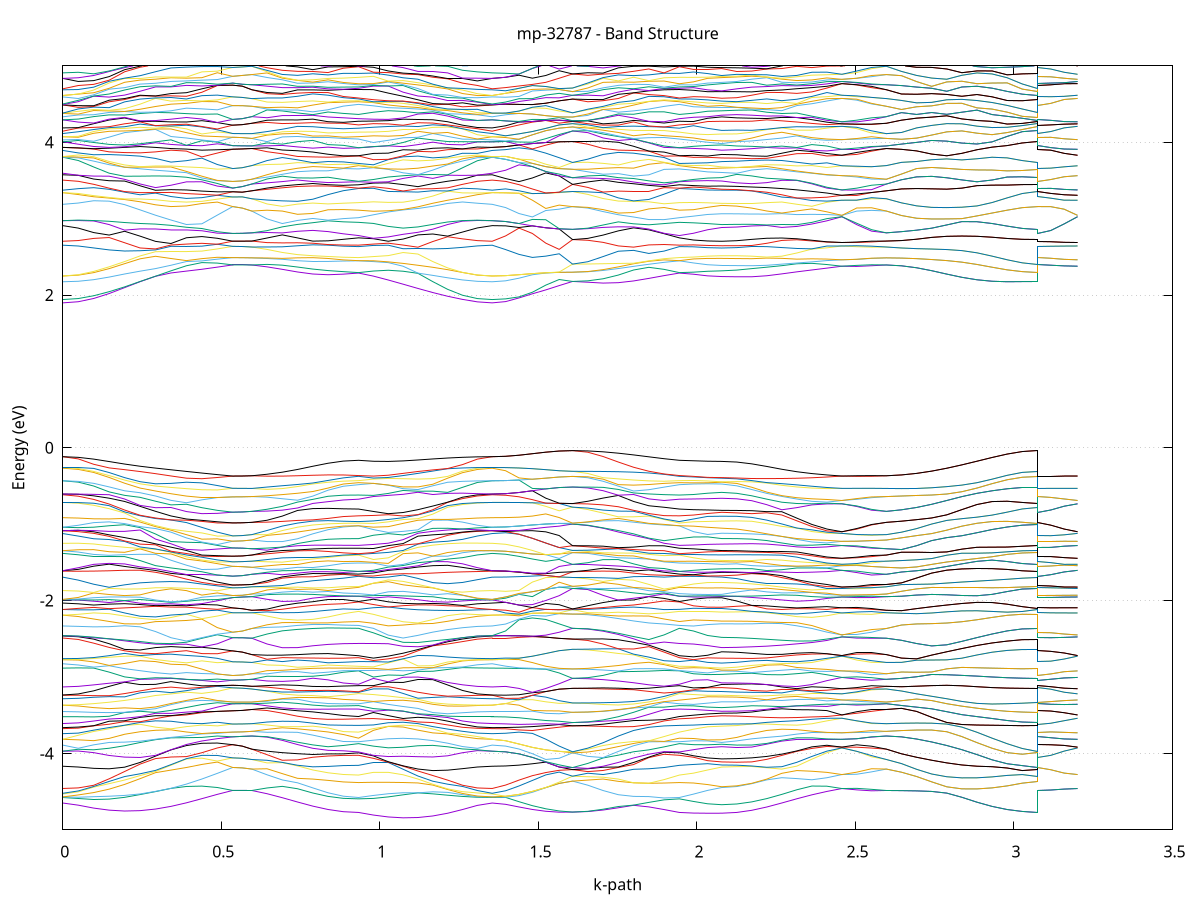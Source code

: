 set title 'mp-32787 - Band Structure'
set xlabel 'k-path'
set ylabel 'Energy (eV)'
set grid y
set yrange [-5:5]
set terminal png size 800,600
set output 'mp-32787_bands_gnuplot.png'
plot '-' using 1:2 with lines notitle, '-' using 1:2 with lines notitle, '-' using 1:2 with lines notitle, '-' using 1:2 with lines notitle, '-' using 1:2 with lines notitle, '-' using 1:2 with lines notitle, '-' using 1:2 with lines notitle, '-' using 1:2 with lines notitle, '-' using 1:2 with lines notitle, '-' using 1:2 with lines notitle, '-' using 1:2 with lines notitle, '-' using 1:2 with lines notitle, '-' using 1:2 with lines notitle, '-' using 1:2 with lines notitle, '-' using 1:2 with lines notitle, '-' using 1:2 with lines notitle, '-' using 1:2 with lines notitle, '-' using 1:2 with lines notitle, '-' using 1:2 with lines notitle, '-' using 1:2 with lines notitle, '-' using 1:2 with lines notitle, '-' using 1:2 with lines notitle, '-' using 1:2 with lines notitle, '-' using 1:2 with lines notitle, '-' using 1:2 with lines notitle, '-' using 1:2 with lines notitle, '-' using 1:2 with lines notitle, '-' using 1:2 with lines notitle, '-' using 1:2 with lines notitle, '-' using 1:2 with lines notitle, '-' using 1:2 with lines notitle, '-' using 1:2 with lines notitle, '-' using 1:2 with lines notitle, '-' using 1:2 with lines notitle, '-' using 1:2 with lines notitle, '-' using 1:2 with lines notitle, '-' using 1:2 with lines notitle, '-' using 1:2 with lines notitle, '-' using 1:2 with lines notitle, '-' using 1:2 with lines notitle, '-' using 1:2 with lines notitle, '-' using 1:2 with lines notitle, '-' using 1:2 with lines notitle, '-' using 1:2 with lines notitle, '-' using 1:2 with lines notitle, '-' using 1:2 with lines notitle, '-' using 1:2 with lines notitle, '-' using 1:2 with lines notitle, '-' using 1:2 with lines notitle, '-' using 1:2 with lines notitle, '-' using 1:2 with lines notitle, '-' using 1:2 with lines notitle, '-' using 1:2 with lines notitle, '-' using 1:2 with lines notitle, '-' using 1:2 with lines notitle, '-' using 1:2 with lines notitle, '-' using 1:2 with lines notitle, '-' using 1:2 with lines notitle, '-' using 1:2 with lines notitle, '-' using 1:2 with lines notitle, '-' using 1:2 with lines notitle, '-' using 1:2 with lines notitle, '-' using 1:2 with lines notitle, '-' using 1:2 with lines notitle, '-' using 1:2 with lines notitle, '-' using 1:2 with lines notitle, '-' using 1:2 with lines notitle, '-' using 1:2 with lines notitle, '-' using 1:2 with lines notitle, '-' using 1:2 with lines notitle, '-' using 1:2 with lines notitle, '-' using 1:2 with lines notitle, '-' using 1:2 with lines notitle, '-' using 1:2 with lines notitle, '-' using 1:2 with lines notitle, '-' using 1:2 with lines notitle, '-' using 1:2 with lines notitle, '-' using 1:2 with lines notitle, '-' using 1:2 with lines notitle, '-' using 1:2 with lines notitle, '-' using 1:2 with lines notitle, '-' using 1:2 with lines notitle, '-' using 1:2 with lines notitle, '-' using 1:2 with lines notitle, '-' using 1:2 with lines notitle, '-' using 1:2 with lines notitle, '-' using 1:2 with lines notitle, '-' using 1:2 with lines notitle, '-' using 1:2 with lines notitle, '-' using 1:2 with lines notitle, '-' using 1:2 with lines notitle, '-' using 1:2 with lines notitle, '-' using 1:2 with lines notitle, '-' using 1:2 with lines notitle, '-' using 1:2 with lines notitle, '-' using 1:2 with lines notitle, '-' using 1:2 with lines notitle, '-' using 1:2 with lines notitle, '-' using 1:2 with lines notitle, '-' using 1:2 with lines notitle, '-' using 1:2 with lines notitle, '-' using 1:2 with lines notitle, '-' using 1:2 with lines notitle, '-' using 1:2 with lines notitle, '-' using 1:2 with lines notitle, '-' using 1:2 with lines notitle, '-' using 1:2 with lines notitle, '-' using 1:2 with lines notitle, '-' using 1:2 with lines notitle, '-' using 1:2 with lines notitle, '-' using 1:2 with lines notitle, '-' using 1:2 with lines notitle, '-' using 1:2 with lines notitle, '-' using 1:2 with lines notitle, '-' using 1:2 with lines notitle, '-' using 1:2 with lines notitle, '-' using 1:2 with lines notitle, '-' using 1:2 with lines notitle, '-' using 1:2 with lines notitle, '-' using 1:2 with lines notitle, '-' using 1:2 with lines notitle, '-' using 1:2 with lines notitle, '-' using 1:2 with lines notitle, '-' using 1:2 with lines notitle, '-' using 1:2 with lines notitle, '-' using 1:2 with lines notitle, '-' using 1:2 with lines notitle, '-' using 1:2 with lines notitle, '-' using 1:2 with lines notitle, '-' using 1:2 with lines notitle, '-' using 1:2 with lines notitle, '-' using 1:2 with lines notitle, '-' using 1:2 with lines notitle, '-' using 1:2 with lines notitle, '-' using 1:2 with lines notitle, '-' using 1:2 with lines notitle, '-' using 1:2 with lines notitle, '-' using 1:2 with lines notitle, '-' using 1:2 with lines notitle, '-' using 1:2 with lines notitle, '-' using 1:2 with lines notitle, '-' using 1:2 with lines notitle, '-' using 1:2 with lines notitle, '-' using 1:2 with lines notitle, '-' using 1:2 with lines notitle, '-' using 1:2 with lines notitle, '-' using 1:2 with lines notitle, '-' using 1:2 with lines notitle, '-' using 1:2 with lines notitle, '-' using 1:2 with lines notitle, '-' using 1:2 with lines notitle, '-' using 1:2 with lines notitle, '-' using 1:2 with lines notitle, '-' using 1:2 with lines notitle, '-' using 1:2 with lines notitle, '-' using 1:2 with lines notitle, '-' using 1:2 with lines notitle, '-' using 1:2 with lines notitle, '-' using 1:2 with lines notitle, '-' using 1:2 with lines notitle, '-' using 1:2 with lines notitle, '-' using 1:2 with lines notitle, '-' using 1:2 with lines notitle, '-' using 1:2 with lines notitle, '-' using 1:2 with lines notitle, '-' using 1:2 with lines notitle, '-' using 1:2 with lines notitle, '-' using 1:2 with lines notitle, '-' using 1:2 with lines notitle, '-' using 1:2 with lines notitle, '-' using 1:2 with lines notitle, '-' using 1:2 with lines notitle, '-' using 1:2 with lines notitle, '-' using 1:2 with lines notitle, '-' using 1:2 with lines notitle, '-' using 1:2 with lines notitle, '-' using 1:2 with lines notitle, '-' using 1:2 with lines notitle, '-' using 1:2 with lines notitle, '-' using 1:2 with lines notitle, '-' using 1:2 with lines notitle, '-' using 1:2 with lines notitle, '-' using 1:2 with lines notitle, '-' using 1:2 with lines notitle, '-' using 1:2 with lines notitle, '-' using 1:2 with lines notitle, '-' using 1:2 with lines notitle, '-' using 1:2 with lines notitle, '-' using 1:2 with lines notitle, '-' using 1:2 with lines notitle, '-' using 1:2 with lines notitle, '-' using 1:2 with lines notitle, '-' using 1:2 with lines notitle, '-' using 1:2 with lines notitle, '-' using 1:2 with lines notitle, '-' using 1:2 with lines notitle, '-' using 1:2 with lines notitle, '-' using 1:2 with lines notitle, '-' using 1:2 with lines notitle, '-' using 1:2 with lines notitle, '-' using 1:2 with lines notitle, '-' using 1:2 with lines notitle, '-' using 1:2 with lines notitle, '-' using 1:2 with lines notitle, '-' using 1:2 with lines notitle, '-' using 1:2 with lines notitle, '-' using 1:2 with lines notitle, '-' using 1:2 with lines notitle, '-' using 1:2 with lines notitle, '-' using 1:2 with lines notitle, '-' using 1:2 with lines notitle, '-' using 1:2 with lines notitle, '-' using 1:2 with lines notitle, '-' using 1:2 with lines notitle, '-' using 1:2 with lines notitle, '-' using 1:2 with lines notitle, '-' using 1:2 with lines notitle, '-' using 1:2 with lines notitle, '-' using 1:2 with lines notitle, '-' using 1:2 with lines notitle, '-' using 1:2 with lines notitle, '-' using 1:2 with lines notitle, '-' using 1:2 with lines notitle, '-' using 1:2 with lines notitle, '-' using 1:2 with lines notitle, '-' using 1:2 with lines notitle, '-' using 1:2 with lines notitle, '-' using 1:2 with lines notitle, '-' using 1:2 with lines notitle, '-' using 1:2 with lines notitle, '-' using 1:2 with lines notitle, '-' using 1:2 with lines notitle, '-' using 1:2 with lines notitle, '-' using 1:2 with lines notitle, '-' using 1:2 with lines notitle, '-' using 1:2 with lines notitle, '-' using 1:2 with lines notitle, '-' using 1:2 with lines notitle, '-' using 1:2 with lines notitle, '-' using 1:2 with lines notitle, '-' using 1:2 with lines notitle, '-' using 1:2 with lines notitle, '-' using 1:2 with lines notitle, '-' using 1:2 with lines notitle, '-' using 1:2 with lines notitle, '-' using 1:2 with lines notitle, '-' using 1:2 with lines notitle, '-' using 1:2 with lines notitle, '-' using 1:2 with lines notitle, '-' using 1:2 with lines notitle, '-' using 1:2 with lines notitle, '-' using 1:2 with lines notitle, '-' using 1:2 with lines notitle, '-' using 1:2 with lines notitle, '-' using 1:2 with lines notitle, '-' using 1:2 with lines notitle, '-' using 1:2 with lines notitle, '-' using 1:2 with lines notitle, '-' using 1:2 with lines notitle, '-' using 1:2 with lines notitle, '-' using 1:2 with lines notitle, '-' using 1:2 with lines notitle, '-' using 1:2 with lines notitle, '-' using 1:2 with lines notitle, '-' using 1:2 with lines notitle, '-' using 1:2 with lines notitle, '-' using 1:2 with lines notitle, '-' using 1:2 with lines notitle
0.000000 -23.553858
0.048741 -23.553858
0.097481 -23.553658
0.146222 -23.553358
0.194963 -23.552858
0.243703 -23.551958
0.292444 -23.550658
0.341185 -23.548958
0.389925 -23.546858
0.438666 -23.544758
0.487407 -23.542658
0.536147 -23.541058
0.536147 -23.541058
0.566125 -23.541158
0.596103 -23.541458
0.596103 -23.541458
0.644206 -23.542858
0.692308 -23.544258
0.740411 -23.545758
0.788514 -23.547158
0.836616 -23.548358
0.884719 -23.549158
0.932821 -23.549458
0.932821 -23.549458
0.979656 -23.548558
1.026490 -23.548358
1.073324 -23.549958
1.120159 -23.551458
1.166993 -23.552458
1.213827 -23.553158
1.260661 -23.553558
1.307496 -23.553758
1.354330 -23.553858
1.354330 -23.553858
1.396589 -23.553858
1.438848 -23.553958
1.481108 -23.554058
1.523367 -23.554158
1.565626 -23.554258
1.607885 -23.554258
1.607885 -23.554258
1.655988 -23.554258
1.704090 -23.553958
1.752193 -23.553558
1.800296 -23.552758
1.848398 -23.551858
1.896501 -23.550658
1.944604 -23.549458
1.944604 -23.549458
1.989163 -23.549058
2.033722 -23.548658
2.078282 -23.548458
2.078282 -23.548458
2.125671 -23.548358
2.173060 -23.547858
2.220449 -23.547158
2.267839 -23.546158
2.315228 -23.544958
2.362617 -23.543658
2.410006 -23.542258
2.457395 -23.541158
2.457395 -23.541158
2.504142 -23.541458
2.550889 -23.541658
2.597635 -23.541658
2.597635 -23.541658
2.645254 -23.542658
2.692874 -23.544158
2.740493 -23.545958
2.788112 -23.547858
2.835731 -23.549758
2.883350 -23.551358
2.930969 -23.552558
2.978589 -23.553558
3.026208 -23.554158
3.073827 -23.554258
3.073827 -23.541058
3.116086 -23.541058
3.158345 -23.541058
3.200605 -23.541158
e
0.000000 -23.553858
0.048741 -23.553558
0.097481 -23.552758
0.146222 -23.551358
0.194963 -23.549558
0.243703 -23.547258
0.292444 -23.544758
0.341185 -23.542258
0.389925 -23.540058
0.438666 -23.539158
0.487407 -23.539758
0.536147 -23.541058
0.536147 -23.541058
0.566125 -23.541158
0.596103 -23.541458
0.596103 -23.541458
0.644206 -23.541658
0.692308 -23.542458
0.740411 -23.543458
0.788514 -23.544258
0.836616 -23.544658
0.884719 -23.544658
0.932821 -23.544558
0.932821 -23.544558
0.979656 -23.545958
1.026490 -23.548158
1.073324 -23.548758
1.120159 -23.549658
1.166993 -23.550858
1.213827 -23.552058
1.260661 -23.552958
1.307496 -23.553658
1.354330 -23.553858
1.354330 -23.553858
1.396589 -23.553858
1.438848 -23.553958
1.481108 -23.554058
1.523367 -23.554158
1.565626 -23.554258
1.607885 -23.554258
1.607885 -23.554258
1.655988 -23.553958
1.704090 -23.553058
1.752193 -23.551658
1.800296 -23.549958
1.848398 -23.548158
1.896501 -23.546258
1.944604 -23.544558
1.944604 -23.544558
1.989163 -23.544858
2.033722 -23.545658
2.078282 -23.546058
2.078282 -23.546058
2.125671 -23.545758
2.173060 -23.545058
2.220449 -23.543858
2.267839 -23.542558
2.315228 -23.541258
2.362617 -23.540358
2.410006 -23.540258
2.457395 -23.540958
2.457395 -23.540958
2.504142 -23.540658
2.550889 -23.540758
2.597635 -23.541358
2.597635 -23.541358
2.645254 -23.542458
2.692874 -23.544058
2.740493 -23.545858
2.788112 -23.547858
2.835731 -23.549658
2.883350 -23.551258
2.930969 -23.552558
2.978589 -23.553558
3.026208 -23.554158
3.073827 -23.554258
3.073827 -23.541058
3.116086 -23.540958
3.158345 -23.540958
3.200605 -23.540958
e
0.000000 -23.531758
0.048741 -23.531758
0.097481 -23.531758
0.146222 -23.531758
0.194963 -23.531758
0.243703 -23.531858
0.292444 -23.533358
0.341185 -23.535058
0.389925 -23.536358
0.438666 -23.536558
0.487407 -23.535658
0.536147 -23.534758
0.536147 -23.534758
0.566125 -23.534758
0.596103 -23.534758
0.596103 -23.534758
0.644206 -23.535658
0.692308 -23.537058
0.740411 -23.538558
0.788514 -23.540158
0.836616 -23.541658
0.884719 -23.542858
0.932821 -23.543358
0.932821 -23.543358
0.979656 -23.542658
1.026490 -23.540458
1.073324 -23.537958
1.120159 -23.535458
1.166993 -23.533458
1.213827 -23.532258
1.260661 -23.531758
1.307496 -23.531758
1.354330 -23.531758
1.354330 -23.531758
1.396589 -23.531658
1.438848 -23.531258
1.481108 -23.530658
1.523367 -23.529858
1.565626 -23.528958
1.607885 -23.527858
1.607885 -23.527858
1.655988 -23.528358
1.704090 -23.529758
1.752193 -23.531858
1.800296 -23.534458
1.848398 -23.537458
1.896501 -23.540458
1.944604 -23.543358
1.944604 -23.543358
1.989163 -23.543358
2.033722 -23.542858
2.078282 -23.542658
2.078282 -23.542658
2.125671 -23.542358
2.173060 -23.541658
2.220449 -23.540558
2.267839 -23.539158
2.315228 -23.537758
2.362617 -23.536458
2.410006 -23.535458
2.457395 -23.534858
2.457395 -23.534858
2.504142 -23.535058
2.550889 -23.535058
2.597635 -23.534858
2.597635 -23.534858
2.645254 -23.534758
2.692874 -23.534358
2.740493 -23.533658
2.788112 -23.532858
2.835731 -23.531758
2.883350 -23.530658
2.930969 -23.529658
2.978589 -23.528758
3.026208 -23.528058
3.073827 -23.527858
3.073827 -23.534758
3.116086 -23.534758
3.158345 -23.534758
3.200605 -23.534858
e
0.000000 -23.523458
0.048741 -23.523958
0.097481 -23.525158
0.146222 -23.526958
0.194963 -23.529158
0.243703 -23.531358
0.292444 -23.532058
0.341185 -23.532358
0.389925 -23.532858
0.438666 -23.533458
0.487407 -23.534058
0.536147 -23.534758
0.536147 -23.534758
0.566125 -23.534758
0.596103 -23.534758
0.596103 -23.534758
0.644206 -23.533758
0.692308 -23.532358
0.740411 -23.530958
0.788514 -23.529558
0.836616 -23.528458
0.884719 -23.527758
0.932821 -23.527458
0.932821 -23.527458
0.979656 -23.527558
1.026490 -23.527658
1.073324 -23.527758
1.120159 -23.527758
1.166993 -23.527358
1.213827 -23.526358
1.260661 -23.524958
1.307496 -23.523858
1.354330 -23.523458
1.354330 -23.523458
1.396589 -23.523658
1.438848 -23.524158
1.481108 -23.524858
1.523367 -23.525758
1.565626 -23.526758
1.607885 -23.527858
1.607885 -23.527858
1.655988 -23.527858
1.704090 -23.527758
1.752193 -23.527558
1.800296 -23.527458
1.848398 -23.527358
1.896501 -23.527358
1.944604 -23.527458
1.944604 -23.527458
1.989163 -23.527458
2.033722 -23.527558
2.078282 -23.527558
2.078282 -23.527558
2.125671 -23.527758
2.173060 -23.528458
2.220449 -23.529558
2.267839 -23.530858
2.315228 -23.532158
2.362617 -23.533258
2.410006 -23.534158
2.457395 -23.534658
2.457395 -23.534658
2.504142 -23.534458
2.550889 -23.534458
2.597635 -23.534558
2.597635 -23.534558
2.645254 -23.534558
2.692874 -23.534158
2.740493 -23.533558
2.788112 -23.532758
2.835731 -23.531758
2.883350 -23.530658
2.930969 -23.529558
2.978589 -23.528658
3.026208 -23.528058
3.073827 -23.527858
3.073827 -23.534758
3.116086 -23.534658
3.158345 -23.534658
3.200605 -23.534658
e
0.000000 -23.487358
0.048741 -23.487458
0.097481 -23.487658
0.146222 -23.487758
0.194963 -23.487758
0.243703 -23.487558
0.292444 -23.486858
0.341185 -23.485858
0.389925 -23.484258
0.438666 -23.482358
0.487407 -23.480058
0.536147 -23.477558
0.536147 -23.477558
0.566125 -23.477958
0.596103 -23.478758
0.596103 -23.478758
0.644206 -23.481658
0.692308 -23.484858
0.740411 -23.487858
0.788514 -23.490658
0.836616 -23.492858
0.884719 -23.494258
0.932821 -23.494758
0.932821 -23.494758
0.979656 -23.495058
1.026490 -23.494658
1.073324 -23.493558
1.120159 -23.492158
1.166993 -23.490458
1.213827 -23.488858
1.260661 -23.487858
1.307496 -23.487458
1.354330 -23.487358
1.354330 -23.487358
1.396589 -23.487258
1.438848 -23.486958
1.481108 -23.486458
1.523367 -23.485758
1.565626 -23.484958
1.607885 -23.483958
1.607885 -23.483958
1.655988 -23.484558
1.704090 -23.485958
1.752193 -23.487958
1.800296 -23.490158
1.848398 -23.492158
1.896501 -23.493758
1.944604 -23.494758
1.944604 -23.494758
1.989163 -23.494858
2.033722 -23.494958
2.078282 -23.495058
2.078282 -23.495058
2.125671 -23.494558
2.173060 -23.493158
2.220449 -23.491058
2.267839 -23.488358
2.315228 -23.485458
2.362617 -23.482458
2.410006 -23.479658
2.457395 -23.477558
2.457395 -23.477558
2.504142 -23.478158
2.550889 -23.478558
2.597635 -23.478758
2.597635 -23.478758
2.645254 -23.480258
2.692874 -23.481758
2.740493 -23.482958
2.788112 -23.483958
2.835731 -23.484458
2.883350 -23.484758
2.930969 -23.484658
2.978589 -23.484358
3.026208 -23.484058
3.073827 -23.483958
3.073827 -23.477558
3.116086 -23.477558
3.158345 -23.477558
3.200605 -23.477558
e
0.000000 -23.480058
0.048741 -23.480158
0.097481 -23.480558
0.146222 -23.480958
0.194963 -23.481158
0.243703 -23.481058
0.292444 -23.480558
0.341185 -23.479858
0.389925 -23.478858
0.438666 -23.477658
0.487407 -23.476458
0.536147 -23.477558
0.536147 -23.477558
0.566125 -23.477958
0.596103 -23.478758
0.596103 -23.478758
0.644206 -23.477958
0.692308 -23.477158
0.740411 -23.476158
0.788514 -23.475258
0.836616 -23.474358
0.884719 -23.473658
0.932821 -23.473458
0.932821 -23.473458
0.979656 -23.473758
1.026490 -23.475158
1.073324 -23.476558
1.120159 -23.477958
1.166993 -23.479158
1.213827 -23.480058
1.260661 -23.480358
1.307496 -23.480158
1.354330 -23.480058
1.354330 -23.480058
1.396589 -23.480158
1.438848 -23.480558
1.481108 -23.481258
1.523367 -23.482058
1.565626 -23.483058
1.607885 -23.483958
1.607885 -23.483958
1.655988 -23.483658
1.704090 -23.482858
1.752193 -23.481458
1.800296 -23.479658
1.848398 -23.477658
1.896501 -23.475558
1.944604 -23.473458
1.944604 -23.473458
1.989163 -23.473258
2.033722 -23.473558
2.078282 -23.473658
2.078282 -23.473658
2.125671 -23.473758
2.173060 -23.474258
2.220449 -23.474858
2.267839 -23.475358
2.315228 -23.475858
2.362617 -23.476158
2.410006 -23.476458
2.457395 -23.477358
2.457395 -23.477358
2.504142 -23.477158
2.550889 -23.477758
2.597635 -23.478658
2.597635 -23.478658
2.645254 -23.480258
2.692874 -23.481658
2.740493 -23.482958
2.788112 -23.483858
2.835731 -23.484458
2.883350 -23.484658
2.930969 -23.484558
2.978589 -23.484358
3.026208 -23.484058
3.073827 -23.483958
3.073827 -23.477558
3.116086 -23.477458
3.158345 -23.477458
3.200605 -23.477358
e
0.000000 -23.465758
0.048741 -23.465958
0.097481 -23.466358
0.146222 -23.466958
0.194963 -23.467858
0.243703 -23.468858
0.292444 -23.469958
0.341185 -23.470958
0.389925 -23.472058
0.438666 -23.473058
0.487407 -23.474958
0.536147 -23.475258
0.536147 -23.475258
0.566125 -23.474958
0.596103 -23.474258
0.596103 -23.474258
0.644206 -23.474158
0.692308 -23.474058
0.740411 -23.473658
0.788514 -23.473258
0.836616 -23.472858
0.884719 -23.472558
0.932821 -23.472458
0.932821 -23.472458
0.979656 -23.471458
1.026490 -23.469758
1.073324 -23.468358
1.120159 -23.467258
1.166993 -23.466558
1.213827 -23.466058
1.260661 -23.465858
1.307496 -23.465758
1.354330 -23.465758
1.354330 -23.465758
1.396589 -23.465858
1.438848 -23.466058
1.481108 -23.466358
1.523367 -23.466658
1.565626 -23.466858
1.607885 -23.466858
1.607885 -23.466858
1.655988 -23.466958
1.704090 -23.467258
1.752193 -23.467858
1.800296 -23.468658
1.848398 -23.469758
1.896501 -23.471058
1.944604 -23.472458
1.944604 -23.472458
1.989163 -23.472358
2.033722 -23.471858
2.078282 -23.471658
2.078282 -23.471658
2.125671 -23.471858
2.173060 -23.472358
2.220449 -23.472958
2.267839 -23.473758
2.315228 -23.474558
2.362617 -23.475158
2.410006 -23.475558
2.457395 -23.475458
2.457395 -23.475458
2.504142 -23.475358
2.550889 -23.474858
2.597635 -23.474258
2.597635 -23.474258
2.645254 -23.473058
2.692874 -23.471958
2.740493 -23.470858
2.788112 -23.469758
2.835731 -23.468758
2.883350 -23.467958
2.930969 -23.467358
2.978589 -23.467058
3.026208 -23.466958
3.073827 -23.466858
3.073827 -23.475258
3.116086 -23.475258
3.158345 -23.475358
3.200605 -23.475458
e
0.000000 -23.465758
0.048741 -23.465658
0.097481 -23.465358
0.146222 -23.465258
0.194963 -23.465458
0.243703 -23.466158
0.292444 -23.467258
0.341185 -23.468758
0.389925 -23.470558
0.438666 -23.472658
0.487407 -23.474158
0.536147 -23.475258
0.536147 -23.475258
0.566125 -23.474958
0.596103 -23.474258
0.596103 -23.474258
0.644206 -23.472558
0.692308 -23.470958
0.740411 -23.469458
0.788514 -23.468258
0.836616 -23.467358
0.884719 -23.466758
0.932821 -23.466658
0.932821 -23.466658
0.979656 -23.466458
1.026490 -23.466358
1.073324 -23.466458
1.120159 -23.466358
1.166993 -23.466058
1.213827 -23.465858
1.260661 -23.465758
1.307496 -23.465758
1.354330 -23.465758
1.354330 -23.465758
1.396589 -23.465858
1.438848 -23.466058
1.481108 -23.466358
1.523367 -23.466558
1.565626 -23.466758
1.607885 -23.466858
1.607885 -23.466858
1.655988 -23.466858
1.704090 -23.466858
1.752193 -23.466758
1.800296 -23.466858
1.848398 -23.466858
1.896501 -23.466758
1.944604 -23.466658
1.944604 -23.466658
1.989163 -23.466558
2.033722 -23.466458
2.078282 -23.466358
2.078282 -23.466358
2.125671 -23.466558
2.173060 -23.467158
2.220449 -23.468058
2.267839 -23.469258
2.315228 -23.470658
2.362617 -23.472358
2.410006 -23.474058
2.457395 -23.475258
2.457395 -23.475258
2.504142 -23.474958
2.550889 -23.474658
2.597635 -23.474158
2.597635 -23.474158
2.645254 -23.472958
2.692874 -23.471858
2.740493 -23.470758
2.788112 -23.469658
2.835731 -23.468658
2.883350 -23.467858
2.930969 -23.467358
2.978589 -23.467058
3.026208 -23.466858
3.073827 -23.466858
3.073827 -23.475258
3.116086 -23.475258
3.158345 -23.475258
3.200605 -23.475258
e
0.000000 -23.447158
0.048741 -23.450358
0.097481 -23.453358
0.146222 -23.455758
0.194963 -23.457558
0.243703 -23.458558
0.292444 -23.458758
0.341185 -23.458458
0.389925 -23.457558
0.438666 -23.456158
0.487407 -23.454258
0.536147 -23.451658
0.536147 -23.451658
0.566125 -23.452158
0.596103 -23.453158
0.596103 -23.453158
0.644206 -23.456158
0.692308 -23.458558
0.740411 -23.460258
0.788514 -23.461458
0.836616 -23.462258
0.884719 -23.462558
0.932821 -23.462658
0.932821 -23.462658
0.979656 -23.463558
1.026490 -23.463658
1.073324 -23.463158
1.120159 -23.461958
1.166993 -23.460158
1.213827 -23.457658
1.260661 -23.454458
1.307496 -23.450658
1.354330 -23.447158
1.354330 -23.447158
1.396589 -23.447058
1.438848 -23.446858
1.481108 -23.446458
1.523367 -23.446158
1.565626 -23.445858
1.607885 -23.445758
1.607885 -23.445758
1.655988 -23.448458
1.704090 -23.452058
1.752193 -23.455158
1.800296 -23.457658
1.848398 -23.459758
1.896501 -23.461358
1.944604 -23.462658
1.944604 -23.462658
1.989163 -23.463058
2.033722 -23.463358
2.078282 -23.463558
2.078282 -23.463558
2.125671 -23.463358
2.173060 -23.462958
2.220449 -23.462158
2.267839 -23.460958
2.315228 -23.459258
2.362617 -23.456958
2.410006 -23.454258
2.457395 -23.451658
2.457395 -23.451658
2.504142 -23.452458
2.550889 -23.452858
2.597635 -23.453158
2.597635 -23.453158
2.645254 -23.454358
2.692874 -23.454958
2.740493 -23.455058
2.788112 -23.454758
2.835731 -23.454058
2.883350 -23.452958
2.930969 -23.451458
2.978589 -23.449458
3.026208 -23.447258
3.073827 -23.445758
3.073827 -23.451658
3.116086 -23.451658
3.158345 -23.451658
3.200605 -23.451658
e
0.000000 -23.447158
0.048741 -23.448058
0.097481 -23.449758
0.146222 -23.451358
0.194963 -23.452558
0.243703 -23.453358
0.292444 -23.453758
0.341185 -23.453758
0.389925 -23.453258
0.438666 -23.452058
0.487407 -23.450158
0.536147 -23.451658
0.536147 -23.451658
0.566125 -23.452158
0.596103 -23.453158
0.596103 -23.453158
0.644206 -23.451558
0.692308 -23.449558
0.740411 -23.447458
0.788514 -23.446058
0.836616 -23.445958
0.884719 -23.446358
0.932821 -23.446558
0.932821 -23.446558
0.979656 -23.446258
1.026490 -23.445458
1.073324 -23.444458
1.120159 -23.443758
1.166993 -23.444258
1.213827 -23.444558
1.260661 -23.445758
1.307496 -23.446758
1.354330 -23.447158
1.354330 -23.447158
1.396589 -23.447058
1.438848 -23.446858
1.481108 -23.446458
1.523367 -23.446158
1.565626 -23.445858
1.607885 -23.445758
1.607885 -23.445758
1.655988 -23.445458
1.704090 -23.444458
1.752193 -23.443558
1.800296 -23.444858
1.848398 -23.445858
1.896501 -23.446458
1.944604 -23.446558
1.944604 -23.446558
1.989163 -23.446558
2.033722 -23.446558
2.078282 -23.446658
2.078282 -23.446658
2.125671 -23.446358
2.173060 -23.445558
2.220449 -23.444958
2.267839 -23.445258
2.315228 -23.446458
2.362617 -23.448258
2.410006 -23.449858
2.457395 -23.451558
2.457395 -23.451558
2.504142 -23.451158
2.550889 -23.451958
2.597635 -23.453058
2.597635 -23.453058
2.645254 -23.454258
2.692874 -23.454958
2.740493 -23.455058
2.788112 -23.454658
2.835731 -23.453958
2.883350 -23.452858
2.930969 -23.451358
2.978589 -23.449358
3.026208 -23.447158
3.073827 -23.445758
3.073827 -23.451658
3.116086 -23.451558
3.158345 -23.451558
3.200605 -23.451558
e
0.000000 -23.446958
0.048741 -23.443958
0.097481 -23.441858
0.146222 -23.441158
0.194963 -23.441058
0.243703 -23.440858
0.292444 -23.440358
0.341185 -23.439358
0.389925 -23.438758
0.438666 -23.443558
0.487407 -23.447958
0.536147 -23.447158
0.536147 -23.447158
0.566125 -23.446358
0.596103 -23.444358
0.596103 -23.444358
0.644206 -23.443558
0.692308 -23.442158
0.740411 -23.440758
0.788514 -23.439858
0.836616 -23.439358
0.884719 -23.439158
0.932821 -23.439058
0.932821 -23.439058
0.979656 -23.440158
1.026490 -23.441458
1.073324 -23.442758
1.120159 -23.443558
1.166993 -23.443458
1.213827 -23.444358
1.260661 -23.444358
1.307496 -23.444858
1.354330 -23.446958
1.354330 -23.446958
1.396589 -23.446758
1.438848 -23.446058
1.481108 -23.444958
1.523367 -23.443658
1.565626 -23.442258
1.607885 -23.441058
1.607885 -23.441058
1.655988 -23.441458
1.704090 -23.442358
1.752193 -23.442958
1.800296 -23.441358
1.848398 -23.439858
1.896501 -23.438958
1.944604 -23.439058
1.944604 -23.439058
1.989163 -23.439458
2.033722 -23.439958
2.078282 -23.440158
2.078282 -23.440158
2.125671 -23.440258
2.173060 -23.440758
2.220449 -23.441858
2.267839 -23.443558
2.315228 -23.445458
2.362617 -23.447258
2.410006 -23.448158
2.457395 -23.447358
2.457395 -23.447358
2.504142 -23.447558
2.550889 -23.446258
2.597635 -23.444458
2.597635 -23.444458
2.645254 -23.440658
2.692874 -23.437158
2.740493 -23.435058
2.788112 -23.434658
2.835731 -23.434758
2.883350 -23.435058
2.930969 -23.435658
2.978589 -23.437258
3.026208 -23.439558
3.073827 -23.441058
3.073827 -23.447158
3.116086 -23.447258
3.158345 -23.447258
3.200605 -23.447358
e
0.000000 -23.437758
0.048741 -23.436358
0.097481 -23.433358
0.146222 -23.430258
0.194963 -23.428558
0.243703 -23.428658
0.292444 -23.430558
0.341185 -23.434058
0.389925 -23.438658
0.438666 -23.440358
0.487407 -23.443758
0.536147 -23.447158
0.536147 -23.447158
0.566125 -23.446358
0.596103 -23.444358
0.596103 -23.444358
0.644206 -23.439658
0.692308 -23.435458
0.740411 -23.434458
0.788514 -23.434358
0.836616 -23.433258
0.884719 -23.431358
0.932821 -23.429558
0.932821 -23.429558
0.979656 -23.430158
1.026490 -23.431558
1.073324 -23.433158
1.120159 -23.434458
1.166993 -23.434458
1.213827 -23.432958
1.260661 -23.433358
1.307496 -23.436358
1.354330 -23.437758
1.354330 -23.437758
1.396589 -23.437858
1.438848 -23.438158
1.481108 -23.438558
1.523367 -23.439258
1.565626 -23.440058
1.607885 -23.441058
1.607885 -23.441058
1.655988 -23.438158
1.704090 -23.433758
1.752193 -23.429658
1.800296 -23.428058
1.848398 -23.428258
1.896501 -23.428558
1.944604 -23.429558
1.944604 -23.429558
1.989163 -23.430458
2.033722 -23.430858
2.078282 -23.431058
2.078282 -23.431058
2.125671 -23.431658
2.173060 -23.432958
2.220449 -23.434358
2.267839 -23.435058
2.315228 -23.435758
2.362617 -23.439458
2.410006 -23.443958
2.457395 -23.447158
2.457395 -23.447158
2.504142 -23.446258
2.550889 -23.445358
2.597635 -23.444358
2.597635 -23.444358
2.645254 -23.440558
2.692874 -23.437058
2.740493 -23.435058
2.788112 -23.434558
2.835731 -23.434758
2.883350 -23.435058
2.930969 -23.435658
2.978589 -23.437158
3.026208 -23.439558
3.073827 -23.441058
3.073827 -23.447158
3.116086 -23.447158
3.158345 -23.447158
3.200605 -23.447158
e
0.000000 -23.427358
0.048741 -23.428258
0.097481 -23.428758
0.146222 -23.427358
0.194963 -23.425158
0.243703 -23.424658
0.292444 -23.426358
0.341185 -23.429058
0.389925 -23.431658
0.438666 -23.431658
0.487407 -23.429158
0.536147 -23.425558
0.536147 -23.425558
0.566125 -23.425658
0.596103 -23.426058
0.596103 -23.426058
0.644206 -23.428658
0.692308 -23.430158
0.740411 -23.428158
0.788514 -23.426558
0.836616 -23.426758
0.884719 -23.427658
0.932821 -23.429158
0.932821 -23.429158
0.979656 -23.429958
1.026490 -23.429958
1.073324 -23.429958
1.120159 -23.430058
1.166993 -23.430358
1.213827 -23.431158
1.260661 -23.430658
1.307496 -23.428358
1.354330 -23.427358
1.354330 -23.427358
1.396589 -23.427258
1.438848 -23.426958
1.481108 -23.426658
1.523367 -23.426258
1.565626 -23.426058
1.607885 -23.425958
1.607885 -23.425958
1.655988 -23.426358
1.704090 -23.427158
1.752193 -23.427758
1.800296 -23.427058
1.848398 -23.426958
1.896501 -23.428358
1.944604 -23.429158
1.944604 -23.429158
1.989163 -23.428058
2.033722 -23.426258
2.078282 -23.424858
2.078282 -23.424858
2.125671 -23.424258
2.173060 -23.423058
2.220449 -23.423558
2.267839 -23.427458
2.315228 -23.430958
2.362617 -23.430558
2.410006 -23.428258
2.457395 -23.425358
2.457395 -23.425358
2.504142 -23.426358
2.550889 -23.426658
2.597635 -23.426058
2.597635 -23.426058
2.645254 -23.426858
2.692874 -23.427358
2.740493 -23.426558
2.788112 -23.424758
2.835731 -23.423558
2.883350 -23.423758
2.930969 -23.424958
2.978589 -23.425858
3.026208 -23.426058
3.073827 -23.425958
3.073827 -23.425558
3.116086 -23.425558
3.158345 -23.425458
3.200605 -23.425358
e
0.000000 -23.427358
0.048741 -23.427158
0.097481 -23.426858
0.146222 -23.426058
0.194963 -23.424258
0.243703 -23.421858
0.292444 -23.419458
0.341185 -23.417258
0.389925 -23.416458
0.438666 -23.418258
0.487407 -23.421658
0.536147 -23.425558
0.536147 -23.425558
0.566125 -23.425658
0.596103 -23.426058
0.596103 -23.426058
0.644206 -23.424558
0.692308 -23.424058
0.740411 -23.423658
0.788514 -23.420758
0.836616 -23.417758
0.884719 -23.419058
0.932821 -23.419458
0.932821 -23.419458
0.979656 -23.418158
1.026490 -23.416658
1.073324 -23.415258
1.120159 -23.415558
1.166993 -23.419758
1.213827 -23.423958
1.260661 -23.426558
1.307496 -23.427358
1.354330 -23.427358
1.354330 -23.427358
1.396589 -23.427258
1.438848 -23.426958
1.481108 -23.426558
1.523367 -23.426258
1.565626 -23.426058
1.607885 -23.425958
1.607885 -23.425958
1.655988 -23.425758
1.704090 -23.425258
1.752193 -23.424458
1.800296 -23.423358
1.848398 -23.422258
1.896501 -23.420858
1.944604 -23.419458
1.944604 -23.419458
1.989163 -23.420058
2.033722 -23.421758
2.078282 -23.423158
2.078282 -23.423158
2.125671 -23.423158
2.173060 -23.422958
2.220449 -23.422358
2.267839 -23.421358
2.315228 -23.420458
2.362617 -23.420758
2.410006 -23.422558
2.457395 -23.425358
2.457395 -23.425358
2.504142 -23.424558
2.550889 -23.424758
2.597635 -23.426058
2.597635 -23.426058
2.645254 -23.426858
2.692874 -23.427358
2.740493 -23.426558
2.788112 -23.424758
2.835731 -23.423458
2.883350 -23.423758
2.930969 -23.424958
2.978589 -23.425858
3.026208 -23.426058
3.073827 -23.425958
3.073827 -23.425558
3.116086 -23.425558
3.158345 -23.425458
3.200605 -23.425358
e
0.000000 -23.420358
0.048741 -23.419258
0.097481 -23.418658
0.146222 -23.419058
0.194963 -23.419558
0.243703 -23.418858
0.292444 -23.416958
0.341185 -23.414958
0.389925 -23.413058
0.438666 -23.411158
0.487407 -23.409158
0.536147 -23.407258
0.536147 -23.407258
0.566125 -23.407258
0.596103 -23.407358
0.596103 -23.407358
0.644206 -23.407858
0.692308 -23.409158
0.740411 -23.411858
0.788514 -23.414758
0.836616 -23.415758
0.884719 -23.412058
0.932821 -23.410258
0.932821 -23.410258
0.979656 -23.409458
1.026490 -23.410058
1.073324 -23.412158
1.120159 -23.413758
1.166993 -23.412458
1.213827 -23.411658
1.260661 -23.415558
1.307496 -23.418958
1.354330 -23.420358
1.354330 -23.420358
1.396589 -23.420158
1.438848 -23.419758
1.481108 -23.418858
1.523367 -23.417258
1.565626 -23.414958
1.607885 -23.412058
1.607885 -23.412058
1.655988 -23.411858
1.704090 -23.411658
1.752193 -23.412458
1.800296 -23.413858
1.848398 -23.413658
1.896501 -23.411958
1.944604 -23.410258
1.944604 -23.410258
1.989163 -23.409358
2.033722 -23.408258
2.078282 -23.407858
2.078282 -23.407858
2.125671 -23.410058
2.173060 -23.414158
2.220449 -23.416358
2.267839 -23.414658
2.315228 -23.411858
2.362617 -23.409158
2.410006 -23.408358
2.457395 -23.407658
2.457395 -23.407658
2.504142 -23.407658
2.550889 -23.407458
2.597635 -23.407258
2.597635 -23.407258
2.645254 -23.407458
2.692874 -23.407458
2.740493 -23.407458
2.788112 -23.407658
2.835731 -23.407958
2.883350 -23.408358
2.930969 -23.408958
2.978589 -23.410258
3.026208 -23.411558
3.073827 -23.412058
3.073827 -23.407258
3.116086 -23.407358
3.158345 -23.407558
3.200605 -23.407658
e
0.000000 -23.413258
0.048741 -23.412358
0.097481 -23.409258
0.146222 -23.405058
0.194963 -23.400958
0.243703 -23.399058
0.292444 -23.401558
0.341185 -23.404158
0.389925 -23.405758
0.438666 -23.405558
0.487407 -23.405758
0.536147 -23.407258
0.536147 -23.407258
0.566125 -23.407258
0.596103 -23.407358
0.596103 -23.407358
0.644206 -23.407158
0.692308 -23.405958
0.740411 -23.403258
0.788514 -23.399958
0.836616 -23.400258
0.884719 -23.400258
0.932821 -23.400158
0.932821 -23.400158
0.979656 -23.398858
1.026490 -23.397358
1.073324 -23.397058
1.120159 -23.400858
1.166993 -23.405858
1.213827 -23.410958
1.260661 -23.411758
1.307496 -23.412658
1.354330 -23.413258
1.354330 -23.413258
1.396589 -23.412658
1.438848 -23.411158
1.481108 -23.408758
1.523367 -23.405858
1.565626 -23.408858
1.607885 -23.412058
1.607885 -23.412058
1.655988 -23.411158
1.704090 -23.408858
1.752193 -23.406258
1.800296 -23.404058
1.848398 -23.402258
1.896501 -23.401158
1.944604 -23.400158
1.944604 -23.400158
1.989163 -23.399658
2.033722 -23.399258
2.078282 -23.398958
2.078282 -23.398958
2.125671 -23.398858
2.173060 -23.399358
2.220449 -23.401058
2.267839 -23.403858
2.315228 -23.406658
2.362617 -23.408358
2.410006 -23.407658
2.457395 -23.407658
2.457395 -23.407658
2.504142 -23.407458
2.550889 -23.407358
2.597635 -23.407258
2.597635 -23.407258
2.645254 -23.407458
2.692874 -23.407458
2.740493 -23.407458
2.788112 -23.407658
2.835731 -23.407958
2.883350 -23.408258
2.930969 -23.408858
2.978589 -23.410158
3.026208 -23.411558
3.073827 -23.412058
3.073827 -23.407258
3.116086 -23.407358
3.158345 -23.407558
3.200605 -23.407658
e
0.000000 -23.398658
0.048741 -23.398458
0.097481 -23.398058
0.146222 -23.397558
0.194963 -23.397658
0.243703 -23.397858
0.292444 -23.395758
0.341185 -23.394358
0.389925 -23.395358
0.438666 -23.396758
0.487407 -23.396058
0.536147 -23.394158
0.536147 -23.394158
0.566125 -23.394158
0.596103 -23.394358
0.596103 -23.394358
0.644206 -23.396358
0.692308 -23.398158
0.740411 -23.399258
0.788514 -23.399958
0.836616 -23.396858
0.884719 -23.397058
0.932821 -23.398458
0.932821 -23.398458
0.979656 -23.397058
1.026490 -23.396258
1.073324 -23.395958
1.120159 -23.395258
1.166993 -23.395458
1.213827 -23.396558
1.260661 -23.397858
1.307496 -23.398458
1.354330 -23.398658
1.354330 -23.398658
1.396589 -23.399058
1.438848 -23.400458
1.481108 -23.402658
1.523367 -23.405558
1.565626 -23.402658
1.607885 -23.399258
1.607885 -23.399258
1.655988 -23.400758
1.704090 -23.403558
1.752193 -23.404858
1.800296 -23.403858
1.848398 -23.402158
1.896501 -23.400158
1.944604 -23.398458
1.944604 -23.398458
1.989163 -23.398258
2.033722 -23.398458
2.078282 -23.398658
2.078282 -23.398658
2.125671 -23.397258
2.173060 -23.394458
2.220449 -23.394458
2.267839 -23.394858
2.315228 -23.394758
2.362617 -23.394358
2.410006 -23.394058
2.457395 -23.393858
2.457395 -23.393858
2.504142 -23.393958
2.550889 -23.394258
2.597635 -23.394358
2.597635 -23.394358
2.645254 -23.395058
2.692874 -23.396358
2.740493 -23.398158
2.788112 -23.400058
2.835731 -23.401558
2.883350 -23.402658
2.930969 -23.402658
2.978589 -23.401458
3.026208 -23.399958
3.073827 -23.399258
3.073827 -23.394158
3.116086 -23.394058
3.158345 -23.393958
3.200605 -23.393858
e
0.000000 -23.386158
0.048741 -23.387258
0.097481 -23.389058
0.146222 -23.390958
0.194963 -23.392358
0.243703 -23.392458
0.292444 -23.391758
0.341185 -23.393058
0.389925 -23.393358
0.438666 -23.392858
0.487407 -23.392958
0.536147 -23.394158
0.536147 -23.394158
0.566125 -23.394158
0.596103 -23.394358
0.596103 -23.394358
0.644206 -23.393158
0.692308 -23.392158
0.740411 -23.391958
0.788514 -23.392758
0.836616 -23.394558
0.884719 -23.394458
0.932821 -23.393558
0.932821 -23.393558
0.979656 -23.391858
1.026490 -23.390058
1.073324 -23.391258
1.120159 -23.391258
1.166993 -23.390358
1.213827 -23.389258
1.260661 -23.388058
1.307496 -23.386858
1.354330 -23.386158
1.354330 -23.386258
1.396589 -23.386258
1.438848 -23.387058
1.481108 -23.389558
1.523367 -23.392458
1.565626 -23.395758
1.607885 -23.399258
1.607885 -23.399258
1.655988 -23.399158
1.704090 -23.398858
1.752193 -23.398358
1.800296 -23.397658
1.848398 -23.396458
1.896501 -23.395058
1.944604 -23.393558
1.944604 -23.393558
1.989163 -23.392558
2.033722 -23.390958
2.078282 -23.390058
2.078282 -23.390058
2.125671 -23.390958
2.173060 -23.392958
2.220449 -23.392158
2.267839 -23.390958
2.315228 -23.391358
2.362617 -23.392558
2.410006 -23.393458
2.457395 -23.393858
2.457395 -23.393858
2.504142 -23.393858
2.550889 -23.394058
2.597635 -23.394358
2.597635 -23.394358
2.645254 -23.395058
2.692874 -23.396358
2.740493 -23.398158
2.788112 -23.399958
2.835731 -23.401558
2.883350 -23.402658
2.930969 -23.402658
2.978589 -23.401458
3.026208 -23.399958
3.073827 -23.399258
3.073827 -23.394158
3.116086 -23.394058
3.158345 -23.393858
3.200605 -23.393858
e
0.000000 -23.386158
0.048741 -23.385658
0.097481 -23.384358
0.146222 -23.384458
0.194963 -23.385758
0.243703 -23.387658
0.292444 -23.390058
0.341185 -23.390258
0.389925 -23.389158
0.438666 -23.388058
0.487407 -23.386958
0.536147 -23.385358
0.536147 -23.385358
0.566125 -23.385258
0.596103 -23.384958
0.596103 -23.384958
0.644206 -23.385358
0.692308 -23.385258
0.740411 -23.384658
0.788514 -23.383658
0.836616 -23.382658
0.884719 -23.382458
0.932821 -23.382658
0.932821 -23.382658
0.979656 -23.385158
1.026490 -23.388658
1.073324 -23.388158
1.120159 -23.386758
1.166993 -23.386258
1.213827 -23.386158
1.260661 -23.386158
1.307496 -23.386158
1.354330 -23.386158
1.354330 -23.386158
1.396589 -23.386158
1.438848 -23.386258
1.481108 -23.386258
1.523367 -23.386358
1.565626 -23.386358
1.607885 -23.386358
1.607885 -23.386358
1.655988 -23.386158
1.704090 -23.385858
1.752193 -23.385258
1.800296 -23.384358
1.848398 -23.383458
1.896501 -23.382658
1.944604 -23.382658
1.944604 -23.382658
1.989163 -23.383158
2.033722 -23.383958
2.078282 -23.384458
2.078282 -23.384458
2.125671 -23.384858
2.173060 -23.385758
2.220449 -23.387058
2.267839 -23.388358
2.315228 -23.388558
2.362617 -23.387958
2.410006 -23.386958
2.457395 -23.385358
2.457395 -23.385358
2.504142 -23.385958
2.550889 -23.385858
2.597635 -23.384958
2.597635 -23.384958
2.645254 -23.383958
2.692874 -23.382758
2.740493 -23.381858
2.788112 -23.381258
2.835731 -23.381158
2.883350 -23.381558
2.930969 -23.382458
2.978589 -23.383958
3.026208 -23.385558
3.073827 -23.386358
3.073827 -23.385358
3.116086 -23.385358
3.158345 -23.385358
3.200605 -23.385358
e
0.000000 -23.384758
0.048741 -23.384258
0.097481 -23.383958
0.146222 -23.382458
0.194963 -23.380358
0.243703 -23.378458
0.292444 -23.377258
0.341185 -23.377158
0.389925 -23.378258
0.438666 -23.380358
0.487407 -23.383058
0.536147 -23.385358
0.536147 -23.385358
0.566125 -23.385258
0.596103 -23.384958
0.596103 -23.384958
0.644206 -23.383158
0.692308 -23.381658
0.740411 -23.380958
0.788514 -23.380858
0.836616 -23.381158
0.884719 -23.380958
0.932821 -23.380658
0.932821 -23.380658
0.979656 -23.380658
1.026490 -23.380458
1.073324 -23.380458
1.120159 -23.380858
1.166993 -23.381458
1.213827 -23.382258
1.260661 -23.383158
1.307496 -23.384158
1.354330 -23.384758
1.354330 -23.384758
1.396589 -23.385358
1.438848 -23.386158
1.481108 -23.386258
1.523367 -23.386258
1.565626 -23.386358
1.607885 -23.386358
1.607885 -23.386358
1.655988 -23.384958
1.704090 -23.382358
1.752193 -23.379958
1.800296 -23.378558
1.848398 -23.378258
1.896501 -23.379258
1.944604 -23.380658
1.944604 -23.380658
1.989163 -23.381158
2.033722 -23.381758
2.078282 -23.382058
2.078282 -23.382058
2.125671 -23.381558
2.173060 -23.380558
2.220449 -23.379758
2.267839 -23.379558
2.315228 -23.380158
2.362617 -23.381558
2.410006 -23.383458
2.457395 -23.385358
2.457395 -23.385358
2.504142 -23.384758
2.550889 -23.384558
2.597635 -23.384958
2.597635 -23.384958
2.645254 -23.383958
2.692874 -23.382758
2.740493 -23.381858
2.788112 -23.381258
2.835731 -23.381158
2.883350 -23.381558
2.930969 -23.382458
2.978589 -23.383958
3.026208 -23.385558
3.073827 -23.386358
3.073827 -23.385358
3.116086 -23.385358
3.158345 -23.385358
3.200605 -23.385358
e
0.000000 -23.367958
0.048741 -23.368458
0.097481 -23.369858
0.146222 -23.371658
0.194963 -23.373158
0.243703 -23.373458
0.292444 -23.372258
0.341185 -23.369458
0.389925 -23.367258
0.438666 -23.365358
0.487407 -23.363658
0.536147 -23.362158
0.536147 -23.362158
0.566125 -23.362258
0.596103 -23.362658
0.596103 -23.362658
0.644206 -23.364258
0.692308 -23.366358
0.740411 -23.368458
0.788514 -23.370558
0.836616 -23.372358
0.884719 -23.373558
0.932821 -23.374058
0.932821 -23.374058
0.979656 -23.374758
1.026490 -23.375658
1.073324 -23.376558
1.120159 -23.376758
1.166993 -23.375358
1.213827 -23.372958
1.260661 -23.370458
1.307496 -23.368658
1.354330 -23.367958
1.354330 -23.367958
1.396589 -23.367958
1.438848 -23.367858
1.481108 -23.367858
1.523367 -23.367758
1.565626 -23.367658
1.607885 -23.367658
1.607885 -23.367658
1.655988 -23.368058
1.704090 -23.369158
1.752193 -23.370558
1.800296 -23.371858
1.848398 -23.372858
1.896501 -23.373458
1.944604 -23.374058
1.944604 -23.374058
1.989163 -23.374158
2.033722 -23.374358
2.078282 -23.374358
2.078282 -23.374358
2.125671 -23.374058
2.173060 -23.372958
2.220449 -23.371358
2.267839 -23.369158
2.315228 -23.366858
2.362617 -23.364758
2.410006 -23.363158
2.457395 -23.362158
2.457395 -23.362058
2.504142 -23.362358
2.550889 -23.362558
2.597635 -23.362658
2.597635 -23.362658
2.645254 -23.363658
2.692874 -23.365058
2.740493 -23.366458
2.788112 -23.367658
2.835731 -23.368458
2.883350 -23.368858
2.930969 -23.368658
2.978589 -23.368258
3.026208 -23.367858
3.073827 -23.367658
3.073827 -23.362158
3.116086 -23.362158
3.158345 -23.362158
3.200605 -23.362058
e
0.000000 -23.367958
0.048741 -23.368158
0.097481 -23.368858
0.146222 -23.369958
0.194963 -23.370958
0.243703 -23.371358
0.292444 -23.370758
0.341185 -23.369158
0.389925 -23.365858
0.438666 -23.362458
0.487407 -23.361058
0.536147 -23.362158
0.536147 -23.362158
0.566125 -23.362258
0.596103 -23.362658
0.596103 -23.362658
0.644206 -23.362358
0.692308 -23.362458
0.740411 -23.362758
0.788514 -23.363258
0.836616 -23.363858
0.884719 -23.364258
0.932821 -23.364358
0.932821 -23.364358
0.979656 -23.364358
1.026490 -23.366258
1.073324 -23.367458
1.120159 -23.367958
1.166993 -23.368158
1.213827 -23.368158
1.260661 -23.368058
1.307496 -23.367958
1.354330 -23.367958
1.354330 -23.367958
1.396589 -23.367958
1.438848 -23.367858
1.481108 -23.367758
1.523367 -23.367758
1.565626 -23.367658
1.607885 -23.367658
1.607885 -23.367658
1.655988 -23.367658
1.704090 -23.367558
1.752193 -23.367258
1.800296 -23.366958
1.848398 -23.366358
1.896501 -23.365558
1.944604 -23.364358
1.944604 -23.364358
1.989163 -23.364058
2.033722 -23.363958
2.078282 -23.363958
2.078282 -23.363958
2.125671 -23.363758
2.173060 -23.363158
2.220449 -23.362358
2.267839 -23.361658
2.315228 -23.361358
2.362617 -23.361258
2.410006 -23.361558
2.457395 -23.362058
2.457395 -23.362058
2.504142 -23.361958
2.550889 -23.362258
2.597635 -23.362558
2.597635 -23.362558
2.645254 -23.363558
2.692874 -23.364958
2.740493 -23.366458
2.788112 -23.367658
2.835731 -23.368458
2.883350 -23.368758
2.930969 -23.368658
2.978589 -23.368258
3.026208 -23.367858
3.073827 -23.367658
3.073827 -23.362158
3.116086 -23.362158
3.158345 -23.362058
3.200605 -23.362058
e
0.000000 -23.345458
0.048741 -23.345758
0.097481 -23.346858
0.146222 -23.348258
0.194963 -23.349558
0.243703 -23.351258
0.292444 -23.353258
0.341185 -23.355258
0.389925 -23.357058
0.438666 -23.358458
0.487407 -23.358158
0.536147 -23.355958
0.536147 -23.355958
0.566125 -23.355958
0.596103 -23.355858
0.596103 -23.355858
0.644206 -23.357058
0.692308 -23.358258
0.740411 -23.359358
0.788514 -23.360358
0.836616 -23.361058
0.884719 -23.361658
0.932821 -23.361958
0.932821 -23.361958
0.979656 -23.362658
1.026490 -23.360558
1.073324 -23.357858
1.120159 -23.355058
1.166993 -23.352158
1.213827 -23.349458
1.260661 -23.347258
1.307496 -23.345858
1.354330 -23.345458
1.354330 -23.345458
1.396589 -23.345458
1.438848 -23.345758
1.481108 -23.346058
1.523367 -23.346258
1.565626 -23.346558
1.607885 -23.346558
1.607885 -23.346558
1.655988 -23.347058
1.704090 -23.348458
1.752193 -23.350558
1.800296 -23.353158
1.848398 -23.356058
1.896501 -23.359058
1.944604 -23.361958
1.944604 -23.361958
1.989163 -23.362558
2.033722 -23.362958
2.078282 -23.363058
2.078282 -23.363058
2.125671 -23.362958
2.173060 -23.362558
2.220449 -23.362058
2.267839 -23.361258
2.315228 -23.360058
2.362617 -23.358758
2.410006 -23.357458
2.457395 -23.356158
2.457395 -23.356158
2.504142 -23.356358
2.550889 -23.356258
2.597635 -23.355858
2.597635 -23.355858
2.645254 -23.355458
2.692874 -23.354858
2.740493 -23.353958
2.788112 -23.352858
2.835731 -23.351658
2.883350 -23.350258
2.930969 -23.348958
2.978589 -23.347758
3.026208 -23.346858
3.073827 -23.346558
3.073827 -23.355958
3.116086 -23.356058
3.158345 -23.356058
3.200605 -23.356158
e
0.000000 -23.345358
0.048741 -23.345658
0.097481 -23.346558
0.146222 -23.347758
0.194963 -23.349458
0.243703 -23.350758
0.292444 -23.351558
0.341185 -23.352158
0.389925 -23.352658
0.438666 -23.353258
0.487407 -23.354358
0.536147 -23.355958
0.536147 -23.355958
0.566125 -23.355958
0.596103 -23.355858
0.596103 -23.355858
0.644206 -23.354458
0.692308 -23.353258
0.740411 -23.352258
0.788514 -23.351458
0.836616 -23.350758
0.884719 -23.350258
0.932821 -23.350158
0.932821 -23.350158
0.979656 -23.350058
1.026490 -23.349658
1.073324 -23.349058
1.120159 -23.348258
1.166993 -23.347358
1.213827 -23.346558
1.260661 -23.345958
1.307496 -23.345558
1.354330 -23.345358
1.354330 -23.345358
1.396589 -23.345458
1.438848 -23.345658
1.481108 -23.345958
1.523367 -23.346258
1.565626 -23.346558
1.607885 -23.346558
1.607885 -23.346558
1.655988 -23.346758
1.704090 -23.347158
1.752193 -23.347758
1.800296 -23.348558
1.848398 -23.349258
1.896501 -23.349858
1.944604 -23.350158
1.944604 -23.350158
1.989163 -23.350158
2.033722 -23.350058
2.078282 -23.350058
2.078282 -23.350058
2.125671 -23.350258
2.173060 -23.350658
2.220449 -23.351358
2.267839 -23.352158
2.315228 -23.352958
2.362617 -23.353858
2.410006 -23.354958
2.457395 -23.356058
2.457395 -23.356058
2.504142 -23.355758
2.550889 -23.355658
2.597635 -23.355758
2.597635 -23.355758
2.645254 -23.355458
2.692874 -23.354758
2.740493 -23.353958
2.788112 -23.352858
2.835731 -23.351658
2.883350 -23.350258
2.930969 -23.348958
2.978589 -23.347758
3.026208 -23.346858
3.073827 -23.346558
3.073827 -23.355958
3.116086 -23.355958
3.158345 -23.356058
3.200605 -23.356058
e
0.000000 -23.295058
0.048741 -23.294758
0.097481 -23.294258
0.146222 -23.293458
0.194963 -23.292758
0.243703 -23.291958
0.292444 -23.291158
0.341185 -23.290458
0.389925 -23.289658
0.438666 -23.288758
0.487407 -23.287858
0.536147 -23.286858
0.536147 -23.286858
0.566125 -23.286958
0.596103 -23.287158
0.596103 -23.287158
0.644206 -23.288458
0.692308 -23.289958
0.740411 -23.291458
0.788514 -23.292958
0.836616 -23.294158
0.884719 -23.294958
0.932821 -23.295258
0.932821 -23.295258
0.979656 -23.295758
1.026490 -23.295858
1.073324 -23.295558
1.120159 -23.294958
1.166993 -23.294358
1.213827 -23.294158
1.260661 -23.294458
1.307496 -23.294858
1.354330 -23.295058
1.354330 -23.295058
1.396589 -23.295058
1.438848 -23.295058
1.481108 -23.295058
1.523367 -23.295058
1.565626 -23.294858
1.607885 -23.294558
1.607885 -23.294558
1.655988 -23.294358
1.704090 -23.293858
1.752193 -23.293458
1.800296 -23.293358
1.848398 -23.293758
1.896501 -23.294458
1.944604 -23.295258
1.944604 -23.295258
1.989163 -23.295458
2.033722 -23.295658
2.078282 -23.295658
2.078282 -23.295658
2.125671 -23.295358
2.173060 -23.294558
2.220449 -23.293258
2.267839 -23.291758
2.315228 -23.290258
2.362617 -23.288858
2.410006 -23.287758
2.457395 -23.286858
2.457395 -23.286858
2.504142 -23.287158
2.550889 -23.287258
2.597635 -23.287158
2.597635 -23.287158
2.645254 -23.287858
2.692874 -23.288558
2.740493 -23.289358
2.788112 -23.290058
2.835731 -23.290858
2.883350 -23.291758
2.930969 -23.292658
2.978589 -23.293658
3.026208 -23.294258
3.073827 -23.294558
3.073827 -23.286858
3.116086 -23.286858
3.158345 -23.286858
3.200605 -23.286858
e
0.000000 -23.289458
0.048741 -23.289358
0.097481 -23.289158
0.146222 -23.288758
0.194963 -23.288258
0.243703 -23.287658
0.292444 -23.286858
0.341185 -23.286058
0.389925 -23.285558
0.438666 -23.285458
0.487407 -23.285958
0.536147 -23.286858
0.536147 -23.286858
0.566125 -23.286958
0.596103 -23.287158
0.596103 -23.287158
0.644206 -23.286858
0.692308 -23.286658
0.740411 -23.286658
0.788514 -23.286858
0.836616 -23.287258
0.884719 -23.287558
0.932821 -23.287758
0.932821 -23.287758
0.979656 -23.287458
1.026490 -23.287458
1.073324 -23.287758
1.120159 -23.288058
1.166993 -23.288458
1.213827 -23.288858
1.260661 -23.289158
1.307496 -23.289358
1.354330 -23.289458
1.354330 -23.289458
1.396589 -23.289858
1.438848 -23.290758
1.481108 -23.291958
1.523367 -23.293058
1.565626 -23.293958
1.607885 -23.294558
1.607885 -23.294558
1.655988 -23.294258
1.704090 -23.293358
1.752193 -23.292158
1.800296 -23.290758
1.848398 -23.289458
1.896501 -23.288358
1.944604 -23.287758
1.944604 -23.287758
1.989163 -23.287558
2.033722 -23.287458
2.078282 -23.287458
2.078282 -23.287458
2.125671 -23.287358
2.173060 -23.286958
2.220449 -23.286358
2.267839 -23.285958
2.315228 -23.285658
2.362617 -23.285758
2.410006 -23.286158
2.457395 -23.286758
2.457395 -23.286758
2.504142 -23.286558
2.550889 -23.286658
2.597635 -23.287158
2.597635 -23.287158
2.645254 -23.287758
2.692874 -23.288558
2.740493 -23.289258
2.788112 -23.290058
2.835731 -23.290858
2.883350 -23.291758
2.930969 -23.292658
2.978589 -23.293558
3.026208 -23.294258
3.073827 -23.294558
3.073827 -23.286858
3.116086 -23.286858
3.158345 -23.286858
3.200605 -23.286758
e
0.000000 -23.255558
0.048741 -23.256858
0.097481 -23.258658
0.146222 -23.259958
0.194963 -23.260858
0.243703 -23.261358
0.292444 -23.261458
0.341185 -23.261358
0.389925 -23.261158
0.438666 -23.260958
0.487407 -23.260658
0.536147 -23.259758
0.536147 -23.259758
0.566125 -23.259558
0.596103 -23.258958
0.596103 -23.258958
0.644206 -23.258958
0.692308 -23.258858
0.740411 -23.258558
0.788514 -23.257858
0.836616 -23.256958
0.884719 -23.256058
0.932821 -23.255558
0.932821 -23.255558
0.979656 -23.254758
1.026490 -23.254558
1.073324 -23.255358
1.120159 -23.256858
1.166993 -23.258058
1.213827 -23.258658
1.260661 -23.258158
1.307496 -23.256758
1.354330 -23.255558
1.354330 -23.255558
1.396589 -23.255558
1.438848 -23.255558
1.481108 -23.255558
1.523367 -23.255658
1.565626 -23.255658
1.607885 -23.255658
1.607885 -23.255658
1.655988 -23.255858
1.704090 -23.256258
1.752193 -23.256758
1.800296 -23.256958
1.848398 -23.256858
1.896501 -23.256258
1.944604 -23.255558
1.944604 -23.255558
1.989163 -23.255258
2.033722 -23.254958
2.078282 -23.254858
2.078282 -23.254858
2.125671 -23.255058
2.173060 -23.255658
2.220449 -23.257158
2.267839 -23.258758
2.315228 -23.259958
2.362617 -23.260658
2.410006 -23.260558
2.457395 -23.259758
2.457395 -23.259758
2.504142 -23.260058
2.550889 -23.259858
2.597635 -23.259058
2.597635 -23.259058
2.645254 -23.257758
2.692874 -23.256658
2.740493 -23.255958
2.788112 -23.255458
2.835731 -23.255358
2.883350 -23.255358
2.930969 -23.255558
2.978589 -23.255658
3.026208 -23.255658
3.073827 -23.255658
3.073827 -23.259758
3.116086 -23.259758
3.158345 -23.259758
3.200605 -23.259758
e
0.000000 -23.255558
0.048741 -23.255458
0.097481 -23.255258
0.146222 -23.254658
0.194963 -23.253758
0.243703 -23.252858
0.292444 -23.254058
0.341185 -23.256558
0.389925 -23.258358
0.438666 -23.258858
0.487407 -23.258458
0.536147 -23.259758
0.536147 -23.259658
0.566125 -23.259558
0.596103 -23.258958
0.596103 -23.258958
0.644206 -23.257158
0.692308 -23.256658
0.740411 -23.255758
0.788514 -23.254758
0.836616 -23.254158
0.884719 -23.254058
0.932821 -23.254158
0.932821 -23.254158
0.979656 -23.254258
1.026490 -23.254158
1.073324 -23.254258
1.120159 -23.254558
1.166993 -23.254958
1.213827 -23.255258
1.260661 -23.255458
1.307496 -23.255558
1.354330 -23.255558
1.354330 -23.255558
1.396589 -23.255558
1.438848 -23.255558
1.481108 -23.255558
1.523367 -23.255658
1.565626 -23.255658
1.607885 -23.255658
1.607885 -23.255658
1.655988 -23.255558
1.704090 -23.255058
1.752193 -23.254258
1.800296 -23.253058
1.848398 -23.252658
1.896501 -23.253758
1.944604 -23.254158
1.944604 -23.254158
1.989163 -23.254258
2.033722 -23.254258
2.078282 -23.254258
2.078282 -23.254258
2.125671 -23.254558
2.173060 -23.255658
2.220449 -23.256458
2.267839 -23.257258
2.315228 -23.257758
2.362617 -23.257958
2.410006 -23.258358
2.457395 -23.259758
2.457395 -23.259758
2.504142 -23.259258
2.550889 -23.258958
2.597635 -23.258958
2.597635 -23.258958
2.645254 -23.257758
2.692874 -23.256658
2.740493 -23.255958
2.788112 -23.255458
2.835731 -23.255258
2.883350 -23.255358
2.930969 -23.255558
2.978589 -23.255658
3.026208 -23.255658
3.073827 -23.255658
3.073827 -23.259758
3.116086 -23.259758
3.158345 -23.259758
3.200605 -23.259758
e
0.000000 -23.252758
0.048741 -23.250758
0.097481 -23.247358
0.146222 -23.246558
0.194963 -23.248858
0.243703 -23.251458
0.292444 -23.252458
0.341185 -23.253658
0.389925 -23.255358
0.438666 -23.256958
0.487407 -23.258258
0.536147 -23.256858
0.536147 -23.256858
0.566125 -23.256758
0.596103 -23.256658
0.596103 -23.256658
0.644206 -23.256958
0.692308 -23.254958
0.740411 -23.252858
0.788514 -23.251358
0.836616 -23.250558
0.884719 -23.249958
0.932821 -23.249858
0.932821 -23.249858
0.979656 -23.249658
1.026490 -23.249558
1.073324 -23.249358
1.120159 -23.248658
1.166993 -23.247358
1.213827 -23.245858
1.260661 -23.247758
1.307496 -23.250958
1.354330 -23.252758
1.354330 -23.252758
1.396589 -23.251658
1.438848 -23.248458
1.481108 -23.244058
1.523367 -23.243258
1.565626 -23.243358
1.607885 -23.243458
1.607885 -23.243458
1.655988 -23.244458
1.704090 -23.246558
1.752193 -23.248958
1.800296 -23.251058
1.848398 -23.251758
1.896501 -23.250558
1.944604 -23.249858
1.944604 -23.249858
1.989163 -23.249658
2.033722 -23.249558
2.078282 -23.249558
2.078282 -23.249558
2.125671 -23.249658
2.173060 -23.250058
2.220449 -23.250858
2.267839 -23.252258
2.315228 -23.254158
2.362617 -23.256158
2.410006 -23.257358
2.457395 -23.256858
2.457395 -23.256858
2.504142 -23.256958
2.550889 -23.256858
2.597635 -23.256558
2.597635 -23.256558
2.645254 -23.255958
2.692874 -23.254658
2.740493 -23.252958
2.788112 -23.251458
2.835731 -23.249958
2.883350 -23.248458
2.930969 -23.246858
2.978589 -23.245258
3.026208 -23.243958
3.073827 -23.243458
3.073827 -23.256858
3.116086 -23.256858
3.158345 -23.256858
3.200605 -23.256858
e
0.000000 -23.242558
0.048741 -23.243058
0.097481 -23.244358
0.146222 -23.245758
0.194963 -23.247558
0.243703 -23.249358
0.292444 -23.250858
0.341185 -23.251258
0.389925 -23.251958
0.438666 -23.253358
0.487407 -23.255058
0.536147 -23.256858
0.536147 -23.256858
0.566125 -23.256758
0.596103 -23.256658
0.596103 -23.256658
0.644206 -23.255158
0.692308 -23.253558
0.740411 -23.252058
0.788514 -23.250458
0.836616 -23.248858
0.884719 -23.247758
0.932821 -23.247358
0.932821 -23.247358
0.979656 -23.248458
1.026490 -23.249258
1.073324 -23.248958
1.120159 -23.247858
1.166993 -23.246558
1.213827 -23.245258
1.260661 -23.244258
1.307496 -23.243058
1.354330 -23.242558
1.354330 -23.242558
1.396589 -23.242658
1.438848 -23.242758
1.481108 -23.243058
1.523367 -23.243258
1.565626 -23.243358
1.607885 -23.243458
1.607885 -23.243458
1.655988 -23.243458
1.704090 -23.243658
1.752193 -23.244058
1.800296 -23.244558
1.848398 -23.245258
1.896501 -23.246258
1.944604 -23.247358
1.944604 -23.247358
1.989163 -23.247758
2.033722 -23.248358
2.078282 -23.248558
2.078282 -23.248558
2.125671 -23.248858
2.173060 -23.249658
2.220449 -23.250758
2.267839 -23.252058
2.315228 -23.253358
2.362617 -23.254658
2.410006 -23.255858
2.457395 -23.256858
2.457395 -23.256858
2.504142 -23.256558
2.550889 -23.256558
2.597635 -23.256558
2.597635 -23.256558
2.645254 -23.255958
2.692874 -23.254658
2.740493 -23.252958
2.788112 -23.251458
2.835731 -23.249958
2.883350 -23.248458
2.930969 -23.246858
2.978589 -23.245258
3.026208 -23.243958
3.073827 -23.243458
3.073827 -23.256858
3.116086 -23.256858
3.158345 -23.256858
3.200605 -23.256858
e
0.000000 -23.242558
0.048741 -23.242958
0.097481 -23.244158
0.146222 -23.242958
0.194963 -23.238658
0.243703 -23.234558
0.292444 -23.231458
0.341185 -23.229658
0.389925 -23.228558
0.438666 -23.227858
0.487407 -23.227258
0.536147 -23.226858
0.536147 -23.226858
0.566125 -23.226858
0.596103 -23.226858
0.596103 -23.226858
0.644206 -23.227158
0.692308 -23.227458
0.740411 -23.227658
0.788514 -23.227758
0.836616 -23.227858
0.884719 -23.227958
0.932821 -23.227958
0.932821 -23.227958
0.979656 -23.228958
1.026490 -23.230658
1.073324 -23.233158
1.120159 -23.236458
1.166993 -23.240158
1.213827 -23.243958
1.260661 -23.243858
1.307496 -23.242858
1.354330 -23.242558
1.354330 -23.242558
1.396589 -23.242558
1.438848 -23.242758
1.481108 -23.242958
1.523367 -23.239258
1.565626 -23.235158
1.607885 -23.232458
1.607885 -23.232458
1.655988 -23.232358
1.704090 -23.231958
1.752193 -23.231458
1.800296 -23.230558
1.848398 -23.229458
1.896501 -23.228258
1.944604 -23.227958
1.944604 -23.227958
1.989163 -23.228358
2.033722 -23.229058
2.078282 -23.229458
2.078282 -23.229458
2.125671 -23.229358
2.173060 -23.229358
2.220449 -23.229158
2.267839 -23.228958
2.315228 -23.228658
2.362617 -23.228258
2.410006 -23.227758
2.457395 -23.227258
2.457395 -23.227258
2.504142 -23.227358
2.550889 -23.227258
2.597635 -23.226858
2.597635 -23.226858
2.645254 -23.226858
2.692874 -23.226658
2.740493 -23.226358
2.788112 -23.226058
2.835731 -23.226458
2.883350 -23.227458
2.930969 -23.228958
2.978589 -23.230558
3.026208 -23.231858
3.073827 -23.232458
3.073827 -23.226858
3.116086 -23.226958
3.158345 -23.227158
3.200605 -23.227258
e
0.000000 -23.229658
0.048741 -23.229258
0.097481 -23.228058
0.146222 -23.226758
0.194963 -23.225558
0.243703 -23.224758
0.292444 -23.224658
0.341185 -23.224858
0.389925 -23.225358
0.438666 -23.225958
0.487407 -23.226358
0.536147 -23.226858
0.536147 -23.226858
0.566125 -23.226858
0.596103 -23.226858
0.596103 -23.226858
0.644206 -23.226558
0.692308 -23.226158
0.740411 -23.225458
0.788514 -23.224458
0.836616 -23.223558
0.884719 -23.223558
0.932821 -23.223758
0.932821 -23.223758
0.979656 -23.222758
1.026490 -23.222858
1.073324 -23.223658
1.120159 -23.224658
1.166993 -23.225758
1.213827 -23.226958
1.260661 -23.228258
1.307496 -23.229258
1.354330 -23.229658
1.354330 -23.229658
1.396589 -23.229758
1.438848 -23.229858
1.481108 -23.230058
1.523367 -23.230458
1.565626 -23.231058
1.607885 -23.232458
1.607885 -23.232458
1.655988 -23.231458
1.704090 -23.229158
1.752193 -23.226558
1.800296 -23.224058
1.848398 -23.222458
1.896501 -23.223658
1.944604 -23.223758
1.944604 -23.223758
1.989163 -23.223558
2.033722 -23.223158
2.078282 -23.222958
2.078282 -23.222958
2.125671 -23.222558
2.173060 -23.222658
2.220449 -23.223658
2.267839 -23.224658
2.315228 -23.225458
2.362617 -23.226058
2.410006 -23.226658
2.457395 -23.227158
2.457395 -23.227158
2.504142 -23.226858
2.550889 -23.226658
2.597635 -23.226758
2.597635 -23.226758
2.645254 -23.226758
2.692874 -23.226558
2.740493 -23.226258
2.788112 -23.226058
2.835731 -23.226458
2.883350 -23.227458
2.930969 -23.228958
2.978589 -23.230558
3.026208 -23.231858
3.073827 -23.232458
3.073827 -23.226858
3.116086 -23.226958
3.158345 -23.227058
3.200605 -23.227158
e
0.000000 -23.218358
0.048741 -23.218558
0.097481 -23.218858
0.146222 -23.219358
0.194963 -23.219658
0.243703 -23.219258
0.292444 -23.217758
0.341185 -23.214958
0.389925 -23.213558
0.438666 -23.214858
0.487407 -23.215458
0.536147 -23.215458
0.536147 -23.215458
0.566125 -23.215558
0.596103 -23.215758
0.596103 -23.215758
0.644206 -23.216458
0.692308 -23.217358
0.740411 -23.218658
0.788514 -23.220158
0.836616 -23.221458
0.884719 -23.221458
0.932821 -23.221258
0.932821 -23.221158
0.979656 -23.221958
1.026490 -23.221858
1.073324 -23.221258
1.120159 -23.220658
1.166993 -23.220058
1.213827 -23.219358
1.260661 -23.218858
1.307496 -23.218558
1.354330 -23.218358
1.354330 -23.218358
1.396589 -23.218758
1.438848 -23.219658
1.481108 -23.220558
1.523367 -23.220858
1.565626 -23.220058
1.607885 -23.217658
1.607885 -23.217658
1.655988 -23.217858
1.704090 -23.218558
1.752193 -23.219658
1.800296 -23.221058
1.848398 -23.221858
1.896501 -23.220858
1.944604 -23.221258
1.944604 -23.221158
1.989163 -23.221358
2.033722 -23.221358
2.078282 -23.221458
2.078282 -23.221458
2.125671 -23.221758
2.173060 -23.221358
2.220449 -23.219658
2.267839 -23.217958
2.315228 -23.216358
2.362617 -23.215158
2.410006 -23.214358
2.457395 -23.213958
2.457395 -23.213958
2.504142 -23.214458
2.550889 -23.215358
2.597635 -23.215858
2.597635 -23.215858
2.645254 -23.216558
2.692874 -23.217658
2.740493 -23.218858
2.788112 -23.219758
2.835731 -23.219758
2.883350 -23.219258
2.930969 -23.218558
2.978589 -23.218058
3.026208 -23.217758
3.073827 -23.217658
3.073827 -23.215458
3.116086 -23.215158
3.158345 -23.214358
3.200605 -23.213958
e
0.000000 -23.204458
0.048741 -23.204758
0.097481 -23.205758
0.146222 -23.206758
0.194963 -23.207658
0.243703 -23.208658
0.292444 -23.209758
0.341185 -23.211858
0.389925 -23.212758
0.438666 -23.213958
0.487407 -23.214958
0.536147 -23.215458
0.536147 -23.215458
0.566125 -23.215558
0.596103 -23.215758
0.596103 -23.215758
0.644206 -23.215858
0.692308 -23.215758
0.740411 -23.215658
0.788514 -23.215458
0.836616 -23.215358
0.884719 -23.215258
0.932821 -23.215258
0.932821 -23.215258
0.979656 -23.213058
1.026490 -23.211058
1.073324 -23.209258
1.120159 -23.207858
1.166993 -23.206858
1.213827 -23.205958
1.260661 -23.205258
1.307496 -23.204658
1.354330 -23.204458
1.354330 -23.204458
1.396589 -23.203858
1.438848 -23.203758
1.481108 -23.206658
1.523367 -23.210158
1.565626 -23.214058
1.607885 -23.217658
1.607885 -23.217658
1.655988 -23.217558
1.704090 -23.217558
1.752193 -23.217558
1.800296 -23.217658
1.848398 -23.217858
1.896501 -23.217158
1.944604 -23.215258
1.944604 -23.215258
1.989163 -23.213958
2.033722 -23.211858
2.078282 -23.209858
2.078282 -23.209858
2.125671 -23.210058
2.173060 -23.210658
2.220449 -23.211358
2.267839 -23.212058
2.315228 -23.212658
2.362617 -23.213158
2.410006 -23.213558
2.457395 -23.213858
2.457395 -23.213858
2.504142 -23.214358
2.550889 -23.215258
2.597635 -23.215758
2.597635 -23.215758
2.645254 -23.216458
2.692874 -23.217558
2.740493 -23.218758
2.788112 -23.219658
2.835731 -23.219758
2.883350 -23.219258
2.930969 -23.218558
2.978589 -23.218058
3.026208 -23.217758
3.073827 -23.217658
3.073827 -23.215458
3.116086 -23.215058
3.158345 -23.214358
3.200605 -23.213858
e
0.000000 -23.202458
0.048741 -23.202358
0.097481 -23.201958
0.146222 -23.203558
0.194963 -23.205358
0.243703 -23.207458
0.292444 -23.209758
0.341185 -23.211158
0.389925 -23.211458
0.438666 -23.208358
0.487407 -23.205758
0.536147 -23.203758
0.536147 -23.203758
0.566125 -23.203758
0.596103 -23.203658
0.596103 -23.203658
0.644206 -23.204758
0.692308 -23.205458
0.740411 -23.205758
0.788514 -23.205458
0.836616 -23.204858
0.884719 -23.204458
0.932821 -23.204458
0.932821 -23.204458
0.979656 -23.204558
1.026490 -23.205658
1.073324 -23.205758
1.120159 -23.205258
1.166993 -23.204658
1.213827 -23.203858
1.260661 -23.203158
1.307496 -23.202658
1.354330 -23.202458
1.354330 -23.202458
1.396589 -23.201858
1.438848 -23.202258
1.481108 -23.200058
1.523367 -23.197858
1.565626 -23.196958
1.607885 -23.196358
1.607885 -23.196358
1.655988 -23.196958
1.704090 -23.198358
1.752193 -23.200058
1.800296 -23.201758
1.848398 -23.203158
1.896501 -23.204058
1.944604 -23.204458
1.944604 -23.204458
1.989163 -23.204558
2.033722 -23.206158
2.078282 -23.208058
2.078282 -23.208058
2.125671 -23.208058
2.173060 -23.208058
2.220449 -23.208058
2.267839 -23.207958
2.315228 -23.207658
2.362617 -23.207158
2.410006 -23.206458
2.457395 -23.205858
2.457395 -23.205858
2.504142 -23.205358
2.550889 -23.204258
2.597635 -23.203758
2.597635 -23.203758
2.645254 -23.203558
2.692874 -23.203258
2.740493 -23.202658
2.788112 -23.201758
2.835731 -23.200758
2.883350 -23.199658
2.930969 -23.198658
2.978589 -23.197558
3.026208 -23.196758
3.073827 -23.196358
3.073827 -23.203758
3.116086 -23.204258
3.158345 -23.205358
3.200605 -23.205858
e
0.000000 -23.201158
0.048741 -23.201258
0.097481 -23.201658
0.146222 -23.202258
0.194963 -23.202758
0.243703 -23.203158
0.292444 -23.203158
0.341185 -23.202858
0.389925 -23.202458
0.438666 -23.202158
0.487407 -23.202558
0.536147 -23.203758
0.536147 -23.203758
0.566125 -23.203758
0.596103 -23.203658
0.596103 -23.203658
0.644206 -23.202858
0.692308 -23.202358
0.740411 -23.202258
0.788514 -23.202458
0.836616 -23.202758
0.884719 -23.202758
0.932821 -23.202658
0.932821 -23.202658
0.979656 -23.204458
1.026490 -23.204158
1.073324 -23.203858
1.120159 -23.203358
1.166993 -23.202758
1.213827 -23.202158
1.260661 -23.201658
1.307496 -23.201258
1.354330 -23.201158
1.354330 -23.201158
1.396589 -23.201858
1.438848 -23.200158
1.481108 -23.198858
1.523367 -23.197858
1.565626 -23.196858
1.607885 -23.196358
1.607885 -23.196358
1.655988 -23.196458
1.704090 -23.197158
1.752193 -23.198558
1.800296 -23.199558
1.848398 -23.200158
1.896501 -23.200358
1.944604 -23.202658
1.944604 -23.202658
1.989163 -23.203758
2.033722 -23.204358
2.078282 -23.204358
2.078282 -23.204358
2.125671 -23.204458
2.173060 -23.204558
2.220449 -23.204758
2.267839 -23.204858
2.315228 -23.204958
2.362617 -23.205158
2.410006 -23.205358
2.457395 -23.205858
2.457395 -23.205858
2.504142 -23.205258
2.550889 -23.204158
2.597635 -23.203658
2.597635 -23.203658
2.645254 -23.203458
2.692874 -23.203158
2.740493 -23.202558
2.788112 -23.201758
2.835731 -23.200758
2.883350 -23.199658
2.930969 -23.198558
2.978589 -23.197558
3.026208 -23.196758
3.073827 -23.196358
3.073827 -23.203758
3.116086 -23.204258
3.158345 -23.205258
3.200605 -23.205858
e
0.000000 -23.200358
0.048741 -23.200758
0.097481 -23.201058
0.146222 -23.199158
0.194963 -23.197058
0.243703 -23.195058
0.292444 -23.194558
0.341185 -23.195158
0.389925 -23.195758
0.438666 -23.195858
0.487407 -23.195558
0.536147 -23.194858
0.536147 -23.194858
0.566125 -23.194958
0.596103 -23.195158
0.596103 -23.195158
0.644206 -23.196158
0.692308 -23.197258
0.740411 -23.198258
0.788514 -23.199058
0.836616 -23.199558
0.884719 -23.199858
0.932821 -23.199958
0.932821 -23.199958
0.979656 -23.199258
1.026490 -23.198158
1.073324 -23.196758
1.120159 -23.195958
1.166993 -23.197058
1.213827 -23.198158
1.260661 -23.199158
1.307496 -23.199958
1.354330 -23.200358
1.354330 -23.200358
1.396589 -23.200158
1.438848 -23.199658
1.481108 -23.198758
1.523367 -23.197658
1.565626 -23.195258
1.607885 -23.194258
1.607885 -23.194258
1.655988 -23.195558
1.704090 -23.196758
1.752193 -23.197158
1.800296 -23.197558
1.848398 -23.198158
1.896501 -23.200258
1.944604 -23.199958
1.944604 -23.199958
1.989163 -23.199858
2.033722 -23.199558
2.078282 -23.199258
2.078282 -23.199258
2.125671 -23.199058
2.173060 -23.198258
2.220449 -23.197358
2.267839 -23.196658
2.315228 -23.195758
2.362617 -23.194858
2.410006 -23.194058
2.457395 -23.193558
2.457395 -23.193558
2.504142 -23.194058
2.550889 -23.194958
2.597635 -23.195258
2.597635 -23.195258
2.645254 -23.195958
2.692874 -23.196758
2.740493 -23.197558
2.788112 -23.198258
2.835731 -23.198458
2.883350 -23.198158
2.930969 -23.197358
2.978589 -23.196158
3.026208 -23.195058
3.073827 -23.194258
3.073827 -23.194858
3.116086 -23.194458
3.158345 -23.193858
3.200605 -23.193558
e
0.000000 -23.200258
0.048741 -23.199258
0.097481 -23.197258
0.146222 -23.195058
0.194963 -23.193858
0.243703 -23.193958
0.292444 -23.194358
0.341185 -23.194558
0.389925 -23.194358
0.438666 -23.194058
0.487407 -23.194258
0.536147 -23.194858
0.536147 -23.194858
0.566125 -23.194958
0.596103 -23.195158
0.596103 -23.195158
0.644206 -23.195158
0.692308 -23.195458
0.740411 -23.196058
0.788514 -23.196658
0.836616 -23.197358
0.884719 -23.197758
0.932821 -23.197858
0.932821 -23.197858
0.979656 -23.197358
1.026490 -23.196458
1.073324 -23.195158
1.120159 -23.195358
1.166993 -23.194758
1.213827 -23.196858
1.260661 -23.198658
1.307496 -23.199858
1.354330 -23.200258
1.354330 -23.200258
1.396589 -23.200058
1.438848 -23.199558
1.481108 -23.197458
1.523367 -23.194258
1.565626 -23.193858
1.607885 -23.194258
1.607885 -23.194258
1.655988 -23.194358
1.704090 -23.194658
1.752193 -23.195358
1.800296 -23.196458
1.848398 -23.197858
1.896501 -23.197958
1.944604 -23.197858
1.944604 -23.197858
1.989163 -23.197858
2.033722 -23.198058
2.078282 -23.198258
2.078282 -23.198258
2.125671 -23.198158
2.173060 -23.197858
2.220449 -23.197158
2.267839 -23.195858
2.315228 -23.194758
2.362617 -23.193958
2.410006 -23.193458
2.457395 -23.193558
2.457395 -23.193558
2.504142 -23.193658
2.550889 -23.194358
2.597635 -23.195158
2.597635 -23.195158
2.645254 -23.195858
2.692874 -23.196758
2.740493 -23.197558
2.788112 -23.198158
2.835731 -23.198458
2.883350 -23.198158
2.930969 -23.197258
2.978589 -23.196158
3.026208 -23.194958
3.073827 -23.194258
3.073827 -23.194858
3.116086 -23.194458
3.158345 -23.193858
3.200605 -23.193558
e
0.000000 -23.191358
0.048741 -23.191658
0.097481 -23.191858
0.146222 -23.192158
0.194963 -23.192758
0.243703 -23.193558
0.292444 -23.192858
0.341185 -23.190958
0.389925 -23.189158
0.438666 -23.187558
0.487407 -23.185958
0.536147 -23.184458
0.536147 -23.184458
0.566125 -23.184558
0.596103 -23.184658
0.596103 -23.184658
0.644206 -23.185858
0.692308 -23.187058
0.740411 -23.188258
0.788514 -23.189358
0.836616 -23.190558
0.884719 -23.191558
0.932821 -23.191958
0.932821 -23.191958
0.979656 -23.192758
1.026490 -23.193658
1.073324 -23.194658
1.120159 -23.193458
1.166993 -23.193958
1.213827 -23.192958
1.260661 -23.192258
1.307496 -23.191758
1.354330 -23.191358
1.354330 -23.191358
1.396589 -23.191358
1.438848 -23.191758
1.481108 -23.192258
1.523367 -23.193058
1.565626 -23.193758
1.607885 -23.193258
1.607885 -23.193258
1.655988 -23.192858
1.704090 -23.192058
1.752193 -23.191358
1.800296 -23.191058
1.848398 -23.191058
1.896501 -23.191358
1.944604 -23.191958
1.944604 -23.191958
1.989163 -23.191958
2.033722 -23.191658
2.078282 -23.191458
2.078282 -23.191458
2.125671 -23.191158
2.173060 -23.190358
2.220449 -23.189258
2.267839 -23.188158
2.315228 -23.187158
2.362617 -23.186258
2.410006 -23.185358
2.457395 -23.184558
2.457395 -23.184558
2.504142 -23.184658
2.550889 -23.184758
2.597635 -23.184758
2.597635 -23.184758
2.645254 -23.185258
2.692874 -23.185858
2.740493 -23.186658
2.788112 -23.187558
2.835731 -23.188458
2.883350 -23.189358
2.930969 -23.190458
2.978589 -23.191458
3.026208 -23.192558
3.073827 -23.193258
3.073827 -23.184458
3.116086 -23.184458
3.158345 -23.184558
3.200605 -23.184558
e
0.000000 -23.191258
0.048741 -23.191258
0.097481 -23.191358
0.146222 -23.191558
0.194963 -23.190858
0.243703 -23.188658
0.292444 -23.186458
0.341185 -23.184758
0.389925 -23.183758
0.438666 -23.183258
0.487407 -23.183258
0.536147 -23.184458
0.536147 -23.184458
0.566125 -23.184558
0.596103 -23.184658
0.596103 -23.184658
0.644206 -23.184458
0.692308 -23.184958
0.740411 -23.185858
0.788514 -23.187058
0.836616 -23.188058
0.884719 -23.188758
0.932821 -23.188958
0.932821 -23.188958
0.979656 -23.188758
1.026490 -23.189358
1.073324 -23.190658
1.120159 -23.192558
1.166993 -23.192158
1.213827 -23.191458
1.260661 -23.191158
1.307496 -23.191158
1.354330 -23.191258
1.354330 -23.191258
1.396589 -23.191358
1.438848 -23.191658
1.481108 -23.192258
1.523367 -23.192958
1.565626 -23.191758
1.607885 -23.193258
1.607885 -23.193258
1.655988 -23.192358
1.704090 -23.191658
1.752193 -23.191058
1.800296 -23.190558
1.848398 -23.190058
1.896501 -23.189458
1.944604 -23.188958
1.944604 -23.188958
1.989163 -23.188858
2.033722 -23.188758
2.078282 -23.188658
2.078282 -23.188658
2.125671 -23.188458
2.173060 -23.187858
2.220449 -23.186958
2.267839 -23.185958
2.315228 -23.185058
2.362617 -23.184358
2.410006 -23.184058
2.457395 -23.184458
2.457395 -23.184458
2.504142 -23.184458
2.550889 -23.184558
2.597635 -23.184658
2.597635 -23.184658
2.645254 -23.185158
2.692874 -23.185758
2.740493 -23.186558
2.788112 -23.187458
2.835731 -23.188358
2.883350 -23.189258
2.930969 -23.190358
2.978589 -23.191358
3.026208 -23.192458
3.073827 -23.193258
3.073827 -23.184458
3.116086 -23.184458
3.158345 -23.184458
3.200605 -23.184458
e
0.000000 -23.191158
0.048741 -23.190358
0.097481 -23.188758
0.146222 -23.186958
0.194963 -23.185258
0.243703 -23.183858
0.292444 -23.182958
0.341185 -23.182458
0.389925 -23.182358
0.438666 -23.182558
0.487407 -23.182658
0.536147 -23.181858
0.536147 -23.181858
0.566125 -23.181858
0.596103 -23.181858
0.596103 -23.181858
0.644206 -23.182358
0.692308 -23.182558
0.740411 -23.182758
0.788514 -23.183058
0.836616 -23.183258
0.884719 -23.183458
0.932821 -23.183558
0.932821 -23.183558
0.979656 -23.183758
1.026490 -23.183158
1.073324 -23.182158
1.120159 -23.182658
1.166993 -23.184458
1.213827 -23.186658
1.260661 -23.188758
1.307496 -23.190458
1.354330 -23.191158
1.354330 -23.191158
1.396589 -23.191158
1.438848 -23.190858
1.481108 -23.190658
1.523367 -23.190958
1.565626 -23.190558
1.607885 -23.186658
1.607885 -23.186658
1.655988 -23.186358
1.704090 -23.185758
1.752193 -23.184758
1.800296 -23.183358
1.848398 -23.182558
1.896501 -23.182958
1.944604 -23.183558
1.944604 -23.183558
1.989163 -23.183558
2.033722 -23.183258
2.078282 -23.183158
2.078282 -23.183158
2.125671 -23.183058
2.173060 -23.182858
2.220449 -23.182458
2.267839 -23.181958
2.315228 -23.181558
2.362617 -23.181858
2.410006 -23.182358
2.457395 -23.182158
2.457395 -23.182158
2.504142 -23.182158
2.550889 -23.181958
2.597635 -23.181858
2.597635 -23.181858
2.645254 -23.181858
2.692874 -23.181858
2.740493 -23.182058
2.788112 -23.182458
2.835731 -23.182858
2.883350 -23.183458
2.930969 -23.184358
2.978589 -23.185358
3.026208 -23.186258
3.073827 -23.186658
3.073827 -23.181858
3.116086 -23.181958
3.158345 -23.182058
3.200605 -23.182158
e
0.000000 -23.170158
0.048741 -23.170358
0.097481 -23.171358
0.146222 -23.173158
0.194963 -23.175158
0.243703 -23.176858
0.292444 -23.177958
0.341185 -23.178758
0.389925 -23.179258
0.438666 -23.179958
0.487407 -23.180858
0.536147 -23.181858
0.536147 -23.181858
0.566125 -23.181858
0.596103 -23.181858
0.596103 -23.181858
0.644206 -23.181058
0.692308 -23.180258
0.740411 -23.179358
0.788514 -23.178658
0.836616 -23.178158
0.884719 -23.177858
0.932821 -23.177758
0.932821 -23.177758
0.979656 -23.176358
1.026490 -23.177758
1.073324 -23.178758
1.120159 -23.177758
1.166993 -23.175358
1.213827 -23.173058
1.260661 -23.171258
1.307496 -23.170358
1.354330 -23.170158
1.354330 -23.170158
1.396589 -23.170758
1.438848 -23.172558
1.481108 -23.175258
1.523367 -23.178658
1.565626 -23.182558
1.607885 -23.186658
1.607885 -23.186658
1.655988 -23.186058
1.704090 -23.184658
1.752193 -23.183258
1.800296 -23.182558
1.848398 -23.181658
1.896501 -23.179758
1.944604 -23.177758
1.944604 -23.177758
1.989163 -23.177558
2.033722 -23.177858
2.078282 -23.178058
2.078282 -23.178058
2.125671 -23.178258
2.173060 -23.178658
2.220449 -23.179358
2.267839 -23.180158
2.315228 -23.181058
2.362617 -23.181458
2.410006 -23.181758
2.457395 -23.182158
2.457395 -23.182158
2.504142 -23.181958
2.550889 -23.181858
2.597635 -23.181758
2.597635 -23.181758
2.645254 -23.181758
2.692874 -23.181758
2.740493 -23.182058
2.788112 -23.182358
2.835731 -23.182858
2.883350 -23.183458
2.930969 -23.184358
2.978589 -23.185358
3.026208 -23.186258
3.073827 -23.186658
3.073827 -23.181858
3.116086 -23.181958
3.158345 -23.182058
3.200605 -23.182158
e
0.000000 -23.167658
0.048741 -23.169058
0.097481 -23.170658
0.146222 -23.172158
0.194963 -23.173358
0.243703 -23.174358
0.292444 -23.175058
0.341185 -23.175458
0.389925 -23.175358
0.438666 -23.174758
0.487407 -23.174258
0.536147 -23.173558
0.536147 -23.173558
0.566125 -23.173858
0.596103 -23.174258
0.596103 -23.174258
0.644206 -23.175358
0.692308 -23.176058
0.740411 -23.176258
0.788514 -23.176158
0.836616 -23.175658
0.884719 -23.175258
0.932821 -23.175058
0.932821 -23.175058
0.979656 -23.175958
1.026490 -23.174258
1.073324 -23.173158
1.120159 -23.172758
1.166993 -23.172658
1.213827 -23.171958
1.260661 -23.170658
1.307496 -23.168958
1.354330 -23.167658
1.354330 -23.167658
1.396589 -23.167658
1.438848 -23.167758
1.481108 -23.167858
1.523367 -23.167958
1.565626 -23.168058
1.607885 -23.167958
1.607885 -23.167958
1.655988 -23.168558
1.704090 -23.169758
1.752193 -23.171058
1.800296 -23.172158
1.848398 -23.173058
1.896501 -23.173958
1.944604 -23.175058
1.944604 -23.175058
1.989163 -23.175258
2.033722 -23.175058
2.078282 -23.174958
2.078282 -23.174958
2.125671 -23.175058
2.173060 -23.175358
2.220449 -23.175758
2.267839 -23.176058
2.315228 -23.176058
2.362617 -23.175558
2.410006 -23.174558
2.457395 -23.173458
2.457395 -23.173458
2.504142 -23.173958
2.550889 -23.174258
2.597635 -23.174258
2.597635 -23.174258
2.645254 -23.174558
2.692874 -23.174358
2.740493 -23.173758
2.788112 -23.172858
2.835731 -23.171958
2.883350 -23.171158
2.930969 -23.170358
2.978589 -23.169458
3.026208 -23.168458
3.073827 -23.167958
3.073827 -23.173558
3.116086 -23.173558
3.158345 -23.173458
3.200605 -23.173458
e
0.000000 -23.167158
0.048741 -23.167458
0.097481 -23.167758
0.146222 -23.168358
0.194963 -23.169658
0.243703 -23.171058
0.292444 -23.172358
0.341185 -23.173558
0.389925 -23.174358
0.438666 -23.174658
0.487407 -23.173858
0.536147 -23.173558
0.536147 -23.173558
0.566125 -23.173858
0.596103 -23.174258
0.596103 -23.174258
0.644206 -23.173658
0.692308 -23.172658
0.740411 -23.171558
0.788514 -23.170458
0.836616 -23.169758
0.884719 -23.169458
0.932821 -23.169358
0.932821 -23.169358
0.979656 -23.169558
1.026490 -23.169958
1.073324 -23.170158
1.120159 -23.169758
1.166993 -23.168858
1.213827 -23.168058
1.260661 -23.167758
1.307496 -23.167358
1.354330 -23.167158
1.354330 -23.167158
1.396589 -23.167158
1.438848 -23.166958
1.481108 -23.166958
1.523367 -23.167358
1.565626 -23.167658
1.607885 -23.167958
1.607885 -23.167958
1.655988 -23.168458
1.704090 -23.169258
1.752193 -23.169858
1.800296 -23.169958
1.848398 -23.169658
1.896501 -23.169458
1.944604 -23.169358
1.944604 -23.169358
1.989163 -23.169458
2.033722 -23.169558
2.078282 -23.169558
2.078282 -23.169558
2.125671 -23.169658
2.173060 -23.169958
2.220449 -23.170358
2.267839 -23.171058
2.315228 -23.171658
2.362617 -23.172358
2.410006 -23.172858
2.457395 -23.173458
2.457395 -23.173458
2.504142 -23.173158
2.550889 -23.173658
2.597635 -23.174258
2.597635 -23.174258
2.645254 -23.174558
2.692874 -23.174358
2.740493 -23.173658
2.788112 -23.172858
2.835731 -23.171958
2.883350 -23.171158
2.930969 -23.170358
2.978589 -23.169458
3.026208 -23.168458
3.073827 -23.167958
3.073827 -23.173558
3.116086 -23.173458
3.158345 -23.173458
3.200605 -23.173458
e
0.000000 -23.167158
0.048741 -23.166558
0.097481 -23.167258
0.146222 -23.167658
0.194963 -23.167358
0.243703 -23.167658
0.292444 -23.168258
0.341185 -23.168858
0.389925 -23.169758
0.438666 -23.170858
0.487407 -23.172058
0.536147 -23.172558
0.536147 -23.172558
0.566125 -23.172058
0.596103 -23.171258
0.596103 -23.171258
0.644206 -23.170758
0.692308 -23.170258
0.740411 -23.169758
0.788514 -23.169258
0.836616 -23.168858
0.884719 -23.168258
0.932821 -23.168058
0.932821 -23.168058
0.979656 -23.168058
1.026490 -23.168058
1.073324 -23.168058
1.120159 -23.168158
1.166993 -23.168158
1.213827 -23.167858
1.260661 -23.167158
1.307496 -23.166658
1.354330 -23.167158
1.354330 -23.167158
1.396589 -23.167058
1.438848 -23.166958
1.481108 -23.166658
1.523367 -23.166358
1.565626 -23.166158
1.607885 -23.165958
1.607885 -23.165958
1.655988 -23.166058
1.704090 -23.166358
1.752193 -23.166758
1.800296 -23.167258
1.848398 -23.167658
1.896501 -23.167958
1.944604 -23.168058
1.944604 -23.168058
1.989163 -23.168058
2.033722 -23.167958
2.078282 -23.167958
2.078282 -23.167958
2.125671 -23.168258
2.173060 -23.168858
2.220449 -23.169758
2.267839 -23.170658
2.315228 -23.171558
2.362617 -23.172258
2.410006 -23.172658
2.457395 -23.172558
2.457395 -23.172558
2.504142 -23.172758
2.550889 -23.172058
2.597635 -23.171258
2.597635 -23.171258
2.645254 -23.169758
2.692874 -23.168458
2.740493 -23.167358
2.788112 -23.166658
2.835731 -23.166458
2.883350 -23.166458
2.930969 -23.166258
2.978589 -23.165958
3.026208 -23.165858
3.073827 -23.165958
3.073827 -23.172558
3.116086 -23.172558
3.158345 -23.172558
3.200605 -23.172558
e
0.000000 -23.166358
0.048741 -23.166358
0.097481 -23.166258
0.146222 -23.166558
0.194963 -23.167158
0.243703 -23.167158
0.292444 -23.167458
0.341185 -23.168258
0.389925 -23.169358
0.438666 -23.170458
0.487407 -23.171558
0.536147 -23.172558
0.536147 -23.172558
0.566125 -23.172058
0.596103 -23.171258
0.596103 -23.171258
0.644206 -23.169558
0.692308 -23.167958
0.740411 -23.166558
0.788514 -23.165258
0.836616 -23.164258
0.884719 -23.163658
0.932821 -23.164058
0.932821 -23.164058
0.979656 -23.164458
1.026490 -23.165158
1.073324 -23.165658
1.120159 -23.165858
1.166993 -23.165858
1.213827 -23.165858
1.260661 -23.165958
1.307496 -23.166358
1.354330 -23.166358
1.354330 -23.166358
1.396589 -23.166358
1.438848 -23.166558
1.481108 -23.166658
1.523367 -23.166358
1.565626 -23.166058
1.607885 -23.165958
1.607885 -23.165958
1.655988 -23.165558
1.704090 -23.164858
1.752193 -23.164758
1.800296 -23.164958
1.848398 -23.164958
1.896501 -23.164658
1.944604 -23.164058
1.944604 -23.164058
1.989163 -23.163958
2.033722 -23.163858
2.078282 -23.163758
2.078282 -23.163858
2.125671 -23.164058
2.173060 -23.164658
2.220449 -23.165558
2.267839 -23.166758
2.315228 -23.168158
2.362617 -23.169758
2.410006 -23.171258
2.457395 -23.172558
2.457395 -23.172558
2.504142 -23.172058
2.550889 -23.171658
2.597635 -23.171258
2.597635 -23.171258
2.645254 -23.169758
2.692874 -23.168458
2.740493 -23.167358
2.788112 -23.166658
2.835731 -23.166458
2.883350 -23.166358
2.930969 -23.166158
2.978589 -23.165958
3.026208 -23.165858
3.073827 -23.165958
3.073827 -23.172558
3.116086 -23.172558
3.158345 -23.172558
3.200605 -23.172558
e
0.000000 -23.163158
0.048741 -23.163158
0.097481 -23.162958
0.146222 -23.162758
0.194963 -23.162458
0.243703 -23.162058
0.292444 -23.161158
0.341185 -23.159858
0.389925 -23.158658
0.438666 -23.157558
0.487407 -23.156858
0.536147 -23.156558
0.536147 -23.156558
0.566125 -23.156658
0.596103 -23.156958
0.596103 -23.156958
0.644206 -23.157558
0.692308 -23.158458
0.740411 -23.159758
0.788514 -23.161258
0.836616 -23.162558
0.884719 -23.163358
0.932821 -23.162858
0.932821 -23.162858
0.979656 -23.162358
1.026490 -23.162558
1.073324 -23.162958
1.120159 -23.163258
1.166993 -23.163358
1.213827 -23.163458
1.260661 -23.163358
1.307496 -23.163258
1.354330 -23.163158
1.354330 -23.163158
1.396589 -23.163258
1.438848 -23.163458
1.481108 -23.163658
1.523367 -23.163958
1.565626 -23.164158
1.607885 -23.164358
1.607885 -23.164358
1.655988 -23.164358
1.704090 -23.164558
1.752193 -23.164158
1.800296 -23.163558
1.848398 -23.162958
1.896501 -23.162558
1.944604 -23.162858
1.944604 -23.162858
1.989163 -23.163158
2.033722 -23.163458
2.078282 -23.163658
2.078282 -23.163658
2.125671 -23.163258
2.173060 -23.162258
2.220449 -23.160858
2.267839 -23.159458
2.315228 -23.158258
2.362617 -23.157458
2.410006 -23.156858
2.457395 -23.156558
2.457395 -23.156558
2.504142 -23.156658
2.550889 -23.156758
2.597635 -23.156958
2.597635 -23.156958
2.645254 -23.157658
2.692874 -23.158658
2.740493 -23.159758
2.788112 -23.160858
2.835731 -23.161558
2.883350 -23.162158
2.930969 -23.162758
2.978589 -23.163358
3.026208 -23.164058
3.073827 -23.164358
3.073827 -23.156558
3.116086 -23.156558
3.158345 -23.156558
3.200605 -23.156558
e
0.000000 -23.163158
0.048741 -23.162858
0.097481 -23.161958
0.146222 -23.161058
0.194963 -23.160158
0.243703 -23.159558
0.292444 -23.158958
0.341185 -23.158358
0.389925 -23.157658
0.438666 -23.157158
0.487407 -23.156658
0.536147 -23.156558
0.536147 -23.156558
0.566125 -23.156658
0.596103 -23.156958
0.596103 -23.156958
0.644206 -23.157458
0.692308 -23.158258
0.740411 -23.159158
0.788514 -23.160158
0.836616 -23.160958
0.884719 -23.161758
0.932821 -23.162358
0.932821 -23.162358
0.979656 -23.162358
1.026490 -23.161458
1.073324 -23.160758
1.120159 -23.160358
1.166993 -23.160458
1.213827 -23.160958
1.260661 -23.161858
1.307496 -23.162758
1.354330 -23.163158
1.354330 -23.163158
1.396589 -23.163258
1.438848 -23.163358
1.481108 -23.163658
1.523367 -23.163958
1.565626 -23.164158
1.607885 -23.164358
1.607885 -23.164358
1.655988 -23.163758
1.704090 -23.162858
1.752193 -23.162058
1.800296 -23.161758
1.848398 -23.161858
1.896501 -23.162258
1.944604 -23.162358
1.944604 -23.162358
1.989163 -23.162058
2.033722 -23.161858
2.078282 -23.161758
2.078282 -23.161758
2.125671 -23.161458
2.173060 -23.160958
2.220449 -23.160158
2.267839 -23.159158
2.315228 -23.158258
2.362617 -23.157358
2.410006 -23.156758
2.457395 -23.156558
2.457395 -23.156558
2.504142 -23.156658
2.550889 -23.156758
2.597635 -23.156958
2.597635 -23.156958
2.645254 -23.157658
2.692874 -23.158658
2.740493 -23.159758
2.788112 -23.160758
2.835731 -23.161558
2.883350 -23.162058
2.930969 -23.162658
2.978589 -23.163358
3.026208 -23.164058
3.073827 -23.164358
3.073827 -23.156558
3.116086 -23.156558
3.158345 -23.156558
3.200605 -23.156558
e
0.000000 -13.002358
0.048741 -12.995558
0.097481 -12.975358
0.146222 -12.942058
0.194963 -12.896458
0.243703 -12.839658
0.292444 -12.772858
0.341185 -12.697958
0.389925 -12.617058
0.438666 -12.532858
0.487407 -12.449158
0.536147 -12.370158
0.536147 -12.370158
0.566125 -12.375558
0.596103 -12.391758
0.596103 -12.391758
0.644206 -12.455558
0.692308 -12.514058
0.740411 -12.564658
0.788514 -12.605558
0.836616 -12.635658
0.884719 -12.653958
0.932821 -12.660158
0.932821 -12.660158
0.979656 -12.687658
1.026490 -12.739358
1.073324 -12.798358
1.120159 -12.855358
1.166993 -12.905758
1.213827 -12.947058
1.260661 -12.977458
1.307496 -12.996158
1.354330 -13.002358
1.354330 -13.002358
1.396589 -12.997058
1.438848 -12.981158
1.481108 -12.955058
1.523367 -12.919158
1.565626 -12.874158
1.607885 -12.820858
1.607885 -12.820858
1.655988 -12.815258
1.704090 -12.798758
1.752193 -12.772358
1.800296 -12.738258
1.848398 -12.700658
1.896501 -12.668758
1.944604 -12.660158
1.944604 -12.660158
1.989163 -12.668158
2.033722 -12.676958
2.078282 -12.680358
2.078282 -12.680358
2.125671 -12.674358
2.173060 -12.656558
2.220449 -12.627558
2.267839 -12.587958
2.315228 -12.539358
2.362617 -12.483458
2.410006 -12.423758
2.457395 -12.368458
2.457395 -12.368458
2.504142 -12.384558
2.550889 -12.392458
2.597635 -12.391758
2.597635 -12.391758
2.645254 -12.436658
2.692874 -12.496058
2.740493 -12.560058
2.788112 -12.622358
2.835731 -12.679358
2.883350 -12.728458
2.930969 -12.768058
2.978589 -12.797158
3.026208 -12.814958
3.073827 -12.820858
3.073827 -12.370158
3.116086 -12.369758
3.158345 -12.368858
3.200605 -12.368458
e
0.000000 -12.463058
0.048741 -12.458058
0.097481 -12.443258
0.146222 -12.419458
0.194963 -12.387758
0.243703 -12.350158
0.292444 -12.309958
0.341185 -12.271758
0.389925 -12.241158
0.438666 -12.248258
0.487407 -12.301458
0.536147 -12.370158
0.536147 -12.370158
0.566125 -12.375558
0.596103 -12.391758
0.596103 -12.391758
0.644206 -12.394958
0.692308 -12.423258
0.740411 -12.457358
0.788514 -12.488258
0.836616 -12.512258
0.884719 -12.527258
0.932821 -12.532358
0.932821 -12.532358
0.979656 -12.460158
1.026490 -12.387758
1.073324 -12.346058
1.120159 -12.366458
1.166993 -12.395858
1.213827 -12.423358
1.260661 -12.444858
1.307496 -12.458458
1.354330 -12.463058
1.354330 -12.463058
1.396589 -12.492958
1.438848 -12.555158
1.481108 -12.624958
1.523367 -12.694558
1.565626 -12.760558
1.607885 -12.820858
1.607885 -12.820858
1.655988 -12.814358
1.704090 -12.794858
1.752193 -12.762958
1.800296 -12.719358
1.848398 -12.665258
1.896501 -12.602258
1.944604 -12.532358
1.944604 -12.532358
1.989163 -12.510958
2.033722 -12.500758
2.078282 -12.498958
2.078282 -12.498858
2.125671 -12.493958
2.173060 -12.479358
2.220449 -12.455858
2.267839 -12.424958
2.315228 -12.389358
2.362617 -12.355358
2.410006 -12.340058
2.457395 -12.368458
2.457395 -12.368458
2.504142 -12.358258
2.550889 -12.366658
2.597635 -12.391758
2.597635 -12.391758
2.645254 -12.436658
2.692874 -12.496058
2.740493 -12.560058
2.788112 -12.622358
2.835731 -12.679358
2.883350 -12.728458
2.930969 -12.768058
2.978589 -12.797158
3.026208 -12.814958
3.073827 -12.820858
3.073827 -12.370158
3.116086 -12.369758
3.158345 -12.368858
3.200605 -12.368458
e
0.000000 -12.278658
0.048741 -12.275258
0.097481 -12.265258
0.146222 -12.249858
0.194963 -12.230958
0.243703 -12.212258
0.292444 -12.198858
0.341185 -12.197258
0.389925 -12.212558
0.438666 -12.219658
0.487407 -12.206558
0.536147 -12.195358
0.536147 -12.195358
0.566125 -12.198258
0.596103 -12.203858
0.596103 -12.203858
0.644206 -12.235858
0.692308 -12.272558
0.740411 -12.307758
0.788514 -12.337758
0.836616 -12.360558
0.884719 -12.374758
0.932821 -12.379558
0.932821 -12.379558
0.979656 -12.374958
1.026490 -12.351958
1.073324 -12.321358
1.120159 -12.272558
1.166993 -12.253058
1.213827 -12.256558
1.260661 -12.267058
1.307496 -12.275558
1.354330 -12.278658
1.354330 -12.278658
1.396589 -12.250458
1.438848 -12.194058
1.481108 -12.135658
1.523367 -12.086258
1.565626 -12.048858
1.607885 -12.019758
1.607885 -12.019758
1.655988 -12.022558
1.704090 -12.058158
1.752193 -12.128958
1.800296 -12.205358
1.848398 -12.280658
1.896501 -12.344558
1.944604 -12.379558
1.944604 -12.379558
1.989163 -12.369258
2.033722 -12.330458
2.078282 -12.293658
2.078282 -12.293658
2.125671 -12.289858
2.173060 -12.278558
2.220449 -12.260958
2.267839 -12.238958
2.315228 -12.216258
2.362617 -12.199358
2.410006 -12.201858
2.457395 -12.206158
2.457395 -12.206158
2.504142 -12.209258
2.550889 -12.208958
2.597635 -12.203858
2.597635 -12.203858
2.645254 -12.206558
2.692874 -12.197358
2.740493 -12.178358
2.788112 -12.152458
2.835731 -12.121558
2.883350 -12.087358
2.930969 -12.052258
2.978589 -12.024158
3.026208 -12.019458
3.073827 -12.019758
3.073827 -12.195358
3.116086 -12.198258
3.158345 -12.203658
3.200605 -12.206158
e
0.000000 -12.045158
0.048741 -12.044258
0.097481 -12.042058
0.146222 -12.039458
0.194963 -12.038258
0.243703 -12.057658
0.292444 -12.089758
0.341185 -12.119058
0.389925 -12.144658
0.438666 -12.165758
0.487407 -12.182358
0.536147 -12.195358
0.536147 -12.195358
0.566125 -12.198258
0.596103 -12.203858
0.596103 -12.203858
0.644206 -12.171958
0.692308 -12.120958
0.740411 -12.088858
0.788514 -12.099058
0.836616 -12.114758
0.884719 -12.125558
0.932821 -12.129358
0.932821 -12.129358
0.979656 -12.163758
1.026490 -12.187958
1.073324 -12.180958
1.120159 -12.141658
1.166993 -12.093958
1.213827 -12.058058
1.260661 -12.045158
1.307496 -12.044458
1.354330 -12.045158
1.354330 -12.045158
1.396589 -12.042058
1.438848 -12.032458
1.481108 -12.014958
1.523367 -11.987958
1.565626 -11.994658
1.607885 -12.019758
1.607885 -12.019758
1.655988 -12.016458
1.704090 -12.023758
1.752193 -12.033858
1.800296 -12.047758
1.848398 -12.067958
1.896501 -12.095458
1.944604 -12.129358
1.944604 -12.129358
1.989163 -12.153758
2.033722 -12.199858
2.078282 -12.238358
2.078282 -12.238358
2.125671 -12.233458
2.173060 -12.219158
2.220449 -12.196058
2.267839 -12.166358
2.315228 -12.140058
2.362617 -12.163358
2.410006 -12.196458
2.457395 -12.206158
2.457395 -12.206158
2.504142 -12.196658
2.550889 -12.191858
2.597635 -12.203858
2.597635 -12.203858
2.645254 -12.206558
2.692874 -12.197258
2.740493 -12.178358
2.788112 -12.152458
2.835731 -12.121558
2.883350 -12.087358
2.930969 -12.052258
2.978589 -12.024158
3.026208 -12.019458
3.073827 -12.019758
3.073827 -12.195358
3.116086 -12.198158
3.158345 -12.203558
3.200605 -12.206158
e
0.000000 -11.916058
0.048741 -11.929258
0.097481 -11.957558
0.146222 -11.990158
0.194963 -12.024058
0.243703 -12.039658
0.292444 -12.042558
0.341185 -12.041758
0.389925 -12.032258
0.438666 -12.034758
0.487407 -12.035158
0.536147 -12.030358
0.536147 -12.030358
0.566125 -12.024458
0.596103 -12.010858
0.596103 -12.010858
0.644206 -12.013758
0.692308 -12.028458
0.740411 -12.024058
0.788514 -11.980658
0.836616 -11.940058
0.884719 -11.923658
0.932821 -11.922558
0.932821 -11.922558
0.979656 -11.963758
1.026490 -12.005458
1.073324 -12.038358
1.120159 -12.050658
1.166993 -12.031258
1.213827 -11.988758
1.260661 -11.950258
1.307496 -11.927458
1.354330 -11.916058
1.354330 -11.916058
1.396589 -11.920758
1.438848 -11.933358
1.481108 -11.950858
1.523367 -11.971658
1.565626 -11.953058
1.607885 -11.954258
1.607885 -11.954258
1.655988 -11.991658
1.704090 -12.006458
1.752193 -11.990358
1.800296 -11.969158
1.848398 -11.944258
1.896501 -11.918358
1.944604 -11.922558
1.944604 -11.922558
1.989163 -11.928358
2.033722 -11.924458
2.078282 -11.919458
2.078282 -11.919458
2.125671 -11.918758
2.173060 -11.934258
2.220449 -11.972758
2.267839 -12.022558
2.315228 -12.069858
2.362617 -12.062558
2.410006 -12.020458
2.457395 -11.977058
2.457395 -11.977058
2.504142 -12.014958
2.550889 -12.032758
2.597635 -12.010858
2.597635 -12.010858
2.645254 -11.990158
2.692874 -11.980958
2.740493 -11.980658
2.788112 -11.985058
2.835731 -11.991558
2.883350 -11.998458
2.930969 -12.003858
2.978589 -12.000658
3.026208 -11.974458
3.073827 -11.954258
3.073827 -12.030358
3.116086 -12.021358
3.158345 -11.998458
3.200605 -11.977058
e
0.000000 -11.875658
0.048741 -11.891458
0.097481 -11.911458
0.146222 -11.934758
0.194963 -11.958958
0.243703 -11.981858
0.292444 -12.001758
0.341185 -12.017658
0.389925 -12.028858
0.438666 -12.020558
0.487407 -12.022558
0.536147 -12.030358
0.536147 -12.030358
0.566125 -12.024458
0.596103 -12.010858
0.596103 -12.010858
0.644206 -11.979158
0.692308 -11.948658
0.740411 -11.925058
0.788514 -11.910758
0.836616 -11.905158
0.884719 -11.896858
0.932821 -11.890358
0.932821 -11.890358
0.979656 -11.902558
1.026490 -11.920458
1.073324 -11.939658
1.120159 -11.957258
1.166993 -11.969558
1.213827 -11.968958
1.260661 -11.941358
1.307496 -11.900758
1.354330 -11.875658
1.354330 -11.875658
1.396589 -11.885958
1.438848 -11.906258
1.481108 -11.925958
1.523367 -11.941358
1.565626 -11.951058
1.607885 -11.954258
1.607885 -11.954258
1.655988 -11.950858
1.704090 -11.941358
1.752193 -11.927558
1.800296 -11.911658
1.848398 -11.897058
1.896501 -11.888358
1.944604 -11.890358
1.944604 -11.890358
1.989163 -11.888758
2.033722 -11.894258
2.078282 -11.901058
2.078282 -11.901058
2.125671 -11.910158
2.173060 -11.917358
2.220449 -11.917958
2.267839 -11.925158
2.315228 -11.941458
2.362617 -11.960458
2.410006 -11.969258
2.457395 -11.977058
2.457395 -11.977058
2.504142 -11.980858
2.550889 -11.995558
2.597635 -12.010858
2.597635 -12.010858
2.645254 -11.990158
2.692874 -11.980858
2.740493 -11.980658
2.788112 -11.985058
2.835731 -11.991558
2.883350 -11.998358
2.930969 -12.003858
2.978589 -12.000658
3.026208 -11.974358
3.073827 -11.954258
3.073827 -12.030358
3.116086 -12.021358
3.158345 -11.998458
3.200605 -11.977058
e
0.000000 -11.875658
0.048741 -11.880058
0.097481 -11.891758
0.146222 -11.908158
0.194963 -11.925858
0.243703 -11.942058
0.292444 -11.954558
0.341185 -11.962758
0.389925 -11.967458
0.438666 -11.962558
0.487407 -11.934358
0.536147 -11.893158
0.536147 -11.893158
0.566125 -11.890658
0.596103 -11.882658
0.596103 -11.882658
0.644206 -11.885858
0.692308 -11.878858
0.740411 -11.877558
0.788514 -11.882758
0.836616 -11.885758
0.884719 -11.885058
0.932821 -11.884758
0.932821 -11.884758
0.979656 -11.860658
1.026490 -11.838258
1.073324 -11.819858
1.120159 -11.808258
1.166993 -11.814158
1.213827 -11.828158
1.260661 -11.848058
1.307496 -11.866358
1.354330 -11.875658
1.354330 -11.875658
1.396589 -11.885958
1.438848 -11.906258
1.481108 -11.925958
1.523367 -11.941358
1.565626 -11.951058
1.607885 -11.918258
1.607885 -11.918258
1.655988 -11.914958
1.704090 -11.905558
1.752193 -11.891558
1.800296 -11.876858
1.848398 -11.869658
1.896501 -11.881858
1.944604 -11.884758
1.944604 -11.884758
1.989163 -11.884858
2.033722 -11.882558
2.078282 -11.879258
2.078282 -11.879258
2.125671 -11.874958
2.173060 -11.867558
2.220449 -11.862758
2.267839 -11.866458
2.315228 -11.881458
2.362617 -11.904958
2.410006 -11.931658
2.457395 -11.951658
2.457395 -11.951658
2.504142 -11.930058
2.550889 -11.900858
2.597635 -11.882658
2.597635 -11.882658
2.645254 -11.856858
2.692874 -11.819958
2.740493 -11.788758
2.788112 -11.784558
2.835731 -11.800258
2.883350 -11.822158
2.930969 -11.846558
2.978589 -11.872758
3.026208 -11.899858
3.073827 -11.918258
3.073827 -11.893158
3.116086 -11.903658
3.158345 -11.929058
3.200605 -11.951658
e
0.000000 -11.862258
0.048741 -11.839958
0.097481 -11.811358
0.146222 -11.838558
0.194963 -11.861158
0.243703 -11.873558
0.292444 -11.872858
0.341185 -11.859058
0.389925 -11.833058
0.438666 -11.814658
0.487407 -11.851258
0.536147 -11.893158
0.536147 -11.893158
0.566125 -11.890658
0.596103 -11.882658
0.596103 -11.882658
0.644206 -11.845258
0.692308 -11.809958
0.740411 -11.782158
0.788514 -11.789158
0.836616 -11.793858
0.884719 -11.792758
0.932821 -11.790658
0.932821 -11.790658
0.979656 -11.796258
1.026490 -11.799858
1.073324 -11.803758
1.120159 -11.806158
1.166993 -11.796758
1.213827 -11.809058
1.260661 -11.827058
1.307496 -11.845458
1.354330 -11.862258
1.354330 -11.862258
1.396589 -11.861558
1.438848 -11.861158
1.481108 -11.864058
1.523367 -11.873058
1.565626 -11.890758
1.607885 -11.918258
1.607885 -11.918258
1.655988 -11.891058
1.704090 -11.859158
1.752193 -11.830858
1.800296 -11.804958
1.848398 -11.784558
1.896501 -11.781858
1.944604 -11.790658
1.944604 -11.790658
1.989163 -11.788058
2.033722 -11.776958
2.078282 -11.768958
2.078282 -11.768958
2.125671 -11.773558
2.173060 -11.786858
2.220449 -11.807058
2.267839 -11.831058
2.315228 -11.856958
2.362617 -11.887458
2.410006 -11.925058
2.457395 -11.951658
2.457395 -11.951658
2.504142 -11.925658
2.550889 -11.897158
2.597635 -11.882658
2.597635 -11.882658
2.645254 -11.856758
2.692874 -11.819858
2.740493 -11.788758
2.788112 -11.784558
2.835731 -11.800258
2.883350 -11.822158
2.930969 -11.846558
2.978589 -11.872758
3.026208 -11.899858
3.073827 -11.918258
3.073827 -11.893158
3.116086 -11.903658
3.158345 -11.929058
3.200605 -11.951658
e
0.000000 -11.776858
0.048741 -11.787258
0.097481 -11.809558
0.146222 -11.780658
0.194963 -11.763358
0.243703 -11.757858
0.292444 -11.758958
0.341185 -11.767958
0.389925 -11.786358
0.438666 -11.796558
0.487407 -11.752758
0.536147 -11.706358
0.536147 -11.706358
0.566125 -11.706758
0.596103 -11.708158
0.596103 -11.708158
0.644206 -11.738158
0.692308 -11.762158
0.740411 -11.774258
0.788514 -11.753158
0.836616 -11.739558
0.884719 -11.734258
0.932821 -11.733458
0.932821 -11.733458
0.979656 -11.731958
1.026490 -11.738758
1.073324 -11.752958
1.120159 -11.771158
1.166993 -11.790258
1.213827 -11.797058
1.260661 -11.791658
1.307496 -11.781958
1.354330 -11.776958
1.354330 -11.776958
1.396589 -11.762358
1.438848 -11.729158
1.481108 -11.688558
1.523367 -11.684658
1.565626 -11.687758
1.607885 -11.682058
1.607885 -11.682058
1.655988 -11.681458
1.704090 -11.681258
1.752193 -11.686658
1.800296 -11.703758
1.848398 -11.725658
1.896501 -11.735958
1.944604 -11.733458
1.944604 -11.733458
1.989163 -11.734458
2.033722 -11.742058
2.078282 -11.748658
2.078282 -11.748658
2.125671 -11.754958
2.173060 -11.766758
2.220449 -11.772958
2.267839 -11.766758
2.315228 -11.747858
2.362617 -11.720958
2.410006 -11.690158
2.457395 -11.658758
2.457395 -11.658758
2.504142 -11.683458
2.550889 -11.703058
2.597635 -11.708158
2.597635 -11.708158
2.645254 -11.712658
2.692874 -11.719758
2.740493 -11.723358
2.788112 -11.708858
2.835731 -11.685858
2.883350 -11.670858
2.930969 -11.668758
2.978589 -11.674058
3.026208 -11.679758
3.073827 -11.682058
3.073827 -11.706358
3.116086 -11.698258
3.158345 -11.679258
3.200605 -11.658758
e
0.000000 -11.776858
0.048741 -11.774658
0.097481 -11.768858
0.146222 -11.759358
0.194963 -11.738958
0.243703 -11.710458
0.292444 -11.681858
0.341185 -11.656158
0.389925 -11.638858
0.438666 -11.649058
0.487407 -11.663558
0.536147 -11.706358
0.536147 -11.706358
0.566125 -11.706758
0.596103 -11.708158
0.596103 -11.708158
0.644206 -11.689258
0.692308 -11.688758
0.740411 -11.690658
0.788514 -11.685858
0.836616 -11.677658
0.884719 -11.674958
0.932821 -11.676558
0.932821 -11.676558
0.979656 -11.680558
1.026490 -11.708258
1.073324 -11.737258
1.120159 -11.765158
1.166993 -11.788358
1.213827 -11.789858
1.260661 -11.784258
1.307496 -11.779258
1.354330 -11.776858
1.354330 -11.776858
1.396589 -11.762358
1.438848 -11.729158
1.481108 -11.688558
1.523367 -11.644958
1.565626 -11.666758
1.607885 -11.682058
1.607885 -11.682058
1.655988 -11.678158
1.704090 -11.670058
1.752193 -11.668558
1.800296 -11.685758
1.848398 -11.707158
1.896501 -11.704458
1.944604 -11.676558
1.944604 -11.676558
1.989163 -11.671258
2.033722 -11.676558
2.078282 -11.680058
2.078282 -11.680058
2.125671 -11.679358
2.173060 -11.678058
2.220449 -11.678158
2.267839 -11.680458
2.315228 -11.682358
2.362617 -11.679558
2.410006 -11.670358
2.457395 -11.658758
2.457395 -11.658758
2.504142 -11.675758
2.550889 -11.695158
2.597635 -11.708158
2.597635 -11.708158
2.645254 -11.712658
2.692874 -11.719758
2.740493 -11.723358
2.788112 -11.708858
2.835731 -11.685858
2.883350 -11.670858
2.930969 -11.668758
2.978589 -11.674058
3.026208 -11.679758
3.073827 -11.682058
3.073827 -11.706358
3.116086 -11.698258
3.158345 -11.679258
3.200605 -11.658758
e
0.000000 -11.627558
0.048741 -11.621158
0.097481 -11.607058
0.146222 -11.590558
0.194963 -11.574258
0.243703 -11.562958
0.292444 -11.577558
0.341185 -11.611958
0.389925 -11.637358
0.438666 -11.636558
0.487407 -11.642158
0.536147 -11.623558
0.536147 -11.623558
0.566125 -11.623858
0.596103 -11.624858
0.596103 -11.624858
0.644206 -11.630558
0.692308 -11.620058
0.740411 -11.622458
0.788514 -11.634758
0.836616 -11.648558
0.884719 -11.656058
0.932821 -11.656558
0.932821 -11.656558
0.979656 -11.640058
1.026490 -11.600058
1.073324 -11.559958
1.120159 -11.544358
1.166993 -11.563758
1.213827 -11.585358
1.260661 -11.605658
1.307496 -11.621358
1.354330 -11.627558
1.354330 -11.627558
1.396589 -11.639658
1.438848 -11.658558
1.481108 -11.674458
1.523367 -11.644958
1.565626 -11.600858
1.607885 -11.563758
1.607885 -11.563758
1.655988 -11.571858
1.704090 -11.592558
1.752193 -11.614758
1.800296 -11.624258
1.848398 -11.628558
1.896501 -11.638458
1.944604 -11.656558
1.944604 -11.656558
1.989163 -11.663858
2.033722 -11.665958
2.078282 -11.666258
2.078282 -11.666258
2.125671 -11.661158
2.173060 -11.650358
2.220449 -11.640058
2.267839 -11.632958
2.315228 -11.630658
2.362617 -11.634258
2.410006 -11.643758
2.457395 -11.657058
2.457395 -11.657058
2.504142 -11.647858
2.550889 -11.636458
2.597635 -11.624858
2.597635 -11.624858
2.645254 -11.626258
2.692874 -11.625758
2.740493 -11.621958
2.788112 -11.615958
2.835731 -11.609358
2.883350 -11.601758
2.930969 -11.589758
2.978589 -11.576158
3.026208 -11.566758
3.073827 -11.563758
3.073827 -11.623558
3.116086 -11.627658
3.158345 -11.639658
3.200605 -11.657058
e
0.000000 -11.581858
0.048741 -11.573558
0.097481 -11.551158
0.146222 -11.523258
0.194963 -11.512958
0.243703 -11.512558
0.292444 -11.524558
0.341185 -11.519058
0.389925 -11.546358
0.438666 -11.575558
0.487407 -11.600158
0.536147 -11.623558
0.536147 -11.623558
0.566125 -11.623858
0.596103 -11.624858
0.596103 -11.624858
0.644206 -11.615258
0.692308 -11.608658
0.740411 -11.591958
0.788514 -11.574358
0.836616 -11.560458
0.884719 -11.557558
0.932821 -11.557958
0.932821 -11.557958
0.979656 -11.543258
1.026490 -11.532758
1.073324 -11.532558
1.120159 -11.524658
1.166993 -11.517358
1.213827 -11.534858
1.260661 -11.556358
1.307496 -11.574458
1.354330 -11.581858
1.354330 -11.581858
1.396589 -11.566158
1.438848 -11.585058
1.481108 -11.614758
1.523367 -11.643258
1.565626 -11.600858
1.607885 -11.563758
1.607885 -11.563758
1.655988 -11.561158
1.704090 -11.574358
1.752193 -11.591458
1.800296 -11.597058
1.848398 -11.589658
1.896501 -11.574958
1.944604 -11.557958
1.944604 -11.557958
1.989163 -11.547858
2.033722 -11.536358
2.078282 -11.533558
2.078282 -11.533558
2.125671 -11.537358
2.173060 -11.546958
2.220449 -11.559458
2.267839 -11.572458
2.315228 -11.586858
2.362617 -11.605358
2.410006 -11.629658
2.457395 -11.656958
2.457395 -11.656958
2.504142 -11.631458
2.550889 -11.619858
2.597635 -11.624858
2.597635 -11.624858
2.645254 -11.626258
2.692874 -11.625658
2.740493 -11.621958
2.788112 -11.615858
2.835731 -11.609358
2.883350 -11.601758
2.930969 -11.589758
2.978589 -11.576158
3.026208 -11.566758
3.073827 -11.563758
3.073827 -11.623558
3.116086 -11.627658
3.158345 -11.639658
3.200605 -11.656958
e
0.000000 -11.547258
0.048741 -11.543758
0.097481 -11.534758
0.146222 -11.521158
0.194963 -11.489558
0.243703 -11.506258
0.292444 -11.505758
0.341185 -11.515458
0.389925 -11.504258
0.438666 -11.507558
0.487407 -11.501258
0.536147 -11.485258
0.536147 -11.485258
0.566125 -11.491658
0.596103 -11.500858
0.596103 -11.500858
0.644206 -11.519758
0.692308 -11.535358
0.740411 -11.545758
0.788514 -11.551458
0.836616 -11.553558
0.884719 -11.547358
0.932821 -11.543358
0.932821 -11.543358
0.979656 -11.533558
1.026490 -11.516258
1.073324 -11.498058
1.120159 -11.494458
1.166993 -11.506558
1.213827 -11.521658
1.260661 -11.534858
1.307496 -11.543958
1.354330 -11.547258
1.354330 -11.547258
1.396589 -11.559158
1.438848 -11.536458
1.481108 -11.502858
1.523367 -11.480558
1.565626 -11.516258
1.607885 -11.550558
1.607885 -11.550558
1.655988 -11.557458
1.704090 -11.553358
1.752193 -11.542958
1.800296 -11.541058
1.848398 -11.542058
1.896501 -11.544358
1.944604 -11.543358
1.944604 -11.543358
1.989163 -11.539758
2.033722 -11.531558
2.078282 -11.524858
2.078282 -11.524858
2.125671 -11.525058
2.173060 -11.525458
2.220449 -11.525358
2.267839 -11.523458
2.315228 -11.518858
2.362617 -11.510558
2.410006 -11.498058
2.457395 -11.484658
2.457395 -11.484658
2.504142 -11.489558
2.550889 -11.495158
2.597635 -11.500858
2.597635 -11.500858
2.645254 -11.515758
2.692874 -11.530658
2.740493 -11.545158
2.788112 -11.557858
2.835731 -11.566258
2.883350 -11.567858
2.930969 -11.564158
2.978589 -11.558658
3.026208 -11.553158
3.073827 -11.550558
3.073827 -11.485258
3.116086 -11.485158
3.158345 -11.484958
3.200605 -11.484658
e
0.000000 -11.456158
0.048741 -11.456058
0.097481 -11.455358
0.146222 -11.454658
0.194963 -11.479158
0.243703 -11.464458
0.292444 -11.480058
0.341185 -11.493558
0.389925 -11.502058
0.438666 -11.494458
0.487407 -11.486558
0.536147 -11.485258
0.536147 -11.485258
0.566125 -11.491658
0.596103 -11.500858
0.596103 -11.500858
0.644206 -11.502058
0.692308 -11.500658
0.740411 -11.495258
0.788514 -11.487458
0.836616 -11.480858
0.884719 -11.477358
0.932821 -11.476458
0.932821 -11.476458
0.979656 -11.471058
1.026490 -11.473358
1.073324 -11.480058
1.120159 -11.487558
1.166993 -11.476058
1.213827 -11.454258
1.260661 -11.455258
1.307496 -11.456058
1.354330 -11.456158
1.354330 -11.456158
1.396589 -11.444458
1.438848 -11.427758
1.481108 -11.450458
1.523367 -11.480558
1.565626 -11.516258
1.607885 -11.550558
1.607885 -11.550558
1.655988 -11.549358
1.704090 -11.546358
1.752193 -11.540858
1.800296 -11.524958
1.848398 -11.507258
1.896501 -11.489858
1.944604 -11.476458
1.944604 -11.476458
1.989163 -11.474258
2.033722 -11.473958
2.078282 -11.474258
2.078282 -11.474258
2.125671 -11.475258
2.173060 -11.478258
2.220449 -11.482558
2.267839 -11.487058
2.315228 -11.489958
2.362617 -11.489758
2.410006 -11.486558
2.457395 -11.484658
2.457395 -11.484658
2.504142 -11.485958
2.550889 -11.493458
2.597635 -11.500858
2.597635 -11.500858
2.645254 -11.515758
2.692874 -11.530658
2.740493 -11.545158
2.788112 -11.557858
2.835731 -11.566258
2.883350 -11.567858
2.930969 -11.564158
2.978589 -11.558658
3.026208 -11.553158
3.073827 -11.550558
3.073827 -11.485258
3.116086 -11.485158
3.158345 -11.484958
3.200605 -11.484658
e
0.000000 -11.408658
0.048741 -11.413058
0.097481 -11.426458
0.146222 -11.448758
0.194963 -11.456058
0.243703 -11.459658
0.292444 -11.434558
0.341185 -11.442758
0.389925 -11.456858
0.438666 -11.466658
0.487407 -11.472858
0.536147 -11.476558
0.536147 -11.476558
0.566125 -11.469758
0.596103 -11.459358
0.596103 -11.459358
0.644206 -11.454658
0.692308 -11.447258
0.740411 -11.436458
0.788514 -11.422658
0.836616 -11.406958
0.884719 -11.392058
0.932821 -11.380758
0.932821 -11.380858
0.979656 -11.396358
1.026490 -11.416858
1.073324 -11.435158
1.120159 -11.437558
1.166993 -11.446958
1.213827 -11.447358
1.260661 -11.426958
1.307496 -11.413258
1.354330 -11.408658
1.354330 -11.408658
1.396589 -11.413458
1.438848 -11.427758
1.481108 -11.450458
1.523367 -11.468058
1.565626 -11.433358
1.607885 -11.400458
1.607885 -11.400458
1.655988 -11.397558
1.704090 -11.390658
1.752193 -11.382858
1.800296 -11.375858
1.848398 -11.372658
1.896501 -11.373858
1.944604 -11.380858
1.944604 -11.380858
1.989163 -11.392658
2.033722 -11.405058
2.078282 -11.410758
2.078282 -11.410758
2.125671 -11.414058
2.173060 -11.423558
2.220449 -11.437158
2.267839 -11.451958
2.315228 -11.464758
2.362617 -11.473558
2.410006 -11.479258
2.457395 -11.478358
2.457395 -11.478358
2.504142 -11.478558
2.550889 -11.469658
2.597635 -11.459358
2.597635 -11.459358
2.645254 -11.440858
2.692874 -11.420258
2.740493 -11.398458
2.788112 -11.378458
2.835731 -11.367758
2.883350 -11.370558
2.930969 -11.379358
2.978589 -11.389358
3.026208 -11.397358
3.073827 -11.400458
3.073827 -11.476558
3.116086 -11.476958
3.158345 -11.477858
3.200605 -11.478358
e
0.000000 -11.408658
0.048741 -11.409658
0.097481 -11.412758
0.146222 -11.417558
0.194963 -11.422458
0.243703 -11.424858
0.292444 -11.429758
0.341185 -11.418358
0.389925 -11.419258
0.438666 -11.436458
0.487407 -11.459058
0.536147 -11.476558
0.536147 -11.476558
0.566125 -11.469758
0.596103 -11.459358
0.596103 -11.459358
0.644206 -11.436758
0.692308 -11.414658
0.740411 -11.395658
0.788514 -11.381858
0.836616 -11.374458
0.884719 -11.374358
0.932821 -11.380458
0.932821 -11.380458
0.979656 -11.393458
1.026490 -11.408458
1.073324 -11.423858
1.120159 -11.437258
1.166993 -11.425758
1.213827 -11.415858
1.260661 -11.410758
1.307496 -11.408958
1.354330 -11.408658
1.354330 -11.408658
1.396589 -11.413458
1.438848 -11.419058
1.481108 -11.389858
1.523367 -11.362558
1.565626 -11.371058
1.607885 -11.400458
1.607885 -11.400458
1.655988 -11.397158
1.704090 -11.389258
1.752193 -11.380858
1.800296 -11.374858
1.848398 -11.371158
1.896501 -11.371758
1.944604 -11.380458
1.944604 -11.380458
1.989163 -11.381458
2.033722 -11.384758
2.078282 -11.386458
2.078282 -11.386458
2.125671 -11.385458
2.173060 -11.383858
2.220449 -11.386058
2.267839 -11.396858
2.315228 -11.414758
2.362617 -11.436258
2.410006 -11.458558
2.457395 -11.478358
2.457395 -11.478358
2.504142 -11.470958
2.550889 -11.464358
2.597635 -11.459358
2.597635 -11.459358
2.645254 -11.440858
2.692874 -11.420258
2.740493 -11.398458
2.788112 -11.378458
2.835731 -11.367758
2.883350 -11.370558
2.930969 -11.379358
2.978589 -11.389358
3.026208 -11.397358
3.073827 -11.400458
3.073827 -11.476558
3.116086 -11.476958
3.158345 -11.477858
3.200605 -11.478358
e
0.000000 -11.289758
0.048741 -11.294758
0.097481 -11.308358
0.146222 -11.327058
0.194963 -11.347658
0.243703 -11.365658
0.292444 -11.373358
0.341185 -11.365758
0.389925 -11.354158
0.438666 -11.345958
0.487407 -11.332958
0.536147 -11.318058
0.536147 -11.318058
0.566125 -11.319458
0.596103 -11.322858
0.596103 -11.322858
0.644206 -11.337258
0.692308 -11.348158
0.740411 -11.355158
0.788514 -11.359658
0.836616 -11.362558
0.884719 -11.363558
0.932821 -11.363658
0.932821 -11.363658
0.979656 -11.351158
1.026490 -11.361258
1.073324 -11.368058
1.120159 -11.360758
1.166993 -11.344458
1.213827 -11.325158
1.260661 -11.307158
1.307496 -11.294458
1.354330 -11.289758
1.354330 -11.289758
1.396589 -11.293058
1.438848 -11.302958
1.481108 -11.318858
1.523367 -11.337558
1.565626 -11.326058
1.607885 -11.299358
1.607885 -11.299358
1.655988 -11.302358
1.704090 -11.310758
1.752193 -11.323258
1.800296 -11.337658
1.848398 -11.351358
1.896501 -11.362258
1.944604 -11.363658
1.944604 -11.363658
1.989163 -11.359658
2.033722 -11.355158
2.078282 -11.353258
2.078282 -11.353258
2.125671 -11.355158
2.173060 -11.359758
2.220449 -11.363458
2.267839 -11.360958
2.315228 -11.352258
2.362617 -11.338458
2.410006 -11.321358
2.457395 -11.307658
2.457395 -11.307658
2.504142 -11.312458
2.550889 -11.320358
2.597635 -11.322858
2.597635 -11.322858
2.645254 -11.329058
2.692874 -11.334058
2.740493 -11.337458
2.788112 -11.339458
2.835731 -11.335758
2.883350 -11.324658
2.930969 -11.313558
2.978589 -11.305558
3.026208 -11.300858
3.073827 -11.299358
3.073827 -11.318058
3.116086 -11.315858
3.158345 -11.310858
3.200605 -11.307658
e
0.000000 -11.211858
0.048741 -11.217858
0.097481 -11.233158
0.146222 -11.254458
0.194963 -11.278958
0.243703 -11.304758
0.292444 -11.329258
0.341185 -11.348658
0.389925 -11.348558
0.438666 -11.326458
0.487407 -11.306858
0.536147 -11.318058
0.536147 -11.318058
0.566125 -11.319458
0.596103 -11.322858
0.596103 -11.322858
0.644206 -11.316158
0.692308 -11.308858
0.740411 -11.301058
0.788514 -11.299958
0.836616 -11.303858
0.884719 -11.307058
0.932821 -11.308258
0.932821 -11.308258
0.979656 -11.339558
1.026490 -11.328158
1.073324 -11.299458
1.120159 -11.269358
1.166993 -11.240958
1.213827 -11.234658
1.260661 -11.225958
1.307496 -11.216758
1.354330 -11.211858
1.354330 -11.211858
1.396589 -11.214458
1.438848 -11.222458
1.481108 -11.235358
1.523367 -11.252858
1.565626 -11.274458
1.607885 -11.299358
1.607885 -11.299358
1.655988 -11.299358
1.704090 -11.299158
1.752193 -11.297758
1.800296 -11.294558
1.848398 -11.289458
1.896501 -11.284358
1.944604 -11.308258
1.944604 -11.308258
1.989163 -11.316058
2.033722 -11.319358
2.078282 -11.320158
2.078282 -11.320158
2.125671 -11.320158
2.173060 -11.320158
2.220449 -11.319358
2.267839 -11.317358
2.315228 -11.314058
2.362617 -11.309958
2.410006 -11.306358
2.457395 -11.307658
2.457395 -11.307658
2.504142 -11.311758
2.550889 -11.317258
2.597635 -11.322858
2.597635 -11.322858
2.645254 -11.329058
2.692874 -11.333958
2.740493 -11.337458
2.788112 -11.339358
2.835731 -11.335758
2.883350 -11.324658
2.930969 -11.313558
2.978589 -11.305558
3.026208 -11.300858
3.073827 -11.299358
3.073827 -11.318058
3.116086 -11.315858
3.158345 -11.310858
3.200605 -11.307658
e
0.000000 -11.182658
0.048741 -11.181558
0.097481 -11.180258
0.146222 -11.180658
0.194963 -11.182758
0.243703 -11.186458
0.292444 -11.191858
0.341185 -11.211158
0.389925 -11.242858
0.438666 -11.271758
0.487407 -11.290258
0.536147 -11.271958
0.536147 -11.271958
0.566125 -11.270158
0.596103 -11.265458
0.596103 -11.265458
0.644206 -11.275658
0.692308 -11.284358
0.740411 -11.290558
0.788514 -11.287058
0.836616 -11.276958
0.884719 -11.268758
0.932821 -11.265758
0.932821 -11.265758
0.979656 -11.254558
1.026490 -11.246258
1.073324 -11.242958
1.120159 -11.242258
1.166993 -11.240258
1.213827 -11.216658
1.260661 -11.198158
1.307496 -11.186558
1.354330 -11.182658
1.354330 -11.182658
1.396589 -11.180458
1.438848 -11.173958
1.481108 -11.163558
1.523367 -11.149958
1.565626 -11.135158
1.607885 -11.126458
1.607885 -11.126458
1.655988 -11.131158
1.704090 -11.144858
1.752193 -11.166958
1.800296 -11.195958
1.848398 -11.229958
1.896501 -11.263958
1.944604 -11.265758
1.944604 -11.265758
1.989163 -11.265258
2.033722 -11.267958
2.078282 -11.269658
2.078282 -11.269658
2.125671 -11.270058
2.173060 -11.271358
2.220449 -11.273558
2.267839 -11.276458
2.315228 -11.279958
2.362617 -11.283658
2.410006 -11.286158
2.457395 -11.281458
2.457395 -11.281458
2.504142 -11.278158
2.550889 -11.270358
2.597635 -11.265458
2.597635 -11.265458
2.645254 -11.255258
2.692874 -11.243858
2.740493 -11.231158
2.788112 -11.215758
2.835731 -11.197258
2.883350 -11.176658
2.930969 -11.156658
2.978589 -11.140358
3.026208 -11.129958
3.073827 -11.126458
3.073827 -11.271958
3.116086 -11.273958
3.158345 -11.278558
3.200605 -11.281458
e
0.000000 -11.182658
0.048741 -11.180358
0.097481 -11.174758
0.146222 -11.168858
0.194963 -11.165358
0.243703 -11.168358
0.292444 -11.183558
0.341185 -11.199358
0.389925 -11.210558
0.438666 -11.226658
0.487407 -11.247758
0.536147 -11.271958
0.536147 -11.271958
0.566125 -11.270158
0.596103 -11.265458
0.596103 -11.265458
0.644206 -11.241158
0.692308 -11.218058
0.740411 -11.197658
0.788514 -11.181058
0.836616 -11.168158
0.884719 -11.159158
0.932821 -11.155458
0.932821 -11.155458
0.979656 -11.142358
1.026490 -11.126858
1.073324 -11.115658
1.120159 -11.116858
1.166993 -11.129258
1.213827 -11.145658
1.260661 -11.162158
1.307496 -11.176158
1.354330 -11.182658
1.354330 -11.182658
1.396589 -11.180458
1.438848 -11.173958
1.481108 -11.163558
1.523367 -11.149958
1.565626 -11.135158
1.607885 -11.126458
1.607885 -11.126458
1.655988 -11.128858
1.704090 -11.135658
1.752193 -11.145258
1.800296 -11.155358
1.848398 -11.162258
1.896501 -11.162758
1.944604 -11.155458
1.944604 -11.155458
1.989163 -11.151458
2.033722 -11.147758
2.078282 -11.146258
2.078282 -11.146258
2.125671 -11.149158
2.173060 -11.157758
2.220449 -11.171658
2.267839 -11.190358
2.315228 -11.212758
2.362617 -11.237558
2.410006 -11.262258
2.457395 -11.281458
2.457395 -11.281458
2.504142 -11.275958
2.550889 -11.270058
2.597635 -11.265458
2.597635 -11.265458
2.645254 -11.255258
2.692874 -11.243858
2.740493 -11.231158
2.788112 -11.215758
2.835731 -11.197258
2.883350 -11.176658
2.930969 -11.156658
2.978589 -11.140358
3.026208 -11.129958
3.073827 -11.126458
3.073827 -11.271958
3.116086 -11.273958
3.158345 -11.278558
3.200605 -11.281458
e
0.000000 -10.986858
0.048741 -10.991258
0.097481 -11.004158
0.146222 -11.024558
0.194963 -11.050258
0.243703 -11.076358
0.292444 -11.094558
0.341185 -11.101358
0.389925 -11.101158
0.438666 -11.112158
0.487407 -11.118358
0.536147 -11.118058
0.536147 -11.118058
0.566125 -11.117958
0.596103 -11.117758
0.596103 -11.117758
0.644206 -11.122558
0.692308 -11.127558
0.740411 -11.131258
0.788514 -11.133758
0.836616 -11.135758
0.884719 -11.137858
0.932821 -11.139258
0.932821 -11.139258
0.979656 -11.127258
1.026490 -11.108458
1.073324 -11.085258
1.120159 -11.060558
1.166993 -11.036858
1.213827 -11.016158
1.260661 -11.000258
1.307496 -10.990258
1.354330 -10.986858
1.354330 -10.986858
1.396589 -10.995458
1.438848 -11.013858
1.481108 -11.035458
1.523367 -11.057658
1.565626 -11.077858
1.607885 -11.088358
1.607885 -11.088358
1.655988 -11.091458
1.704090 -11.100058
1.752193 -11.112558
1.800296 -11.126258
1.848398 -11.137458
1.896501 -11.142658
1.944604 -11.139258
1.944604 -11.139258
1.989163 -11.133658
2.033722 -11.125558
2.078282 -11.121758
2.078282 -11.121758
2.125671 -11.122458
2.173060 -11.124158
2.220449 -11.125858
2.267839 -11.126358
2.315228 -11.124758
2.362617 -11.121558
2.410006 -11.118958
2.457395 -11.117658
2.457395 -11.117658
2.504142 -11.118058
2.550889 -11.118058
2.597635 -11.117858
2.597635 -11.117858
2.645254 -11.117058
2.692874 -11.115658
2.740493 -11.113258
2.788112 -11.110058
2.835731 -11.106158
2.883350 -11.101658
2.930969 -11.097058
2.978589 -11.092858
3.026208 -11.089658
3.073827 -11.088358
3.073827 -11.118058
3.116086 -11.117958
3.158345 -11.117758
3.200605 -11.117658
e
0.000000 -10.986858
0.048741 -10.989258
0.097481 -10.996158
0.146222 -11.007458
0.194963 -11.022558
0.243703 -11.040858
0.292444 -11.060958
0.341185 -11.081258
0.389925 -11.099258
0.438666 -11.100058
0.487407 -11.111658
0.536147 -11.118058
0.536147 -11.118058
0.566125 -11.117958
0.596103 -11.117758
0.596103 -11.117758
0.644206 -11.109958
0.692308 -11.097258
0.740411 -11.082458
0.788514 -11.068058
0.836616 -11.056158
0.884719 -11.048458
0.932821 -11.045758
0.932821 -11.045758
0.979656 -11.030658
1.026490 -11.031658
1.073324 -11.039758
1.120159 -11.037058
1.166993 -11.024558
1.213827 -11.009958
1.260661 -10.997658
1.307496 -10.989658
1.354330 -10.986858
1.354330 -10.986858
1.396589 -10.995458
1.438848 -11.013858
1.481108 -11.035458
1.523367 -11.057658
1.565626 -11.077858
1.607885 -11.088358
1.607885 -11.088358
1.655988 -11.087958
1.704090 -11.086258
1.752193 -11.083158
1.800296 -11.077958
1.848398 -11.069958
1.896501 -11.059158
1.944604 -11.045758
1.944604 -11.045758
1.989163 -11.039958
2.033722 -11.032158
2.078282 -11.028658
2.078282 -11.028658
2.125671 -11.032558
2.173060 -11.042658
2.220449 -11.056858
2.267839 -11.073358
2.315228 -11.089858
2.362617 -11.103958
2.410006 -11.113458
2.457395 -11.117658
2.457395 -11.117658
2.504142 -11.117058
2.550889 -11.117358
2.597635 -11.117858
2.597635 -11.117858
2.645254 -11.117058
2.692874 -11.115658
2.740493 -11.113258
2.788112 -11.110058
2.835731 -11.106158
2.883350 -11.101658
2.930969 -11.097058
2.978589 -11.092858
3.026208 -11.089658
3.073827 -11.088358
3.073827 -11.118058
3.116086 -11.117958
3.158345 -11.117758
3.200605 -11.117658
e
0.000000 -10.936458
0.048741 -10.940158
0.097481 -10.951058
0.146222 -10.968158
0.194963 -10.989758
0.243703 -11.014058
0.292444 -11.039058
0.341185 -11.062758
0.389925 -11.083458
0.438666 -11.097458
0.487407 -11.091558
0.536147 -11.083458
0.536147 -11.083458
0.566125 -11.081458
0.596103 -11.075758
0.596103 -11.075758
0.644206 -11.066858
0.692308 -11.051658
0.740411 -11.036558
0.788514 -11.024958
0.836616 -11.015958
0.884719 -11.010258
0.932821 -11.008358
0.932821 -11.008358
0.979656 -11.023158
1.026490 -11.021658
1.073324 -11.018458
1.120159 -11.004158
1.166993 -10.985258
1.213827 -10.966158
1.260661 -10.950358
1.307496 -10.939958
1.354330 -10.936458
1.354330 -10.936458
1.396589 -10.929658
1.438848 -10.916658
1.481108 -10.903958
1.523367 -10.893858
1.565626 -10.887558
1.607885 -10.885358
1.607885 -10.885358
1.655988 -10.888958
1.704090 -10.899658
1.752193 -10.916458
1.800296 -10.937958
1.848398 -10.962258
1.896501 -10.986758
1.944604 -11.008358
1.944604 -11.008358
1.989163 -11.014658
2.033722 -11.020158
2.078282 -11.018858
2.078282 -11.018858
2.125671 -11.019558
2.173060 -11.023958
2.220449 -11.036458
2.267839 -11.051758
2.315228 -11.067658
2.362617 -11.080858
2.410006 -11.086758
2.457395 -11.083258
2.457395 -11.083258
2.504142 -11.084958
2.550889 -11.082558
2.597635 -11.075758
2.597635 -11.075758
2.645254 -11.059658
2.692874 -11.037058
2.740493 -11.010758
2.788112 -10.983158
2.835731 -10.956558
2.883350 -10.932558
2.930969 -10.912658
2.978589 -10.897758
3.026208 -10.888458
3.073827 -10.885358
3.073827 -11.083458
3.116086 -11.083458
3.158345 -11.083258
3.200605 -11.083258
e
0.000000 -10.936358
0.048741 -10.938858
0.097481 -10.946058
0.146222 -10.957358
0.194963 -10.972158
0.243703 -10.989358
0.292444 -11.007858
0.341185 -11.026558
0.389925 -11.044158
0.438666 -11.059758
0.487407 -11.072958
0.536147 -11.083458
0.536147 -11.083458
0.566125 -11.081458
0.596103 -11.075758
0.596103 -11.075758
0.644206 -11.062258
0.692308 -11.048058
0.740411 -11.031658
0.788514 -11.014258
0.836616 -10.999758
0.884719 -10.990358
0.932821 -10.987058
0.932821 -10.987058
0.979656 -11.007358
1.026490 -11.014458
1.073324 -10.997858
1.120159 -10.981858
1.166993 -10.967158
1.213827 -10.954558
1.260661 -10.944758
1.307496 -10.938558
1.354330 -10.936358
1.354330 -10.936358
1.396589 -10.929658
1.438848 -10.916558
1.481108 -10.903858
1.523367 -10.893858
1.565626 -10.887558
1.607885 -10.885358
1.607885 -10.885358
1.655988 -10.888058
1.704090 -10.896058
1.752193 -10.908658
1.800296 -10.925058
1.848398 -10.944358
1.896501 -10.965358
1.944604 -10.987058
1.944604 -10.987058
1.989163 -10.994858
2.033722 -11.004858
2.078282 -11.012958
2.078282 -11.012958
2.125671 -11.015758
2.173060 -11.022958
2.220449 -11.029558
2.267839 -11.038858
2.315228 -11.050058
2.362617 -11.062058
2.410006 -11.073758
2.457395 -11.083258
2.457395 -11.083258
2.504142 -11.080258
2.550889 -11.077758
2.597635 -11.075758
2.597635 -11.075758
2.645254 -11.059658
2.692874 -11.037058
2.740493 -11.010758
2.788112 -10.983158
2.835731 -10.956558
2.883350 -10.932558
2.930969 -10.912658
2.978589 -10.897758
3.026208 -10.888458
3.073827 -10.885358
3.073827 -11.083458
3.116086 -11.083458
3.158345 -11.083258
3.200605 -11.083258
e
0.000000 -4.649758
0.048741 -4.677758
0.097481 -4.716158
0.146222 -4.743058
0.194963 -4.754558
0.243703 -4.749658
0.292444 -4.728858
0.341185 -4.693758
0.389925 -4.647058
0.438666 -4.592758
0.487407 -4.536358
0.536147 -4.484958
0.536147 -4.484958
0.566125 -4.485158
0.596103 -4.485758
0.596103 -4.485758
0.644206 -4.527858
0.692308 -4.580058
0.740411 -4.636558
0.788514 -4.690358
0.836616 -4.734458
0.884719 -4.763258
0.932821 -4.773158
0.932821 -4.773158
0.979656 -4.807258
1.026490 -4.832158
1.073324 -4.843658
1.120159 -4.839558
1.166993 -4.819258
1.213827 -4.783558
1.260661 -4.734958
1.307496 -4.680758
1.354330 -4.649758
1.354330 -4.649758
1.396589 -4.666758
1.438848 -4.701458
1.481108 -4.734158
1.523367 -4.757758
1.565626 -4.769558
1.607885 -4.768358
1.607885 -4.768358
1.655988 -4.761458
1.704090 -4.741558
1.752193 -4.711958
1.800296 -4.679758
1.848398 -4.700558
1.896501 -4.735158
1.944604 -4.773158
1.944604 -4.773158
1.989163 -4.781358
2.033722 -4.783358
2.078282 -4.782958
2.078282 -4.782958
2.125671 -4.773158
2.173060 -4.745058
2.220449 -4.701858
2.267839 -4.649258
2.315228 -4.594058
2.362617 -4.542558
2.410006 -4.497958
2.457395 -4.460058
2.457395 -4.460058
2.504142 -4.477558
2.550889 -4.489858
2.597635 -4.485758
2.597635 -4.485758
2.645254 -4.487558
2.692874 -4.490858
2.740493 -4.498058
2.788112 -4.519958
2.835731 -4.574658
2.883350 -4.638958
2.930969 -4.694058
2.978589 -4.735058
3.026208 -4.760058
3.073827 -4.768358
3.073827 -4.484958
3.116086 -4.479658
3.158345 -4.467358
3.200605 -4.460058
e
0.000000 -4.577558
0.048741 -4.590458
0.097481 -4.603858
0.146222 -4.598358
0.194963 -4.575358
0.243703 -4.539158
0.292444 -4.500458
0.341185 -4.458358
0.389925 -4.433058
0.438666 -4.428258
0.487407 -4.446658
0.536147 -4.484958
0.536147 -4.484958
0.566125 -4.485158
0.596103 -4.485758
0.596103 -4.485758
0.644206 -4.452758
0.692308 -4.431758
0.740411 -4.462858
0.788514 -4.518658
0.836616 -4.563058
0.884719 -4.588558
0.932821 -4.595158
0.932821 -4.595158
0.979656 -4.589458
1.026490 -4.569658
1.073324 -4.542458
1.120159 -4.516658
1.166993 -4.529658
1.213827 -4.547358
1.260661 -4.563458
1.307496 -4.574158
1.354330 -4.577558
1.354330 -4.577558
1.396589 -4.576058
1.438848 -4.632358
1.481108 -4.684358
1.523367 -4.725358
1.565626 -4.753658
1.607885 -4.768358
1.607885 -4.768358
1.655988 -4.758458
1.704090 -4.730958
1.752193 -4.695558
1.800296 -4.677058
1.848398 -4.641458
1.896501 -4.608158
1.944604 -4.595158
1.944604 -4.595158
1.989163 -4.629058
2.033722 -4.659758
2.078282 -4.671758
2.078282 -4.671758
2.125671 -4.662358
2.173060 -4.634958
2.220449 -4.591758
2.267839 -4.536658
2.315228 -4.476158
2.362617 -4.427458
2.410006 -4.429558
2.457395 -4.460058
2.457395 -4.460058
2.504142 -4.457758
2.550889 -4.470558
2.597635 -4.485758
2.597635 -4.485758
2.645254 -4.487558
2.692874 -4.490858
2.740493 -4.498058
2.788112 -4.519958
2.835731 -4.574658
2.883350 -4.638958
2.930969 -4.694058
2.978589 -4.734958
3.026208 -4.760058
3.073827 -4.768358
3.073827 -4.484958
3.116086 -4.479658
3.158345 -4.467358
3.200605 -4.460058
e
0.000000 -4.569958
0.048741 -4.573858
0.097481 -4.567058
0.146222 -4.560658
0.194963 -4.550258
0.243703 -4.531058
0.292444 -4.497058
0.341185 -4.457358
0.389925 -4.401958
0.438666 -4.335658
0.487407 -4.261458
0.536147 -4.184458
0.536147 -4.184458
0.566125 -4.189858
0.596103 -4.205358
0.596103 -4.205358
0.644206 -4.280058
0.692308 -4.347558
0.740411 -4.385158
0.788514 -4.451558
0.836616 -4.515658
0.884719 -4.560258
0.932821 -4.577658
0.932821 -4.577658
0.979656 -4.550758
1.026490 -4.528258
1.073324 -4.515358
1.120159 -4.516558
1.166993 -4.503058
1.213827 -4.510458
1.260661 -4.540358
1.307496 -4.567258
1.354330 -4.569958
1.354330 -4.569958
1.396589 -4.573558
1.438848 -4.552958
1.481108 -4.509158
1.523367 -4.448858
1.565626 -4.393058
1.607885 -4.362858
1.607885 -4.362858
1.655988 -4.416458
1.704090 -4.486358
1.752193 -4.541058
1.800296 -4.562758
1.848398 -4.565658
1.896501 -4.583758
1.944604 -4.577658
1.944604 -4.577658
1.989163 -4.533158
2.033722 -4.484558
2.078282 -4.446958
2.078282 -4.446958
2.125671 -4.434058
2.173060 -4.396458
2.220449 -4.346658
2.267839 -4.318158
2.315228 -4.329858
2.362617 -4.345458
2.410006 -4.318758
2.457395 -4.277158
2.457395 -4.277158
2.504142 -4.272958
2.550889 -4.241958
2.597635 -4.205358
2.597635 -4.205358
2.645254 -4.246458
2.692874 -4.302758
2.740493 -4.372558
2.788112 -4.437558
2.835731 -4.464358
2.883350 -4.465058
2.930969 -4.451658
2.978589 -4.425658
3.026208 -4.389758
3.073827 -4.362858
3.073827 -4.184458
3.116086 -4.214058
3.158345 -4.257858
3.200605 -4.277158
e
0.000000 -4.569958
0.048741 -4.543958
0.097481 -4.512958
0.146222 -4.468258
0.194963 -4.406458
0.243703 -4.331158
0.292444 -4.252358
0.341185 -4.218658
0.389925 -4.184658
0.438666 -4.144658
0.487407 -4.113458
0.536147 -4.184458
0.536147 -4.184458
0.566125 -4.189858
0.596103 -4.205358
0.596103 -4.205358
0.644206 -4.201358
0.692308 -4.264858
0.740411 -4.326558
0.788514 -4.336158
0.836616 -4.353358
0.884719 -4.373658
0.932821 -4.381858
0.932821 -4.381858
0.979656 -4.378058
1.026490 -4.378658
1.073324 -4.381258
1.120159 -4.387058
1.166993 -4.414958
1.213827 -4.472658
1.260661 -4.524558
1.307496 -4.558158
1.354330 -4.569958
1.354330 -4.569958
1.396589 -4.561558
1.438848 -4.536858
1.481108 -4.497558
1.523367 -4.446958
1.565626 -4.393058
1.607885 -4.362858
1.607885 -4.362858
1.655988 -4.349458
1.704090 -4.335658
1.752193 -4.366058
1.800296 -4.385058
1.848398 -4.391258
1.896501 -4.388258
1.944604 -4.381858
1.944604 -4.381858
1.989163 -4.387658
2.033722 -4.408158
2.078282 -4.436458
2.078282 -4.436458
2.125671 -4.424758
2.173060 -4.391758
2.220449 -4.336758
2.267839 -4.260758
2.315228 -4.224858
2.362617 -4.233658
2.410006 -4.248458
2.457395 -4.277158
2.457395 -4.277158
2.504142 -4.245858
2.550889 -4.200958
2.597635 -4.205358
2.597635 -4.205358
2.645254 -4.246358
2.692874 -4.302658
2.740493 -4.372558
2.788112 -4.437558
2.835731 -4.464358
2.883350 -4.465058
2.930969 -4.451658
2.978589 -4.425658
3.026208 -4.389758
3.073827 -4.362858
3.073827 -4.184458
3.116086 -4.214058
3.158345 -4.257858
3.200605 -4.277158
e
0.000000 -4.531458
0.048741 -4.503458
0.097481 -4.441658
0.146222 -4.396158
0.194963 -4.348858
0.243703 -4.290758
0.292444 -4.237058
0.341185 -4.155058
0.389925 -4.073158
0.438666 -4.062258
0.487407 -4.101058
0.536147 -4.058758
0.536147 -4.058758
0.566125 -4.063758
0.596103 -4.079958
0.596103 -4.079958
0.644206 -4.124658
0.692308 -4.121258
0.740411 -4.163858
0.788514 -4.217258
0.836616 -4.253858
0.884719 -4.276158
0.932821 -4.283858
0.932821 -4.283858
0.979656 -4.248458
1.026490 -4.248058
1.073324 -4.279758
1.120159 -4.336058
1.166993 -4.403858
1.213827 -4.464958
1.260661 -4.500758
1.307496 -4.517958
1.354330 -4.531458
1.354330 -4.531458
1.396589 -4.561558
1.438848 -4.536858
1.481108 -4.497558
1.523367 -4.446958
1.565626 -4.375958
1.607885 -4.298458
1.607885 -4.298458
1.655988 -4.305658
1.704090 -4.311758
1.752193 -4.336258
1.800296 -4.384958
1.848398 -4.391158
1.896501 -4.343358
1.944604 -4.283858
1.944604 -4.283858
1.989163 -4.258758
2.033722 -4.217458
2.078282 -4.178758
2.078282 -4.178758
2.125671 -4.173658
2.173060 -4.171658
2.220449 -4.188058
2.267839 -4.205858
2.315228 -4.166558
2.362617 -4.075858
2.410006 -3.991158
2.457395 -3.928158
2.457395 -3.928158
2.504142 -3.973058
2.550889 -4.044758
2.597635 -4.079958
2.597635 -4.079958
2.645254 -4.133658
2.692874 -4.208258
2.740493 -4.269958
2.788112 -4.305858
2.835731 -4.320558
2.883350 -4.319658
2.930969 -4.307858
2.978589 -4.288358
3.026208 -4.277258
3.073827 -4.298458
3.073827 -4.058758
3.116086 -4.025758
3.158345 -3.970158
3.200605 -3.928158
e
0.000000 -4.522258
0.048741 -4.491658
0.097481 -4.433058
0.146222 -4.367058
0.194963 -4.303358
0.243703 -4.267158
0.292444 -4.222758
0.341185 -4.147258
0.389925 -4.068758
0.438666 -4.025658
0.487407 -4.027058
0.536147 -4.058758
0.536147 -4.058758
0.566125 -4.063758
0.596103 -4.079958
0.596103 -4.079958
0.644206 -4.090358
0.692308 -4.117958
0.740411 -4.155358
0.788514 -4.175858
0.836616 -4.170858
0.884719 -4.159758
0.932821 -4.156458
0.932821 -4.156458
0.979656 -4.119458
1.026490 -4.119158
1.073324 -4.207458
1.120159 -4.296158
1.166993 -4.364458
1.213827 -4.403158
1.260661 -4.432658
1.307496 -4.486158
1.354330 -4.522258
1.354330 -4.522258
1.396589 -4.489458
1.438848 -4.426558
1.481108 -4.354358
1.523367 -4.281658
1.565626 -4.244658
1.607885 -4.298458
1.607885 -4.298458
1.655988 -4.259558
1.704090 -4.277058
1.752193 -4.246258
1.800296 -4.208258
1.848398 -4.201358
1.896501 -4.184958
1.944604 -4.156458
1.944604 -4.156458
1.989163 -4.144958
2.033722 -4.134858
2.078282 -4.151958
2.078282 -4.151958
2.125671 -4.154358
2.173060 -4.164858
2.220449 -4.181858
2.267839 -4.174458
2.315228 -4.116658
2.362617 -4.039958
2.410006 -3.970458
2.457395 -3.928158
2.457395 -3.928158
2.504142 -3.973058
2.550889 -4.028858
2.597635 -4.079958
2.597635 -4.079958
2.645254 -4.133658
2.692874 -4.208258
2.740493 -4.269958
2.788112 -4.305858
2.835731 -4.320558
2.883350 -4.319658
2.930969 -4.307858
2.978589 -4.288358
3.026208 -4.277258
3.073827 -4.298458
3.073827 -4.058758
3.116086 -4.025758
3.158345 -3.970158
3.200605 -3.928158
e
0.000000 -4.459358
0.048741 -4.451758
0.097481 -4.417458
0.146222 -4.332858
0.194963 -4.237458
0.243703 -4.140558
0.292444 -4.067858
0.341185 -4.047458
0.389925 -4.042158
0.438666 -3.991258
0.487407 -3.928858
0.536147 -3.886058
0.536147 -3.886058
0.566125 -3.904958
0.596103 -3.944458
0.596103 -3.944458
0.644206 -4.017058
0.692308 -4.090158
0.740411 -4.084758
0.788514 -4.050558
0.836616 -4.034258
0.884719 -4.026258
0.932821 -4.024958
0.932821 -4.024958
0.979656 -4.064558
1.026490 -4.114658
1.073324 -4.167558
1.120159 -4.230658
1.166993 -4.289858
1.213827 -4.349958
1.260661 -4.416858
1.307496 -4.452458
1.354330 -4.459358
1.354330 -4.459358
1.396589 -4.414858
1.438848 -4.349858
1.481108 -4.291658
1.523367 -4.250858
1.565626 -4.221458
1.607885 -4.212358
1.607885 -4.212358
1.655988 -4.238358
1.704090 -4.223558
1.752193 -4.184058
1.800296 -4.146158
1.848398 -4.055258
1.896501 -4.011658
1.944604 -4.024958
1.944604 -4.024958
1.989163 -4.050458
2.033722 -4.095458
2.078282 -4.111758
2.078282 -4.111758
2.125671 -4.115558
2.173060 -4.111558
2.220449 -4.077958
2.267839 -4.026458
2.315228 -3.973058
2.362617 -3.935158
2.410006 -3.908958
2.457395 -3.918358
2.457395 -3.918358
2.504142 -3.919058
2.550889 -3.930158
2.597635 -3.944458
2.597635 -3.944458
2.645254 -4.005358
2.692874 -4.050758
2.740493 -4.089658
2.788112 -4.124358
2.835731 -4.151658
2.883350 -4.167958
2.930969 -4.174358
2.978589 -4.191458
3.026208 -4.224858
3.073827 -4.212358
3.073827 -3.886058
3.116086 -3.887158
3.158345 -3.895658
3.200605 -3.918358
e
0.000000 -4.168258
0.048741 -4.178558
0.097481 -4.195558
0.146222 -4.201658
0.194963 -4.180458
0.243703 -4.118658
0.292444 -4.035458
0.341185 -3.954358
0.389925 -3.897658
0.438666 -3.867758
0.487407 -3.864558
0.536147 -3.886058
0.536147 -3.886058
0.566125 -3.904958
0.596103 -3.944458
0.596103 -3.944458
0.644206 -3.971458
0.692308 -3.990458
0.740411 -4.004058
0.788514 -4.014458
0.836616 -4.006658
0.884719 -4.006258
0.932821 -3.992858
0.932821 -3.992858
0.979656 -4.032458
1.026490 -4.108958
1.073324 -4.162758
1.120159 -4.204958
1.166993 -4.225158
1.213827 -4.219558
1.260661 -4.199958
1.307496 -4.178458
1.354330 -4.168258
1.354330 -4.168258
1.396589 -4.164658
1.438848 -4.153858
1.481108 -4.135958
1.523367 -4.114458
1.565626 -4.178358
1.607885 -4.212358
1.607885 -4.212358
1.655988 -4.201058
1.704090 -4.180958
1.752193 -4.178558
1.800296 -4.118858
1.848398 -4.048858
1.896501 -3.984658
1.944604 -3.992858
1.944604 -3.992858
1.989163 -4.031158
2.033722 -4.059458
2.078282 -4.072358
2.078282 -4.072358
2.125671 -4.068258
2.173060 -4.058558
2.220449 -4.039858
2.267839 -4.009858
2.315228 -3.967958
2.362617 -3.914458
2.410006 -3.893558
2.457395 -3.918358
2.457395 -3.918358
2.504142 -3.887458
2.550889 -3.906058
2.597635 -3.944458
2.597635 -3.944458
2.645254 -4.005358
2.692874 -4.050758
2.740493 -4.089658
2.788112 -4.124358
2.835731 -4.151658
2.883350 -4.167958
2.930969 -4.174358
2.978589 -4.191358
3.026208 -4.224858
3.073827 -4.212358
3.073827 -3.886058
3.116086 -3.887158
3.158345 -3.895658
3.200605 -3.918358
e
0.000000 -3.971358
0.048741 -3.969058
0.097481 -3.990258
0.146222 -4.027258
0.194963 -4.048758
0.243703 -4.053358
0.292444 -4.025958
0.341185 -3.952158
0.389925 -3.883558
0.438666 -3.837758
0.487407 -3.807158
0.536147 -3.783358
0.536147 -3.783358
0.566125 -3.777358
0.596103 -3.772558
0.596103 -3.772558
0.644206 -3.786958
0.692308 -3.829258
0.740411 -3.884358
0.788514 -3.933358
0.836616 -3.960058
0.884719 -3.965958
0.932821 -3.981158
0.932821 -3.981158
0.979656 -4.025258
1.026490 -4.041458
1.073324 -4.037158
1.120159 -4.043258
1.166993 -4.046958
1.213827 -4.031658
1.260661 -3.991258
1.307496 -3.963558
1.354330 -3.971358
1.354330 -3.971358
1.396589 -3.979858
1.438848 -4.006158
1.481108 -4.052358
1.523367 -4.114458
1.565626 -4.178358
1.607885 -4.185358
1.607885 -4.185358
1.655988 -4.196758
1.704090 -4.168558
1.752193 -4.118558
1.800296 -4.059958
1.848398 -4.010258
1.896501 -3.977258
1.944604 -3.981158
1.944604 -3.981158
1.989163 -3.951658
2.033722 -3.923858
2.078282 -3.912558
2.078282 -3.912558
2.125671 -3.923458
2.173060 -3.917258
2.220449 -3.879058
2.267839 -3.839258
2.315228 -3.817458
2.362617 -3.816358
2.410006 -3.817758
2.457395 -3.815958
2.457395 -3.815958
2.504142 -3.808158
2.550889 -3.786658
2.597635 -3.772558
2.597635 -3.772558
2.645254 -3.783758
2.692874 -3.811858
2.740493 -3.850358
2.788112 -3.896758
2.835731 -3.951658
2.883350 -4.015758
2.930969 -4.084258
2.978589 -4.135458
3.026208 -4.160258
3.073827 -4.185358
3.073827 -3.783358
3.116086 -3.794858
3.158345 -3.810858
3.200605 -3.815958
e
0.000000 -3.971358
0.048741 -3.945758
0.097481 -3.952958
0.146222 -3.932658
0.194963 -3.899958
0.243703 -3.857758
0.292444 -3.820658
0.341185 -3.796558
0.389925 -3.794158
0.438666 -3.790958
0.487407 -3.772558
0.536147 -3.783358
0.536147 -3.783358
0.566125 -3.777358
0.596103 -3.772558
0.596103 -3.772558
0.644206 -3.781258
0.692308 -3.813958
0.740411 -3.853558
0.788514 -3.888758
0.836616 -3.913058
0.884719 -3.896658
0.932821 -3.872558
0.932821 -3.872558
0.979656 -3.905058
1.026490 -3.927158
1.073324 -3.919858
1.120159 -3.900258
1.166993 -3.895058
1.213827 -3.913758
1.260661 -3.941858
1.307496 -3.952758
1.354330 -3.971358
1.354330 -3.971358
1.396589 -3.979758
1.438848 -4.006158
1.481108 -4.052358
1.523367 -4.108658
1.565626 -4.149858
1.607885 -4.185358
1.607885 -4.185358
1.655988 -4.131158
1.704090 -4.060058
1.752193 -4.023358
1.800296 -3.978758
1.848398 -3.953758
1.896501 -3.914658
1.944604 -3.872558
1.944604 -3.872558
1.989163 -3.885758
2.033722 -3.887258
2.078282 -3.880158
2.078282 -3.880158
2.125671 -3.891158
2.173060 -3.890658
2.220449 -3.869758
2.267839 -3.827858
2.315228 -3.796558
2.362617 -3.795958
2.410006 -3.810458
2.457395 -3.815958
2.457395 -3.815958
2.504142 -3.807858
2.550889 -3.783758
2.597635 -3.772558
2.597635 -3.772558
2.645254 -3.783658
2.692874 -3.811858
2.740493 -3.850358
2.788112 -3.896758
2.835731 -3.951658
2.883350 -4.015758
2.930969 -4.084258
2.978589 -4.135458
3.026208 -4.160258
3.073827 -4.185358
3.073827 -3.783358
3.116086 -3.794858
3.158345 -3.810858
3.200605 -3.815958
e
0.000000 -3.891558
0.048741 -3.932858
0.097481 -3.888058
0.146222 -3.856858
0.194963 -3.852658
0.243703 -3.840458
0.292444 -3.815258
0.341185 -3.790758
0.389925 -3.770158
0.438666 -3.745158
0.487407 -3.737058
0.536147 -3.721358
0.536147 -3.721358
0.566125 -3.718558
0.596103 -3.711758
0.596103 -3.711758
0.644206 -3.723758
0.692308 -3.721158
0.740411 -3.724458
0.788514 -3.760758
0.836616 -3.804158
0.884719 -3.844258
0.932821 -3.847458
0.932821 -3.847458
0.979656 -3.827358
1.026490 -3.808558
1.073324 -3.802558
1.120159 -3.811058
1.166993 -3.832658
1.213827 -3.866558
1.260661 -3.910458
1.307496 -3.933858
1.354330 -3.891558
1.354330 -3.891558
1.396589 -3.904558
1.438848 -3.942858
1.481108 -4.003858
1.523367 -4.079558
1.565626 -4.063858
1.607885 -3.992958
1.607885 -3.992958
1.655988 -4.039058
1.704090 -4.054858
1.752193 -3.974458
1.800296 -3.899758
1.848398 -3.848658
1.896501 -3.846858
1.944604 -3.847458
1.944604 -3.847458
1.989163 -3.834658
2.033722 -3.836858
2.078282 -3.856658
2.078282 -3.856658
2.125671 -3.836358
2.173060 -3.809458
2.220449 -3.790858
2.267839 -3.774258
2.315228 -3.747658
2.362617 -3.726658
2.410006 -3.728158
2.457395 -3.730658
2.457395 -3.730658
2.504142 -3.726658
2.550889 -3.723658
2.597635 -3.711758
2.597635 -3.711758
2.645254 -3.701358
2.692874 -3.694558
2.740493 -3.694358
2.788112 -3.716758
2.835731 -3.780158
2.883350 -3.859158
2.930969 -3.932658
2.978589 -3.990158
3.026208 -4.011058
3.073827 -3.992958
3.073827 -3.721358
3.116086 -3.719058
3.158345 -3.724658
3.200605 -3.730658
e
0.000000 -3.815458
0.048741 -3.822558
0.097481 -3.833558
0.146222 -3.803658
0.194963 -3.749558
0.243703 -3.716658
0.292444 -3.697558
0.341185 -3.692158
0.389925 -3.719858
0.438666 -3.740258
0.487407 -3.727258
0.536147 -3.721358
0.536147 -3.721358
0.566125 -3.718558
0.596103 -3.711758
0.596103 -3.711758
0.644206 -3.685758
0.692308 -3.664558
0.740411 -3.678358
0.788514 -3.697758
0.836616 -3.719758
0.884719 -3.752758
0.932821 -3.800858
0.932821 -3.800858
0.979656 -3.698458
1.026490 -3.647358
1.073324 -3.654958
1.120159 -3.696058
1.166993 -3.731658
1.213827 -3.744358
1.260661 -3.780358
1.307496 -3.807058
1.354330 -3.815458
1.354330 -3.815458
1.396589 -3.834158
1.438848 -3.877258
1.481108 -3.921458
1.523367 -3.953958
1.565626 -3.972958
1.607885 -3.992958
1.607885 -3.992958
1.655988 -3.982158
1.704090 -3.952258
1.752193 -3.910558
1.800296 -3.870058
1.848398 -3.835958
1.896501 -3.843758
1.944604 -3.800858
1.944604 -3.800858
1.989163 -3.805058
2.033722 -3.824358
2.078282 -3.821958
2.078282 -3.821958
2.125671 -3.791058
2.173060 -3.739758
2.220449 -3.699658
2.267839 -3.683558
2.315228 -3.689158
2.362617 -3.709358
2.410006 -3.725158
2.457395 -3.730658
2.457395 -3.730658
2.504142 -3.718858
2.550889 -3.701758
2.597635 -3.711658
2.597635 -3.711658
2.645254 -3.701358
2.692874 -3.694558
2.740493 -3.694358
2.788112 -3.716758
2.835731 -3.780058
2.883350 -3.859158
2.930969 -3.932658
2.978589 -3.990158
3.026208 -4.010958
3.073827 -3.992958
3.073827 -3.721358
3.116086 -3.719058
3.158345 -3.724658
3.200605 -3.730658
e
0.000000 -3.815458
0.048741 -3.762958
0.097481 -3.713058
0.146222 -3.677858
0.194963 -3.633858
0.243703 -3.619158
0.292444 -3.656458
0.341185 -3.678658
0.389925 -3.649358
0.438666 -3.629058
0.487407 -3.640158
0.536147 -3.615958
0.536147 -3.615958
0.566125 -3.614758
0.596103 -3.611358
0.596103 -3.611358
0.644206 -3.628158
0.692308 -3.650158
0.740411 -3.651158
0.788514 -3.643358
0.836616 -3.667358
0.884719 -3.714458
0.932821 -3.721658
0.932821 -3.721658
0.979656 -3.675358
1.026490 -3.644858
1.073324 -3.630658
1.120159 -3.640058
1.166993 -3.680258
1.213827 -3.734558
1.260661 -3.750858
1.307496 -3.779558
1.354330 -3.815458
1.354330 -3.815458
1.396589 -3.834158
1.438848 -3.877258
1.481108 -3.921458
1.523367 -3.953958
1.565626 -3.972958
1.607885 -3.979358
1.607885 -3.979358
1.655988 -3.946358
1.704090 -3.896958
1.752193 -3.865158
1.800296 -3.844258
1.848398 -3.835758
1.896501 -3.779858
1.944604 -3.721658
1.944604 -3.721658
1.989163 -3.683258
2.033722 -3.651658
2.078282 -3.643558
2.078282 -3.643558
2.125671 -3.635658
2.173060 -3.615158
2.220449 -3.615658
2.267839 -3.625258
2.315228 -3.630558
2.362617 -3.612458
2.410006 -3.574258
2.457395 -3.540058
2.457395 -3.540058
2.504142 -3.576058
2.550889 -3.609858
2.597635 -3.611458
2.597635 -3.611458
2.645254 -3.605458
2.692874 -3.602858
2.740493 -3.604658
2.788112 -3.616258
2.835731 -3.655758
2.883350 -3.723558
2.930969 -3.800658
2.978589 -3.873258
3.026208 -3.936058
3.073827 -3.979358
3.073827 -3.615958
3.116086 -3.605458
3.158345 -3.572358
3.200605 -3.540058
e
0.000000 -3.741758
0.048741 -3.734458
0.097481 -3.695858
0.146222 -3.661858
0.194963 -3.631158
0.243703 -3.594858
0.292444 -3.574158
0.341185 -3.579058
0.389925 -3.603558
0.438666 -3.610858
0.487407 -3.592458
0.536147 -3.615958
0.536147 -3.615958
0.566125 -3.614758
0.596103 -3.611358
0.596103 -3.611358
0.644206 -3.589458
0.692308 -3.579358
0.740411 -3.581658
0.788514 -3.603958
0.836616 -3.627958
0.884719 -3.631558
0.932821 -3.633558
0.932821 -3.633558
0.979656 -3.627758
1.026490 -3.598758
1.073324 -3.592158
1.120159 -3.610158
1.166993 -3.649258
1.213827 -3.681858
1.260661 -3.710858
1.307496 -3.734558
1.354330 -3.741758
1.354330 -3.741758
1.396589 -3.736458
1.438848 -3.721758
1.481108 -3.738258
1.523367 -3.813958
1.565626 -3.904358
1.607885 -3.979358
1.607885 -3.979358
1.655988 -3.931158
1.704090 -3.860458
1.752193 -3.772958
1.800296 -3.700158
1.848398 -3.658558
1.896501 -3.640258
1.944604 -3.633558
1.944604 -3.633558
1.989163 -3.629258
2.033722 -3.620758
2.078282 -3.616358
2.078282 -3.616358
2.125671 -3.614858
2.173060 -3.612758
2.220449 -3.593858
2.267839 -3.581558
2.315228 -3.571758
2.362617 -3.554058
2.410006 -3.540358
2.457395 -3.539958
2.457395 -3.540058
2.504142 -3.573258
2.550889 -3.602858
2.597635 -3.611358
2.597635 -3.611358
2.645254 -3.605358
2.692874 -3.602858
2.740493 -3.604658
2.788112 -3.616258
2.835731 -3.655758
2.883350 -3.723458
2.930969 -3.800658
2.978589 -3.873258
3.026208 -3.936058
3.073827 -3.979358
3.073827 -3.615958
3.116086 -3.605458
3.158345 -3.572358
3.200605 -3.540058
e
0.000000 -3.675958
0.048741 -3.669358
0.097481 -3.639358
0.146222 -3.618058
0.194963 -3.584358
0.243703 -3.586158
0.292444 -3.545158
0.341185 -3.509158
0.389925 -3.496358
0.438666 -3.466958
0.487407 -3.450458
0.536147 -3.442358
0.536147 -3.442358
0.566125 -3.437658
0.596103 -3.425458
0.596103 -3.425458
0.644206 -3.438858
0.692308 -3.473058
0.740411 -3.513358
0.788514 -3.542458
0.836616 -3.554258
0.884719 -3.552658
0.932821 -3.547258
0.932821 -3.547258
0.979656 -3.544058
1.026490 -3.556058
1.073324 -3.561858
1.120159 -3.588858
1.166993 -3.596358
1.213827 -3.627658
1.260661 -3.658458
1.307496 -3.671658
1.354330 -3.675958
1.354330 -3.675958
1.396589 -3.678058
1.438848 -3.692858
1.481108 -3.700558
1.523367 -3.677558
1.565626 -3.657058
1.607885 -3.639158
1.607885 -3.639158
1.655988 -3.640958
1.704090 -3.646358
1.752193 -3.652358
1.800296 -3.649258
1.848398 -3.623758
1.896501 -3.575358
1.944604 -3.547258
1.944604 -3.547258
1.989163 -3.538258
2.033722 -3.519458
2.078282 -3.507758
2.078282 -3.507758
2.125671 -3.511358
2.173060 -3.519858
2.220449 -3.529158
2.267839 -3.534058
2.315228 -3.530658
2.362617 -3.523058
2.410006 -3.517058
2.457395 -3.496958
2.457395 -3.496958
2.504142 -3.474458
2.550889 -3.449358
2.597635 -3.425458
2.597635 -3.425458
2.645254 -3.410458
2.692874 -3.450558
2.740493 -3.527358
2.788112 -3.595158
2.835731 -3.622058
2.883350 -3.628858
2.930969 -3.631558
2.978589 -3.634258
3.026208 -3.637458
3.073827 -3.639158
3.073827 -3.442358
3.116086 -3.445658
3.158345 -3.467658
3.200605 -3.496958
e
0.000000 -3.662858
0.048741 -3.655658
0.097481 -3.637858
0.146222 -3.578958
0.194963 -3.573258
0.243703 -3.528458
0.292444 -3.507058
0.341185 -3.505958
0.389925 -3.483558
0.438666 -3.458458
0.487407 -3.450058
0.536147 -3.442358
0.536147 -3.442358
0.566125 -3.437658
0.596103 -3.425458
0.596103 -3.425458
0.644206 -3.405658
0.692308 -3.423258
0.740411 -3.441758
0.788514 -3.456858
0.836616 -3.478558
0.884719 -3.503858
0.932821 -3.517458
0.932821 -3.517458
0.979656 -3.464858
1.026490 -3.505658
1.073324 -3.543358
1.120159 -3.527558
1.166993 -3.541058
1.213827 -3.577958
1.260661 -3.619658
1.307496 -3.653458
1.354330 -3.662858
1.354330 -3.662858
1.396589 -3.661358
1.438848 -3.657058
1.481108 -3.649358
1.523367 -3.636858
1.565626 -3.622258
1.607885 -3.639158
1.607885 -3.639158
1.655988 -3.633658
1.704090 -3.618058
1.752193 -3.593258
1.800296 -3.570458
1.848398 -3.566158
1.896501 -3.557858
1.944604 -3.517458
1.944604 -3.517458
1.989163 -3.499858
2.033722 -3.483658
2.078282 -3.474058
2.078282 -3.474058
2.125671 -3.471558
2.173060 -3.458458
2.220449 -3.432758
2.267839 -3.416358
2.315228 -3.428058
2.362617 -3.429758
2.410006 -3.439658
2.457395 -3.496858
2.457395 -3.496858
2.504142 -3.454458
2.550889 -3.425458
2.597635 -3.425458
2.597635 -3.425458
2.645254 -3.410358
2.692874 -3.450558
2.740493 -3.527358
2.788112 -3.595158
2.835731 -3.622058
2.883350 -3.628858
2.930969 -3.631558
2.978589 -3.634258
3.026208 -3.637458
3.073827 -3.639158
3.073827 -3.442358
3.116086 -3.445658
3.158345 -3.467658
3.200605 -3.496858
e
0.000000 -3.609158
0.048741 -3.600658
0.097481 -3.576358
0.146222 -3.550058
0.194963 -3.540158
0.243703 -3.519258
0.292444 -3.474758
0.341185 -3.476358
0.389925 -3.459658
0.438666 -3.447058
0.487407 -3.394458
0.536147 -3.350358
0.536147 -3.350358
0.566125 -3.348958
0.596103 -3.349758
0.596103 -3.349758
0.644206 -3.377358
0.692308 -3.404658
0.740411 -3.418058
0.788514 -3.422358
0.836616 -3.420958
0.884719 -3.419158
0.932821 -3.419858
0.932821 -3.419858
0.979656 -3.448458
1.026490 -3.433958
1.073324 -3.447958
1.120159 -3.487058
1.166993 -3.512058
1.213827 -3.530558
1.260661 -3.575758
1.307496 -3.601158
1.354330 -3.609158
1.354330 -3.609158
1.396589 -3.613858
1.438848 -3.620658
1.481108 -3.617158
1.523367 -3.612158
1.565626 -3.618158
1.607885 -3.596458
1.607885 -3.596458
1.655988 -3.591058
1.704090 -3.578458
1.752193 -3.567458
1.800296 -3.546258
1.848398 -3.488458
1.896501 -3.428658
1.944604 -3.419858
1.944604 -3.419858
1.989163 -3.424858
2.033722 -3.436658
2.078282 -3.448758
2.078282 -3.448758
2.125671 -3.447258
2.173060 -3.440758
2.220449 -3.422658
2.267839 -3.395958
2.315228 -3.377958
2.362617 -3.379958
2.410006 -3.385558
2.457395 -3.357558
2.457395 -3.357558
2.504142 -3.367758
2.550889 -3.361558
2.597635 -3.349758
2.597635 -3.349758
2.645254 -3.373058
2.692874 -3.394558
2.740493 -3.416458
2.788112 -3.454258
2.835731 -3.493058
2.883350 -3.518658
2.930969 -3.543258
2.978589 -3.569758
3.026208 -3.589458
3.073827 -3.596458
3.073827 -3.350358
3.116086 -3.357058
3.158345 -3.360558
3.200605 -3.357558
e
0.000000 -3.519758
0.048741 -3.520158
0.097481 -3.522558
0.146222 -3.514258
0.194963 -3.465258
0.243703 -3.448758
0.292444 -3.464258
0.341185 -3.437358
0.389925 -3.399158
0.438666 -3.360358
0.487407 -3.336958
0.536147 -3.350358
0.536147 -3.350358
0.566125 -3.348958
0.596103 -3.349758
0.596103 -3.349758
0.644206 -3.342258
0.692308 -3.330058
0.740411 -3.346058
0.788514 -3.368058
0.836616 -3.381058
0.884719 -3.378758
0.932821 -3.374258
0.932821 -3.374258
0.979656 -3.413458
1.026490 -3.429258
1.073324 -3.446358
1.120159 -3.481358
1.166993 -3.492358
1.213827 -3.512558
1.260661 -3.517458
1.307496 -3.519758
1.354330 -3.519758
1.354330 -3.519758
1.396589 -3.522858
1.438848 -3.533458
1.481108 -3.551958
1.523367 -3.569558
1.565626 -3.579258
1.607885 -3.596458
1.607885 -3.596458
1.655988 -3.587858
1.704090 -3.562058
1.752193 -3.519858
1.800296 -3.462458
1.848398 -3.395958
1.896501 -3.394858
1.944604 -3.374258
1.944604 -3.374258
1.989163 -3.377758
2.033722 -3.393858
2.078282 -3.400758
2.078282 -3.400758
2.125671 -3.391358
2.173060 -3.376358
2.220449 -3.380358
2.267839 -3.388458
2.315228 -3.377558
2.362617 -3.364958
2.410006 -3.355058
2.457395 -3.357558
2.457395 -3.357558
2.504142 -3.355458
2.550889 -3.355358
2.597635 -3.349758
2.597635 -3.349758
2.645254 -3.373058
2.692874 -3.394558
2.740493 -3.416458
2.788112 -3.454258
2.835731 -3.493058
2.883350 -3.518658
2.930969 -3.543258
2.978589 -3.569758
3.026208 -3.589458
3.073827 -3.596458
3.073827 -3.350358
3.116086 -3.357058
3.158345 -3.360558
3.200605 -3.357558
e
0.000000 -3.452158
0.048741 -3.456258
0.097481 -3.463058
0.146222 -3.466058
0.194963 -3.462458
0.243703 -3.436158
0.292444 -3.415258
0.341185 -3.361558
0.389925 -3.316858
0.438666 -3.306258
0.487407 -3.313458
0.536147 -3.327958
0.536147 -3.327958
0.566125 -3.328958
0.596103 -3.328358
0.596103 -3.328358
0.644206 -3.317058
0.692308 -3.289658
0.740411 -3.291358
0.788514 -3.329258
0.836616 -3.347458
0.884719 -3.351158
0.932821 -3.350458
0.932821 -3.350458
0.979656 -3.323458
1.026490 -3.358558
1.073324 -3.386258
1.120159 -3.411158
1.166993 -3.465458
1.213827 -3.481458
1.260661 -3.467758
1.307496 -3.456458
1.354330 -3.452158
1.354330 -3.452158
1.396589 -3.451958
1.438848 -3.450758
1.481108 -3.447258
1.523367 -3.475758
1.565626 -3.481458
1.607885 -3.462158
1.607885 -3.462158
1.655988 -3.459358
1.704090 -3.449958
1.752193 -3.431758
1.800296 -3.405458
1.848398 -3.392158
1.896501 -3.329358
1.944604 -3.350458
1.944604 -3.350458
1.989163 -3.358858
2.033722 -3.342158
2.078282 -3.324858
2.078282 -3.324858
2.125671 -3.325558
2.173060 -3.323858
2.220449 -3.302258
2.267839 -3.307358
2.315228 -3.294058
2.362617 -3.292758
2.410006 -3.313058
2.457395 -3.300858
2.457395 -3.300858
2.504142 -3.317858
2.550889 -3.328058
2.597635 -3.328358
2.597635 -3.328358
2.645254 -3.310458
2.692874 -3.288758
2.740493 -3.308458
2.788112 -3.349658
2.835731 -3.381658
2.883350 -3.408458
2.930969 -3.432058
2.978589 -3.449158
3.026208 -3.458958
3.073827 -3.462158
3.073827 -3.327958
3.116086 -3.321858
3.158345 -3.309158
3.200605 -3.300858
e
0.000000 -3.368958
0.048741 -3.379258
0.097481 -3.400858
0.146222 -3.413858
0.194963 -3.404158
0.243703 -3.413858
0.292444 -3.392258
0.341185 -3.346958
0.389925 -3.307058
0.438666 -3.268658
0.487407 -3.306958
0.536147 -3.327958
0.536147 -3.327958
0.566125 -3.328958
0.596103 -3.328358
0.596103 -3.328358
0.644206 -3.308558
0.692308 -3.282958
0.740411 -3.267358
0.788514 -3.269558
0.836616 -3.272858
0.884719 -3.293158
0.932821 -3.303058
0.932821 -3.303058
0.979656 -3.320358
1.026490 -3.308458
1.073324 -3.304358
1.120159 -3.321458
1.166993 -3.357358
1.213827 -3.380158
1.260661 -3.381358
1.307496 -3.373458
1.354330 -3.368958
1.354330 -3.368958
1.396589 -3.347958
1.438848 -3.368658
1.481108 -3.437558
1.523367 -3.442558
1.565626 -3.444158
1.607885 -3.462158
1.607885 -3.462158
1.655988 -3.458458
1.704090 -3.446758
1.752193 -3.426558
1.800296 -3.401858
1.848398 -3.356058
1.896501 -3.322458
1.944604 -3.303058
1.944604 -3.303058
1.989163 -3.283958
2.033722 -3.258858
2.078282 -3.260658
2.078282 -3.260658
2.125671 -3.263358
2.173060 -3.276658
2.220449 -3.297958
2.267839 -3.264058
2.315228 -3.254058
2.362617 -3.276958
2.410006 -3.276158
2.457395 -3.300758
2.457395 -3.300758
2.504142 -3.299358
2.550889 -3.312658
2.597635 -3.328358
2.597635 -3.328358
2.645254 -3.310458
2.692874 -3.288758
2.740493 -3.308458
2.788112 -3.349658
2.835731 -3.381658
2.883350 -3.408458
2.930969 -3.432058
2.978589 -3.449158
3.026208 -3.458958
3.073827 -3.462158
3.073827 -3.327958
3.116086 -3.321858
3.158345 -3.309158
3.200605 -3.300758
e
0.000000 -3.368958
0.048741 -3.362758
0.097481 -3.348758
0.146222 -3.330358
0.194963 -3.306858
0.243703 -3.277358
0.292444 -3.242158
0.341185 -3.221858
0.389925 -3.199058
0.438666 -3.214358
0.487407 -3.188958
0.536147 -3.142058
0.536147 -3.142058
0.566125 -3.146558
0.596103 -3.156958
0.596103 -3.156958
0.644206 -3.184558
0.692308 -3.222058
0.740411 -3.238158
0.788514 -3.243058
0.836616 -3.258158
0.884719 -3.239758
0.932821 -3.217558
0.932821 -3.217558
0.979656 -3.229858
1.026490 -3.249158
1.073324 -3.271458
1.120159 -3.291758
1.166993 -3.336858
1.213827 -3.354958
1.260661 -3.363758
1.307496 -3.367858
1.354330 -3.368958
1.354330 -3.368958
1.396589 -3.347958
1.438848 -3.297458
1.481108 -3.297058
1.523367 -3.324858
1.565626 -3.345358
1.607885 -3.339958
1.607885 -3.339958
1.655988 -3.346658
1.704090 -3.360158
1.752193 -3.366258
1.800296 -3.353258
1.848398 -3.326958
1.896501 -3.282658
1.944604 -3.217558
1.944604 -3.217558
1.989163 -3.229658
2.033722 -3.239858
2.078282 -3.238758
2.078282 -3.238758
2.125671 -3.244258
2.173060 -3.250658
2.220449 -3.246258
2.267839 -3.235758
2.315228 -3.232958
2.362617 -3.215758
2.410006 -3.217058
2.457395 -3.220558
2.457395 -3.220558
2.504142 -3.203258
2.550889 -3.168958
2.597635 -3.156958
2.597635 -3.156958
2.645254 -3.183358
2.692874 -3.220458
2.740493 -3.252358
2.788112 -3.284658
2.835731 -3.319858
2.883350 -3.345458
2.930969 -3.353858
2.978589 -3.349858
3.026208 -3.342958
3.073827 -3.339958
3.073827 -3.142058
3.116086 -3.159858
3.158345 -3.199258
3.200605 -3.220558
e
0.000000 -3.284758
0.048741 -3.279058
0.097481 -3.265258
0.146222 -3.257158
0.194963 -3.260258
0.243703 -3.206658
0.292444 -3.185758
0.341185 -3.204958
0.389925 -3.178858
0.438666 -3.144258
0.487407 -3.122158
0.536147 -3.142058
0.536147 -3.142058
0.566125 -3.146558
0.596103 -3.156958
0.596103 -3.156958
0.644206 -3.181758
0.692308 -3.197158
0.740411 -3.197258
0.788514 -3.192058
0.836616 -3.186758
0.884719 -3.192958
0.932821 -3.200658
0.932821 -3.200658
0.979656 -3.155758
1.026490 -3.155658
1.073324 -3.215258
1.120159 -3.277958
1.166993 -3.267558
1.213827 -3.258858
1.260661 -3.269658
1.307496 -3.279858
1.354330 -3.284758
1.354330 -3.284758
1.396589 -3.285658
1.438848 -3.297458
1.481108 -3.239558
1.523367 -3.263258
1.565626 -3.309858
1.607885 -3.339958
1.607885 -3.339958
1.655988 -3.339158
1.704090 -3.336558
1.752193 -3.331458
1.800296 -3.320658
1.848398 -3.297058
1.896501 -3.254158
1.944604 -3.200658
1.944604 -3.200658
1.989163 -3.179658
2.033722 -3.187058
2.078282 -3.190158
2.078282 -3.190158
2.125671 -3.197558
2.173060 -3.200858
2.220449 -3.202058
2.267839 -3.208358
2.315228 -3.174058
2.362617 -3.191058
2.410006 -3.212758
2.457395 -3.220558
2.457395 -3.220558
2.504142 -3.194158
2.550889 -3.158358
2.597635 -3.156958
2.597635 -3.156958
2.645254 -3.183358
2.692874 -3.220458
2.740493 -3.252358
2.788112 -3.284658
2.835731 -3.319858
2.883350 -3.345458
2.930969 -3.353858
2.978589 -3.349858
3.026208 -3.342958
3.073827 -3.339958
3.073827 -3.142058
3.116086 -3.159858
3.158345 -3.199258
3.200605 -3.220558
e
0.000000 -3.238258
0.048741 -3.238758
0.097481 -3.244258
0.146222 -3.245058
0.194963 -3.217158
0.243703 -3.182258
0.292444 -3.147658
0.341185 -3.132258
0.389925 -3.149458
0.438666 -3.135858
0.487407 -3.114458
0.536147 -3.108558
0.536147 -3.108558
0.566125 -3.112658
0.596103 -3.121958
0.596103 -3.121958
0.644206 -3.132258
0.692308 -3.153258
0.740411 -3.177858
0.788514 -3.176658
0.836616 -3.174858
0.884719 -3.181358
0.932821 -3.193658
0.932821 -3.193658
0.979656 -3.126558
1.026490 -3.127658
1.073324 -3.160958
1.120159 -3.199358
1.166993 -3.230558
1.213827 -3.250958
1.260661 -3.246158
1.307496 -3.240158
1.354330 -3.238258
1.354330 -3.238258
1.396589 -3.280158
1.438848 -3.278358
1.481108 -3.239558
1.523367 -3.190558
1.565626 -3.159158
1.607885 -3.148558
1.607885 -3.148558
1.655988 -3.151058
1.704090 -3.156458
1.752193 -3.161258
1.800296 -3.166258
1.848398 -3.188558
1.896501 -3.209658
1.944604 -3.193658
1.944604 -3.193658
1.989163 -3.167258
2.033722 -3.141658
2.078282 -3.138758
2.078282 -3.138758
2.125671 -3.149658
2.173060 -3.176458
2.220449 -3.184658
2.267839 -3.162858
2.315228 -3.164858
2.362617 -3.181358
2.410006 -3.172758
2.457395 -3.153658
2.457395 -3.153658
2.504142 -3.155158
2.550889 -3.147058
2.597635 -3.121958
2.597635 -3.121958
2.645254 -3.127558
2.692874 -3.120558
2.740493 -3.112958
2.788112 -3.108758
2.835731 -3.114858
2.883350 -3.127258
2.930969 -3.138658
2.978589 -3.145458
3.026208 -3.148158
3.073827 -3.148558
3.073827 -3.108558
3.116086 -3.126958
3.158345 -3.146158
3.200605 -3.153658
e
0.000000 -3.235758
0.048741 -3.222058
0.097481 -3.181158
0.146222 -3.122458
0.194963 -3.068558
0.243703 -3.099358
0.292444 -3.096658
0.341185 -3.059958
0.389925 -3.089658
0.438666 -3.115758
0.487407 -3.112958
0.536147 -3.108558
0.536147 -3.108558
0.566125 -3.112658
0.596103 -3.121958
0.596103 -3.121958
0.644206 -3.112358
0.692308 -3.103058
0.740411 -3.109558
0.788514 -3.123558
0.836616 -3.126058
0.884719 -3.118658
0.932821 -3.113458
0.932821 -3.113458
0.979656 -3.113358
1.026490 -3.068658
1.073324 -3.071658
1.120159 -3.032658
1.166993 -3.034458
1.213827 -3.104358
1.260661 -3.176158
1.307496 -3.221158
1.354330 -3.235758
1.354330 -3.235758
1.396589 -3.237958
1.438848 -3.232258
1.481108 -3.205758
1.523367 -3.190558
1.565626 -3.159158
1.607885 -3.148558
1.607885 -3.148558
1.655988 -3.145858
1.704090 -3.142658
1.752193 -3.146358
1.800296 -3.155058
1.848398 -3.146558
1.896501 -3.128258
1.944604 -3.113458
1.944604 -3.113458
1.989163 -3.143058
2.033722 -3.135458
2.078282 -3.097758
2.078282 -3.097758
2.125671 -3.093658
2.173060 -3.090558
2.220449 -3.099458
2.267839 -3.130158
2.315228 -3.152558
2.362617 -3.127958
2.410006 -3.136758
2.457395 -3.153558
2.457395 -3.153558
2.504142 -3.138658
2.550889 -3.113958
2.597635 -3.121958
2.597635 -3.121958
2.645254 -3.127558
2.692874 -3.120558
2.740493 -3.112958
2.788112 -3.108758
2.835731 -3.114858
2.883350 -3.127258
2.930969 -3.138658
2.978589 -3.145458
3.026208 -3.148158
3.073827 -3.148558
3.073827 -3.108558
3.116086 -3.126958
3.158345 -3.146158
3.200605 -3.153558
e
0.000000 -3.130158
0.048741 -3.122458
0.097481 -3.103358
0.146222 -3.081558
0.194963 -3.064158
0.243703 -3.030858
0.292444 -3.026358
0.341185 -3.017858
0.389925 -3.032058
0.438666 -3.045158
0.487407 -3.063558
0.536147 -3.041758
0.536147 -3.041758
0.566125 -3.037958
0.596103 -3.030358
0.596103 -3.030358
0.644206 -3.052058
0.692308 -3.057758
0.740411 -3.047358
0.788514 -3.015858
0.836616 -3.037358
0.884719 -3.078458
0.932821 -3.094758
0.932821 -3.094758
0.979656 -3.018358
1.026490 -3.063158
1.073324 -3.003358
1.120159 -3.000858
1.166993 -3.024258
1.213827 -3.071258
1.260661 -3.102258
1.307496 -3.122858
1.354330 -3.130158
1.354330 -3.130158
1.396589 -3.123158
1.438848 -3.149458
1.481108 -3.200558
1.523367 -3.150658
1.565626 -3.088258
1.607885 -3.017858
1.607885 -3.017858
1.655988 -3.022358
1.704090 -3.034558
1.752193 -3.052358
1.800296 -3.075158
1.848398 -3.102158
1.896501 -3.120758
1.944604 -3.094758
1.944604 -3.094758
1.989163 -3.042258
2.033722 -3.036058
2.078282 -3.077158
2.078282 -3.077158
2.125671 -3.078958
2.173060 -3.083358
2.220449 -3.098858
2.267839 -3.116458
2.315228 -3.125458
2.362617 -3.098858
2.410006 -3.047858
2.457395 -3.005658
2.457395 -3.005658
2.504142 -3.027058
2.550889 -3.042558
2.597635 -3.030358
2.597635 -3.030358
2.645254 -3.018158
2.692874 -2.997058
2.740493 -2.967158
2.788112 -2.970258
2.835731 -2.978858
2.883350 -2.988558
2.930969 -2.999858
2.978589 -3.009558
3.026208 -3.015758
3.073827 -3.017858
3.073827 -3.041758
3.116086 -3.029358
3.158345 -3.012558
3.200605 -3.005758
e
0.000000 -2.883758
0.048741 -2.880758
0.097481 -2.883158
0.146222 -2.936058
0.194963 -2.998558
0.243703 -3.023858
0.292444 -3.009858
0.341185 -3.013058
0.389925 -3.030858
0.438666 -3.038658
0.487407 -3.027258
0.536147 -3.041758
0.536147 -3.041758
0.566125 -3.037958
0.596103 -3.030358
0.596103 -3.030358
0.644206 -2.989858
0.692308 -2.988858
0.740411 -2.988858
0.788514 -2.990158
0.836616 -2.971658
0.884719 -2.937658
0.932821 -2.919258
0.932821 -2.919258
0.979656 -3.000958
1.026490 -2.973958
1.073324 -2.978858
1.120159 -2.926958
1.166993 -2.924758
1.213827 -2.901058
1.260661 -2.877058
1.307496 -2.881358
1.354330 -2.883758
1.354330 -2.883758
1.396589 -2.885058
1.438848 -2.888258
1.481108 -2.892458
1.523367 -2.898358
1.565626 -2.947158
1.607885 -3.017858
1.607885 -3.017858
1.655988 -3.008658
1.704090 -2.979058
1.752193 -2.930658
1.800296 -2.927958
1.848398 -2.923058
1.896501 -2.914158
1.944604 -2.919258
1.944604 -2.919258
1.989163 -2.957658
2.033722 -2.968658
2.078282 -2.965758
2.078282 -2.965758
2.125671 -2.956658
2.173060 -2.950758
2.220449 -2.968858
2.267839 -2.971258
2.315228 -2.956358
2.362617 -2.939658
2.410006 -2.970658
2.457395 -3.005658
2.457395 -3.005658
2.504142 -2.998058
2.550889 -3.008858
2.597635 -3.030358
2.597635 -3.030358
2.645254 -3.018158
2.692874 -2.997058
2.740493 -2.967158
2.788112 -2.970258
2.835731 -2.978858
2.883350 -2.988558
2.930969 -2.999858
2.978589 -3.009558
3.026208 -3.015758
3.073827 -3.017858
3.073827 -3.041758
3.116086 -3.029358
3.158345 -3.012558
3.200605 -3.005658
e
0.000000 -2.826658
0.048741 -2.842858
0.097481 -2.870958
0.146222 -2.852258
0.194963 -2.890658
0.243703 -2.917258
0.292444 -2.943358
0.341185 -2.960958
0.389925 -2.942258
0.438666 -2.954558
0.487407 -2.960658
0.536147 -2.980558
0.536147 -2.980558
0.566125 -2.974158
0.596103 -2.957558
0.596103 -2.957558
0.644206 -2.958858
0.692308 -2.933058
0.740411 -2.929458
0.788514 -2.951458
0.836616 -2.936658
0.884719 -2.917858
0.932821 -2.915358
0.932821 -2.915358
0.979656 -2.914258
1.026490 -2.906258
1.073324 -2.918758
1.120159 -2.910558
1.166993 -2.881358
1.213827 -2.876658
1.260661 -2.868858
1.307496 -2.840158
1.354330 -2.826658
1.354330 -2.826658
1.396589 -2.858058
1.438848 -2.880458
1.481108 -2.885758
1.523367 -2.896058
1.565626 -2.897158
1.607885 -2.894558
1.607885 -2.894558
1.655988 -2.898458
1.704090 -2.908858
1.752193 -2.921458
1.800296 -2.892658
1.848398 -2.890258
1.896501 -2.893858
1.944604 -2.915358
1.944604 -2.915358
1.989163 -2.931558
2.033722 -2.946758
2.078282 -2.920658
2.078282 -2.920658
2.125671 -2.925158
2.173060 -2.941758
2.220449 -2.926558
2.267839 -2.911658
2.315228 -2.897558
2.362617 -2.922658
2.410006 -2.927058
2.457395 -2.920158
2.457395 -2.920158
2.504142 -2.936458
2.550889 -2.969358
2.597635 -2.957558
2.597635 -2.957558
2.645254 -2.934858
2.692874 -2.938158
2.740493 -2.934858
2.788112 -2.893258
2.835731 -2.874458
2.883350 -2.879258
2.930969 -2.884058
2.978589 -2.888358
3.026208 -2.892558
3.073827 -2.894558
3.073827 -2.980558
3.116086 -2.959958
3.158345 -2.930658
3.200605 -2.920158
e
0.000000 -2.773558
0.048741 -2.778258
0.097481 -2.802258
0.146222 -2.848458
0.194963 -2.822458
0.243703 -2.785858
0.292444 -2.798058
0.341185 -2.832858
0.389925 -2.839858
0.438666 -2.896558
0.487407 -2.960358
0.536147 -2.980558
0.536147 -2.980558
0.566125 -2.974158
0.596103 -2.957558
0.596103 -2.957558
0.644206 -2.916758
0.692308 -2.912458
0.740411 -2.897858
0.788514 -2.886758
0.836616 -2.883058
0.884719 -2.883658
0.932821 -2.885558
0.932821 -2.885558
0.979656 -2.886258
1.026490 -2.901058
1.073324 -2.879658
1.120159 -2.877658
1.166993 -2.878558
1.213827 -2.829658
1.260661 -2.789658
1.307496 -2.775858
1.354330 -2.773558
1.354330 -2.773558
1.396589 -2.768858
1.438848 -2.772058
1.481108 -2.811258
1.523367 -2.859458
1.565626 -2.886158
1.607885 -2.894558
1.607885 -2.894558
1.655988 -2.886758
1.704090 -2.868958
1.752193 -2.849858
1.800296 -2.822958
1.848398 -2.807258
1.896501 -2.837858
1.944604 -2.885558
1.944604 -2.885558
1.989163 -2.878358
2.033722 -2.882858
2.078282 -2.909558
2.078282 -2.909558
2.125671 -2.909958
2.173060 -2.879458
2.220449 -2.844758
2.267839 -2.839358
2.315228 -2.875258
2.362617 -2.889258
2.410006 -2.900658
2.457395 -2.920158
2.457395 -2.920158
2.504142 -2.922358
2.550889 -2.937158
2.597635 -2.957558
2.597635 -2.957558
2.645254 -2.934858
2.692874 -2.938158
2.740493 -2.934858
2.788112 -2.893258
2.835731 -2.874458
2.883350 -2.879158
2.930969 -2.884058
2.978589 -2.888358
3.026208 -2.892558
3.073827 -2.894558
3.073827 -2.980558
3.116086 -2.959958
3.158345 -2.930658
3.200605 -2.920158
e
0.000000 -2.773558
0.048741 -2.769258
0.097481 -2.757458
0.146222 -2.741758
0.194963 -2.727758
0.243703 -2.727058
0.292444 -2.770558
0.341185 -2.795258
0.389925 -2.814658
0.438666 -2.788658
0.487407 -2.812458
0.536147 -2.801058
0.536147 -2.801058
0.566125 -2.803458
0.596103 -2.809458
0.596103 -2.809458
0.644206 -2.842458
0.692308 -2.847658
0.740411 -2.872558
0.788514 -2.863158
0.836616 -2.843758
0.884719 -2.852058
0.932821 -2.859858
0.932821 -2.859858
0.979656 -2.867958
1.026490 -2.815658
1.073324 -2.765258
1.120159 -2.855158
1.166993 -2.851758
1.213827 -2.803958
1.260661 -2.782158
1.307496 -2.774158
1.354330 -2.773558
1.354330 -2.773558
1.396589 -2.768758
1.438848 -2.753958
1.481108 -2.728058
1.523367 -2.692558
1.565626 -2.655558
1.607885 -2.637558
1.607885 -2.637558
1.655988 -2.645458
1.704090 -2.666358
1.752193 -2.692058
1.800296 -2.710758
1.848398 -2.769158
1.896501 -2.826358
1.944604 -2.859858
1.944604 -2.859858
1.989163 -2.861858
2.033722 -2.874758
2.078282 -2.883958
2.078282 -2.883958
2.125671 -2.871258
2.173060 -2.848558
2.220449 -2.833758
2.267839 -2.824558
2.315228 -2.821158
2.362617 -2.810158
2.410006 -2.770658
2.457395 -2.726958
2.457395 -2.726958
2.504142 -2.778358
2.550889 -2.807858
2.597635 -2.809458
2.597635 -2.809458
2.645254 -2.808558
2.692874 -2.780158
2.740493 -2.778058
2.788112 -2.775558
2.835731 -2.753858
2.883350 -2.711758
2.930969 -2.675658
2.978589 -2.652258
3.026208 -2.640658
3.073827 -2.637558
3.073827 -2.801058
3.116086 -2.792558
3.158345 -2.764858
3.200605 -2.726958
e
0.000000 -2.759758
0.048741 -2.757358
0.097481 -2.745558
0.146222 -2.720758
0.194963 -2.690858
0.243703 -2.719858
0.292444 -2.704958
0.341185 -2.700958
0.389925 -2.717658
0.438666 -2.730658
0.487407 -2.755758
0.536147 -2.801058
0.536147 -2.801058
0.566125 -2.803458
0.596103 -2.809458
0.596103 -2.809458
0.644206 -2.777258
0.692308 -2.798458
0.740411 -2.778158
0.788514 -2.790758
0.836616 -2.814258
0.884719 -2.807058
0.932821 -2.798058
0.932821 -2.798058
0.979656 -2.798958
1.026490 -2.804258
1.073324 -2.761558
1.120159 -2.718258
1.166993 -2.721858
1.213827 -2.738658
1.260661 -2.750558
1.307496 -2.756758
1.354330 -2.759758
1.354330 -2.759758
1.396589 -2.752558
1.438848 -2.753958
1.481108 -2.728058
1.523367 -2.692558
1.565626 -2.655558
1.607885 -2.637558
1.607885 -2.637558
1.655988 -2.635558
1.704090 -2.631158
1.752193 -2.631358
1.800296 -2.700758
1.848398 -2.739858
1.896501 -2.786958
1.944604 -2.798058
1.944604 -2.798058
1.989163 -2.779058
2.033722 -2.808658
2.078282 -2.817758
2.078282 -2.817758
2.125671 -2.807758
2.173060 -2.789458
2.220449 -2.782658
2.267839 -2.797058
2.315228 -2.800458
2.362617 -2.783558
2.410006 -2.755358
2.457395 -2.726958
2.457395 -2.726958
2.504142 -2.754258
2.550889 -2.786058
2.597635 -2.809458
2.597635 -2.809458
2.645254 -2.808558
2.692874 -2.780158
2.740493 -2.778058
2.788112 -2.775558
2.835731 -2.753758
2.883350 -2.711758
2.930969 -2.675658
2.978589 -2.652258
3.026208 -2.640658
3.073827 -2.637558
3.073827 -2.801058
3.116086 -2.792558
3.158345 -2.764858
3.200605 -2.726958
e
0.000000 -2.489858
0.048741 -2.508358
0.097481 -2.557058
0.146222 -2.612758
0.194963 -2.656858
0.243703 -2.685958
0.292444 -2.694658
0.341185 -2.673158
0.389925 -2.655458
0.438666 -2.693658
0.487407 -2.695558
0.536147 -2.658458
0.536147 -2.658458
0.566125 -2.674058
0.596103 -2.706858
0.596103 -2.706858
0.644206 -2.768158
0.692308 -2.746458
0.740411 -2.749858
0.788514 -2.751758
0.836616 -2.754958
0.884719 -2.754258
0.932821 -2.746958
0.932821 -2.746958
0.979656 -2.784358
1.026490 -2.762358
1.073324 -2.729558
1.120159 -2.657158
1.166993 -2.591858
1.213827 -2.568058
1.260661 -2.536658
1.307496 -2.504558
1.354330 -2.489858
1.354330 -2.489858
1.396589 -2.489858
1.438848 -2.481358
1.481108 -2.472358
1.523367 -2.478158
1.565626 -2.494258
1.607885 -2.503858
1.607885 -2.503858
1.655988 -2.521858
1.704090 -2.568558
1.752193 -2.630358
1.800296 -2.633358
1.848398 -2.602958
1.896501 -2.674158
1.944604 -2.746958
1.944604 -2.746958
1.989163 -2.773058
2.033722 -2.749158
2.078282 -2.753558
2.078282 -2.753558
2.125671 -2.755058
2.173060 -2.757458
2.220449 -2.750358
2.267839 -2.728958
2.315228 -2.711158
2.362617 -2.699658
2.410006 -2.697158
2.457395 -2.719458
2.457395 -2.719458
2.504142 -2.699858
2.550889 -2.695758
2.597635 -2.706858
2.597635 -2.706858
2.645254 -2.752558
2.692874 -2.762558
2.740493 -2.713458
2.788112 -2.669858
2.835731 -2.627658
2.883350 -2.587258
2.930969 -2.554558
2.978589 -2.530058
3.026208 -2.511558
3.073827 -2.503858
3.073827 -2.658458
3.116086 -2.664358
3.158345 -2.685558
3.200605 -2.719458
e
0.000000 -2.462658
0.048741 -2.472958
0.097481 -2.504158
0.146222 -2.564158
0.194963 -2.638858
0.243703 -2.646858
0.292444 -2.615258
0.341185 -2.601658
0.389925 -2.613258
0.438666 -2.611158
0.487407 -2.630858
0.536147 -2.658458
0.536147 -2.658458
0.566125 -2.674058
0.596103 -2.706858
0.596103 -2.706858
0.644206 -2.714758
0.692308 -2.713858
0.740411 -2.706958
0.788514 -2.696758
0.836616 -2.693458
0.884719 -2.706758
0.932821 -2.721558
0.932821 -2.721558
0.979656 -2.752858
1.026490 -2.726658
1.073324 -2.688558
1.120159 -2.640658
1.166993 -2.587458
1.213827 -2.539158
1.260661 -2.502758
1.307496 -2.475758
1.354330 -2.462658
1.354330 -2.462658
1.396589 -2.459058
1.438848 -2.461158
1.481108 -2.466858
1.523367 -2.478158
1.565626 -2.494258
1.607885 -2.503858
1.607885 -2.503858
1.655988 -2.502258
1.704090 -2.501658
1.752193 -2.512358
1.800296 -2.545758
1.848398 -2.582958
1.896501 -2.650658
1.944604 -2.721558
1.944604 -2.721558
1.989163 -2.736358
2.033722 -2.715358
2.078282 -2.670058
2.078282 -2.670058
2.125671 -2.675758
2.173060 -2.690258
2.220449 -2.704558
2.267839 -2.703958
2.315228 -2.687658
2.362617 -2.680658
2.410006 -2.695458
2.457395 -2.719358
2.457395 -2.719358
2.504142 -2.679458
2.550889 -2.679658
2.597635 -2.706858
2.597635 -2.706858
2.645254 -2.752558
2.692874 -2.762558
2.740493 -2.713458
2.788112 -2.669858
2.835731 -2.627558
2.883350 -2.587258
2.930969 -2.554558
2.978589 -2.530058
3.026208 -2.511558
3.073827 -2.503858
3.073827 -2.658458
3.116086 -2.664358
3.158345 -2.685558
3.200605 -2.719358
e
0.000000 -2.458558
0.048741 -2.467758
0.097481 -2.487058
0.146222 -2.500758
0.194963 -2.526658
0.243703 -2.552058
0.292444 -2.569658
0.341185 -2.572758
0.389925 -2.570458
0.438666 -2.606358
0.487407 -2.565558
0.536147 -2.485858
0.536147 -2.485858
0.566125 -2.486158
0.596103 -2.492458
0.596103 -2.492358
0.644206 -2.567858
0.692308 -2.616758
0.740411 -2.615358
0.788514 -2.591358
0.836616 -2.573358
0.884719 -2.563758
0.932821 -2.560958
0.932821 -2.560958
0.979656 -2.561358
1.026490 -2.564358
1.073324 -2.597558
1.120159 -2.604158
1.166993 -2.582258
1.213827 -2.525658
1.260661 -2.485758
1.307496 -2.464858
1.354330 -2.458558
1.354330 -2.458558
1.396589 -2.459058
1.438848 -2.461158
1.481108 -2.466858
1.523367 -2.452158
1.565626 -2.414258
1.607885 -2.362858
1.607885 -2.362858
1.655988 -2.372358
1.704090 -2.399958
1.752193 -2.442958
1.800296 -2.500058
1.848398 -2.567958
1.896501 -2.542758
1.944604 -2.560958
1.944604 -2.560958
1.989163 -2.568558
2.033722 -2.588758
2.078282 -2.615058
2.078282 -2.615058
2.125671 -2.611758
2.173060 -2.604858
2.220449 -2.596358
2.267839 -2.583158
2.315228 -2.566158
2.362617 -2.548558
2.410006 -2.521758
2.457395 -2.475258
2.457395 -2.475258
2.504142 -2.490658
2.550889 -2.492558
2.597635 -2.492458
2.597635 -2.492458
2.645254 -2.519758
2.692874 -2.561958
2.740493 -2.593158
2.788112 -2.578658
2.835731 -2.533358
2.883350 -2.484158
2.930969 -2.437358
2.978589 -2.396558
3.026208 -2.370658
3.073827 -2.362858
3.073827 -2.485858
3.116086 -2.485658
3.158345 -2.481658
3.200605 -2.475258
e
0.000000 -2.458558
0.048741 -2.463558
0.097481 -2.477958
0.146222 -2.500158
0.194963 -2.515558
0.243703 -2.535258
0.292444 -2.558458
0.341185 -2.562658
0.389925 -2.544658
0.438666 -2.493458
0.487407 -2.446958
0.536147 -2.485858
0.536147 -2.485858
0.566125 -2.486158
0.596103 -2.492458
0.596103 -2.492358
0.644206 -2.437658
0.692308 -2.395758
0.740411 -2.376858
0.788514 -2.364958
0.836616 -2.357758
0.884719 -2.359958
0.932821 -2.362558
0.932821 -2.362558
0.979656 -2.421658
1.026490 -2.491958
1.073324 -2.546058
1.120159 -2.548458
1.166993 -2.527258
1.213827 -2.508758
1.260661 -2.485058
1.307496 -2.463758
1.354330 -2.458558
1.354330 -2.458558
1.396589 -2.397358
1.438848 -2.251758
1.481108 -2.227058
1.523367 -2.246758
1.565626 -2.304858
1.607885 -2.362858
1.607885 -2.362858
1.655988 -2.368858
1.704090 -2.390558
1.752193 -2.427658
1.800296 -2.470258
1.848398 -2.509958
1.896501 -2.449058
1.944604 -2.362558
1.944604 -2.362558
1.989163 -2.397858
2.033722 -2.456658
2.078282 -2.481358
2.078282 -2.481358
2.125671 -2.484858
2.173060 -2.494158
2.220449 -2.506158
2.267839 -2.518658
2.315228 -2.529258
2.362617 -2.528258
2.410006 -2.503358
2.457395 -2.475258
2.457395 -2.475258
2.504142 -2.476358
2.550889 -2.482758
2.597635 -2.492458
2.597635 -2.492458
2.645254 -2.519758
2.692874 -2.561958
2.740493 -2.593158
2.788112 -2.578658
2.835731 -2.533358
2.883350 -2.484158
2.930969 -2.437358
2.978589 -2.396558
3.026208 -2.370658
3.073827 -2.362858
3.073827 -2.485858
3.116086 -2.485658
3.158345 -2.481658
3.200605 -2.475258
e
0.000000 -2.331958
0.048741 -2.337358
0.097481 -2.343558
0.146222 -2.341258
0.194963 -2.328958
0.243703 -2.343358
0.292444 -2.404958
0.341185 -2.485658
0.389925 -2.529658
0.438666 -2.484858
0.487407 -2.440058
0.536147 -2.413758
0.536147 -2.413758
0.566125 -2.398958
0.596103 -2.365058
0.596103 -2.365058
0.644206 -2.350158
0.692308 -2.344258
0.740411 -2.324658
0.788514 -2.312158
0.836616 -2.313058
0.884719 -2.320758
0.932821 -2.324858
0.932821 -2.324858
0.979656 -2.362858
1.026490 -2.451758
1.073324 -2.489958
1.120159 -2.454958
1.166993 -2.412658
1.213827 -2.379458
1.260661 -2.354858
1.307496 -2.338058
1.354330 -2.331958
1.354330 -2.331958
1.396589 -2.306958
1.438848 -2.241958
1.481108 -2.194258
1.523367 -2.203058
1.565626 -2.170558
1.607885 -2.176558
1.607885 -2.176558
1.655988 -2.184558
1.704090 -2.205858
1.752193 -2.235058
1.800296 -2.266258
1.848398 -2.292458
1.896501 -2.306258
1.944604 -2.324858
1.944604 -2.324858
1.989163 -2.332758
2.033722 -2.313558
2.078282 -2.303558
2.078282 -2.303558
2.125671 -2.304758
2.173060 -2.304258
2.220449 -2.296658
2.267839 -2.300858
2.315228 -2.329958
2.362617 -2.364358
2.410006 -2.412558
2.457395 -2.449758
2.457395 -2.449758
2.504142 -2.449758
2.550889 -2.413858
2.597635 -2.365058
2.597635 -2.365058
2.645254 -2.319758
2.692874 -2.305558
2.740493 -2.301558
2.788112 -2.293558
2.835731 -2.276558
2.883350 -2.250658
2.930969 -2.220258
2.978589 -2.192558
3.026208 -2.178658
3.073827 -2.176558
3.073827 -2.413758
3.116086 -2.420758
3.158345 -2.437458
3.200605 -2.449758
e
0.000000 -2.190258
0.048741 -2.208358
0.097481 -2.240758
0.146222 -2.272858
0.194963 -2.303958
0.243703 -2.305758
0.292444 -2.275158
0.341185 -2.268858
0.389925 -2.260058
0.438666 -2.242558
0.487407 -2.353458
0.536147 -2.413758
0.536147 -2.413758
0.566125 -2.398958
0.596103 -2.365058
0.596103 -2.365058
0.644206 -2.316858
0.692308 -2.288058
0.740411 -2.287158
0.788514 -2.293058
0.836616 -2.291458
0.884719 -2.280358
0.932821 -2.273958
0.932821 -2.273958
0.979656 -2.296658
1.026490 -2.330658
1.073324 -2.319958
1.120159 -2.303658
1.166993 -2.299458
1.213827 -2.270758
1.260661 -2.236158
1.307496 -2.205658
1.354330 -2.190258
1.354330 -2.190258
1.396589 -2.186658
1.438848 -2.199058
1.481108 -2.165958
1.523367 -2.161658
1.565626 -2.170558
1.607885 -2.176558
1.607885 -2.176558
1.655988 -2.171958
1.704090 -2.188558
1.752193 -2.201758
1.800296 -2.200558
1.848398 -2.202158
1.896501 -2.240658
1.944604 -2.273958
1.944604 -2.273958
1.989163 -2.253358
2.033722 -2.259158
2.078282 -2.268358
2.078282 -2.268358
2.125671 -2.268758
2.173060 -2.271058
2.220449 -2.279958
2.267839 -2.285958
2.315228 -2.289358
2.362617 -2.326358
2.410006 -2.387858
2.457395 -2.449758
2.457395 -2.449758
2.504142 -2.412258
2.550889 -2.379158
2.597635 -2.365058
2.597635 -2.365058
2.645254 -2.319758
2.692874 -2.305558
2.740493 -2.301558
2.788112 -2.293558
2.835731 -2.276558
2.883350 -2.250658
2.930969 -2.220258
2.978589 -2.192558
3.026208 -2.178658
3.073827 -2.176558
3.073827 -2.413758
3.116086 -2.420758
3.158345 -2.437458
3.200605 -2.449758
e
0.000000 -2.190258
0.048741 -2.179558
0.097481 -2.160758
0.146222 -2.170858
0.194963 -2.201558
0.243703 -2.232058
0.292444 -2.249958
0.341185 -2.221358
0.389925 -2.177858
0.438666 -2.236458
0.487407 -2.202058
0.536147 -2.159058
0.536147 -2.159058
0.566125 -2.159358
0.596103 -2.159058
0.596103 -2.159058
0.644206 -2.202358
0.692308 -2.241358
0.740411 -2.255858
0.788514 -2.245558
0.836616 -2.214258
0.884719 -2.171458
0.932821 -2.141358
0.932821 -2.141358
0.979656 -2.179558
1.026490 -2.230058
1.073324 -2.276958
1.120159 -2.293158
1.166993 -2.248258
1.213827 -2.196858
1.260661 -2.173158
1.307496 -2.182858
1.354330 -2.190258
1.354330 -2.190258
1.396589 -2.186658
1.438848 -2.177258
1.481108 -2.165958
1.523367 -2.161658
1.565626 -2.160958
1.607885 -2.118458
1.607885 -2.118458
1.655988 -2.157658
1.704090 -2.160658
1.752193 -2.151958
1.800296 -2.161258
1.848398 -2.172958
1.896501 -2.162558
1.944604 -2.141358
1.944604 -2.141358
1.989163 -2.147658
2.033722 -2.147658
2.078282 -2.150358
2.078282 -2.150358
2.125671 -2.147958
2.173060 -2.144458
2.220449 -2.158758
2.267839 -2.181058
2.315228 -2.210058
2.362617 -2.219258
2.410006 -2.198058
2.457395 -2.161558
2.457395 -2.161558
2.504142 -2.175458
2.550889 -2.179658
2.597635 -2.159058
2.597635 -2.159058
2.645254 -2.165658
2.692874 -2.171458
2.740493 -2.162058
2.788112 -2.146758
2.835731 -2.134858
2.883350 -2.133058
2.930969 -2.141758
2.978589 -2.151058
3.026208 -2.142458
3.073827 -2.118458
3.073827 -2.159058
3.116086 -2.160158
3.158345 -2.161358
3.200605 -2.161558
e
0.000000 -2.116358
0.048741 -2.120858
0.097481 -2.120558
0.146222 -2.112658
0.194963 -2.161458
0.243703 -2.204158
0.292444 -2.213558
0.341185 -2.188958
0.389925 -2.175858
0.438666 -2.137258
0.487407 -2.124958
0.536147 -2.159058
0.536147 -2.159058
0.566125 -2.159358
0.596103 -2.159058
0.596103 -2.159058
0.644206 -2.148258
0.692308 -2.159058
0.740411 -2.156658
0.788514 -2.143858
0.836616 -2.125458
0.884719 -2.108858
0.932821 -2.114758
0.932821 -2.114758
0.979656 -2.093158
1.026490 -2.083658
1.073324 -2.106158
1.120159 -2.119658
1.166993 -2.126358
1.213827 -2.129258
1.260661 -2.127958
1.307496 -2.121358
1.354330 -2.116358
1.354330 -2.116358
1.396589 -2.162358
1.438848 -2.177258
1.481108 -2.138058
1.523367 -2.114758
1.565626 -2.119358
1.607885 -2.118458
1.607885 -2.118458
1.655988 -2.114658
1.704090 -2.103958
1.752193 -2.090758
1.800296 -2.084958
1.848398 -2.096858
1.896501 -2.117758
1.944604 -2.114758
1.944604 -2.114758
1.989163 -2.100358
2.033722 -2.103158
2.078282 -2.103158
2.078282 -2.103158
2.125671 -2.118858
2.173060 -2.140558
2.220449 -2.150558
2.267839 -2.170558
2.315228 -2.174358
2.362617 -2.160258
2.410006 -2.141358
2.457395 -2.161558
2.457395 -2.161558
2.504142 -2.149058
2.550889 -2.143558
2.597635 -2.159058
2.597635 -2.159058
2.645254 -2.165658
2.692874 -2.171458
2.740493 -2.162058
2.788112 -2.146758
2.835731 -2.134758
2.883350 -2.133058
2.930969 -2.141758
2.978589 -2.151058
3.026208 -2.142458
3.073827 -2.118458
3.073827 -2.159058
3.116086 -2.160158
3.158345 -2.161358
3.200605 -2.161558
e
0.000000 -2.116258
0.048741 -2.101758
0.097481 -2.089158
0.146222 -2.105158
0.194963 -2.095358
0.243703 -2.085858
0.292444 -2.074758
0.341185 -2.084458
0.389925 -2.085358
0.438666 -2.101158
0.487407 -2.114258
0.536147 -2.095658
0.536147 -2.095658
0.566125 -2.106158
0.596103 -2.126758
0.596103 -2.126758
0.644206 -2.131458
0.692308 -2.113158
0.740411 -2.085458
0.788514 -2.061658
0.836616 -2.048558
0.884719 -2.040758
0.932821 -2.017658
0.932821 -2.017658
0.979656 -2.051458
1.026490 -2.083358
1.073324 -2.066158
1.120159 -2.055558
1.166993 -2.057358
1.213827 -2.067258
1.260661 -2.073258
1.307496 -2.101258
1.354330 -2.116258
1.354330 -2.116258
1.396589 -2.125658
1.438848 -2.152458
1.481108 -2.091658
1.523367 -2.114758
1.565626 -2.119358
1.607885 -2.109258
1.607885 -2.109258
1.655988 -2.104558
1.704090 -2.090858
1.752193 -2.072158
1.800296 -2.057558
1.848398 -2.032458
1.896501 -2.004258
1.944604 -2.017658
1.944604 -2.017658
1.989163 -2.068258
2.033722 -2.085758
2.078282 -2.086858
2.078282 -2.086858
2.125671 -2.074058
2.173060 -2.063758
2.220449 -2.108358
2.267839 -2.116558
2.315228 -2.105058
2.362617 -2.107458
2.410006 -2.115758
2.457395 -2.094058
2.457395 -2.094058
2.504142 -2.103658
2.550889 -2.114658
2.597635 -2.126758
2.597635 -2.126758
2.645254 -2.131858
2.692874 -2.104858
2.740493 -2.080358
2.788112 -2.058058
2.835731 -2.037758
2.883350 -2.023258
2.930969 -2.025458
2.978589 -2.047058
3.026208 -2.079158
3.073827 -2.109258
3.073827 -2.095658
3.116086 -2.094658
3.158345 -2.093858
3.200605 -2.094058
e
0.000000 -2.032158
0.048741 -2.041858
0.097481 -2.058158
0.146222 -2.046358
0.194963 -2.040158
0.243703 -2.051258
0.292444 -2.066058
0.341185 -2.062258
0.389925 -2.067458
0.438666 -2.050858
0.487407 -2.056858
0.536147 -2.095658
0.536147 -2.095658
0.566125 -2.106158
0.596103 -2.126758
0.596103 -2.126758
0.644206 -2.111658
0.692308 -2.064358
0.740411 -2.033558
0.788514 -2.014758
0.836616 -1.985358
0.884719 -1.985258
0.932821 -2.011458
0.932821 -2.011458
0.979656 -1.981958
1.026490 -2.016058
1.073324 -2.035658
1.120159 -2.041858
1.166993 -2.037058
1.213827 -2.044458
1.260661 -2.063258
1.307496 -2.041958
1.354330 -2.032158
1.354330 -2.032158
1.396589 -2.022658
1.438848 -2.058158
1.481108 -2.091658
1.523367 -2.037258
1.565626 -2.053658
1.607885 -2.109258
1.607885 -2.109258
1.655988 -2.066758
1.704090 -2.025558
1.752193 -1.994058
1.800296 -1.991958
1.848398 -1.947658
1.896501 -1.971258
1.944604 -2.011458
1.944604 -2.011458
1.989163 -1.981658
2.033722 -1.963458
2.078282 -1.962458
2.078282 -1.962458
2.125671 -2.005158
2.173060 -2.062758
2.220449 -2.069158
2.267839 -2.084658
2.315228 -2.095458
2.362617 -2.087658
2.410006 -2.078858
2.457395 -2.094058
2.457395 -2.094058
2.504142 -2.089158
2.550889 -2.103558
2.597635 -2.126758
2.597635 -2.126758
2.645254 -2.131858
2.692874 -2.104858
2.740493 -2.080258
2.788112 -2.058058
2.835731 -2.037758
2.883350 -2.023258
2.930969 -2.025358
2.978589 -2.047058
3.026208 -2.079158
3.073827 -2.109258
3.073827 -2.095658
3.116086 -2.094658
3.158345 -2.093858
3.200605 -2.094058
e
0.000000 -1.990058
0.048741 -1.992658
0.097481 -2.007658
0.146222 -2.025058
0.194963 -2.002158
0.243703 -2.034258
0.292444 -2.046258
0.341185 -2.041358
0.389925 -2.054558
0.438666 -2.039658
0.487407 -2.002458
0.536147 -1.960658
0.536147 -1.960658
0.566125 -1.953358
0.596103 -1.948258
0.596103 -1.948258
0.644206 -1.982958
0.692308 -2.010858
0.740411 -2.006258
0.788514 -1.967558
0.836616 -1.948058
0.884719 -1.943758
0.932821 -1.942658
0.932821 -1.942658
0.979656 -1.965558
1.026490 -1.950458
1.073324 -1.966858
1.120159 -1.988058
1.166993 -2.013558
1.213827 -2.020158
1.260661 -2.004258
1.307496 -1.992958
1.354330 -1.990058
1.354330 -1.990058
1.396589 -2.022658
1.438848 -2.058158
1.481108 -2.052258
1.523367 -1.998558
1.565626 -1.935458
1.607885 -1.840658
1.607885 -1.840658
1.655988 -1.855258
1.704090 -1.931158
1.752193 -1.993558
1.800296 -1.968858
1.848398 -1.945458
1.896501 -1.912658
1.944604 -1.942658
1.944604 -1.942658
1.989163 -1.952958
2.033722 -1.952758
2.078282 -1.945958
2.078282 -1.945958
2.125671 -1.944358
2.173060 -1.958458
2.220449 -1.973358
2.267839 -1.991658
2.315228 -2.007858
2.362617 -1.998558
2.410006 -1.971458
2.457395 -1.952558
2.457395 -1.952558
2.504142 -1.960658
2.550889 -1.960358
2.597635 -1.948258
2.597635 -1.948258
2.645254 -1.942658
2.692874 -1.927458
2.740493 -1.919258
2.788112 -1.923758
2.835731 -1.933158
2.883350 -1.936358
2.930969 -1.918358
2.978589 -1.881358
3.026208 -1.848758
3.073827 -1.840658
3.073827 -1.960658
3.116086 -1.958658
3.158345 -1.954658
3.200605 -1.952558
e
0.000000 -1.990058
0.048741 -1.989958
0.097481 -1.992058
0.146222 -1.986658
0.194963 -1.999458
0.243703 -1.985058
0.292444 -2.003758
0.341185 -2.022958
0.389925 -2.008858
0.438666 -1.989558
0.487407 -1.986458
0.536147 -1.960658
0.536147 -1.960658
0.566125 -1.953358
0.596103 -1.948258
0.596103 -1.948258
0.644206 -1.921458
0.692308 -1.915158
0.740411 -1.914858
0.788514 -1.918858
0.836616 -1.929758
0.884719 -1.937558
0.932821 -1.942358
0.932821 -1.942358
0.979656 -1.934558
1.026490 -1.931758
1.073324 -1.938558
1.120159 -1.944158
1.166993 -1.949658
1.213827 -1.977158
1.260661 -1.987758
1.307496 -1.986258
1.354330 -1.990058
1.354330 -1.990058
1.396589 -1.968258
1.438848 -1.918058
1.481108 -1.947858
1.523367 -1.853858
1.565626 -1.823858
1.607885 -1.840658
1.607885 -1.840658
1.655988 -1.845258
1.704090 -1.857958
1.752193 -1.875958
1.800296 -1.898358
1.848398 -1.919358
1.896501 -1.898758
1.944604 -1.942358
1.944604 -1.942358
1.989163 -1.939458
2.033722 -1.936758
2.078282 -1.938058
2.078282 -1.938058
2.125671 -1.942458
2.173060 -1.940858
2.220449 -1.934058
2.267839 -1.925858
2.315228 -1.930358
2.362617 -1.947258
2.410006 -1.956558
2.457395 -1.952558
2.457395 -1.952558
2.504142 -1.947658
2.550889 -1.942858
2.597635 -1.948258
2.597635 -1.948258
2.645254 -1.942658
2.692874 -1.927458
2.740493 -1.919258
2.788112 -1.923758
2.835731 -1.933158
2.883350 -1.936258
2.930969 -1.918358
2.978589 -1.881358
3.026208 -1.848758
3.073827 -1.840658
3.073827 -1.960658
3.116086 -1.958658
3.158345 -1.954558
3.200605 -1.952558
e
0.000000 -1.984558
0.048741 -1.978958
0.097481 -1.962258
0.146222 -1.952058
0.194963 -1.952758
0.243703 -1.954958
0.292444 -1.991958
0.341185 -2.016258
0.389925 -2.000658
0.438666 -1.956258
0.487407 -1.938158
0.536147 -1.933358
0.536147 -1.933258
0.566125 -1.930358
0.596103 -1.913558
0.596103 -1.913558
0.644206 -1.910958
0.692308 -1.888858
0.740411 -1.876058
0.788514 -1.889358
0.836616 -1.880758
0.884719 -1.900658
0.932821 -1.908558
0.932821 -1.908558
0.979656 -1.925458
1.026490 -1.884958
1.073324 -1.879158
1.120159 -1.899158
1.166993 -1.924458
1.213827 -1.909558
1.260661 -1.930858
1.307496 -1.973558
1.354330 -1.984558
1.354330 -1.984558
1.396589 -1.952558
1.438848 -1.918058
1.481108 -1.883458
1.523367 -1.850358
1.565626 -1.823858
1.607885 -1.812958
1.607885 -1.812958
1.655988 -1.840558
1.704090 -1.842758
1.752193 -1.838558
1.800296 -1.833258
1.848398 -1.869958
1.896501 -1.883658
1.944604 -1.908558
1.944604 -1.908558
1.989163 -1.917358
2.033722 -1.919858
2.078282 -1.918458
2.078282 -1.918458
2.125671 -1.886858
2.173060 -1.861258
2.220449 -1.885858
2.267839 -1.899158
2.315228 -1.898058
2.362617 -1.893058
2.410006 -1.920458
2.457395 -1.929458
2.457395 -1.929458
2.504142 -1.930858
2.550889 -1.926458
2.597635 -1.913558
2.597635 -1.913558
2.645254 -1.878058
2.692874 -1.846758
2.740493 -1.827758
2.788112 -1.829258
2.835731 -1.833758
2.883350 -1.833758
2.930969 -1.831858
2.978589 -1.829158
3.026208 -1.821958
3.073827 -1.812958
3.073827 -1.933358
3.116086 -1.932558
3.158345 -1.930658
3.200605 -1.929458
e
0.000000 -1.984558
0.048741 -1.958758
0.097481 -1.899658
0.146222 -1.920158
0.194963 -1.934258
0.243703 -1.924658
0.292444 -1.875458
0.341185 -1.845158
0.389925 -1.869158
0.438666 -1.927858
0.487407 -1.899558
0.536147 -1.933358
0.536147 -1.933358
0.566125 -1.930358
0.596103 -1.913558
0.596103 -1.913558
0.644206 -1.860758
0.692308 -1.839258
0.740411 -1.853958
0.788514 -1.847958
0.836616 -1.868058
0.884719 -1.847158
0.932821 -1.826558
0.932821 -1.826558
0.979656 -1.772858
1.026490 -1.751958
1.073324 -1.793258
1.120159 -1.816858
1.166993 -1.833358
1.213827 -1.880258
1.260661 -1.927558
1.307496 -1.967858
1.354330 -1.984558
1.354330 -1.984558
1.396589 -1.952558
1.438848 -1.906158
1.481108 -1.883458
1.523367 -1.850358
1.565626 -1.759258
1.607885 -1.812958
1.607885 -1.812958
1.655988 -1.797558
1.704090 -1.763458
1.752193 -1.786658
1.800296 -1.828258
1.848398 -1.838858
1.896501 -1.868658
1.944604 -1.826558
1.944604 -1.826558
1.989163 -1.831858
2.033722 -1.835058
2.078282 -1.833058
2.078282 -1.833058
2.125671 -1.840058
2.173060 -1.850158
2.220449 -1.837658
2.267839 -1.855258
2.315228 -1.872358
2.362617 -1.892458
2.410006 -1.902758
2.457395 -1.929458
2.457395 -1.929458
2.504142 -1.925158
2.550889 -1.922258
2.597635 -1.913558
2.597635 -1.913558
2.645254 -1.878058
2.692874 -1.846758
2.740493 -1.827758
2.788112 -1.829258
2.835731 -1.833758
2.883350 -1.833758
2.930969 -1.831858
2.978589 -1.829158
3.026208 -1.821958
3.073827 -1.812958
3.073827 -1.933358
3.116086 -1.932458
3.158345 -1.930658
3.200605 -1.929458
e
0.000000 -1.868658
0.048741 -1.874758
0.097481 -1.893458
0.146222 -1.839258
0.194963 -1.849258
0.243703 -1.846958
0.292444 -1.831958
0.341185 -1.831558
0.389925 -1.838958
0.438666 -1.846358
0.487407 -1.871658
0.536147 -1.832858
0.536147 -1.832858
0.566125 -1.830458
0.596103 -1.819158
0.596103 -1.819158
0.644206 -1.825258
0.692308 -1.828058
0.740411 -1.823458
0.788514 -1.833858
0.836616 -1.831758
0.884719 -1.817958
0.932821 -1.816858
0.932821 -1.816858
0.979656 -1.772258
1.026490 -1.729058
1.073324 -1.748358
1.120159 -1.788958
1.166993 -1.830258
1.213827 -1.874758
1.260661 -1.889258
1.307496 -1.874158
1.354330 -1.868658
1.354330 -1.868658
1.396589 -1.878358
1.438848 -1.867058
1.481108 -1.757658
1.523367 -1.698558
1.565626 -1.693258
1.607885 -1.697258
1.607885 -1.697258
1.655988 -1.715858
1.704090 -1.749458
1.752193 -1.720958
1.800296 -1.732858
1.848398 -1.787558
1.896501 -1.849158
1.944604 -1.816858
1.944604 -1.816858
1.989163 -1.782858
2.033722 -1.763558
2.078282 -1.762458
2.078282 -1.762458
2.125671 -1.768458
2.173060 -1.780958
2.220449 -1.800058
2.267839 -1.823758
2.315228 -1.846058
2.362617 -1.860658
2.410006 -1.851658
2.457395 -1.841658
2.457395 -1.841658
2.504142 -1.845358
2.550889 -1.835258
2.597635 -1.819158
2.597635 -1.819158
2.645254 -1.790358
2.692874 -1.787158
2.740493 -1.783558
2.788112 -1.770358
2.835731 -1.756858
2.883350 -1.745358
2.930969 -1.733558
2.978589 -1.720758
3.026208 -1.706558
3.073827 -1.697258
3.073827 -1.832858
3.116086 -1.832258
3.158345 -1.835958
3.200605 -1.841658
e
0.000000 -1.692958
0.048741 -1.731658
0.097481 -1.785658
0.146222 -1.825858
0.194963 -1.793658
0.243703 -1.767458
0.292444 -1.756058
0.341185 -1.750358
0.389925 -1.756158
0.438666 -1.783258
0.487407 -1.806658
0.536147 -1.832858
0.536147 -1.832858
0.566125 -1.830458
0.596103 -1.819158
0.596103 -1.819158
0.644206 -1.812058
0.692308 -1.802558
0.740411 -1.765158
0.788514 -1.739958
0.836616 -1.723658
0.884719 -1.706458
0.932821 -1.681858
0.932821 -1.681858
0.979656 -1.700458
1.026490 -1.691358
1.073324 -1.665758
1.120159 -1.709558
1.166993 -1.764658
1.213827 -1.778158
1.260661 -1.762458
1.307496 -1.726158
1.354330 -1.692958
1.354330 -1.692958
1.396589 -1.691558
1.438848 -1.686358
1.481108 -1.678958
1.523367 -1.670458
1.565626 -1.689358
1.607885 -1.697258
1.607885 -1.697258
1.655988 -1.698458
1.704090 -1.701758
1.752193 -1.709158
1.800296 -1.686558
1.848398 -1.683958
1.896501 -1.692358
1.944604 -1.681858
1.944604 -1.681858
1.989163 -1.682358
2.033722 -1.685258
2.078282 -1.691758
2.078282 -1.691758
2.125671 -1.711858
2.173060 -1.750758
2.220449 -1.776258
2.267839 -1.776558
2.315228 -1.782358
2.362617 -1.797558
2.410006 -1.841758
2.457395 -1.841658
2.457395 -1.841658
2.504142 -1.832858
2.550889 -1.830458
2.597635 -1.819158
2.597635 -1.819158
2.645254 -1.790358
2.692874 -1.787158
2.740493 -1.783558
2.788112 -1.770358
2.835731 -1.756858
2.883350 -1.745358
2.930969 -1.733558
2.978589 -1.720758
3.026208 -1.706558
3.073827 -1.697258
3.073827 -1.832858
3.116086 -1.832258
3.158345 -1.835958
3.200605 -1.841658
e
0.000000 -1.614458
0.048741 -1.615458
0.097481 -1.613658
0.146222 -1.609558
0.194963 -1.602958
0.243703 -1.602658
0.292444 -1.629358
0.341185 -1.667458
0.389925 -1.718858
0.438666 -1.762158
0.487407 -1.791958
0.536147 -1.796558
0.536147 -1.796558
0.566125 -1.793958
0.596103 -1.788958
0.596103 -1.788958
0.644206 -1.762458
0.692308 -1.705958
0.740411 -1.689558
0.788514 -1.688158
0.836616 -1.667058
0.884719 -1.656258
0.932821 -1.675058
0.932821 -1.675058
0.979656 -1.678258
1.026490 -1.655358
1.073324 -1.648058
1.120159 -1.648658
1.166993 -1.639258
1.213827 -1.629958
1.260661 -1.623858
1.307496 -1.619458
1.354330 -1.614458
1.354330 -1.614458
1.396589 -1.615858
1.438848 -1.627358
1.481108 -1.647858
1.523367 -1.670458
1.565626 -1.689358
1.607885 -1.622258
1.607885 -1.622258
1.655988 -1.616758
1.704090 -1.613758
1.752193 -1.616358
1.800296 -1.640358
1.848398 -1.661658
1.896501 -1.668458
1.944604 -1.675058
1.944604 -1.675058
1.989163 -1.665458
2.033722 -1.677358
2.078282 -1.675858
2.078282 -1.675858
2.125671 -1.666258
2.173060 -1.646858
2.220449 -1.658958
2.267839 -1.698958
2.315228 -1.737558
2.362617 -1.791558
2.410006 -1.816658
2.457395 -1.822958
2.457395 -1.822958
2.504142 -1.818758
2.550889 -1.804258
2.597635 -1.788958
2.597635 -1.788958
2.645254 -1.767958
2.692874 -1.704558
2.740493 -1.639958
2.788112 -1.601658
2.835731 -1.585358
2.883350 -1.579658
2.930969 -1.581558
2.978589 -1.591758
3.026208 -1.609658
3.073827 -1.622258
3.073827 -1.796558
3.116086 -1.808858
3.158345 -1.821958
3.200605 -1.822958
e
0.000000 -1.608158
0.048741 -1.591158
0.097481 -1.549258
0.146222 -1.522758
0.194963 -1.552758
0.243703 -1.579058
0.292444 -1.605558
0.341185 -1.643458
0.389925 -1.662258
0.438666 -1.708758
0.487407 -1.757858
0.536147 -1.796558
0.536147 -1.796558
0.566125 -1.793958
0.596103 -1.788958
0.596103 -1.788958
0.644206 -1.741558
0.692308 -1.689658
0.740411 -1.664258
0.788514 -1.645358
0.836616 -1.647658
0.884719 -1.647558
0.932821 -1.653158
0.932821 -1.653158
0.979656 -1.638358
1.026490 -1.604158
1.073324 -1.585758
1.120159 -1.560658
1.166993 -1.542758
1.213827 -1.537958
1.260661 -1.565158
1.307496 -1.594058
1.354330 -1.608158
1.354330 -1.608158
1.396589 -1.613258
1.438848 -1.627358
1.481108 -1.647858
1.523367 -1.647158
1.565626 -1.630258
1.607885 -1.622258
1.607885 -1.622258
1.655988 -1.603358
1.704090 -1.576058
1.752193 -1.591258
1.800296 -1.612758
1.848398 -1.598158
1.896501 -1.628758
1.944604 -1.653158
1.944604 -1.653158
1.989163 -1.661258
2.033722 -1.638958
2.078282 -1.630358
2.078282 -1.630358
2.125671 -1.631658
2.173060 -1.639258
2.220449 -1.649158
2.267839 -1.673558
2.315228 -1.726158
2.362617 -1.761858
2.410006 -1.789058
2.457395 -1.822958
2.457395 -1.822958
2.504142 -1.813258
2.550889 -1.789958
2.597635 -1.788958
2.597635 -1.788958
2.645254 -1.767958
2.692874 -1.704558
2.740493 -1.639858
2.788112 -1.601658
2.835731 -1.585358
2.883350 -1.579658
2.930969 -1.581558
2.978589 -1.591758
3.026208 -1.609658
3.073827 -1.622258
3.073827 -1.796558
3.116086 -1.808858
3.158345 -1.821958
3.200605 -1.822958
e
0.000000 -1.608158
0.048741 -1.569458
0.097481 -1.525258
0.146222 -1.512658
0.194963 -1.519758
0.243703 -1.558558
0.292444 -1.581858
0.341185 -1.619758
0.389925 -1.658658
0.438666 -1.657658
0.487407 -1.666358
0.536147 -1.680058
0.536147 -1.680058
0.566125 -1.673058
0.596103 -1.655458
0.596103 -1.655458
0.644206 -1.642458
0.692308 -1.661658
0.740411 -1.640058
0.788514 -1.621258
0.836616 -1.622058
0.884719 -1.631358
0.932821 -1.617858
0.932821 -1.617858
0.979656 -1.619058
1.026490 -1.592958
1.073324 -1.569558
1.120159 -1.544458
1.166993 -1.488658
1.213827 -1.490758
1.260661 -1.517958
1.307496 -1.568758
1.354330 -1.608158
1.354330 -1.608158
1.396589 -1.613158
1.438848 -1.623258
1.481108 -1.641458
1.523367 -1.640758
1.565626 -1.552958
1.607885 -1.525958
1.607885 -1.525958
1.655988 -1.527358
1.704090 -1.537258
1.752193 -1.547658
1.800296 -1.560158
1.848398 -1.587958
1.896501 -1.611758
1.944604 -1.617858
1.944604 -1.617858
1.989163 -1.629458
2.033722 -1.627958
2.078282 -1.620458
2.078282 -1.620458
2.125671 -1.625658
2.173060 -1.634058
2.220449 -1.618358
2.267839 -1.627358
2.315228 -1.632158
2.362617 -1.627758
2.410006 -1.620758
2.457395 -1.603958
2.457395 -1.603958
2.504142 -1.632958
2.550889 -1.665258
2.597635 -1.655558
2.597635 -1.655558
2.645254 -1.625758
2.692874 -1.609458
2.740493 -1.586558
2.788112 -1.553058
2.835731 -1.518958
2.883350 -1.486058
2.930969 -1.469858
2.978589 -1.488658
3.026208 -1.514758
3.073827 -1.525958
3.073827 -1.680058
3.116086 -1.660658
3.158345 -1.624758
3.200605 -1.603958
e
0.000000 -1.381958
0.048741 -1.399858
0.097481 -1.422858
0.146222 -1.422858
0.194963 -1.423658
0.243703 -1.475558
0.292444 -1.542258
0.341185 -1.572258
0.389925 -1.597558
0.438666 -1.622158
0.487407 -1.664858
0.536147 -1.680058
0.536147 -1.680058
0.566125 -1.673058
0.596103 -1.655458
0.596103 -1.655458
0.644206 -1.628758
0.692308 -1.608958
0.740411 -1.606258
0.788514 -1.589958
0.836616 -1.591358
0.884719 -1.604958
0.932821 -1.617658
0.932821 -1.617658
0.979656 -1.603158
1.026490 -1.561258
1.073324 -1.540558
1.120159 -1.503558
1.166993 -1.485758
1.213827 -1.456658
1.260661 -1.437958
1.307496 -1.402058
1.354330 -1.381958
1.354330 -1.381958
1.396589 -1.393058
1.438848 -1.420758
1.481108 -1.455358
1.523367 -1.485858
1.565626 -1.460758
1.607885 -1.525958
1.607885 -1.525958
1.655988 -1.503858
1.704090 -1.463358
1.752193 -1.463058
1.800296 -1.518958
1.848398 -1.567958
1.896501 -1.579858
1.944604 -1.617658
1.944604 -1.617658
1.989163 -1.603558
2.033722 -1.590258
2.078282 -1.583858
2.078282 -1.583858
2.125671 -1.582358
2.173060 -1.581958
2.220449 -1.606758
2.267839 -1.595458
2.315228 -1.572758
2.362617 -1.572258
2.410006 -1.575858
2.457395 -1.603958
2.457395 -1.603958
2.504142 -1.613858
2.550889 -1.638758
2.597635 -1.655458
2.597635 -1.655458
2.645254 -1.625758
2.692874 -1.609358
2.740493 -1.586558
2.788112 -1.553058
2.835731 -1.518958
2.883350 -1.486058
2.930969 -1.469858
2.978589 -1.488658
3.026208 -1.514758
3.073827 -1.525958
3.073827 -1.680058
3.116086 -1.660658
3.158345 -1.624758
3.200605 -1.603958
e
0.000000 -1.346458
0.048741 -1.364258
0.097481 -1.395458
0.146222 -1.407258
0.194963 -1.398658
0.243703 -1.393758
0.292444 -1.394058
0.341185 -1.471358
0.389925 -1.536258
0.438666 -1.593058
0.487407 -1.588458
0.536147 -1.551358
0.536147 -1.551358
0.566125 -1.555358
0.596103 -1.564058
0.596103 -1.564058
0.644206 -1.591258
0.692308 -1.587458
0.740411 -1.564258
0.788514 -1.567158
0.836616 -1.543558
0.884719 -1.513258
0.932821 -1.507758
0.932821 -1.507758
0.979656 -1.508258
1.026490 -1.548558
1.073324 -1.526358
1.120159 -1.475258
1.166993 -1.417758
1.213827 -1.418658
1.260661 -1.373258
1.307496 -1.349658
1.354330 -1.346458
1.354330 -1.346458
1.396589 -1.353858
1.438848 -1.371558
1.481108 -1.389558
1.523367 -1.398058
1.565626 -1.448158
1.607885 -1.371858
1.607885 -1.371858
1.655988 -1.381358
1.704090 -1.412658
1.752193 -1.439258
1.800296 -1.445358
1.848398 -1.456958
1.896501 -1.493158
1.944604 -1.507758
1.944604 -1.507758
1.989163 -1.511058
2.033722 -1.515558
2.078282 -1.524958
2.078282 -1.524958
2.125671 -1.518358
2.173060 -1.541958
2.220449 -1.550258
2.267839 -1.548058
2.315228 -1.555158
2.362617 -1.559958
2.410006 -1.570758
2.457395 -1.542758
2.457395 -1.542758
2.504142 -1.540758
2.550889 -1.553658
2.597635 -1.564058
2.597635 -1.564058
2.645254 -1.573058
2.692874 -1.559158
2.740493 -1.526058
2.788112 -1.494558
2.835731 -1.471558
2.883350 -1.448958
2.930969 -1.426058
2.978589 -1.395158
3.026208 -1.376558
3.073827 -1.371858
3.073827 -1.551358
3.116086 -1.546658
3.158345 -1.535158
3.200605 -1.542758
e
0.000000 -1.346458
0.048741 -1.334158
0.097481 -1.333058
0.146222 -1.360058
0.194963 -1.367758
0.243703 -1.323158
0.292444 -1.381358
0.341185 -1.389158
0.389925 -1.456658
0.438666 -1.481558
0.487407 -1.516358
0.536147 -1.551358
0.536147 -1.551358
0.566125 -1.555358
0.596103 -1.564058
0.596103 -1.564058
0.644206 -1.545558
0.692308 -1.523658
0.740411 -1.523658
0.788514 -1.491958
0.836616 -1.480058
0.884719 -1.488658
0.932821 -1.485958
0.932821 -1.485958
0.979656 -1.499558
1.026490 -1.513158
1.073324 -1.384958
1.120159 -1.374958
1.166993 -1.416758
1.213827 -1.370358
1.260661 -1.349058
1.307496 -1.346158
1.354330 -1.346458
1.354330 -1.346458
1.396589 -1.353858
1.438848 -1.371558
1.481108 -1.389558
1.523367 -1.398058
1.565626 -1.390058
1.607885 -1.371858
1.607885 -1.371858
1.655988 -1.372258
1.704090 -1.388558
1.752193 -1.410958
1.800296 -1.415358
1.848398 -1.455358
1.896501 -1.484258
1.944604 -1.485958
1.944604 -1.485958
1.989163 -1.484058
2.033722 -1.489258
2.078282 -1.491058
2.078282 -1.491058
2.125671 -1.495758
2.173060 -1.488858
2.220449 -1.515658
2.267839 -1.540458
2.315228 -1.548558
2.362617 -1.544458
2.410006 -1.534058
2.457395 -1.542758
2.457395 -1.542758
2.504142 -1.536558
2.550889 -1.553158
2.597635 -1.564058
2.597635 -1.564058
2.645254 -1.573058
2.692874 -1.559158
2.740493 -1.526058
2.788112 -1.494558
2.835731 -1.471558
2.883350 -1.448958
2.930969 -1.426058
2.978589 -1.395158
3.026208 -1.376558
3.073827 -1.371858
3.073827 -1.551358
3.116086 -1.546658
3.158345 -1.535158
3.200605 -1.542758
e
0.000000 -1.249758
0.048741 -1.248858
0.097481 -1.258558
0.146222 -1.282358
0.194963 -1.301758
0.243703 -1.318158
0.292444 -1.327258
0.341185 -1.366558
0.389925 -1.427058
0.438666 -1.469058
0.487407 -1.494858
0.536147 -1.492858
0.536147 -1.492858
0.566125 -1.489658
0.596103 -1.483858
0.596103 -1.483858
0.644206 -1.491858
0.692308 -1.496758
0.740411 -1.472158
0.788514 -1.455258
0.836616 -1.435258
0.884719 -1.412758
0.932821 -1.404158
0.932821 -1.404158
0.979656 -1.461758
1.026490 -1.439858
1.073324 -1.357258
1.120159 -1.302858
1.166993 -1.273958
1.213827 -1.255158
1.260661 -1.246558
1.307496 -1.247458
1.354330 -1.249758
1.354330 -1.249758
1.396589 -1.262658
1.438848 -1.296558
1.481108 -1.343258
1.523367 -1.398058
1.565626 -1.390058
1.607885 -1.342958
1.607885 -1.342958
1.655988 -1.355758
1.704090 -1.374058
1.752193 -1.376858
1.800296 -1.378858
1.848398 -1.394458
1.896501 -1.411058
1.944604 -1.404158
1.944604 -1.404158
1.989163 -1.439258
2.033722 -1.467558
2.078282 -1.474158
2.078282 -1.474258
2.125671 -1.476658
2.173060 -1.475358
2.220449 -1.461558
2.267839 -1.470158
2.315228 -1.489658
2.362617 -1.503458
2.410006 -1.514658
2.457395 -1.524758
2.457395 -1.524758
2.504142 -1.528658
2.550889 -1.507458
2.597635 -1.483858
2.597635 -1.483858
2.645254 -1.475858
2.692874 -1.465658
2.740493 -1.449658
2.788112 -1.405758
2.835731 -1.379658
2.883350 -1.379558
2.930969 -1.375058
2.978589 -1.361458
3.026208 -1.348058
3.073827 -1.342958
3.073827 -1.492858
3.116086 -1.503058
3.158345 -1.525258
3.200605 -1.524758
e
0.000000 -1.122158
0.048741 -1.155158
0.097481 -1.190358
0.146222 -1.200458
0.194963 -1.225458
0.243703 -1.298058
0.292444 -1.323758
0.341185 -1.362458
0.389925 -1.402358
0.438666 -1.432158
0.487407 -1.467258
0.536147 -1.492858
0.536147 -1.492858
0.566125 -1.489658
0.596103 -1.483858
0.596103 -1.483858
0.644206 -1.462858
0.692308 -1.440758
0.740411 -1.435758
0.788514 -1.435658
0.836616 -1.422258
0.884719 -1.404058
0.932821 -1.394458
0.932821 -1.394458
0.979656 -1.382458
1.026490 -1.368858
1.073324 -1.343958
1.120159 -1.260458
1.166993 -1.235258
1.213827 -1.222858
1.260661 -1.198558
1.307496 -1.154458
1.354330 -1.122158
1.354330 -1.122158
1.396589 -1.111658
1.438848 -1.131458
1.481108 -1.184358
1.523367 -1.246158
1.565626 -1.305758
1.607885 -1.342958
1.607885 -1.342958
1.655988 -1.340158
1.704090 -1.331958
1.752193 -1.320958
1.800296 -1.350558
1.848398 -1.379458
1.896501 -1.383058
1.944604 -1.394458
1.944604 -1.394458
1.989163 -1.396358
2.033722 -1.400358
2.078282 -1.401658
2.078282 -1.401658
2.125671 -1.400058
2.173060 -1.400358
2.220449 -1.401558
2.267839 -1.405358
2.315228 -1.430558
2.362617 -1.473758
2.410006 -1.507858
2.457395 -1.524658
2.457395 -1.524658
2.504142 -1.514858
2.550889 -1.486858
2.597635 -1.483858
2.597635 -1.483858
2.645254 -1.475858
2.692874 -1.465658
2.740493 -1.449658
2.788112 -1.405658
2.835731 -1.379658
2.883350 -1.379558
2.930969 -1.375058
2.978589 -1.361458
3.026208 -1.348058
3.073827 -1.342958
3.073827 -1.492858
3.116086 -1.503058
3.158345 -1.525258
3.200605 -1.524658
e
0.000000 -1.085258
0.048741 -1.096958
0.097481 -1.119358
0.146222 -1.159058
0.194963 -1.219158
0.243703 -1.260558
0.292444 -1.269458
0.341185 -1.353458
0.389925 -1.383658
0.438666 -1.417558
0.487407 -1.422658
0.536147 -1.418558
0.536147 -1.418558
0.566125 -1.415558
0.596103 -1.403758
0.596103 -1.403758
0.644206 -1.387658
0.692308 -1.368358
0.740411 -1.348258
0.788514 -1.344958
0.836616 -1.356858
0.884719 -1.374658
0.932821 -1.385858
0.932821 -1.385858
0.979656 -1.370458
1.026490 -1.316558
1.073324 -1.272658
1.120159 -1.256458
1.166993 -1.204358
1.213827 -1.145558
1.260661 -1.108858
1.307496 -1.093558
1.354330 -1.085258
1.354330 -1.085258
1.396589 -1.096158
1.438848 -1.131358
1.481108 -1.184358
1.523367 -1.246158
1.565626 -1.305758
1.607885 -1.281558
1.607885 -1.281558
1.655988 -1.295758
1.704090 -1.313058
1.752193 -1.318258
1.800296 -1.331458
1.848398 -1.341458
1.896501 -1.346558
1.944604 -1.385858
1.944604 -1.385858
1.989163 -1.374158
2.033722 -1.362058
2.078282 -1.356358
2.078282 -1.356358
2.125671 -1.360658
2.173060 -1.365358
2.220449 -1.368958
2.267839 -1.378858
2.315228 -1.390658
2.362617 -1.413358
2.410006 -1.442858
2.457395 -1.446658
2.457395 -1.446658
2.504142 -1.439258
2.550889 -1.424258
2.597635 -1.403758
2.597635 -1.403758
2.645254 -1.366658
2.692874 -1.366358
2.740493 -1.370458
2.788112 -1.362658
2.835731 -1.326358
2.883350 -1.301958
2.930969 -1.300458
2.978589 -1.299058
3.026208 -1.288858
3.073827 -1.281558
3.073827 -1.418558
3.116086 -1.423558
3.158345 -1.437158
3.200605 -1.446658
e
0.000000 -1.084058
0.048741 -1.079758
0.097481 -1.098958
0.146222 -1.139158
0.194963 -1.175158
0.243703 -1.212858
0.292444 -1.256658
0.341185 -1.300258
0.389925 -1.343758
0.438666 -1.403958
0.487407 -1.411358
0.536147 -1.418558
0.536147 -1.418558
0.566125 -1.415558
0.596103 -1.403758
0.596103 -1.403758
0.644206 -1.361558
0.692308 -1.344558
0.740411 -1.336458
0.788514 -1.324558
0.836616 -1.316258
0.884719 -1.314158
0.932821 -1.314358
0.932821 -1.314358
0.979656 -1.318058
1.026490 -1.280258
1.073324 -1.253558
1.120159 -1.156258
1.166993 -1.138958
1.213827 -1.126958
1.260661 -1.103058
1.307496 -1.086558
1.354330 -1.084058
1.354330 -1.084058
1.396589 -1.096158
1.438848 -1.086958
1.481108 -1.084858
1.523367 -1.099758
1.565626 -1.148158
1.607885 -1.281558
1.607885 -1.281558
1.655988 -1.281958
1.704090 -1.287558
1.752193 -1.306858
1.800296 -1.299658
1.848398 -1.281558
1.896501 -1.282658
1.944604 -1.314358
1.944604 -1.314358
1.989163 -1.322458
2.033722 -1.335158
2.078282 -1.344558
2.078282 -1.344558
2.125671 -1.346858
2.173060 -1.353158
2.220449 -1.358558
2.267839 -1.357358
2.315228 -1.363358
2.362617 -1.395658
2.410006 -1.429058
2.457395 -1.446658
2.457395 -1.446658
2.504142 -1.430958
2.550889 -1.409758
2.597635 -1.403758
2.597635 -1.403758
2.645254 -1.366658
2.692874 -1.366358
2.740493 -1.370458
2.788112 -1.362658
2.835731 -1.326358
2.883350 -1.301958
2.930969 -1.300458
2.978589 -1.299058
3.026208 -1.288858
3.073827 -1.281558
3.073827 -1.418558
3.116086 -1.423558
3.158345 -1.437158
3.200605 -1.446658
e
0.000000 -1.084058
0.048741 -1.079358
0.097481 -1.083458
0.146222 -1.093958
0.194963 -1.093558
0.243703 -1.075758
0.292444 -1.194558
0.341185 -1.255858
0.389925 -1.329658
0.438666 -1.340058
0.487407 -1.324858
0.536147 -1.310758
0.536147 -1.310758
0.566125 -1.313458
0.596103 -1.320958
0.596103 -1.320958
0.644206 -1.340058
0.692308 -1.299958
0.740411 -1.282158
0.788514 -1.274758
0.836616 -1.274158
0.884719 -1.275658
0.932821 -1.276958
0.932821 -1.276958
0.979656 -1.264858
1.026490 -1.248658
1.073324 -1.202058
1.120159 -1.118258
1.166993 -1.092858
1.213827 -1.076058
1.260661 -1.063758
1.307496 -1.073258
1.354330 -1.084058
1.354330 -1.084058
1.396589 -1.083358
1.438848 -1.081258
1.481108 -1.060358
1.523367 -1.040458
1.565626 -1.025158
1.607885 -0.997958
1.607885 -0.997958
1.655988 -1.017558
1.704090 -1.052158
1.752193 -1.101858
1.800296 -1.146958
1.848398 -1.189658
1.896501 -1.249458
1.944604 -1.276958
1.944604 -1.276958
1.989163 -1.272258
2.033722 -1.263758
2.078282 -1.260158
2.078282 -1.260158
2.125671 -1.257558
2.173060 -1.254858
2.220449 -1.259758
2.267839 -1.275758
2.315228 -1.296558
2.362617 -1.305758
2.410006 -1.296658
2.457395 -1.279158
2.457395 -1.279158
2.504142 -1.294758
2.550889 -1.312858
2.597635 -1.320958
2.597635 -1.320958
2.645254 -1.331858
2.692874 -1.281358
2.740493 -1.214458
2.788112 -1.175558
2.835731 -1.150758
2.883350 -1.111358
2.930969 -1.069358
2.978589 -1.036658
3.026208 -1.012558
3.073827 -0.997958
3.073827 -1.310758
3.116086 -1.303358
3.158345 -1.287658
3.200605 -1.279158
e
0.000000 -1.039758
0.048741 -1.044858
0.097481 -1.038958
0.146222 -1.020058
0.194963 -1.006558
0.243703 -1.044258
0.292444 -1.127858
0.341185 -1.226358
0.389925 -1.236258
0.438666 -1.241158
0.487407 -1.277358
0.536147 -1.310758
0.536147 -1.310758
0.566125 -1.313458
0.596103 -1.320958
0.596103 -1.320958
0.644206 -1.312558
0.692308 -1.299258
0.740411 -1.252958
0.788514 -1.219058
0.836616 -1.197058
0.884719 -1.189758
0.932821 -1.188658
0.932821 -1.188658
0.979656 -1.144458
1.026490 -1.122958
1.073324 -1.140658
1.120159 -1.098458
1.166993 -1.054258
1.213827 -1.052958
1.260661 -1.062358
1.307496 -1.047958
1.354330 -1.039758
1.354330 -1.039758
1.396589 -1.035458
1.438848 -1.023858
1.481108 -1.009858
1.523367 -0.997658
1.565626 -0.989458
1.607885 -0.997958
1.607885 -0.997958
1.655988 -1.012758
1.704090 -1.047658
1.752193 -1.083258
1.800296 -1.125958
1.848398 -1.182458
1.896501 -1.215358
1.944604 -1.188658
1.944604 -1.188658
1.989163 -1.167358
2.033722 -1.165758
2.078282 -1.187758
2.078282 -1.187758
2.125671 -1.188558
2.173060 -1.194958
2.220449 -1.213858
2.267839 -1.245658
2.315228 -1.275058
2.362617 -1.274558
2.410006 -1.263858
2.457395 -1.279158
2.457395 -1.279158
2.504142 -1.283558
2.550889 -1.305158
2.597635 -1.320958
2.597635 -1.320958
2.645254 -1.331858
2.692874 -1.281358
2.740493 -1.214458
2.788112 -1.175558
2.835731 -1.150758
2.883350 -1.111358
2.930969 -1.069358
2.978589 -1.036658
3.026208 -1.012558
3.073827 -0.997958
3.073827 -1.310758
3.116086 -1.303358
3.158345 -1.287658
3.200605 -1.279158
e
0.000000 -1.039758
0.048741 -1.013858
0.097481 -0.979258
0.146222 -0.969158
0.194963 -0.992158
0.243703 -1.031658
0.292444 -1.056558
0.341185 -1.103858
0.389925 -1.179258
0.438666 -1.233458
0.487407 -1.266558
0.536147 -1.222158
0.536147 -1.222158
0.566125 -1.218258
0.596103 -1.206758
0.596103 -1.206758
0.644206 -1.226758
0.692308 -1.227358
0.740411 -1.190358
0.788514 -1.125958
0.836616 -1.071758
0.884719 -1.036158
0.932821 -1.020858
0.932821 -1.020858
0.979656 -1.069958
1.026490 -1.107958
1.073324 -1.093558
1.120159 -1.073658
1.166993 -0.947558
1.213827 -0.945958
1.260661 -0.972358
1.307496 -1.013258
1.354330 -1.039758
1.354330 -1.039758
1.396589 -1.035458
1.438848 -1.023858
1.481108 -1.009858
1.523367 -0.997658
1.565626 -0.989458
1.607885 -0.986658
1.607885 -0.986658
1.655988 -0.974358
1.704090 -0.956058
1.752193 -0.953458
1.800296 -0.973058
1.848398 -0.995358
1.896501 -1.010358
1.944604 -1.020858
1.944604 -1.020858
1.989163 -1.097458
2.033722 -1.134058
2.078282 -1.118058
2.078282 -1.118058
2.125671 -1.120958
2.173060 -1.126958
2.220449 -1.136358
2.267839 -1.160158
2.315228 -1.198658
2.362617 -1.232658
2.410006 -1.244958
2.457395 -1.224158
2.457395 -1.224158
2.504142 -1.222458
2.550889 -1.216958
2.597635 -1.206758
2.597635 -1.206758
2.645254 -1.178358
2.692874 -1.149158
2.740493 -1.122758
2.788112 -1.077858
2.835731 -1.025558
2.883350 -0.987758
2.930969 -0.965258
2.978589 -0.962358
3.026208 -0.974158
3.073827 -0.986658
3.073827 -1.222158
3.116086 -1.222158
3.158345 -1.223058
3.200605 -1.224158
e
0.000000 -0.914458
0.048741 -0.919458
0.097481 -0.929158
0.146222 -0.930958
0.194963 -0.924358
0.243703 -0.971458
0.292444 -1.031358
0.341185 -1.078058
0.389925 -1.136558
0.438666 -1.195758
0.487407 -1.191358
0.536147 -1.222158
0.536147 -1.222158
0.566125 -1.218258
0.596103 -1.206758
0.596103 -1.206758
0.644206 -1.146058
0.692308 -1.127958
0.740411 -1.102458
0.788514 -1.072658
0.836616 -1.044458
0.884719 -1.024658
0.932821 -1.020158
0.932821 -1.020158
0.979656 -1.038758
1.026490 -1.031658
1.073324 -0.988958
1.120159 -0.948158
1.166993 -0.936358
1.213827 -0.937558
1.260661 -0.929658
1.307496 -0.919158
1.354330 -0.914458
1.354330 -0.914458
1.396589 -0.913258
1.438848 -0.907858
1.481108 -0.893458
1.523367 -0.865258
1.565626 -0.912658
1.607885 -0.986658
1.607885 -0.986658
1.655988 -0.968858
1.704090 -0.943358
1.752193 -0.923858
1.800296 -0.955658
1.848398 -0.988658
1.896501 -1.002158
1.944604 -1.020158
1.944604 -1.020158
1.989163 -1.024958
2.033722 -1.039958
2.078282 -1.051758
2.078282 -1.051758
2.125671 -1.063158
2.173060 -1.091158
2.220449 -1.125458
2.267839 -1.159858
2.315228 -1.187658
2.362617 -1.202658
2.410006 -1.210658
2.457395 -1.224158
2.457395 -1.224158
2.504142 -1.222058
2.550889 -1.214258
2.597635 -1.206758
2.597635 -1.206758
2.645254 -1.178258
2.692874 -1.149158
2.740493 -1.122758
2.788112 -1.077858
2.835731 -1.025558
2.883350 -0.987758
2.930969 -0.965258
2.978589 -0.962358
3.026208 -0.974158
3.073827 -0.986658
3.073827 -1.222158
3.116086 -1.222158
3.158345 -1.222958
3.200605 -1.224158
e
0.000000 -0.715258
0.048741 -0.724558
0.097481 -0.752258
0.146222 -0.796558
0.194963 -0.852758
0.243703 -0.951658
0.292444 -1.017758
0.341185 -1.065658
0.389925 -1.091758
0.438666 -1.114158
0.487407 -1.155358
0.536147 -1.152958
0.536147 -1.152958
0.566125 -1.148658
0.596103 -1.136358
0.596103 -1.136358
0.644206 -1.137258
0.692308 -1.083158
0.740411 -1.038958
0.788514 -1.010258
0.836616 -0.995158
0.884719 -0.988358
0.932821 -0.985358
0.932821 -0.985358
0.979656 -0.990358
1.026490 -0.969158
1.073324 -0.938658
1.120159 -0.927658
1.166993 -0.867658
1.213827 -0.777758
1.260661 -0.742458
1.307496 -0.721958
1.354330 -0.715258
1.354330 -0.715258
1.396589 -0.715058
1.438848 -0.715958
1.481108 -0.719458
1.523367 -0.765658
1.565626 -0.824458
1.607885 -0.776458
1.607885 -0.776458
1.655988 -0.807958
1.704090 -0.853958
1.752193 -0.903658
1.800296 -0.903058
1.848398 -0.893758
1.896501 -0.937958
1.944604 -0.985358
1.944604 -0.985358
1.989163 -0.967758
2.033722 -0.963758
2.078282 -0.958358
2.078282 -0.958358
2.125671 -0.955958
2.173060 -0.961258
2.220449 -0.992558
2.267839 -1.028258
2.315228 -1.051258
2.362617 -1.096158
2.410006 -1.117358
2.457395 -1.120158
2.457395 -1.120058
2.504142 -1.138158
2.550889 -1.145558
2.597635 -1.136358
2.597635 -1.136358
2.645254 -1.104458
2.692874 -1.057558
2.740493 -0.997758
2.788112 -0.950158
2.835731 -0.927558
2.883350 -0.907658
2.930969 -0.880858
2.978589 -0.841858
3.026208 -0.800258
3.073827 -0.776458
3.073827 -1.152958
3.116086 -1.150258
3.158345 -1.138958
3.200605 -1.120058
e
0.000000 -0.715258
0.048741 -0.716758
0.097481 -0.725358
0.146222 -0.757158
0.194963 -0.838758
0.243703 -0.889258
0.292444 -0.925658
0.341185 -0.944958
0.389925 -0.978358
0.438666 -1.041658
0.487407 -1.103258
0.536147 -1.152958
0.536147 -1.152958
0.566125 -1.148658
0.596103 -1.136358
0.596103 -1.136358
0.644206 -1.081958
0.692308 -1.024358
0.740411 -0.985258
0.788514 -0.959258
0.836616 -0.953158
0.884719 -0.960658
0.932821 -0.965558
0.932821 -0.965558
0.979656 -0.957158
1.026490 -0.938058
1.073324 -0.915258
1.120159 -0.878258
1.166993 -0.827058
1.213827 -0.756058
1.260661 -0.729158
1.307496 -0.718458
1.354330 -0.715258
1.354330 -0.715258
1.396589 -0.715058
1.438848 -0.715858
1.481108 -0.719458
1.523367 -0.724358
1.565626 -0.728558
1.607885 -0.776458
1.607885 -0.776458
1.655988 -0.788658
1.704090 -0.815058
1.752193 -0.828458
1.800296 -0.830558
1.848398 -0.881358
1.896501 -0.931758
1.944604 -0.965558
1.944604 -0.965558
1.989163 -0.931758
2.033722 -0.897858
2.078282 -0.895458
2.078282 -0.895458
2.125671 -0.896758
2.173060 -0.910758
2.220449 -0.946358
2.267839 -0.996458
2.315228 -1.049958
2.362617 -1.073858
2.410006 -1.104058
2.457395 -1.120058
2.457395 -1.120058
2.504142 -1.134858
2.550889 -1.138858
2.597635 -1.136358
2.597635 -1.136358
2.645254 -1.104458
2.692874 -1.057558
2.740493 -0.997658
2.788112 -0.950158
2.835731 -0.927558
2.883350 -0.907658
2.930969 -0.880858
2.978589 -0.841858
3.026208 -0.800258
3.073827 -0.776458
3.073827 -1.152958
3.116086 -1.150258
3.158345 -1.138858
3.200605 -1.120058
e
0.000000 -0.614258
0.048741 -0.633158
0.097481 -0.675258
0.146222 -0.735858
0.194963 -0.814258
0.243703 -0.882558
0.292444 -0.918458
0.341185 -0.943058
0.389925 -0.947158
0.438666 -0.962958
0.487407 -0.983358
0.536147 -0.983158
0.536147 -0.983158
0.566125 -0.981258
0.596103 -0.975658
0.596103 -0.975658
0.644206 -0.972858
0.692308 -0.963158
0.740411 -0.950358
0.788514 -0.943258
0.836616 -0.924058
0.884719 -0.899758
0.932821 -0.890258
0.932821 -0.890258
0.979656 -0.885258
1.026490 -0.875658
1.073324 -0.892158
1.120159 -0.874458
1.166993 -0.810658
1.213827 -0.713758
1.260661 -0.665058
1.307496 -0.630258
1.354330 -0.614258
1.354330 -0.614258
1.396589 -0.620858
1.438848 -0.640958
1.481108 -0.678358
1.523367 -0.724358
1.565626 -0.728558
1.607885 -0.730058
1.607885 -0.730058
1.655988 -0.734258
1.704090 -0.746658
1.752193 -0.771258
1.800296 -0.818058
1.848398 -0.860558
1.896501 -0.887658
1.944604 -0.890258
1.944604 -0.890258
1.989163 -0.880058
2.033722 -0.859558
2.078282 -0.843958
2.078282 -0.843958
2.125671 -0.851558
2.173060 -0.861658
2.220449 -0.850458
2.267839 -0.879458
2.315228 -0.955358
2.362617 -1.030258
2.410006 -1.087058
2.457395 -1.098758
2.457395 -1.098758
2.504142 -1.064758
2.550889 -1.009058
2.597635 -0.975658
2.597635 -0.975658
2.645254 -0.960258
2.692874 -0.940458
2.740493 -0.918358
2.788112 -0.877358
2.835731 -0.808858
2.883350 -0.742158
2.930969 -0.703558
2.978589 -0.699358
3.026208 -0.715058
3.073827 -0.730058
3.073827 -0.983158
3.116086 -1.012258
3.158345 -1.063258
3.200605 -1.098758
e
0.000000 -0.605158
0.048741 -0.608258
0.097481 -0.628258
0.146222 -0.659258
0.194963 -0.702058
0.243703 -0.765958
0.292444 -0.831158
0.341185 -0.891758
0.389925 -0.931858
0.438666 -0.949458
0.487407 -0.967958
0.536147 -0.983158
0.536147 -0.983158
0.566125 -0.981258
0.596103 -0.975658
0.596103 -0.975658
0.644206 -0.948258
0.692308 -0.893758
0.740411 -0.819858
0.788514 -0.795458
0.836616 -0.792358
0.884719 -0.798258
0.932821 -0.801458
0.932821 -0.801458
0.979656 -0.832958
1.026490 -0.862358
1.073324 -0.846858
1.120159 -0.809558
1.166993 -0.762258
1.213827 -0.711658
1.260661 -0.646658
1.307496 -0.615558
1.354330 -0.605158
1.354330 -0.605158
1.396589 -0.600058
1.438848 -0.584958
1.481108 -0.561858
1.523367 -0.659058
1.565626 -0.724658
1.607885 -0.730058
1.607885 -0.730058
1.655988 -0.699458
1.704090 -0.657758
1.752193 -0.623258
1.800296 -0.702258
1.848398 -0.758358
1.896501 -0.778058
1.944604 -0.801458
1.944604 -0.801458
1.989163 -0.809858
2.033722 -0.813458
2.078282 -0.818458
2.078282 -0.818458
2.125671 -0.819858
2.173060 -0.822958
2.220449 -0.835358
2.267839 -0.836358
2.315228 -0.920458
2.362617 -1.002858
2.410006 -1.063058
2.457395 -1.098758
2.457395 -1.098758
2.504142 -1.056258
2.550889 -1.003558
2.597635 -0.975658
2.597635 -0.975658
2.645254 -0.960258
2.692874 -0.940458
2.740493 -0.918258
2.788112 -0.877358
2.835731 -0.808858
2.883350 -0.742158
2.930969 -0.703558
2.978589 -0.699258
3.026208 -0.715058
3.073827 -0.730058
3.073827 -0.983158
3.116086 -1.012258
3.158345 -1.063258
3.200605 -1.098758
e
0.000000 -0.605058
0.048741 -0.606158
0.097481 -0.609058
0.146222 -0.613858
0.194963 -0.669958
0.243703 -0.753658
0.292444 -0.783658
0.341185 -0.781258
0.389925 -0.834258
0.438666 -0.861658
0.487407 -0.857758
0.536147 -0.842358
0.536147 -0.842358
0.566125 -0.839658
0.596103 -0.831958
0.596103 -0.831958
0.644206 -0.828258
0.692308 -0.816058
0.740411 -0.787558
0.788514 -0.728058
0.836616 -0.704758
0.884719 -0.682758
0.932821 -0.672558
0.932821 -0.672558
0.979656 -0.637458
1.026490 -0.622558
1.073324 -0.608458
1.120159 -0.581658
1.166993 -0.611358
1.213827 -0.595958
1.260661 -0.593358
1.307496 -0.599858
1.354330 -0.605058
1.354330 -0.605058
1.396589 -0.600058
1.438848 -0.584958
1.481108 -0.561858
1.523367 -0.537658
1.565626 -0.519958
1.607885 -0.513558
1.607885 -0.513558
1.655988 -0.525058
1.704090 -0.561158
1.752193 -0.620258
1.800296 -0.611058
1.848398 -0.668458
1.896501 -0.689558
1.944604 -0.672558
1.944604 -0.672558
1.989163 -0.669658
2.033722 -0.666158
2.078282 -0.660358
2.078282 -0.660358
2.125671 -0.667458
2.173060 -0.692058
2.220449 -0.744258
2.267839 -0.811058
2.315228 -0.782858
2.362617 -0.746958
2.410006 -0.734258
2.457395 -0.732658
2.457395 -0.732658
2.504142 -0.767758
2.550889 -0.816358
2.597635 -0.831958
2.597635 -0.831958
2.645254 -0.811258
2.692874 -0.780858
2.740493 -0.739358
2.788112 -0.689458
2.835731 -0.638558
2.883350 -0.595658
2.930969 -0.562458
2.978589 -0.536158
3.026208 -0.519258
3.073827 -0.513558
3.073827 -0.842358
3.116086 -0.813858
3.158345 -0.764258
3.200605 -0.732658
e
0.000000 -0.431258
0.048741 -0.449058
0.097481 -0.499958
0.146222 -0.576858
0.194963 -0.622158
0.243703 -0.648058
0.292444 -0.698958
0.341185 -0.746858
0.389925 -0.738758
0.438666 -0.783458
0.487407 -0.818358
0.536147 -0.842358
0.536147 -0.842358
0.566125 -0.839658
0.596103 -0.831958
0.596103 -0.831958
0.644206 -0.804258
0.692308 -0.766458
0.740411 -0.710358
0.788514 -0.674758
0.836616 -0.634258
0.884719 -0.620058
0.932821 -0.618158
0.932821 -0.618158
0.979656 -0.622658
1.026490 -0.597158
1.073324 -0.558158
1.120159 -0.568158
1.166993 -0.567258
1.213827 -0.583358
1.260661 -0.517258
1.307496 -0.453258
1.354330 -0.431258
1.354330 -0.431258
1.396589 -0.428758
1.438848 -0.421658
1.481108 -0.531658
1.523367 -0.537658
1.565626 -0.519958
1.607885 -0.513558
1.607885 -0.513558
1.655988 -0.513958
1.704090 -0.517558
1.752193 -0.544758
1.800296 -0.590458
1.848398 -0.603658
1.896501 -0.612758
1.944604 -0.618158
1.944604 -0.618158
1.989163 -0.611258
2.033722 -0.594258
2.078282 -0.583158
2.078282 -0.583158
2.125671 -0.595558
2.173060 -0.627858
2.220449 -0.671858
2.267839 -0.712058
2.315228 -0.728958
2.362617 -0.732958
2.410006 -0.724658
2.457395 -0.732658
2.457395 -0.732658
2.504142 -0.760358
2.550889 -0.805558
2.597635 -0.831958
2.597635 -0.831958
2.645254 -0.811258
2.692874 -0.780858
2.740493 -0.739358
2.788112 -0.689458
2.835731 -0.638558
2.883350 -0.595658
2.930969 -0.562458
2.978589 -0.536158
3.026208 -0.519258
3.073827 -0.513558
3.073827 -0.842358
3.116086 -0.813858
3.158345 -0.764258
3.200605 -0.732658
e
0.000000 -0.431258
0.048741 -0.439258
0.097481 -0.464858
0.146222 -0.511558
0.194963 -0.562358
0.243703 -0.587558
0.292444 -0.630658
0.341185 -0.687558
0.389925 -0.718958
0.438666 -0.680958
0.487407 -0.651158
0.536147 -0.642258
0.536147 -0.642258
0.566125 -0.641258
0.596103 -0.638258
0.596103 -0.638258
0.644206 -0.645858
0.692308 -0.666358
0.740411 -0.685758
0.788514 -0.631958
0.836616 -0.554758
0.884719 -0.502858
0.932821 -0.482458
0.932821 -0.482458
0.979656 -0.465658
1.026490 -0.488758
1.073324 -0.534858
1.120159 -0.546358
1.166993 -0.497058
1.213827 -0.450758
1.260661 -0.438758
1.307496 -0.433058
1.354330 -0.431258
1.354330 -0.431258
1.396589 -0.428758
1.438848 -0.421658
1.481108 -0.410958
1.523367 -0.397158
1.565626 -0.382158
1.607885 -0.374258
1.607885 -0.374258
1.655988 -0.391558
1.704090 -0.437658
1.752193 -0.501558
1.800296 -0.565558
1.848398 -0.548258
1.896501 -0.514558
1.944604 -0.482458
1.944604 -0.482458
1.989163 -0.473558
2.033722 -0.470258
2.078282 -0.473758
2.078282 -0.473758
2.125671 -0.497158
2.173060 -0.546058
2.220449 -0.596458
2.267839 -0.635958
2.315228 -0.670258
2.362617 -0.700358
2.410006 -0.711258
2.457395 -0.689358
2.457395 -0.689358
2.504142 -0.673958
2.550889 -0.652758
2.597635 -0.638258
2.597635 -0.638258
2.645254 -0.630858
2.692874 -0.623758
2.740493 -0.617858
2.788112 -0.604758
2.835731 -0.574558
2.883350 -0.526658
2.930969 -0.469158
2.978589 -0.417958
3.026208 -0.385258
3.073827 -0.374258
3.073827 -0.642258
3.116086 -0.649158
3.158345 -0.669258
3.200605 -0.689358
e
0.000000 -0.266458
0.048741 -0.282258
0.097481 -0.322158
0.146222 -0.387958
0.194963 -0.463158
0.243703 -0.526758
0.292444 -0.565158
0.341185 -0.600758
0.389925 -0.631558
0.438666 -0.645658
0.487407 -0.645658
0.536147 -0.642258
0.536147 -0.642258
0.566125 -0.641258
0.596103 -0.638258
0.596103 -0.638258
0.644206 -0.627458
0.692308 -0.612358
0.740411 -0.594758
0.788514 -0.572158
0.836616 -0.526558
0.884719 -0.473958
0.932821 -0.456358
0.932821 -0.456358
0.979656 -0.465358
1.026490 -0.486458
1.073324 -0.511958
1.120159 -0.511858
1.166993 -0.476858
1.213827 -0.397458
1.260661 -0.325258
1.307496 -0.283358
1.354330 -0.266458
1.354330 -0.266458
1.396589 -0.299658
1.438848 -0.393858
1.481108 -0.410958
1.523367 -0.397158
1.565626 -0.382158
1.607885 -0.374258
1.607885 -0.374258
1.655988 -0.378958
1.704090 -0.409858
1.752193 -0.481758
1.800296 -0.488458
1.848398 -0.480458
1.896501 -0.465458
1.944604 -0.456358
1.944604 -0.456358
1.989163 -0.458558
2.033722 -0.457658
2.078282 -0.450158
2.078282 -0.450158
2.125671 -0.466158
2.173060 -0.516258
2.220449 -0.579558
2.267839 -0.625958
2.315228 -0.652958
2.362617 -0.667458
2.410006 -0.676158
2.457395 -0.689358
2.457395 -0.689358
2.504142 -0.664258
2.550889 -0.642658
2.597635 -0.638258
2.597635 -0.638258
2.645254 -0.630858
2.692874 -0.623758
2.740493 -0.617858
2.788112 -0.604758
2.835731 -0.574558
2.883350 -0.526658
2.930969 -0.469158
2.978589 -0.417958
3.026208 -0.385258
3.073827 -0.374258
3.073827 -0.642258
3.116086 -0.649158
3.158345 -0.669258
3.200605 -0.689358
e
0.000000 -0.257458
0.048741 -0.271058
0.097481 -0.309058
0.146222 -0.363458
0.194963 -0.422458
0.243703 -0.471058
0.292444 -0.500258
0.341185 -0.518258
0.389925 -0.534558
0.438666 -0.548758
0.487407 -0.551358
0.536147 -0.530058
0.536147 -0.530058
0.566125 -0.530558
0.596103 -0.531758
0.596103 -0.531758
0.644206 -0.543558
0.692308 -0.533558
0.740411 -0.506758
0.788514 -0.472858
0.836616 -0.450858
0.884719 -0.436258
0.932821 -0.429458
0.932821 -0.429458
0.979656 -0.409558
1.026490 -0.400258
1.073324 -0.404358
1.120159 -0.409058
1.166993 -0.403458
1.213827 -0.373958
1.260661 -0.305358
1.307496 -0.266858
1.354330 -0.257458
1.354330 -0.257458
1.396589 -0.258958
1.438848 -0.263958
1.481108 -0.272958
1.523367 -0.285758
1.565626 -0.300058
1.607885 -0.307558
1.607885 -0.307558
1.655988 -0.335558
1.704090 -0.390958
1.752193 -0.406458
1.800296 -0.421458
1.848398 -0.432658
1.896501 -0.437458
1.944604 -0.429458
1.944604 -0.429458
1.989163 -0.427358
2.033722 -0.433858
2.078282 -0.445058
2.078282 -0.445058
2.125671 -0.441858
2.173060 -0.444958
2.220449 -0.461258
2.267839 -0.490858
2.315228 -0.512358
2.362617 -0.526558
2.410006 -0.533558
2.457395 -0.530958
2.457395 -0.530958
2.504142 -0.530958
2.550889 -0.531258
2.597635 -0.531758
2.597635 -0.531758
2.645254 -0.533758
2.692874 -0.532058
2.740493 -0.522858
2.788112 -0.508058
2.835731 -0.488058
2.883350 -0.456558
2.930969 -0.410458
2.978589 -0.360058
3.026208 -0.321658
3.073827 -0.307558
3.073827 -0.530058
3.116086 -0.530358
3.158345 -0.530758
3.200605 -0.530958
e
0.000000 -0.257458
0.048741 -0.257358
0.097481 -0.269458
0.146222 -0.323558
0.194963 -0.389958
0.243703 -0.443158
0.292444 -0.470858
0.341185 -0.465558
0.389925 -0.450158
0.438666 -0.458658
0.487407 -0.493658
0.536147 -0.530058
0.536147 -0.530058
0.566125 -0.530558
0.596103 -0.531758
0.596103 -0.531758
0.644206 -0.513458
0.692308 -0.496358
0.740411 -0.479858
0.788514 -0.460458
0.836616 -0.426958
0.884719 -0.393458
0.932821 -0.372958
0.932821 -0.372958
0.979656 -0.395658
1.026490 -0.388158
1.073324 -0.363158
1.120159 -0.334558
1.166993 -0.304358
1.213827 -0.273758
1.260661 -0.263658
1.307496 -0.258358
1.354330 -0.257458
1.354330 -0.257458
1.396589 -0.258958
1.438848 -0.263958
1.481108 -0.272958
1.523367 -0.285758
1.565626 -0.300058
1.607885 -0.307558
1.607885 -0.307558
1.655988 -0.308058
1.704090 -0.309658
1.752193 -0.312758
1.800296 -0.318558
1.848398 -0.329158
1.896501 -0.347058
1.944604 -0.372958
1.944604 -0.372958
1.989163 -0.381058
2.033722 -0.391158
2.078282 -0.397458
2.078282 -0.397458
2.125671 -0.406058
2.173060 -0.428858
2.220449 -0.455058
2.267839 -0.468958
2.315228 -0.485058
2.362617 -0.502658
2.410006 -0.519258
2.457395 -0.530958
2.457395 -0.530958
2.504142 -0.529958
2.550889 -0.529858
2.597635 -0.531758
2.597635 -0.531758
2.645254 -0.533758
2.692874 -0.532058
2.740493 -0.522858
2.788112 -0.508058
2.835731 -0.488058
2.883350 -0.456558
2.930969 -0.410458
2.978589 -0.360058
3.026208 -0.321658
3.073827 -0.307558
3.073827 -0.530058
3.116086 -0.530358
3.158345 -0.530758
3.200605 -0.530958
e
0.000000 -0.116058
0.048741 -0.144758
0.097481 -0.215458
0.146222 -0.262658
0.194963 -0.285658
0.243703 -0.310458
0.292444 -0.338158
0.341185 -0.368258
0.389925 -0.397358
0.438666 -0.404258
0.487407 -0.388458
0.536147 -0.369858
0.536147 -0.369858
0.566125 -0.368958
0.596103 -0.365858
0.596103 -0.365858
0.644206 -0.370858
0.692308 -0.370358
0.740411 -0.365458
0.788514 -0.359158
0.836616 -0.354558
0.884719 -0.355358
0.932821 -0.362858
0.932821 -0.362858
0.979656 -0.369958
1.026490 -0.358758
1.073324 -0.334458
1.120159 -0.309758
1.166993 -0.289058
1.213827 -0.270858
1.260661 -0.219758
1.307496 -0.147858
1.354330 -0.116058
1.354330 -0.116058
1.396589 -0.110958
1.438848 -0.096858
1.481108 -0.077058
1.523367 -0.056958
1.565626 -0.042058
1.607885 -0.036558
1.607885 -0.036558
1.655988 -0.057558
1.704090 -0.113658
1.752193 -0.186158
1.800296 -0.254258
1.848398 -0.306558
1.896501 -0.341958
1.944604 -0.362858
1.944604 -0.362858
1.989163 -0.373558
2.033722 -0.386858
2.078282 -0.389858
2.078282 -0.389858
2.125671 -0.395158
2.173060 -0.401758
2.220449 -0.402658
2.267839 -0.401558
2.315228 -0.398358
2.362617 -0.391958
2.410006 -0.382158
2.457395 -0.369558
2.457395 -0.369558
2.504142 -0.373458
2.550889 -0.372558
2.597635 -0.365758
2.597635 -0.365758
2.645254 -0.354858
2.692874 -0.334758
2.740493 -0.304958
2.788112 -0.267058
2.835731 -0.223158
2.883350 -0.175258
2.930969 -0.126458
2.978589 -0.081658
3.026208 -0.048758
3.073827 -0.036558
3.073827 -0.369858
3.116086 -0.369858
3.158345 -0.369658
3.200605 -0.369558
e
0.000000 -0.116058
0.048741 -0.124558
0.097481 -0.147758
0.146222 -0.179558
0.194963 -0.212358
0.243703 -0.241058
0.292444 -0.265258
0.341185 -0.287258
0.389925 -0.308858
0.438666 -0.330158
0.487407 -0.350558
0.536147 -0.369858
0.536147 -0.369858
0.566125 -0.368958
0.596103 -0.365758
0.596103 -0.365758
0.644206 -0.345858
0.692308 -0.318958
0.740411 -0.283158
0.788514 -0.241358
0.836616 -0.201858
0.884719 -0.173558
0.932821 -0.163258
0.932821 -0.163258
0.979656 -0.175858
1.026490 -0.178158
1.073324 -0.171258
1.120159 -0.159058
1.166993 -0.145658
1.213827 -0.133558
1.260661 -0.124158
1.307496 -0.118158
1.354330 -0.116058
1.354330 -0.116058
1.396589 -0.110958
1.438848 -0.096858
1.481108 -0.077058
1.523367 -0.056958
1.565626 -0.042058
1.607885 -0.036558
1.607885 -0.036558
1.655988 -0.040558
1.704090 -0.052158
1.752193 -0.070158
1.800296 -0.092758
1.848398 -0.117658
1.896501 -0.142358
1.944604 -0.163258
1.944604 -0.163258
1.989163 -0.169458
2.033722 -0.175258
2.078282 -0.177758
2.078282 -0.177758
2.125671 -0.186158
2.173060 -0.209758
2.220449 -0.243758
2.267839 -0.280758
2.315228 -0.312858
2.362617 -0.336958
2.410006 -0.354858
2.457395 -0.369558
2.457395 -0.369558
2.504142 -0.365258
2.550889 -0.363858
2.597635 -0.365758
2.597635 -0.365758
2.645254 -0.354858
2.692874 -0.334758
2.740493 -0.304958
2.788112 -0.267058
2.835731 -0.223158
2.883350 -0.175258
2.930969 -0.126458
2.978589 -0.081658
3.026208 -0.048758
3.073827 -0.036558
3.073827 -0.369858
3.116086 -0.369858
3.158345 -0.369658
3.200605 -0.369558
e
0.000000 1.897642
0.048741 1.912542
0.097481 1.955042
0.146222 2.019442
0.194963 2.097142
0.243703 2.174742
0.292444 2.245442
0.341185 2.289042
0.389925 2.313442
0.438666 2.337342
0.487407 2.365442
0.536147 2.394842
0.536147 2.394842
0.566125 2.394842
0.596103 2.393642
0.596103 2.393642
0.644206 2.369042
0.692308 2.336642
0.740411 2.301842
0.788514 2.275342
0.836616 2.265842
0.884719 2.273642
0.932821 2.287842
0.932821 2.287842
0.979656 2.247842
1.026490 2.196942
1.073324 2.142242
1.120159 2.086442
1.166993 2.032742
1.213827 1.984242
1.260661 1.943042
1.307496 1.910842
1.354330 1.897642
1.354330 1.897642
1.396589 1.914142
1.438848 1.962142
1.481108 2.016442
1.523367 2.067442
1.565626 2.123842
1.607885 2.178042
1.607885 2.178042
1.655988 2.167942
1.704090 2.156542
1.752193 2.161942
1.800296 2.184642
1.848398 2.217942
1.896501 2.254242
1.944604 2.287842
1.944604 2.287842
1.989163 2.272642
2.033722 2.251142
2.078282 2.242242
2.078282 2.242242
2.125671 2.239042
2.173060 2.239242
2.220449 2.252642
2.267839 2.277042
2.315228 2.303742
2.362617 2.328242
2.410006 2.352542
2.457395 2.377442
2.457395 2.377442
2.504142 2.374642
2.550889 2.383642
2.597635 2.393642
2.597635 2.393642
2.645254 2.382742
2.692874 2.357142
2.740493 2.318842
2.788112 2.274142
2.835731 2.232142
2.883350 2.199842
2.930969 2.180642
2.978589 2.174242
3.026208 2.176042
3.073827 2.178042
3.073827 2.394842
3.116086 2.390542
3.158345 2.381842
3.200605 2.377442
e
0.000000 1.940942
0.048741 1.954142
0.097481 1.990842
0.146222 2.044042
0.194963 2.106842
0.243703 2.177542
0.292444 2.246642
0.341185 2.316942
0.389925 2.383342
0.438666 2.424842
0.487407 2.418342
0.536147 2.394842
0.536147 2.394842
0.566125 2.394942
0.596103 2.393642
0.596103 2.393642
0.644206 2.401242
0.692308 2.391142
0.740411 2.366642
0.788514 2.339942
0.836616 2.320242
0.884719 2.306442
0.932821 2.293742
0.932821 2.293742
0.979656 2.314242
1.026490 2.324642
1.073324 2.311742
1.120159 2.284342
1.166993 2.175542
1.213827 2.074742
1.260661 1.997542
1.307496 1.953842
1.354330 1.940942
1.354330 1.940942
1.396589 1.949942
1.438848 1.975842
1.481108 2.036742
1.523367 2.129942
1.565626 2.203442
1.607885 2.178042
1.607885 2.178042
1.655988 2.186142
1.704090 2.212842
1.752193 2.261642
1.800296 2.327842
1.848398 2.362942
1.896501 2.336142
1.944604 2.293742
1.944604 2.293742
1.989163 2.299642
2.033722 2.311142
2.078282 2.316942
2.078282 2.316942
2.125671 2.326742
2.173060 2.345942
2.220449 2.364742
2.267839 2.384542
2.315228 2.409442
2.362617 2.415042
2.410006 2.399342
2.457395 2.377542
2.457395 2.377442
2.504142 2.388442
2.550889 2.396242
2.597635 2.393642
2.597635 2.393642
2.645254 2.382842
2.692874 2.357142
2.740493 2.318842
2.788112 2.274142
2.835731 2.232142
2.883350 2.199842
2.930969 2.180642
2.978589 2.174242
3.026208 2.176042
3.073827 2.178042
3.073827 2.394942
3.116086 2.390542
3.158345 2.381942
3.200605 2.377442
e
0.000000 2.173942
0.048741 2.180242
0.097481 2.201042
0.146222 2.235242
0.194963 2.275542
0.243703 2.312442
0.292444 2.346242
0.341185 2.389942
0.389925 2.438642
0.438666 2.446742
0.487407 2.469742
0.536147 2.489942
0.536147 2.489942
0.566125 2.488942
0.596103 2.486842
0.596103 2.486842
0.644206 2.478342
0.692308 2.468442
0.740411 2.449442
0.788514 2.439342
0.836616 2.440042
0.884719 2.445242
0.932821 2.448242
0.932821 2.448242
0.979656 2.437942
1.026490 2.424542
1.073324 2.377142
1.120159 2.287142
1.166993 2.257542
1.213827 2.225942
1.260661 2.197842
1.307496 2.179742
1.354330 2.173942
1.354330 2.173942
1.396589 2.186142
1.438848 2.220642
1.481108 2.265642
1.523367 2.288242
1.565626 2.297242
1.607885 2.299042
1.607885 2.299042
1.655988 2.304942
1.704090 2.321842
1.752193 2.346942
1.800296 2.375642
1.848398 2.402942
1.896501 2.428242
1.944604 2.448242
1.944604 2.448342
1.989163 2.420242
2.033722 2.396942
2.078282 2.387242
2.078282 2.387242
2.125671 2.385442
2.173060 2.383842
2.220449 2.389342
2.267839 2.404542
2.315228 2.419442
2.362617 2.434342
2.410006 2.451142
2.457395 2.461342
2.457395 2.461342
2.504142 2.466742
2.550889 2.479442
2.597635 2.486842
2.597635 2.486842
2.645254 2.483742
2.692874 2.476542
2.740493 2.464842
2.788112 2.451042
2.835731 2.430542
2.883350 2.400442
2.930969 2.364242
2.978589 2.329742
3.026208 2.306542
3.073827 2.299042
3.073827 2.489942
3.116086 2.481542
3.158345 2.467342
3.200605 2.461342
e
0.000000 2.249242
0.048741 2.260442
0.097481 2.293542
0.146222 2.345942
0.194963 2.410642
0.243703 2.474142
0.292444 2.507542
0.341185 2.478342
0.389925 2.450842
0.438666 2.476442
0.487407 2.494442
0.536147 2.489942
0.536147 2.489942
0.566125 2.488942
0.596103 2.486842
0.596103 2.486842
0.644206 2.485442
0.692308 2.479942
0.740411 2.487042
0.788514 2.489342
0.836616 2.478842
0.884719 2.460142
0.932821 2.450042
0.932821 2.450042
0.979656 2.448742
1.026490 2.434442
1.073324 2.414442
1.120159 2.389742
1.166993 2.363342
1.213827 2.332142
1.260661 2.295542
1.307496 2.260942
1.354330 2.249242
1.354330 2.249242
1.396589 2.254042
1.438848 2.266242
1.481108 2.280342
1.523367 2.291342
1.565626 2.297242
1.607885 2.299042
1.607885 2.299042
1.655988 2.307742
1.704090 2.332542
1.752193 2.368742
1.800296 2.409342
1.848398 2.442242
1.896501 2.460442
1.944604 2.450042
1.944604 2.450042
1.989163 2.472442
2.033722 2.479542
2.078282 2.479842
2.078282 2.479842
2.125671 2.477642
2.173060 2.475842
2.220449 2.484142
2.267839 2.480442
2.315228 2.469942
2.362617 2.474142
2.410006 2.470842
2.457395 2.461342
2.457395 2.461342
2.504142 2.468442
2.550889 2.482542
2.597635 2.486842
2.597635 2.486842
2.645254 2.483742
2.692874 2.476642
2.740493 2.464842
2.788112 2.451042
2.835731 2.430542
2.883350 2.400442
2.930969 2.364242
2.978589 2.329742
3.026208 2.306542
3.073827 2.299042
3.073827 2.489942
3.116086 2.481542
3.158345 2.467342
3.200605 2.461342
e
0.000000 2.249242
0.048741 2.265742
0.097481 2.309342
0.146222 2.369542
0.194963 2.438242
0.243703 2.511942
0.292444 2.567442
0.341185 2.569942
0.389925 2.569242
0.438666 2.575442
0.487407 2.603742
0.536147 2.637442
0.536147 2.637442
0.566125 2.635142
0.596103 2.628842
0.596103 2.628842
0.644206 2.597342
0.692308 2.557642
0.740411 2.529042
0.788514 2.514842
0.836616 2.504742
0.884719 2.495042
0.932821 2.490442
0.932821 2.490442
0.979656 2.503542
1.026490 2.516142
1.073324 2.556642
1.120159 2.536642
1.166993 2.438142
1.213827 2.355342
1.260661 2.296142
1.307496 2.262842
1.354330 2.249242
1.354330 2.249242
1.396589 2.254042
1.438848 2.266242
1.481108 2.280342
1.523367 2.291342
1.565626 2.301342
1.607885 2.405242
1.607885 2.405242
1.655988 2.406442
1.704090 2.409842
1.752193 2.413642
1.800296 2.416642
1.848398 2.447642
1.896501 2.476042
1.944604 2.490442
1.944604 2.490442
1.989163 2.497342
2.033722 2.509342
2.078282 2.514542
2.078282 2.514542
2.125671 2.514242
2.173060 2.509042
2.220449 2.496742
2.267839 2.508642
2.315228 2.550442
2.362617 2.601542
2.410006 2.618042
2.457395 2.642142
2.457395 2.642142
2.504142 2.632742
2.550889 2.627042
2.597635 2.628842
2.597635 2.628842
2.645254 2.615942
2.692874 2.607442
2.740493 2.602242
2.788112 2.595442
2.835731 2.581742
2.883350 2.552742
2.930969 2.509442
2.978589 2.461542
3.026208 2.421642
3.073827 2.405242
3.073827 2.637442
3.116086 2.638742
3.158345 2.641042
3.200605 2.642142
e
0.000000 2.652642
0.048741 2.642042
0.097481 2.616742
0.146222 2.590942
0.194963 2.576242
0.243703 2.580042
0.292444 2.590742
0.341185 2.638042
0.389925 2.635742
0.438666 2.639942
0.487407 2.664842
0.536147 2.637442
0.536147 2.637442
0.566125 2.635142
0.596103 2.628842
0.596103 2.628842
0.644206 2.629242
0.692308 2.631442
0.740411 2.644842
0.788514 2.657342
0.836616 2.653142
0.884719 2.639742
0.932821 2.634142
0.932821 2.634142
0.979656 2.649342
1.026490 2.652442
1.073324 2.606242
1.120159 2.609642
1.166993 2.604242
1.213827 2.609342
1.260661 2.624142
1.307496 2.643242
1.354330 2.652642
1.354330 2.652642
1.396589 2.595342
1.438848 2.532342
1.481108 2.492542
1.523367 2.509342
1.565626 2.540242
1.607885 2.405242
1.607885 2.405242
1.655988 2.436242
1.704090 2.503642
1.752193 2.573642
1.800296 2.584842
1.848398 2.544542
1.896501 2.575442
1.944604 2.634142
1.944604 2.634142
1.989163 2.631442
2.033722 2.620142
2.078282 2.615742
2.078282 2.615742
2.125671 2.620842
2.173060 2.635842
2.220449 2.633842
2.267839 2.621642
2.315228 2.609742
2.362617 2.604842
2.410006 2.641542
2.457395 2.642142
2.457395 2.642142
2.504142 2.645642
2.550889 2.639942
2.597635 2.628842
2.597635 2.628842
2.645254 2.616042
2.692874 2.607542
2.740493 2.602242
2.788112 2.595542
2.835731 2.581742
2.883350 2.552742
2.930969 2.509442
2.978589 2.461542
3.026208 2.421642
3.073827 2.405242
3.073827 2.637442
3.116086 2.638742
3.158345 2.641042
3.200605 2.642142
e
0.000000 2.704142
0.048741 2.713442
0.097481 2.741342
0.146222 2.753042
0.194963 2.684842
0.243703 2.616242
0.292444 2.603842
0.341185 2.655142
0.389925 2.666942
0.438666 2.677242
0.487407 2.665542
0.536147 2.704942
0.536147 2.704942
0.566125 2.705342
0.596103 2.706642
0.596103 2.706642
0.644206 2.686342
0.692308 2.682842
0.740411 2.684142
0.788514 2.678442
0.836616 2.660842
0.884719 2.654942
0.932821 2.653242
0.932821 2.653342
0.979656 2.667242
1.026490 2.678742
1.073324 2.654342
1.120159 2.626242
1.166993 2.700542
1.213827 2.763542
1.260661 2.735642
1.307496 2.712442
1.354330 2.704142
1.354330 2.704142
1.396589 2.774042
1.438848 2.876142
1.481108 2.805842
1.523367 2.679542
1.565626 2.597842
1.607885 2.726042
1.607885 2.726142
1.655988 2.716842
1.704090 2.689742
1.752193 2.643142
1.800296 2.627142
1.848398 2.656242
1.896501 2.661542
1.944604 2.653342
1.944604 2.653242
1.989163 2.656342
2.033722 2.649142
2.078282 2.645442
2.078282 2.645442
2.125671 2.645942
2.173060 2.648742
2.220449 2.677542
2.267839 2.715042
2.315228 2.723742
2.362617 2.708042
2.410006 2.693342
2.457395 2.687742
2.457395 2.687742
2.504142 2.688442
2.550889 2.695142
2.597635 2.706642
2.597635 2.706642
2.645254 2.713242
2.692874 2.730942
2.740493 2.754642
2.788112 2.768742
2.835731 2.772442
2.883350 2.769142
2.930969 2.756942
2.978589 2.740742
3.026208 2.729542
3.073827 2.726042
3.073827 2.704942
3.116086 2.697742
3.158345 2.690142
3.200605 2.687742
e
0.000000 2.908642
0.048741 2.876442
0.097481 2.817742
0.146222 2.785142
0.194963 2.834742
0.243703 2.771142
0.292444 2.702642
0.341185 2.674742
0.389925 2.749942
0.438666 2.765642
0.487407 2.743042
0.536147 2.704942
0.536147 2.704942
0.566125 2.705342
0.596103 2.706642
0.596103 2.706642
0.644206 2.746642
0.692308 2.787342
0.740411 2.747842
0.788514 2.705842
0.836616 2.709742
0.884719 2.729542
0.932821 2.748642
0.932821 2.748742
0.979656 2.737442
1.026490 2.704442
1.073324 2.732742
1.120159 2.787442
1.166993 2.799142
1.213827 2.771342
1.260661 2.824442
1.307496 2.878542
1.354330 2.908642
1.354330 2.908642
1.396589 2.905842
1.438848 2.884242
1.481108 2.905542
1.523367 2.880742
1.565626 2.865142
1.607885 2.726042
1.607885 2.726042
1.655988 2.741942
1.704090 2.784842
1.752193 2.840242
1.800296 2.879642
1.848398 2.853342
1.896501 2.803042
1.944604 2.748742
1.944604 2.748642
1.989163 2.720242
2.033722 2.707942
2.078282 2.703942
2.078282 2.703942
2.125671 2.711542
2.173060 2.728842
2.220449 2.743442
2.267839 2.746442
2.315228 2.736942
2.362617 2.717442
2.410006 2.696942
2.457395 2.687842
2.457395 2.687842
2.504142 2.694042
2.550889 2.705242
2.597635 2.706642
2.597635 2.706642
2.645254 2.713242
2.692874 2.730942
2.740493 2.754642
2.788112 2.768742
2.835731 2.772342
2.883350 2.769142
2.930969 2.756942
2.978589 2.740742
3.026208 2.729542
3.073827 2.726042
3.073827 2.704942
3.116086 2.697842
3.158345 2.690242
3.200605 2.687742
e
0.000000 2.973442
0.048741 2.975442
0.097481 2.969742
0.146222 2.922542
0.194963 2.849942
0.243703 2.865942
0.292444 2.864842
0.341185 2.852242
0.389925 2.852342
0.438666 2.841542
0.487407 2.810042
0.536147 2.806342
0.536147 2.806342
0.566125 2.808342
0.596103 2.814242
0.596103 2.814242
0.644206 2.818642
0.692308 2.813342
0.740411 2.834742
0.788514 2.846342
0.836616 2.830742
0.884719 2.801742
0.932821 2.778742
0.932821 2.778742
0.979656 2.742842
1.026490 2.760842
1.073324 2.795042
1.120159 2.821342
1.166993 2.862542
1.213827 2.923242
1.260661 2.967842
1.307496 2.976042
1.354330 2.973442
1.354330 2.973442
1.396589 2.962542
1.438848 2.935842
1.481108 2.905542
1.523367 2.880742
1.565626 2.865142
1.607885 2.859842
1.607885 2.859842
1.655988 2.869142
1.704090 2.885342
1.752193 2.893242
1.800296 2.891342
1.848398 2.863842
1.896501 2.808542
1.944604 2.778742
1.944604 2.778742
1.989163 2.808842
2.033722 2.854842
2.078282 2.884142
2.078282 2.884042
2.125671 2.890342
2.173060 2.904342
2.220449 2.910642
2.267839 2.885242
2.315228 2.898142
2.362617 2.929742
2.410006 2.971642
2.457395 3.025742
2.457395 3.025742
2.504142 2.921442
2.550889 2.836442
2.597635 2.814242
2.597635 2.814242
2.645254 2.829642
2.692874 2.849042
2.740493 2.875342
2.788112 2.917842
2.835731 2.961242
2.883350 2.959742
2.930969 2.936442
2.978589 2.902742
3.026208 2.872242
3.073827 2.859842
3.073827 2.806342
3.116086 2.844842
3.158345 2.931342
3.200605 3.025742
e
0.000000 2.973542
0.048741 2.981542
0.097481 2.975342
0.146222 2.965642
0.194963 2.949342
0.243703 2.936842
0.292444 2.928842
0.341185 2.912442
0.389925 2.887342
0.438666 2.870842
0.487407 2.829642
0.536147 2.806342
0.536147 2.806342
0.566125 2.808342
0.596103 2.814242
0.596103 2.814242
0.644206 2.842842
0.692308 2.892542
0.740411 2.924642
0.788514 2.946942
0.836616 2.971742
0.884719 2.958442
0.932821 2.951842
0.932821 2.951842
0.979656 2.937542
1.026490 2.898842
1.073324 2.876142
1.120159 2.891742
1.166993 2.924442
1.213827 2.956342
1.260661 2.974442
1.307496 2.980242
1.354330 2.973542
1.354330 2.973542
1.396589 2.962542
1.438848 2.935842
1.481108 2.990042
1.523367 2.985842
1.565626 2.868742
1.607885 2.859942
1.607885 2.859842
1.655988 2.875442
1.704090 2.916742
1.752193 2.958042
1.800296 2.932642
1.848398 2.919642
1.896501 2.935542
1.944604 2.951842
1.944604 2.951842
1.989163 2.945342
2.033722 2.935442
2.078282 2.922742
2.078282 2.922742
2.125671 2.925442
2.173060 2.926242
2.220449 2.917442
2.267839 2.923642
2.315228 2.920842
2.362617 2.951142
2.410006 3.000342
2.457395 3.025742
2.457395 3.025742
2.504142 2.939842
2.550889 2.855842
2.597635 2.814242
2.597635 2.814242
2.645254 2.829742
2.692874 2.849142
2.740493 2.875442
2.788112 2.917942
2.835731 2.961242
2.883350 2.959842
2.930969 2.936442
2.978589 2.902742
3.026208 2.872342
3.073827 2.859842
3.073827 2.806342
3.116086 2.844842
3.158345 2.931342
3.200605 3.025742
e
0.000000 3.187642
0.048741 3.204342
0.097481 3.234542
0.146222 3.229042
0.194963 3.183342
0.243703 3.115042
0.292444 3.045042
0.341185 2.982042
0.389925 2.923442
0.438666 2.932642
0.487407 3.046242
0.536147 3.158042
0.536147 3.158042
0.566125 3.138342
0.596103 3.099642
0.596103 3.099642
0.644206 2.996842
0.692308 2.936042
0.740411 2.976642
0.788514 3.002642
0.836616 2.980142
0.884719 3.000542
0.932821 3.012642
0.932821 3.012642
0.979656 3.050542
1.026490 3.087742
1.073324 3.114342
1.120159 3.133042
1.166993 3.161942
1.213827 3.199242
1.260661 3.218342
1.307496 3.202142
1.354330 3.187642
1.354330 3.187642
1.396589 3.145242
1.438848 3.066942
1.481108 3.022542
1.523367 3.106542
1.565626 3.124342
1.607885 3.157442
1.607885 3.157442
1.655988 3.138742
1.704090 3.092742
1.752193 3.051242
1.800296 3.021642
1.848398 2.988442
1.896501 2.987442
1.944604 3.012642
1.944604 3.012642
1.989163 3.032942
2.033722 3.054942
2.078282 3.064142
2.078282 3.064142
2.125671 3.063342
2.173060 3.060142
2.220449 3.059942
2.267839 3.065542
2.315228 3.053242
2.362617 3.056442
2.410006 3.053742
2.457395 3.042942
2.457395 3.042942
2.504142 3.099142
2.550889 3.108542
2.597635 3.099642
2.597635 3.099642
2.645254 3.041042
2.692874 3.005442
2.740493 2.995842
2.788112 2.996442
2.835731 3.000242
2.883350 3.035842
2.930969 3.073342
2.978589 3.111042
3.026208 3.143942
3.073827 3.157442
3.073827 3.158042
3.116086 3.157042
3.158345 3.123942
3.200605 3.042942
e
0.000000 3.340542
0.048741 3.315742
0.097481 3.286842
0.146222 3.269442
0.194963 3.250442
0.243703 3.221242
0.292444 3.181442
0.341185 3.158042
0.389925 3.166242
0.438666 3.198142
0.487407 3.217042
0.536147 3.158042
0.536147 3.158042
0.566125 3.138342
0.596103 3.099642
0.596103 3.099642
0.644206 3.110742
0.692308 3.099442
0.740411 3.057042
0.788514 3.068442
0.836616 3.116442
0.884719 3.119242
0.932821 3.111042
0.932821 3.111042
0.979656 3.096742
1.026490 3.103242
1.073324 3.120842
1.120159 3.154842
1.166993 3.201642
1.213827 3.241242
1.260661 3.276142
1.307496 3.313842
1.354330 3.340542
1.354330 3.340542
1.396589 3.338142
1.438848 3.332242
1.481108 3.241742
1.523367 3.133442
1.565626 3.177642
1.607885 3.157442
1.607885 3.157542
1.655988 3.147742
1.704090 3.118642
1.752193 3.073142
1.800296 3.080042
1.848398 3.127442
1.896501 3.145742
1.944604 3.111042
1.944604 3.111042
1.989163 3.117142
2.033722 3.148642
2.078282 3.173542
2.078282 3.173542
2.125671 3.164242
2.173060 3.138142
2.220449 3.100242
2.267839 3.073442
2.315228 3.101442
2.362617 3.127942
2.410006 3.089142
2.457395 3.043042
2.457395 3.043042
2.504142 3.139642
2.550889 3.142742
2.597635 3.099642
2.597635 3.099642
2.645254 3.041042
2.692874 3.005442
2.740493 2.995842
2.788112 2.996442
2.835731 3.000242
2.883350 3.035942
2.930969 3.073442
2.978589 3.111042
3.026208 3.143942
3.073827 3.157442
3.073827 3.158042
3.116086 3.157042
3.158345 3.123942
3.200605 3.043042
e
0.000000 3.340542
0.048741 3.329442
0.097481 3.301442
0.146222 3.277842
0.194963 3.258042
0.243703 3.257542
0.292444 3.248042
0.341185 3.226542
0.389925 3.216842
0.438666 3.226942
0.487407 3.255242
0.536147 3.283542
0.536147 3.283542
0.566125 3.285042
0.596103 3.260542
0.596103 3.260542
0.644206 3.192542
0.692308 3.161042
0.740411 3.190542
0.788514 3.204242
0.836616 3.192742
0.884719 3.202242
0.932821 3.209742
0.932821 3.209742
0.979656 3.220342
1.026490 3.213142
1.073324 3.215542
1.120159 3.247342
1.166993 3.295842
1.213827 3.359642
1.260661 3.337342
1.307496 3.335842
1.354330 3.340542
1.354330 3.340542
1.396589 3.338142
1.438848 3.332242
1.481108 3.328142
1.523367 3.332542
1.565626 3.340442
1.607885 3.355342
1.607885 3.355342
1.655988 3.317542
1.704090 3.263542
1.752193 3.230342
1.800296 3.225642
1.848398 3.220542
1.896501 3.194642
1.944604 3.209742
1.944604 3.209742
1.989163 3.211842
2.033722 3.207542
2.078282 3.200542
2.078282 3.200542
2.125671 3.197942
2.173060 3.198042
2.220449 3.209742
2.267839 3.217742
2.315228 3.188442
2.362617 3.161742
2.410006 3.214242
2.457395 3.241442
2.457395 3.241442
2.504142 3.241342
2.550889 3.260842
2.597635 3.260542
2.597635 3.260542
2.645254 3.206842
2.692874 3.167442
2.740493 3.147642
2.788112 3.144642
2.835731 3.149842
2.883350 3.166442
2.930969 3.210842
2.978589 3.272042
3.026208 3.329042
3.073827 3.355342
3.073827 3.283542
3.116086 3.268142
3.158345 3.241742
3.200605 3.241442
e
0.000000 3.372942
0.048741 3.392642
0.097481 3.405542
0.146222 3.384242
0.194963 3.347042
0.243703 3.312642
0.292444 3.334442
0.341185 3.289542
0.389925 3.264742
0.438666 3.274842
0.487407 3.306342
0.536147 3.283542
0.536147 3.283542
0.566125 3.285042
0.596103 3.260542
0.596103 3.260542
0.644206 3.244042
0.692308 3.233042
0.740411 3.226942
0.788514 3.254342
0.836616 3.314742
0.884719 3.365942
0.932821 3.394842
0.932821 3.394842
0.979656 3.397542
1.026490 3.356142
1.073324 3.352742
1.120159 3.348042
1.166993 3.365642
1.213827 3.362442
1.260661 3.398042
1.307496 3.390342
1.354330 3.372942
1.354330 3.372942
1.396589 3.389542
1.438848 3.365242
1.481108 3.328142
1.523367 3.332542
1.565626 3.346142
1.607885 3.355342
1.607885 3.355342
1.655988 3.350642
1.704090 3.339442
1.752193 3.271642
1.800296 3.232642
1.848398 3.251342
1.896501 3.320642
1.944604 3.394842
1.944604 3.394842
1.989163 3.386142
2.033722 3.374942
2.078282 3.373342
2.078282 3.373342
2.125671 3.372842
2.173060 3.363442
2.220449 3.326742
2.267839 3.282442
2.315228 3.268842
2.362617 3.237142
2.410006 3.229642
2.457395 3.241442
2.457395 3.241442
2.504142 3.242342
2.550889 3.274942
2.597635 3.260542
2.597635 3.260542
2.645254 3.206842
2.692874 3.167542
2.740493 3.147642
2.788112 3.144742
2.835731 3.149842
2.883350 3.166442
2.930969 3.210842
2.978589 3.272042
3.026208 3.329042
3.073827 3.355342
3.073827 3.283542
3.116086 3.268142
3.158345 3.241742
3.200605 3.241442
e
0.000000 3.504642
0.048741 3.488842
0.097481 3.449742
0.146222 3.399142
0.194963 3.354342
0.243703 3.340442
0.292444 3.341942
0.341185 3.343042
0.389925 3.328342
0.438666 3.318442
0.487407 3.307142
0.536147 3.352142
0.536147 3.352142
0.566125 3.346642
0.596103 3.364542
0.596103 3.364542
0.644206 3.383842
0.692308 3.403642
0.740411 3.421642
0.788514 3.427842
0.836616 3.427742
0.884719 3.416842
0.932821 3.399342
0.932821 3.399342
0.979656 3.416942
1.026490 3.396742
1.073324 3.361942
1.120159 3.390242
1.166993 3.391742
1.213827 3.403442
1.260661 3.449142
1.307496 3.489142
1.354330 3.504642
1.354330 3.504642
1.396589 3.488242
1.438848 3.445042
1.481108 3.388442
1.523367 3.336142
1.565626 3.346142
1.607885 3.448642
1.607885 3.448642
1.655988 3.408742
1.704090 3.348342
1.752193 3.360942
1.800296 3.356642
1.848398 3.356642
1.896501 3.405842
1.944604 3.399342
1.944604 3.399342
1.989163 3.413442
2.033722 3.401542
2.078282 3.385242
2.078282 3.385242
2.125671 3.380542
2.173060 3.364942
2.220449 3.346042
2.267839 3.312642
2.315228 3.270242
2.362617 3.271942
2.410006 3.280842
2.457395 3.305842
2.457395 3.305842
2.504142 3.303742
2.550889 3.341642
2.597635 3.364542
2.597635 3.364542
2.645254 3.388942
2.692874 3.394142
2.740493 3.390442
2.788112 3.386142
2.835731 3.399442
2.883350 3.431942
2.930969 3.438742
2.978589 3.439242
3.026208 3.445742
3.073827 3.448642
3.073827 3.352142
3.116086 3.330342
3.158345 3.312942
3.200605 3.305842
e
0.000000 3.574442
0.048741 3.567042
0.097481 3.518442
0.146222 3.496542
0.194963 3.492042
0.243703 3.430442
0.292444 3.371342
0.341185 3.379842
0.389925 3.375642
0.438666 3.361142
0.487407 3.351242
0.536147 3.352142
0.536147 3.352142
0.566125 3.346542
0.596103 3.364542
0.596103 3.364542
0.644206 3.400342
0.692308 3.428042
0.740411 3.445542
0.788514 3.460142
0.836616 3.444342
0.884719 3.435942
0.932821 3.443442
0.932821 3.443442
0.979656 3.465542
1.026490 3.468842
1.073324 3.446142
1.120159 3.418942
1.166993 3.458242
1.213827 3.489842
1.260661 3.515242
1.307496 3.568642
1.354330 3.574442
1.354330 3.574442
1.396589 3.525142
1.438848 3.484942
1.481108 3.532542
1.523367 3.598642
1.565626 3.560142
1.607885 3.448642
1.607885 3.448642
1.655988 3.480942
1.704090 3.506142
1.752193 3.475542
1.800296 3.457142
1.848398 3.435742
1.896501 3.420342
1.944604 3.443442
1.944604 3.443442
1.989163 3.432842
2.033722 3.425242
2.078282 3.427242
2.078282 3.427242
2.125671 3.422642
2.173060 3.414242
2.220449 3.406742
2.267839 3.393742
2.315228 3.377142
2.362617 3.357142
2.410006 3.335342
2.457395 3.305842
2.457395 3.305842
2.504142 3.323342
2.550889 3.342042
2.597635 3.364542
2.597635 3.364542
2.645254 3.389042
2.692874 3.394242
2.740493 3.390442
2.788112 3.386142
2.835731 3.399442
2.883350 3.431942
2.930969 3.438742
2.978589 3.439242
3.026208 3.445742
3.073827 3.448642
3.073827 3.352142
3.116086 3.330342
3.158345 3.312942
3.200605 3.305842
e
0.000000 3.594742
0.048741 3.568042
0.097481 3.557342
0.146222 3.556042
0.194963 3.514842
0.243703 3.454342
0.292444 3.406642
0.341185 3.437442
0.389925 3.481642
0.438666 3.483142
0.487407 3.426442
0.536147 3.400442
0.536147 3.400442
0.566125 3.419842
0.596103 3.453142
0.596103 3.453142
0.644206 3.468742
0.692308 3.485142
0.740411 3.505942
0.788514 3.486142
0.836616 3.472642
0.884719 3.477642
0.932821 3.483442
0.932821 3.483442
0.979656 3.476142
1.026490 3.482642
1.073324 3.526642
1.120159 3.558642
1.166993 3.527242
1.213827 3.568842
1.260661 3.566342
1.307496 3.568842
1.354330 3.594742
1.354330 3.594742
1.396589 3.633742
1.438848 3.704542
1.481108 3.681542
1.523367 3.617142
1.565626 3.560142
1.607885 3.535642
1.607885 3.535642
1.655988 3.531742
1.704090 3.525442
1.752193 3.512642
1.800296 3.479842
1.848398 3.454142
1.896501 3.443042
1.944604 3.483442
1.944604 3.483442
1.989163 3.493442
2.033722 3.497842
2.078282 3.492642
2.078282 3.492642
2.125671 3.468842
2.173060 3.457942
2.220449 3.471442
2.267839 3.502042
2.315228 3.500742
2.362617 3.456042
2.410006 3.400142
2.457395 3.375942
2.457395 3.375942
2.504142 3.373442
2.550889 3.379442
2.597635 3.453142
2.597635 3.453142
2.645254 3.509142
2.692874 3.546742
2.740493 3.553842
2.788112 3.535042
2.835731 3.507242
2.883350 3.482742
2.930969 3.505842
2.978589 3.544742
3.026208 3.548142
3.073827 3.535642
3.073827 3.400442
3.116086 3.396542
3.158345 3.382942
3.200605 3.375942
e
0.000000 3.804442
0.048741 3.761342
0.097481 3.676442
0.146222 3.595342
0.194963 3.555142
0.243703 3.556442
0.292444 3.559242
0.341185 3.556642
0.389925 3.542342
0.438666 3.508642
0.487407 3.460642
0.536147 3.400442
0.536147 3.400442
0.566125 3.419842
0.596103 3.453142
0.596103 3.453142
0.644206 3.519142
0.692308 3.556142
0.740411 3.533642
0.788514 3.531842
0.836616 3.542442
0.884719 3.512342
0.932821 3.489342
0.932821 3.489342
0.979656 3.512342
1.026490 3.545242
1.073324 3.561942
1.120159 3.574242
1.166993 3.577742
1.213827 3.573342
1.260661 3.665542
1.307496 3.758142
1.354330 3.804442
1.354330 3.804442
1.396589 3.776342
1.438848 3.734242
1.481108 3.681642
1.523367 3.617142
1.565626 3.583242
1.607885 3.535642
1.607885 3.535642
1.655988 3.559842
1.704090 3.566642
1.752193 3.536742
1.800296 3.525542
1.848398 3.494942
1.896501 3.469142
1.944604 3.489342
1.944604 3.489342
1.989163 3.513342
2.033722 3.531042
2.078282 3.536942
2.078282 3.536942
2.125671 3.579642
2.173060 3.559242
2.220449 3.529242
2.267839 3.517842
2.315228 3.503142
2.362617 3.464042
2.410006 3.411142
2.457395 3.375942
2.457395 3.375942
2.504142 3.399342
2.550889 3.437642
2.597635 3.453142
2.597635 3.453142
2.645254 3.509142
2.692874 3.546842
2.740493 3.553842
2.788112 3.535142
2.835731 3.507242
2.883350 3.482742
2.930969 3.505842
2.978589 3.544742
3.026208 3.548142
3.073827 3.535642
3.073827 3.400442
3.116086 3.396542
3.158345 3.382942
3.200605 3.375942
e
0.000000 3.804442
0.048741 3.796142
0.097481 3.753142
0.146222 3.706242
0.194963 3.672842
0.243703 3.653042
0.292444 3.634442
0.341185 3.619242
0.389925 3.602142
0.438666 3.532442
0.487407 3.497242
0.536147 3.487242
0.536147 3.487242
0.566125 3.494042
0.596103 3.516042
0.596103 3.516042
0.644206 3.543342
0.692308 3.580642
0.740411 3.614742
0.788514 3.625942
0.836616 3.626542
0.884719 3.656242
0.932821 3.650842
0.932821 3.650842
0.979656 3.666842
1.026490 3.645642
1.073324 3.599942
1.120159 3.576542
1.166993 3.635642
1.213827 3.706242
1.260661 3.754142
1.307496 3.798042
1.354330 3.804442
1.354330 3.804442
1.396589 3.776342
1.438848 3.734342
1.481108 3.723642
1.523367 3.680842
1.565626 3.655142
1.607885 3.646342
1.607885 3.646342
1.655988 3.613342
1.704090 3.581342
1.752193 3.589642
1.800296 3.557042
1.848398 3.574042
1.896501 3.644942
1.944604 3.650842
1.944604 3.650842
1.989163 3.633242
2.033722 3.612042
2.078282 3.604442
2.078282 3.604442
2.125671 3.594042
2.173060 3.637042
2.220449 3.654042
2.267839 3.635142
2.315228 3.612942
2.362617 3.594542
2.410006 3.571942
2.457395 3.562742
2.457395 3.562742
2.504142 3.545142
2.550889 3.518642
2.597635 3.516042
2.597635 3.516042
2.645254 3.583642
2.692874 3.655742
2.740493 3.670142
2.788112 3.658442
2.835731 3.644442
2.883350 3.637942
2.930969 3.636242
2.978589 3.625542
3.026208 3.630342
3.073827 3.646342
3.073827 3.487242
3.116086 3.512042
3.158345 3.548542
3.200605 3.562742
e
0.000000 3.812442
0.048741 3.806142
0.097481 3.794742
0.146222 3.727242
0.194963 3.673042
0.243703 3.674642
0.292444 3.675542
0.341185 3.676542
0.389925 3.618542
0.438666 3.556042
0.487407 3.500742
0.536147 3.487242
0.536147 3.487242
0.566125 3.494042
0.596103 3.516042
0.596103 3.516042
0.644206 3.575042
0.692308 3.627042
0.740411 3.659842
0.788514 3.681942
0.836616 3.673042
0.884719 3.661342
0.932821 3.694042
0.932821 3.694042
0.979656 3.669742
1.026490 3.651342
1.073324 3.647442
1.120159 3.660642
1.166993 3.689042
1.213827 3.715242
1.260661 3.783842
1.307496 3.815442
1.354330 3.812342
1.354330 3.812442
1.396589 3.814942
1.438848 3.778842
1.481108 3.723642
1.523367 3.680842
1.565626 3.655142
1.607885 3.646342
1.607885 3.646342
1.655988 3.646942
1.704090 3.659942
1.752193 3.667942
1.800296 3.661242
1.848398 3.712042
1.896501 3.733242
1.944604 3.694042
1.944604 3.694042
1.989163 3.670542
2.033722 3.654342
2.078282 3.662242
2.078282 3.662242
2.125671 3.668142
2.173060 3.675342
2.220449 3.683142
2.267839 3.653142
2.315228 3.624042
2.362617 3.598642
2.410006 3.576642
2.457395 3.562742
2.457395 3.562742
2.504142 3.558042
2.550889 3.534342
2.597635 3.516142
2.597635 3.516042
2.645254 3.583642
2.692874 3.655742
2.740493 3.670142
2.788112 3.658442
2.835731 3.644442
2.883350 3.637942
2.930969 3.636242
2.978589 3.625542
3.026208 3.630342
3.073827 3.646342
3.073827 3.487242
3.116086 3.512142
3.158345 3.548642
3.200605 3.562742
e
0.000000 3.812442
0.048741 3.833942
0.097481 3.810042
0.146222 3.748442
0.194963 3.703142
0.243703 3.680442
0.292444 3.689642
0.341185 3.689142
0.389925 3.677442
0.438666 3.668042
0.487407 3.647842
0.536147 3.655742
0.536147 3.655742
0.566125 3.666942
0.596103 3.694642
0.596103 3.694642
0.644206 3.709042
0.692308 3.713242
0.740411 3.733442
0.788514 3.725842
0.836616 3.707742
0.884719 3.712242
0.932821 3.704442
0.932821 3.704442
0.979656 3.675742
1.026490 3.723442
1.073324 3.769942
1.120159 3.756242
1.166993 3.765542
1.213827 3.791642
1.260661 3.815942
1.307496 3.832842
1.354330 3.812442
1.354330 3.812442
1.396589 3.814942
1.438848 3.778842
1.481108 3.770742
1.523367 3.712742
1.565626 3.669942
1.607885 3.735442
1.607885 3.735542
1.655988 3.738342
1.704090 3.724042
1.752193 3.702642
1.800296 3.750142
1.848398 3.775642
1.896501 3.738442
1.944604 3.704442
1.944604 3.704442
1.989163 3.694842
2.033722 3.699842
2.078282 3.676842
2.078282 3.676842
2.125671 3.670242
2.173060 3.684342
2.220449 3.705942
2.267839 3.702242
2.315228 3.690442
2.362617 3.695142
2.410006 3.669842
2.457395 3.692142
2.457395 3.692142
2.504142 3.678442
2.550889 3.679642
2.597635 3.694642
2.597635 3.694642
2.645254 3.736742
2.692874 3.748342
2.740493 3.771642
2.788112 3.782142
2.835731 3.768942
2.883350 3.784042
2.930969 3.804042
2.978589 3.795642
3.026208 3.760342
3.073827 3.735442
3.073827 3.655742
3.116086 3.661542
3.158345 3.678442
3.200605 3.692142
e
0.000000 3.892942
0.048741 3.860642
0.097481 3.836642
0.146222 3.839242
0.194963 3.831042
0.243703 3.818342
0.292444 3.788342
0.341185 3.740242
0.389925 3.758842
0.438666 3.792442
0.487407 3.708742
0.536147 3.655742
0.536147 3.655742
0.566125 3.666942
0.596103 3.694642
0.596103 3.694642
0.644206 3.760342
0.692308 3.800042
0.740411 3.770042
0.788514 3.733042
0.836616 3.747942
0.884719 3.743042
0.932821 3.722542
0.932821 3.722542
0.979656 3.704842
1.026490 3.772442
1.073324 3.809542
1.120159 3.818942
1.166993 3.795842
1.213827 3.807742
1.260661 3.856042
1.307496 3.854442
1.354330 3.892942
1.354330 3.892942
1.396589 3.903642
1.438848 3.927642
1.481108 3.905942
1.523367 3.857642
1.565626 3.798042
1.607885 3.735542
1.607885 3.735542
1.655988 3.778942
1.704090 3.840642
1.752193 3.867042
1.800296 3.857342
1.848398 3.829342
1.896501 3.800842
1.944604 3.722542
1.944604 3.722542
1.989163 3.726442
2.033722 3.731442
2.078282 3.746842
2.078282 3.746842
2.125671 3.752342
2.173060 3.762742
2.220449 3.766942
2.267839 3.761242
2.315228 3.738542
2.362617 3.714642
2.410006 3.730742
2.457395 3.692142
2.457395 3.692242
2.504142 3.686742
2.550889 3.679942
2.597635 3.694642
2.597635 3.694642
2.645254 3.736942
2.692874 3.748342
2.740493 3.771642
2.788112 3.782042
2.835731 3.768942
2.883350 3.784042
2.930969 3.804042
2.978589 3.795742
3.026208 3.760342
3.073827 3.735442
3.073827 3.655742
3.116086 3.661542
3.158345 3.678442
3.200605 3.692242
e
0.000000 3.932942
0.048741 3.924242
0.097481 3.910842
0.146222 3.874542
0.194963 3.865142
0.243703 3.861342
0.292444 3.874042
0.341185 3.896342
0.389925 3.884242
0.438666 3.808342
0.487407 3.858642
0.536147 3.909042
0.536147 3.909042
0.566125 3.912542
0.596103 3.918042
0.596103 3.918042
0.644206 3.876542
0.692308 3.849342
0.740411 3.814242
0.788514 3.808442
0.836616 3.804642
0.884719 3.810842
0.932821 3.821242
0.932821 3.821242
0.979656 3.771942
1.026490 3.776542
1.073324 3.822242
1.120159 3.880542
1.166993 3.875142
1.213827 3.902942
1.260661 3.911342
1.307496 3.912842
1.354330 3.932942
1.354330 3.932942
1.396589 3.942842
1.438848 3.965142
1.481108 3.912242
1.523367 3.962242
1.565626 4.005942
1.607885 4.009242
1.607885 4.009242
1.655988 3.974142
1.704090 3.919542
1.752193 3.896942
1.800296 3.893042
1.848398 3.883342
1.896501 3.818442
1.944604 3.821242
1.944604 3.821242
1.989163 3.802742
2.033722 3.803242
2.078282 3.794342
2.078282 3.794342
2.125671 3.792142
2.173060 3.785042
2.220449 3.789842
2.267839 3.820242
2.315228 3.850642
2.362617 3.853742
2.410006 3.820342
2.457395 3.829742
2.457395 3.829742
2.504142 3.840842
2.550889 3.883542
2.597635 3.918042
2.597635 3.918042
2.645254 3.907542
2.692874 3.886942
2.740493 3.845442
2.788112 3.822942
2.835731 3.855042
2.883350 3.902242
2.930969 3.936142
2.978589 3.956542
3.026208 3.990842
3.073827 4.009242
3.073827 3.909042
3.116086 3.896442
3.158345 3.854942
3.200605 3.829742
e
0.000000 3.932942
0.048741 3.926542
0.097481 3.916042
0.146222 3.922442
0.194963 3.932942
0.243703 3.944042
0.292444 3.932742
0.341185 3.917942
0.389925 3.910542
0.438666 3.896542
0.487407 3.902142
0.536147 3.909142
0.536147 3.909042
0.566125 3.912542
0.596103 3.918042
0.596103 3.918042
0.644206 3.927442
0.692308 3.898442
0.740411 3.889042
0.788514 3.872242
0.836616 3.843242
0.884719 3.822142
0.932821 3.823742
0.932821 3.823742
0.979656 3.854042
1.026490 3.857442
1.073324 3.901942
1.120159 3.896742
1.166993 3.921342
1.213827 3.927442
1.260661 3.912842
1.307496 3.937442
1.354330 3.932942
1.354330 3.932942
1.396589 3.942842
1.438848 3.965142
1.481108 3.982942
1.523367 3.996742
1.565626 4.005942
1.607885 4.009242
1.607885 4.009242
1.655988 4.010242
1.704090 4.015042
1.752193 3.999642
1.800296 3.947642
1.848398 3.884942
1.896501 3.871442
1.944604 3.823742
1.944604 3.823742
1.989163 3.828942
2.033722 3.819842
2.078282 3.840642
2.078282 3.840642
2.125671 3.836442
2.173060 3.821342
2.220449 3.816742
2.267839 3.856442
2.315228 3.895742
2.362617 3.878542
2.410006 3.853042
2.457395 3.829742
2.457395 3.829742
2.504142 3.866942
2.550889 3.896042
2.597635 3.918042
2.597635 3.918042
2.645254 3.907542
2.692874 3.887042
2.740493 3.845442
2.788112 3.822942
2.835731 3.855042
2.883350 3.902242
2.930969 3.936142
2.978589 3.956742
3.026208 3.990742
3.073827 4.009242
3.073827 3.909042
3.116086 3.896442
3.158345 3.854942
3.200605 3.829742
e
0.000000 4.005942
0.048741 3.974842
0.097481 3.944842
0.146222 3.932342
0.194963 3.941242
0.243703 3.964442
0.292444 3.993442
0.341185 3.971542
0.389925 3.958842
0.438666 3.954642
0.487407 3.979642
0.536147 3.955542
0.536147 3.955542
0.566125 3.953242
0.596103 3.952142
0.596103 3.952142
0.644206 3.953042
0.692308 3.958542
0.740411 3.939142
0.788514 3.923042
0.836616 3.936142
0.884719 3.920742
0.932821 3.926642
0.932821 3.926642
0.979656 3.941342
1.026490 3.952842
1.073324 3.942942
1.120159 3.969142
1.166993 4.001642
1.213827 3.971442
1.260661 3.966242
1.307496 4.005042
1.354330 4.005942
1.354330 4.005942
1.396589 4.010142
1.438848 3.966642
1.481108 3.982942
1.523367 3.996742
1.565626 4.084642
1.607885 4.147742
1.607885 4.147742
1.655988 4.125942
1.704090 4.056342
1.752193 4.023242
1.800296 4.040042
1.848398 3.991742
1.896501 3.932842
1.944604 3.926642
1.944604 3.926642
1.989163 3.919342
2.033722 3.911842
2.078282 3.896042
2.078282 3.896042
2.125671 3.903842
2.173060 3.916142
2.220449 3.932042
2.267839 3.921642
2.315228 3.926242
2.362617 3.893942
2.410006 3.886542
2.457395 3.907742
2.457395 3.907842
2.504142 3.904042
2.550889 3.937542
2.597635 3.952142
2.597635 3.952142
2.645254 3.976042
2.692874 3.998542
2.740493 4.023642
2.788112 4.014542
2.835731 3.989342
2.883350 3.977242
2.930969 4.005042
2.978589 4.076542
3.026208 4.138642
3.073827 4.147742
3.073827 3.955642
3.116086 3.930042
3.158345 3.911642
3.200605 3.907742
e
0.000000 4.005842
0.048741 4.023442
0.097481 3.997242
0.146222 3.972042
0.194963 3.963442
0.243703 3.980542
0.292444 4.005442
0.341185 4.031542
0.389925 3.960342
0.438666 4.020442
0.487407 4.002442
0.536147 3.955542
0.536147 3.955642
0.566125 3.953242
0.596103 3.952142
0.596103 3.952142
0.644206 3.991442
0.692308 3.975342
0.740411 4.007642
0.788514 4.024642
0.836616 3.969642
0.884719 3.959942
0.932821 3.928742
0.932821 3.928742
0.979656 3.943542
1.026490 3.955742
1.073324 3.996742
1.120159 4.054542
1.166993 4.031342
1.213827 4.009342
1.260661 4.007042
1.307496 4.006742
1.354330 4.005942
1.354330 4.005942
1.396589 4.010142
1.438848 4.003242
1.481108 4.000742
1.523367 4.047242
1.565626 4.101742
1.607885 4.147642
1.607885 4.147742
1.655988 4.151042
1.704090 4.107642
1.752193 4.074542
1.800296 4.043842
1.848398 3.996142
1.896501 3.951542
1.944604 3.928742
1.944604 3.928642
1.989163 3.946942
2.033722 3.958442
2.078282 3.964642
2.078282 3.964642
2.125671 3.951342
2.173060 3.946742
2.220449 3.936642
2.267839 3.949742
2.315228 3.931342
2.362617 3.969842
2.410006 3.950842
2.457395 3.907842
2.457395 3.907842
2.504142 3.924642
2.550889 3.944542
2.597635 3.952142
2.597635 3.952142
2.645254 3.976042
2.692874 3.998542
2.740493 4.023642
2.788112 4.014642
2.835731 3.989342
2.883350 3.977242
2.930969 4.005042
2.978589 4.076742
3.026208 4.138642
3.073827 4.147642
3.073827 3.955542
3.116086 3.930042
3.158345 3.911642
3.200605 3.907842
e
0.000000 4.030542
0.048741 4.036642
0.097481 4.012942
0.146222 4.067342
0.194963 4.126442
0.243703 4.148142
0.292444 4.168542
0.341185 4.075242
0.389925 4.055942
0.438666 4.029942
0.487407 4.007042
0.536147 4.065442
0.536147 4.065442
0.566125 4.061142
0.596103 4.050142
0.596103 4.050142
0.644206 4.008242
0.692308 4.069642
0.740411 4.075942
0.788514 4.062642
0.836616 4.062642
0.884719 4.050242
0.932821 4.042242
0.932821 4.042242
0.979656 3.996842
1.026490 4.025742
1.073324 4.058642
1.120159 4.064942
1.166993 4.114442
1.213827 4.076642
1.260661 4.041142
1.307496 4.038742
1.354330 4.030542
1.354330 4.030542
1.396589 4.016642
1.438848 4.039542
1.481108 4.097842
1.523367 4.151742
1.565626 4.184942
1.607885 4.200542
1.607885 4.200542
1.655988 4.154742
1.704090 4.126542
1.752193 4.082042
1.800296 4.049242
1.848398 4.059842
1.896501 4.062542
1.944604 4.042242
1.944604 4.042242
1.989163 4.021542
2.033722 4.000142
2.078282 3.982542
2.078282 3.982542
2.125671 4.008342
2.173060 4.017142
2.220449 4.035942
2.267839 4.054942
2.315228 4.084042
2.362617 4.039742
2.410006 4.026042
2.457395 4.034142
2.457395 4.034142
2.504142 4.041342
2.550889 4.046842
2.597635 4.050142
2.597635 4.050142
2.645254 4.039042
2.692874 4.054242
2.740493 4.094242
2.788112 4.136242
2.835731 4.148642
2.883350 4.118842
2.930969 4.099442
2.978589 4.126942
3.026208 4.166742
3.073827 4.200542
3.073827 4.065442
3.116086 4.064942
3.158345 4.045742
3.200605 4.034142
e
0.000000 4.072442
0.048741 4.065742
0.097481 4.117642
0.146222 4.143442
0.194963 4.148542
0.243703 4.154942
0.292444 4.173642
0.341185 4.174042
0.389925 4.125942
0.438666 4.083342
0.487407 4.074442
0.536147 4.065442
0.536147 4.065442
0.566125 4.061142
0.596103 4.050142
0.596103 4.050242
0.644206 4.093242
0.692308 4.109942
0.740411 4.116142
0.788514 4.081042
0.836616 4.083542
0.884719 4.066342
0.932821 4.073442
0.932821 4.073442
0.979656 4.084342
1.026490 4.079942
1.073324 4.088742
1.120159 4.143842
1.166993 4.117042
1.213827 4.128542
1.260661 4.080042
1.307496 4.042242
1.354330 4.072442
1.354330 4.072442
1.396589 4.061942
1.438848 4.039542
1.481108 4.097842
1.523367 4.151742
1.565626 4.184942
1.607885 4.200542
1.607885 4.200742
1.655988 4.187042
1.704090 4.157842
1.752193 4.128342
1.800296 4.085142
1.848398 4.107142
1.896501 4.086342
1.944604 4.073442
1.944604 4.073442
1.989163 4.056242
2.033722 4.027042
2.078282 4.017642
2.078282 4.017742
2.125671 4.015642
2.173060 4.054942
2.220449 4.104142
2.267839 4.131042
2.315228 4.095642
2.362617 4.060542
2.410006 4.042342
2.457395 4.034142
2.457395 4.034142
2.504142 4.049142
2.550889 4.073142
2.597635 4.050242
2.597635 4.050242
2.645254 4.039142
2.692874 4.054342
2.740493 4.094242
2.788112 4.136242
2.835731 4.148642
2.883350 4.118842
2.930969 4.099542
2.978589 4.126942
3.026208 4.166742
3.073827 4.200542
3.073827 4.065442
3.116086 4.064942
3.158345 4.045742
3.200605 4.034142
e
0.000000 4.072442
0.048741 4.077642
0.097481 4.141142
0.146222 4.175942
0.194963 4.181942
0.243703 4.196342
0.292444 4.183442
0.341185 4.206842
0.389925 4.175342
0.438666 4.108442
0.487407 4.136042
0.536147 4.114442
0.536147 4.114442
0.566125 4.113042
0.596103 4.112842
0.596103 4.112842
0.644206 4.100842
0.692308 4.137042
0.740411 4.144842
0.788514 4.141942
0.836616 4.122042
0.884719 4.126442
0.932821 4.132642
0.932821 4.132642
0.979656 4.134242
1.026490 4.142742
1.073324 4.166942
1.120159 4.165842
1.166993 4.194942
1.213827 4.199442
1.260661 4.175842
1.307496 4.098842
1.354330 4.072442
1.354330 4.072442
1.396589 4.084442
1.438848 4.110242
1.481108 4.140542
1.523367 4.181742
1.565626 4.226842
1.607885 4.243742
1.607885 4.243742
1.655988 4.196442
1.704090 4.188742
1.752193 4.170042
1.800296 4.155342
1.848398 4.154742
1.896501 4.153242
1.944604 4.132642
1.944604 4.132642
1.989163 4.108942
2.033722 4.100442
2.078282 4.108042
2.078282 4.108142
2.125671 4.109342
2.173060 4.132042
2.220449 4.165642
2.267839 4.188642
2.315228 4.157942
2.362617 4.158342
2.410006 4.185542
2.457395 4.208442
2.457395 4.208442
2.504142 4.178642
2.550889 4.120742
2.597635 4.112942
2.597635 4.112942
2.645254 4.127942
2.692874 4.187942
2.740493 4.220442
2.788112 4.243942
2.835731 4.241442
2.883350 4.211042
2.930969 4.192642
2.978589 4.195942
3.026208 4.218242
3.073827 4.243742
3.073827 4.114442
3.116086 4.140342
3.158345 4.188342
3.200605 4.208442
e
0.000000 4.114542
0.048741 4.137742
0.097481 4.166842
0.146222 4.191842
0.194963 4.203142
0.243703 4.237842
0.292444 4.216042
0.341185 4.212942
0.389925 4.222642
0.438666 4.200442
0.487407 4.162942
0.536147 4.114442
0.536147 4.114442
0.566125 4.113042
0.596103 4.112842
0.596103 4.112842
0.644206 4.140042
0.692308 4.170442
0.740411 4.207942
0.788514 4.203542
0.836616 4.187042
0.884719 4.176742
0.932821 4.184242
0.932821 4.184242
0.979656 4.196742
1.026490 4.206642
1.073324 4.212642
1.120159 4.205742
1.166993 4.228542
1.213827 4.216042
1.260661 4.177342
1.307496 4.137842
1.354330 4.114542
1.354330 4.114542
1.396589 4.084442
1.438848 4.110242
1.481108 4.140542
1.523367 4.181742
1.565626 4.226842
1.607885 4.243742
1.607885 4.243742
1.655988 4.228242
1.704090 4.191142
1.752193 4.206442
1.800296 4.211242
1.848398 4.204742
1.896501 4.199042
1.944604 4.184242
1.944604 4.184242
1.989163 4.216942
2.033722 4.182442
2.078282 4.155342
2.078282 4.155342
2.125671 4.159442
2.173060 4.156342
2.220449 4.171142
2.267839 4.192042
2.315228 4.203442
2.362617 4.200142
2.410006 4.203542
2.457395 4.208442
2.457395 4.208442
2.504142 4.195942
2.550889 4.150042
2.597635 4.112842
2.597635 4.112942
2.645254 4.127942
2.692874 4.187942
2.740493 4.220542
2.788112 4.243842
2.835731 4.241442
2.883350 4.211042
2.930969 4.192642
2.978589 4.196042
3.026208 4.218242
3.073827 4.243742
3.073827 4.114442
3.116086 4.140342
3.158345 4.188342
3.200605 4.208442
e
0.000000 4.145242
0.048741 4.186342
0.097481 4.195242
0.146222 4.203942
0.194963 4.241642
0.243703 4.266642
0.292444 4.217542
0.341185 4.229642
0.389925 4.236542
0.438666 4.206442
0.487407 4.173642
0.536147 4.223942
0.536147 4.223942
0.566125 4.230642
0.596103 4.248442
0.596103 4.248442
0.644206 4.259842
0.692308 4.245042
0.740411 4.249442
0.788514 4.257042
0.836616 4.250742
0.884719 4.248442
0.932821 4.227342
0.932821 4.227342
0.979656 4.243642
1.026490 4.240242
1.073324 4.222642
1.120159 4.255642
1.166993 4.251342
1.213827 4.227442
1.260661 4.200842
1.307496 4.177542
1.354330 4.145242
1.354330 4.145242
1.396589 4.186342
1.438848 4.226742
1.481108 4.263542
1.523367 4.285442
1.565626 4.249942
1.607885 4.272042
1.607885 4.272042
1.655988 4.242942
1.704090 4.224442
1.752193 4.224342
1.800296 4.266442
1.848398 4.213142
1.896501 4.199542
1.944604 4.227342
1.944604 4.227342
1.989163 4.239442
2.033722 4.271242
2.078282 4.274642
2.078282 4.274642
2.125671 4.274142
2.173060 4.275942
2.220449 4.293342
2.267839 4.280642
2.315228 4.265242
2.362617 4.246842
2.410006 4.231142
2.457395 4.241042
2.457395 4.241042
2.504142 4.232642
2.550889 4.232942
2.597635 4.248442
2.597635 4.248442
2.645254 4.289142
2.692874 4.315642
2.740493 4.329042
2.788112 4.346542
2.835731 4.305642
2.883350 4.284842
2.930969 4.273342
2.978589 4.238342
3.026208 4.246842
3.073827 4.272042
3.073827 4.223942
3.116086 4.227542
3.158345 4.236942
3.200605 4.241042
e
0.000000 4.187942
0.048741 4.191742
0.097481 4.243142
0.146222 4.291342
0.194963 4.318142
0.243703 4.272742
0.292444 4.274542
0.341185 4.266742
0.389925 4.265242
0.438666 4.282542
0.487407 4.257342
0.536147 4.223942
0.536147 4.223942
0.566125 4.230642
0.596103 4.248442
0.596103 4.248442
0.644206 4.288542
0.692308 4.292942
0.740411 4.292142
0.788514 4.302842
0.836616 4.269242
0.884719 4.260842
0.932821 4.275342
0.932821 4.275342
0.979656 4.277442
1.026490 4.282942
1.073324 4.302142
1.120159 4.297942
1.166993 4.294642
1.213827 4.268742
1.260661 4.223742
1.307496 4.193442
1.354330 4.187942
1.354330 4.187942
1.396589 4.215542
1.438848 4.265542
1.481108 4.271942
1.523367 4.287042
1.565626 4.288942
1.607885 4.272042
1.607885 4.272042
1.655988 4.280742
1.704090 4.241142
1.752193 4.254442
1.800296 4.286042
1.848398 4.271142
1.896501 4.251842
1.944604 4.275342
1.944604 4.275342
1.989163 4.271242
2.033722 4.314142
2.078282 4.332342
2.078282 4.332342
2.125671 4.319442
2.173060 4.314442
2.220449 4.310642
2.267839 4.325342
2.315228 4.323642
2.362617 4.296142
2.410006 4.263342
2.457395 4.241042
2.457395 4.241042
2.504142 4.238642
2.550889 4.237842
2.597635 4.248542
2.597635 4.248442
2.645254 4.289142
2.692874 4.315742
2.740493 4.329142
2.788112 4.346642
2.835731 4.305642
2.883350 4.284842
2.930969 4.273342
2.978589 4.238442
3.026208 4.246842
3.073827 4.272042
3.073827 4.223942
3.116086 4.227542
3.158345 4.236942
3.200605 4.241042
e
0.000000 4.293542
0.048741 4.263942
0.097481 4.251742
0.146222 4.302442
0.194963 4.326042
0.243703 4.279942
0.292444 4.284342
0.341185 4.302042
0.389925 4.324042
0.438666 4.304542
0.487407 4.258842
0.536147 4.299042
0.536147 4.299042
0.566125 4.309042
0.596103 4.335442
0.596103 4.335442
0.644206 4.321142
0.692308 4.349142
0.740411 4.350542
0.788514 4.352642
0.836616 4.330842
0.884719 4.320542
0.932821 4.308842
0.932821 4.308842
0.979656 4.301842
1.026490 4.299442
1.073324 4.318542
1.120159 4.369342
1.166993 4.379442
1.213827 4.343142
1.260661 4.291542
1.307496 4.285042
1.354330 4.293542
1.354330 4.293542
1.396589 4.279642
1.438848 4.265642
1.481108 4.271942
1.523367 4.287042
1.565626 4.288942
1.607885 4.281842
1.607885 4.281842
1.655988 4.285742
1.704090 4.314042
1.752193 4.353542
1.800296 4.318542
1.848398 4.273842
1.896501 4.268242
1.944604 4.308842
1.944604 4.308842
1.989163 4.327042
2.033722 4.334042
2.078282 4.354642
2.078282 4.354642
2.125671 4.361742
2.173060 4.354342
2.220449 4.343342
2.267839 4.344742
2.315228 4.323942
2.362617 4.326642
2.410006 4.286842
2.457395 4.267742
2.457395 4.267742
2.504142 4.266842
2.550889 4.292542
2.597635 4.335342
2.597635 4.335342
2.645254 4.388042
2.692874 4.364142
2.740493 4.389242
2.788112 4.365742
2.835731 4.393342
2.883350 4.421142
2.930969 4.362542
2.978589 4.339742
3.026208 4.314042
3.073827 4.281842
3.073827 4.299042
3.116086 4.287042
3.158345 4.271042
3.200605 4.267742
e
0.000000 4.293642
0.048741 4.303542
0.097481 4.335842
0.146222 4.358542
0.194963 4.356642
0.243703 4.376142
0.292444 4.390542
0.341185 4.386142
0.389925 4.375142
0.438666 4.365942
0.487407 4.370142
0.536147 4.299042
0.536147 4.299042
0.566125 4.309042
0.596103 4.335442
0.596103 4.335442
0.644206 4.422942
0.692308 4.410142
0.740411 4.383942
0.788514 4.361542
0.836616 4.396242
0.884719 4.377842
0.932821 4.364342
0.932821 4.364342
0.979656 4.393242
1.026490 4.413242
1.073324 4.404242
1.120159 4.383942
1.166993 4.398442
1.213827 4.367042
1.260661 4.311342
1.307496 4.285442
1.354330 4.293642
1.354330 4.293642
1.396589 4.279642
1.438848 4.272942
1.481108 4.299042
1.523367 4.297842
1.565626 4.323142
1.607885 4.281942
1.607885 4.281842
1.655988 4.286042
1.704090 4.322742
1.752193 4.370242
1.800296 4.366742
1.848398 4.398042
1.896501 4.398342
1.944604 4.364342
1.944604 4.364342
1.989163 4.380642
2.033722 4.406242
2.078282 4.411742
2.078282 4.411742
2.125671 4.419542
2.173060 4.422342
2.220449 4.393542
2.267839 4.376542
2.315228 4.382342
2.362617 4.341642
2.410006 4.304742
2.457395 4.267742
2.457395 4.267742
2.504142 4.289042
2.550889 4.319942
2.597635 4.335342
2.597635 4.335442
2.645254 4.388042
2.692874 4.364142
2.740493 4.389242
2.788112 4.365742
2.835731 4.393542
2.883350 4.421142
2.930969 4.362442
2.978589 4.339742
3.026208 4.314042
3.073827 4.281842
3.073827 4.299042
3.116086 4.287042
3.158345 4.271042
3.200605 4.267742
e
0.000000 4.333442
0.048741 4.356842
0.097481 4.360442
0.146222 4.390242
0.194963 4.402742
0.243703 4.392342
0.292444 4.396042
0.341185 4.411942
0.389925 4.446742
0.438666 4.437342
0.487407 4.424742
0.536147 4.479542
0.536147 4.479542
0.566125 4.478942
0.596103 4.470942
0.596103 4.470942
0.644206 4.434742
0.692308 4.422642
0.740411 4.422142
0.788514 4.398542
0.836616 4.425842
0.884719 4.473142
0.932821 4.496042
0.932821 4.496042
0.979656 4.476942
1.026490 4.452942
1.073324 4.446042
1.120159 4.435042
1.166993 4.421542
1.213827 4.373842
1.260661 4.367242
1.307496 4.359842
1.354330 4.333442
1.354330 4.333442
1.396589 4.359942
1.438848 4.377442
1.481108 4.369942
1.523367 4.348442
1.565626 4.332042
1.607885 4.329942
1.607885 4.329942
1.655988 4.352042
1.704090 4.429142
1.752193 4.393442
1.800296 4.410842
1.848398 4.434642
1.896501 4.469642
1.944604 4.496042
1.944604 4.496042
1.989163 4.464642
2.033722 4.458542
2.078282 4.455642
2.078282 4.455642
2.125671 4.456242
2.173060 4.434142
2.220449 4.427442
2.267839 4.413442
2.315228 4.480242
2.362617 4.504542
2.410006 4.540142
2.457395 4.573742
2.457395 4.573742
2.504142 4.551442
2.550889 4.502042
2.597635 4.470942
2.597635 4.470942
2.645254 4.429142
2.692874 4.464642
2.740493 4.476542
2.788112 4.508842
2.835731 4.509942
2.883350 4.450342
2.930969 4.434442
2.978589 4.394142
3.026208 4.339542
3.073827 4.329942
3.073827 4.479542
3.116086 4.509142
3.158345 4.559942
3.200605 4.573742
e
0.000000 4.377742
0.048741 4.368342
0.097481 4.415542
0.146222 4.410442
0.194963 4.403342
0.243703 4.432342
0.292444 4.468342
0.341185 4.498842
0.389925 4.508842
0.438666 4.533342
0.487407 4.530742
0.536147 4.479542
0.536147 4.479542
0.566125 4.478942
0.596103 4.470942
0.596103 4.470942
0.644206 4.453642
0.692308 4.459042
0.740411 4.450742
0.788514 4.486842
0.836616 4.518442
0.884719 4.524642
0.932821 4.531042
0.932821 4.531042
0.979656 4.519142
1.026490 4.488142
1.073324 4.468142
1.120159 4.454742
1.166993 4.427442
1.213827 4.415342
1.260661 4.385342
1.307496 4.365542
1.354330 4.377742
1.354330 4.377742
1.396589 4.377842
1.438848 4.377442
1.481108 4.369942
1.523367 4.348442
1.565626 4.332042
1.607885 4.329942
1.607885 4.329942
1.655988 4.369542
1.704090 4.429542
1.752193 4.441842
1.800296 4.486442
1.848398 4.532742
1.896501 4.546342
1.944604 4.531042
1.944604 4.531042
1.989163 4.497942
2.033722 4.470942
2.078282 4.481442
2.078282 4.481442
2.125671 4.458142
2.173060 4.448842
2.220449 4.439442
2.267839 4.453342
2.315228 4.498742
2.362617 4.536042
2.410006 4.570542
2.457395 4.573742
2.457395 4.573742
2.504142 4.564142
2.550889 4.509342
2.597635 4.470942
2.597635 4.470942
2.645254 4.429142
2.692874 4.464642
2.740493 4.476542
2.788112 4.508842
2.835731 4.509942
2.883350 4.450342
2.930969 4.434442
2.978589 4.394142
3.026208 4.339542
3.073827 4.329942
3.073827 4.479542
3.116086 4.509142
3.158345 4.559942
3.200605 4.573742
e
0.000000 4.381742
0.048741 4.404842
0.097481 4.428842
0.146222 4.418242
0.194963 4.439842
0.243703 4.498542
0.292444 4.574842
0.341185 4.538642
0.389925 4.549442
0.438666 4.540142
0.487407 4.554742
0.536147 4.594442
0.536147 4.594442
0.566125 4.587042
0.596103 4.571642
0.596103 4.571642
0.644206 4.526542
0.692308 4.522242
0.740411 4.533042
0.788514 4.541242
0.836616 4.526342
0.884719 4.542342
0.932821 4.542942
0.932821 4.542942
0.979656 4.524142
1.026490 4.523042
1.073324 4.509342
1.120159 4.481242
1.166993 4.438842
1.213827 4.426342
1.260661 4.427842
1.307496 4.388242
1.354330 4.381742
1.354330 4.381742
1.396589 4.377842
1.438848 4.407842
1.481108 4.450842
1.523367 4.444542
1.565626 4.409842
1.607885 4.385442
1.607885 4.385442
1.655988 4.425142
1.704090 4.454142
1.752193 4.498242
1.800296 4.509742
1.848398 4.535342
1.896501 4.555042
1.944604 4.543142
1.944604 4.542942
1.989163 4.529442
2.033722 4.514642
2.078282 4.508542
2.078282 4.508542
2.125671 4.522942
2.173060 4.523242
2.220449 4.506342
2.267839 4.525642
2.315228 4.507742
2.362617 4.586242
2.410006 4.596942
2.457395 4.615542
2.457395 4.615542
2.504142 4.596642
2.550889 4.586042
2.597635 4.571642
2.597635 4.571642
2.645254 4.547442
2.692874 4.516042
2.740493 4.522342
2.788112 4.556242
2.835731 4.561742
2.883350 4.546442
2.930969 4.520442
2.978589 4.482442
3.026208 4.435542
3.073827 4.385442
3.073827 4.594442
3.116086 4.596242
3.158345 4.601342
3.200605 4.615542
e
0.000000 4.381742
0.048741 4.436042
0.097481 4.460242
0.146222 4.452942
0.194963 4.528642
0.243703 4.565042
0.292444 4.580542
0.341185 4.586242
0.389925 4.566542
0.438666 4.610042
0.487407 4.617242
0.536147 4.594442
0.536147 4.594442
0.566125 4.587042
0.596103 4.571642
0.596103 4.571642
0.644206 4.579442
0.692308 4.580042
0.740411 4.601942
0.788514 4.633642
0.836616 4.616342
0.884719 4.584242
0.932821 4.567542
0.932821 4.567542
0.979656 4.529642
1.026490 4.535442
1.073324 4.535242
1.120159 4.508342
1.166993 4.467142
1.213827 4.435942
1.260661 4.429642
1.307496 4.431242
1.354330 4.381742
1.354330 4.381742
1.396589 4.382342
1.438848 4.408742
1.481108 4.458342
1.523367 4.479842
1.565626 4.432042
1.607885 4.385442
1.607885 4.385442
1.655988 4.433042
1.704090 4.469942
1.752193 4.522542
1.800296 4.544342
1.848398 4.601042
1.896501 4.595942
1.944604 4.567542
1.944604 4.567542
1.989163 4.565242
2.033722 4.554842
2.078282 4.539042
2.078282 4.538942
2.125671 4.531442
2.173060 4.548842
2.220449 4.567442
2.267839 4.544542
2.315228 4.563142
2.362617 4.600042
2.410006 4.650942
2.457395 4.615542
2.457395 4.615542
2.504142 4.607242
2.550889 4.587642
2.597635 4.571642
2.597635 4.571942
2.645254 4.547442
2.692874 4.516042
2.740493 4.522342
2.788112 4.556242
2.835731 4.561742
2.883350 4.546442
2.930969 4.520442
2.978589 4.482442
3.026208 4.435542
3.073827 4.385442
3.073827 4.594442
3.116086 4.596242
3.158345 4.601342
3.200605 4.615542
e
0.000000 4.489442
0.048741 4.457242
0.097481 4.468142
0.146222 4.529942
0.194963 4.559242
0.243703 4.609242
0.292444 4.603742
0.341185 4.607642
0.389925 4.601842
0.438666 4.654542
0.487407 4.741842
0.536147 4.747442
0.536147 4.747442
0.566125 4.734542
0.596103 4.687742
0.596103 4.687742
0.644206 4.636042
0.692308 4.626542
0.740411 4.643242
0.788514 4.652042
0.836616 4.650442
0.884719 4.599442
0.932821 4.579542
0.932821 4.579542
0.979656 4.557342
1.026490 4.542942
1.073324 4.539242
1.120159 4.516542
1.166993 4.489642
1.213827 4.498242
1.260661 4.464142
1.307496 4.473842
1.354330 4.489442
1.354330 4.489442
1.396589 4.499142
1.438848 4.495642
1.481108 4.493542
1.523367 4.511042
1.565626 4.542642
1.607885 4.565342
1.607885 4.565342
1.655988 4.530242
1.704090 4.544342
1.752193 4.573142
1.800296 4.646342
1.848398 4.624542
1.896501 4.610942
1.944604 4.579542
1.944604 4.579542
1.989163 4.596742
2.033722 4.592042
2.078282 4.576342
2.078282 4.576342
2.125671 4.583442
2.173060 4.616042
2.220449 4.652742
2.267839 4.651242
2.315228 4.639842
2.362617 4.658842
2.410006 4.709742
2.457395 4.767742
2.457395 4.767742
2.504142 4.750342
2.550889 4.715042
2.597635 4.687742
2.597635 4.687742
2.645254 4.631642
2.692874 4.628442
2.740493 4.636642
2.788112 4.626142
2.835731 4.601942
2.883350 4.624942
2.930969 4.594942
2.978589 4.546542
3.026208 4.543642
3.073827 4.565342
3.073827 4.747442
3.116086 4.752242
3.158345 4.766242
3.200605 4.767742
e
0.000000 4.489442
0.048741 4.479342
0.097481 4.478342
0.146222 4.550642
0.194963 4.572042
0.243703 4.615642
0.292444 4.606242
0.341185 4.637442
0.389925 4.648842
0.438666 4.699442
0.487407 4.745842
0.536147 4.747442
0.536147 4.747442
0.566125 4.734542
0.596103 4.687742
0.596103 4.687742
0.644206 4.651542
0.692308 4.640042
0.740411 4.685642
0.788514 4.685742
0.836616 4.680142
0.884719 4.690342
0.932821 4.690642
0.932821 4.690642
0.979656 4.689142
1.026490 4.643742
1.073324 4.602442
1.120159 4.556042
1.166993 4.506842
1.213827 4.499442
1.260661 4.516242
1.307496 4.485842
1.354330 4.489442
1.354330 4.489442
1.396589 4.499142
1.438848 4.495642
1.481108 4.493542
1.523367 4.511042
1.565626 4.542642
1.607885 4.565342
1.607885 4.565342
1.655988 4.559842
1.704090 4.559142
1.752193 4.627542
1.800296 4.647342
1.848398 4.673042
1.896501 4.686942
1.944604 4.690642
1.944604 4.690642
1.989163 4.680542
2.033722 4.661742
2.078282 4.663042
2.078282 4.663142
2.125671 4.662342
2.173060 4.659542
2.220449 4.676142
2.267839 4.684442
2.315228 4.700942
2.362617 4.715342
2.410006 4.732842
2.457395 4.767742
2.457395 4.767742
2.504142 4.753442
2.550889 4.731842
2.597635 4.687742
2.597635 4.687742
2.645254 4.631642
2.692874 4.628442
2.740493 4.636542
2.788112 4.626142
2.835731 4.602042
2.883350 4.624942
2.930969 4.594942
2.978589 4.546542
3.026208 4.543642
3.073827 4.565242
3.073827 4.747442
3.116086 4.752242
3.158345 4.766242
3.200605 4.767742
e
0.000000 4.493442
0.048741 4.531342
0.097481 4.603542
0.146222 4.591442
0.194963 4.617442
0.243703 4.667842
0.292444 4.724342
0.341185 4.724942
0.389925 4.744542
0.438666 4.737142
0.487407 4.746942
0.536147 4.774242
0.536147 4.774242
0.566125 4.759342
0.596103 4.753042
0.596103 4.753042
0.644206 4.734442
0.692308 4.715442
0.740411 4.714542
0.788514 4.720742
0.836616 4.698742
0.884719 4.694142
0.932821 4.706542
0.932821 4.706542
0.979656 4.735142
1.026490 4.736142
1.073324 4.655842
1.120159 4.605642
1.166993 4.590642
1.213827 4.546542
1.260661 4.547542
1.307496 4.525642
1.354330 4.493442
1.354330 4.493442
1.396589 4.502542
1.438848 4.534042
1.481108 4.557342
1.523367 4.584242
1.565626 4.581542
1.607885 4.614542
1.607885 4.614542
1.655988 4.616642
1.704090 4.608342
1.752193 4.657442
1.800296 4.694342
1.848398 4.677042
1.896501 4.704042
1.944604 4.706542
1.944604 4.706542
1.989163 4.714842
2.033722 4.686042
2.078282 4.672542
2.078282 4.672542
2.125671 4.699342
2.173060 4.721842
2.220449 4.729242
2.267839 4.741442
2.315228 4.738642
2.362617 4.743642
2.410006 4.764042
2.457395 4.795542
2.457395 4.795542
2.504142 4.777142
2.550889 4.755242
2.597635 4.753042
2.597635 4.753042
2.645254 4.741842
2.692874 4.722642
2.740493 4.706842
2.788112 4.667542
2.835731 4.723442
2.883350 4.733342
2.930969 4.708042
2.978589 4.665542
3.026208 4.629742
3.073827 4.614542
3.073827 4.774242
3.116086 4.774742
3.158345 4.779742
3.200605 4.795542
e
0.000000 4.500842
0.048741 4.548842
0.097481 4.604942
0.146222 4.631742
0.194963 4.684142
0.243703 4.726942
0.292444 4.738442
0.341185 4.731242
0.389925 4.780242
0.438666 4.777342
0.487407 4.760042
0.536147 4.774242
0.536147 4.774242
0.566125 4.759342
0.596103 4.753042
0.596103 4.753042
0.644206 4.759242
0.692308 4.763342
0.740411 4.732242
0.788514 4.733942
0.836616 4.719142
0.884719 4.722342
0.932821 4.724242
0.932821 4.724242
0.979656 4.743942
1.026490 4.736842
1.073324 4.742842
1.120159 4.673742
1.166993 4.622042
1.213827 4.585142
1.260661 4.578142
1.307496 4.530842
1.354330 4.500842
1.354330 4.500842
1.396589 4.526442
1.438848 4.570242
1.481108 4.571342
1.523367 4.617542
1.565626 4.640442
1.607885 4.614542
1.607885 4.614542
1.655988 4.642042
1.704090 4.688442
1.752193 4.713342
1.800296 4.700442
1.848398 4.726442
1.896501 4.707242
1.944604 4.724242
1.944604 4.724242
1.989163 4.729442
2.033722 4.750642
2.078282 4.767242
2.078282 4.767242
2.125671 4.782642
2.173060 4.784342
2.220449 4.746742
2.267839 4.763842
2.315228 4.748942
2.362617 4.766342
2.410006 4.793942
2.457395 4.795542
2.457395 4.795542
2.504142 4.783542
2.550889 4.762942
2.597635 4.753042
2.597635 4.753142
2.645254 4.742142
2.692874 4.722642
2.740493 4.706842
2.788112 4.667542
2.835731 4.723642
2.883350 4.733442
2.930969 4.708042
2.978589 4.665942
3.026208 4.629742
3.073827 4.614542
3.073827 4.774242
3.116086 4.774742
3.158345 4.779742
3.200605 4.795542
e
0.000000 4.593942
0.048741 4.572942
0.097481 4.621442
0.146222 4.694742
0.194963 4.715042
0.243703 4.761342
0.292444 4.772042
0.341185 4.796342
0.389925 4.803142
0.438666 4.812942
0.487407 4.820842
0.536147 4.863242
0.536147 4.863242
0.566125 4.874742
0.596103 4.886042
0.596103 4.886042
0.644206 4.848042
0.692308 4.817842
0.740411 4.772242
0.788514 4.776042
0.836616 4.792142
0.884719 4.769742
0.932821 4.751642
0.932821 4.751642
0.979656 4.756142
1.026490 4.788842
1.073324 4.753142
1.120159 4.703042
1.166993 4.626942
1.213827 4.617842
1.260661 4.586842
1.307496 4.582742
1.354330 4.593942
1.354330 4.593942
1.396589 4.589242
1.438848 4.600042
1.481108 4.671342
1.523367 4.681742
1.565626 4.690742
1.607885 4.663342
1.607885 4.663342
1.655988 4.667442
1.704090 4.712242
1.752193 4.744842
1.800296 4.758742
1.848398 4.756242
1.896501 4.721342
1.944604 4.751642
1.944604 4.751642
1.989163 4.750842
2.033722 4.774742
2.078282 4.783742
2.078282 4.783742
2.125671 4.795442
2.173060 4.826042
2.220449 4.845042
2.267839 4.786042
2.315228 4.778042
2.362617 4.788842
2.410006 4.815642
2.457395 4.823642
2.457395 4.823642
2.504142 4.837642
2.550889 4.858542
2.597635 4.886042
2.597635 4.886042
2.645254 4.871742
2.692874 4.794342
2.740493 4.731942
2.788112 4.790142
2.835731 4.798842
2.883350 4.766642
2.930969 4.775242
2.978589 4.777242
3.026208 4.696042
3.073827 4.663242
3.073827 4.863242
3.116086 4.856642
3.158345 4.838042
3.200605 4.823642
e
0.000000 4.612142
0.048741 4.630742
0.097481 4.648342
0.146222 4.706442
0.194963 4.785142
0.243703 4.813842
0.292444 4.825642
0.341185 4.844342
0.389925 4.839142
0.438666 4.845442
0.487407 4.910142
0.536147 4.863242
0.536147 4.863242
0.566125 4.874642
0.596103 4.886042
0.596103 4.886042
0.644206 4.907642
0.692308 4.839542
0.740411 4.810342
0.788514 4.787342
0.836616 4.817242
0.884719 4.783042
0.932821 4.766042
0.932821 4.765842
0.979656 4.767842
1.026490 4.796842
1.073324 4.773642
1.120159 4.750742
1.166993 4.727342
1.213827 4.698142
1.260661 4.637942
1.307496 4.611642
1.354330 4.612142
1.354330 4.612142
1.396589 4.640842
1.438848 4.666442
1.481108 4.691942
1.523367 4.697642
1.565626 4.690742
1.607885 4.663342
1.607885 4.663242
1.655988 4.710742
1.704090 4.784342
1.752193 4.789042
1.800296 4.786142
1.848398 4.798642
1.896501 4.801442
1.944604 4.765842
1.944604 4.765842
1.989163 4.790842
2.033722 4.836842
2.078282 4.846442
2.078282 4.846442
2.125671 4.855042
2.173060 4.865142
2.220449 4.852842
2.267839 4.826442
2.315228 4.807742
2.362617 4.815842
2.410006 4.842242
2.457395 4.823642
2.457395 4.823642
2.504142 4.838242
2.550889 4.874142
2.597635 4.886042
2.597635 4.886042
2.645254 4.871842
2.692874 4.794542
2.740493 4.731942
2.788112 4.790142
2.835731 4.798842
2.883350 4.766742
2.930969 4.775242
2.978589 4.777142
3.026208 4.696042
3.073827 4.663242
3.073827 4.863242
3.116086 4.856642
3.158345 4.838042
3.200605 4.823642
e
0.000000 4.612142
0.048741 4.630942
0.097481 4.683642
0.146222 4.775942
0.194963 4.837642
0.243703 4.837642
0.292444 4.855042
0.341185 4.853342
0.389925 4.852942
0.438666 4.921442
0.487407 4.930842
0.536147 4.979342
0.536147 4.979342
0.566125 4.986242
0.596103 4.994842
0.596103 4.994842
0.644206 4.923742
0.692308 4.851942
0.740411 4.811942
0.788514 4.817642
0.836616 4.835642
0.884719 4.839842
0.932821 4.850042
0.932821 4.850042
0.979656 4.863142
1.026490 4.800742
1.073324 4.807642
1.120159 4.779542
1.166993 4.750042
1.213827 4.711142
1.260661 4.683742
1.307496 4.636042
1.354330 4.612142
1.354330 4.612142
1.396589 4.640842
1.438848 4.706542
1.481108 4.742442
1.523367 4.729842
1.565626 4.698842
1.607885 4.709842
1.607885 4.709842
1.655988 4.762142
1.704090 4.837642
1.752193 4.803442
1.800296 4.851642
1.848398 4.806342
1.896501 4.844142
1.944604 4.850042
1.944604 4.850042
1.989163 4.849942
2.033722 4.851842
2.078282 4.862842
2.078282 4.862842
2.125671 4.864342
2.173060 4.880542
2.220449 4.853442
2.267839 4.837042
2.315228 4.857342
2.362617 4.878442
2.410006 4.884042
2.457395 4.889842
2.457395 4.889842
2.504142 4.912542
2.550889 4.963242
2.597635 4.994842
2.597635 4.994842
2.645254 4.927442
2.692874 4.874842
2.740493 4.840342
2.788112 4.825242
2.835731 4.877042
2.883350 4.907642
2.930969 4.894542
2.978589 4.844642
3.026208 4.763142
3.073827 4.709842
3.073827 4.979342
3.116086 4.958742
3.158345 4.916242
3.200605 4.889842
e
0.000000 4.686742
0.048741 4.690442
0.097481 4.721342
0.146222 4.798242
0.194963 4.839542
0.243703 4.871242
0.292444 4.923442
0.341185 4.973242
0.389925 4.983542
0.438666 4.990442
0.487407 4.991442
0.536147 4.979342
0.536147 4.979342
0.566125 4.986242
0.596103 4.994842
0.596103 4.994842
0.644206 4.941342
0.692308 4.887742
0.740411 4.875942
0.788514 4.896642
0.836616 4.881342
0.884719 4.902142
0.932821 4.901242
0.932821 4.901242
0.979656 4.906142
1.026490 4.879042
1.073324 4.844142
1.120159 4.825442
1.166993 4.760542
1.213827 4.712542
1.260661 4.704642
1.307496 4.692342
1.354330 4.686742
1.354330 4.686742
1.396589 4.673942
1.438848 4.706542
1.481108 4.742442
1.523367 4.729842
1.565626 4.702642
1.607885 4.709842
1.607885 4.709842
1.655988 4.776042
1.704090 4.846442
1.752193 4.882042
1.800296 4.872642
1.848398 4.882142
1.896501 4.903842
1.944604 4.901242
1.944604 4.901242
1.989163 4.919842
2.033722 4.899242
2.078282 4.873542
2.078282 4.873642
2.125671 4.889042
2.173060 4.885542
2.220449 4.883442
2.267839 4.861542
2.315228 4.874942
2.362617 4.916342
2.410006 4.917942
2.457395 4.889842
2.457395 4.889842
2.504142 4.932742
2.550889 4.978842
2.597635 4.994842
2.597635 4.994842
2.645254 4.927542
2.692874 4.874842
2.740493 4.840342
2.788112 4.825242
2.835731 4.877042
2.883350 4.907642
2.930969 4.894542
2.978589 4.844642
3.026208 4.763142
3.073827 4.709842
3.073827 4.979342
3.116086 4.958742
3.158345 4.916242
3.200605 4.889842
e
0.000000 4.700042
0.048741 4.742842
0.097481 4.757942
0.146222 4.812642
0.194963 4.922442
0.243703 4.982142
0.292444 5.016342
0.341185 5.006142
0.389925 5.018842
0.438666 5.003142
0.487407 5.037142
0.536147 5.042042
0.536147 5.042042
0.566125 5.037142
0.596103 5.020042
0.596103 5.020042
0.644206 4.975742
0.692308 4.942142
0.740411 4.928542
0.788514 4.926842
0.836616 4.912442
0.884719 4.969442
0.932821 4.989042
0.932821 4.989042
0.979656 4.917042
1.026490 4.911942
1.073324 4.893542
1.120159 4.885542
1.166993 4.851542
1.213827 4.830142
1.260661 4.774342
1.307496 4.743742
1.354330 4.700042
1.354330 4.700042
1.396589 4.715642
1.438848 4.736842
1.481108 4.757442
1.523367 4.784542
1.565626 4.838342
1.607885 4.894142
1.607885 4.894142
1.655988 4.876742
1.704090 4.892242
1.752193 4.901942
1.800296 4.928942
1.848398 4.959842
1.896501 4.907842
1.944604 4.989042
1.944604 4.989042
1.989163 4.953542
2.033722 4.952242
2.078282 4.964942
2.078282 4.964942
2.125671 4.926342
2.173060 4.932042
2.220449 4.959042
2.267839 4.965342
2.315228 4.994042
2.362617 4.977542
2.410006 4.997242
2.457395 4.999142
2.457395 4.999142
2.504142 5.003142
2.550889 5.022742
2.597635 5.020042
2.597635 5.020042
2.645254 5.005942
2.692874 4.981242
2.740493 4.979942
2.788112 4.959342
2.835731 4.910542
2.883350 4.934042
2.930969 4.933642
2.978589 4.883042
3.026208 4.895242
3.073827 4.894142
3.073827 5.042042
3.116086 5.033442
3.158345 5.010242
3.200605 4.999142
e
0.000000 4.836042
0.048741 4.796042
0.097481 4.807142
0.146222 4.859442
0.194963 4.949842
0.243703 4.996442
0.292444 5.026642
0.341185 5.034342
0.389925 5.022642
0.438666 5.033642
0.487407 5.037842
0.536147 5.041942
0.536147 5.041942
0.566125 5.037142
0.596103 5.020042
0.596103 5.020042
0.644206 5.015642
0.692308 5.003942
0.740411 4.986642
0.788514 4.950342
0.836616 4.986142
0.884719 4.988742
0.932821 4.994842
0.932821 4.994842
0.979656 4.981742
1.026490 4.933442
1.073324 4.905242
1.120159 4.894042
1.166993 4.867242
1.213827 4.832342
1.260661 4.832342
1.307496 4.802942
1.354330 4.836042
1.354330 4.836042
1.396589 4.850642
1.438848 4.877942
1.481108 4.838842
1.523367 4.874042
1.565626 4.936642
1.607885 4.894142
1.607885 4.894142
1.655988 4.910042
1.704090 4.905242
1.752193 4.974542
1.800296 4.994442
1.848398 4.996042
1.896501 4.985742
1.944604 4.994842
1.944604 4.994842
1.989163 4.996742
2.033722 4.981942
2.078282 4.977542
2.078282 4.977542
2.125671 4.974642
2.173060 4.970042
2.220449 4.961642
2.267839 4.999242
2.315228 5.012742
2.362617 5.049042
2.410006 5.005942
2.457395 4.999242
2.457395 4.999242
2.504142 5.016742
2.550889 5.038442
2.597635 5.020042
2.597635 5.020042
2.645254 5.005942
2.692874 4.981342
2.740493 4.979942
2.788112 4.959342
2.835731 4.910842
2.883350 4.934042
2.930969 4.933642
2.978589 4.883042
3.026208 4.895242
3.073827 4.894142
3.073827 5.041942
3.116086 5.033442
3.158345 5.010242
3.200605 4.999242
e
0.000000 4.836042
0.048741 4.844542
0.097481 4.874242
0.146222 4.926342
0.194963 4.977342
0.243703 5.017842
0.292444 5.038942
0.341185 5.037242
0.389925 5.053942
0.438666 5.055642
0.487407 5.063942
0.536147 5.114142
0.536147 5.114142
0.566125 5.098542
0.596103 5.064042
0.596103 5.064042
0.644206 5.043942
0.692308 5.033542
0.740411 5.027042
0.788514 5.003342
0.836616 4.996942
0.884719 5.009342
0.932821 4.998642
0.932821 4.998642
0.979656 5.001342
1.026490 5.007342
1.073324 4.977442
1.120159 4.927442
1.166993 4.926642
1.213827 4.908142
1.260661 4.840242
1.307496 4.838642
1.354330 4.836042
1.354330 4.836042
1.396589 4.850742
1.438848 4.893342
1.481108 4.966742
1.523367 5.016842
1.565626 4.958642
1.607885 5.002342
1.607885 5.002342
1.655988 4.993742
1.704090 4.973442
1.752193 4.997342
1.800296 5.009842
1.848398 5.032442
1.896501 5.027642
1.944604 4.998642
1.944604 4.998642
1.989163 5.012142
2.033722 5.020142
2.078282 5.020142
2.078282 5.020142
2.125671 5.009742
2.173060 4.982042
2.220449 4.994342
2.267839 5.016642
2.315228 5.032742
2.362617 5.054142
2.410006 5.086342
2.457395 5.131342
2.457395 5.131342
2.504142 5.100642
2.550889 5.068242
2.597635 5.064042
2.597635 5.064042
2.645254 5.037342
2.692874 5.041442
2.740493 5.045042
2.788112 5.045142
2.835731 5.024242
2.883350 4.990342
2.930969 4.975642
2.978589 4.982042
3.026208 4.990142
3.073827 5.002342
3.073827 5.114142
3.116086 5.105342
3.158345 5.115342
3.200605 5.131342
e
0.000000 4.908442
0.048741 4.916142
0.097481 4.896042
0.146222 4.933242
0.194963 4.987342
0.243703 5.040842
0.292444 5.049942
0.341185 5.074842
0.389925 5.081842
0.438666 5.096642
0.487407 5.072742
0.536147 5.114142
0.536147 5.114142
0.566125 5.098542
0.596103 5.064042
0.596103 5.064042
0.644206 5.071342
0.692308 5.074042
0.740411 5.052342
0.788514 5.040342
0.836616 5.039842
0.884719 5.028942
0.932821 5.034342
0.932821 5.034342
0.979656 5.020042
1.026490 5.011942
1.073324 5.016442
1.120159 4.993742
1.166993 5.001142
1.213827 4.994142
1.260661 4.942642
1.307496 4.921442
1.354330 4.908442
1.354330 4.908442
1.396589 4.902842
1.438848 4.893342
1.481108 4.966742
1.523367 5.042242
1.565626 5.027442
1.607885 5.002342
1.607885 5.002342
1.655988 4.993842
1.704090 5.049542
1.752193 5.087142
1.800296 5.060542
1.848398 5.055242
1.896501 5.053142
1.944604 5.034342
1.944604 5.034342
1.989163 5.034242
2.033722 5.041342
2.078282 5.039142
2.078282 5.039142
2.125671 5.035042
2.173060 5.026742
2.220449 5.042142
2.267839 5.086042
2.315228 5.080142
2.362617 5.069442
2.410006 5.107542
2.457395 5.131342
2.457395 5.131342
2.504142 5.119342
2.550889 5.103842
2.597635 5.064042
2.597635 5.064042
2.645254 5.037342
2.692874 5.041442
2.740493 5.045042
2.788112 5.045142
2.835731 5.024242
2.883350 4.990242
2.930969 4.975642
2.978589 4.982042
3.026208 4.990142
3.073827 5.002542
3.073827 5.114142
3.116086 5.105242
3.158345 5.115342
3.200605 5.131342
e
0.000000 5.015242
0.048741 5.003242
0.097481 5.024042
0.146222 5.033042
0.194963 5.063342
0.243703 5.076242
0.292444 5.065942
0.341185 5.078842
0.389925 5.110742
0.438666 5.119442
0.487407 5.154342
0.536147 5.135842
0.536147 5.135842
0.566125 5.129942
0.596103 5.120442
0.596103 5.120442
0.644206 5.090742
0.692308 5.112842
0.740411 5.105342
0.788514 5.073042
0.836616 5.072042
0.884719 5.058642
0.932821 5.048642
0.932821 5.048642
0.979656 5.104542
1.026490 5.105742
1.073324 5.111842
1.120159 5.049742
1.166993 5.058142
1.213827 5.039142
1.260661 4.999142
1.307496 5.001342
1.354330 5.015242
1.354330 5.015242
1.396589 5.023942
1.438848 5.054142
1.481108 5.064542
1.523367 5.054842
1.565626 5.134642
1.607885 5.183042
1.607885 5.183042
1.655988 5.140842
1.704090 5.123442
1.752193 5.128442
1.800296 5.110142
1.848398 5.080342
1.896501 5.091142
1.944604 5.048642
1.944604 5.048542
1.989163 5.075842
2.033722 5.110042
2.078282 5.107842
2.078282 5.107842
2.125671 5.108242
2.173060 5.079242
2.220449 5.074342
2.267839 5.099542
2.315228 5.096242
2.362617 5.096542
2.410006 5.120542
2.457395 5.139742
2.457395 5.139742
2.504142 5.140442
2.550889 5.112342
2.597635 5.120442
2.597635 5.120442
2.645254 5.112442
2.692874 5.111042
2.740493 5.100542
2.788112 5.100242
2.835731 5.124442
2.883350 5.156042
2.930969 5.136942
2.978589 5.136442
3.026208 5.156542
3.073827 5.182942
3.073827 5.135842
3.116086 5.150042
3.158345 5.151642
3.200605 5.139742
e
0.000000 5.015242
0.048741 5.031042
0.097481 5.079042
0.146222 5.064242
0.194963 5.101842
0.243703 5.100542
0.292444 5.069942
0.341185 5.115842
0.389925 5.127942
0.438666 5.157142
0.487407 5.172242
0.536147 5.135842
0.536147 5.135842
0.566125 5.129942
0.596103 5.120442
0.596103 5.120442
0.644206 5.152942
0.692308 5.167242
0.740411 5.156342
0.788514 5.141342
0.836616 5.139242
0.884719 5.152842
0.932821 5.167442
0.932821 5.167442
0.979656 5.117542
1.026490 5.140942
1.073324 5.132742
1.120159 5.138842
1.166993 5.120242
1.213827 5.072142
1.260661 5.070742
1.307496 5.026542
1.354330 5.015242
1.354330 5.015242
1.396589 5.023942
1.438848 5.054142
1.481108 5.091842
1.523367 5.054742
1.565626 5.134642
1.607885 5.182942
1.607885 5.183042
1.655988 5.160842
1.704090 5.136942
1.752193 5.167942
1.800296 5.135242
1.848398 5.113542
1.896501 5.142042
1.944604 5.167442
1.944604 5.167442
1.989163 5.165942
2.033722 5.173042
2.078282 5.180042
2.078282 5.180042
2.125671 5.167242
2.173060 5.138342
2.220449 5.118542
2.267839 5.114542
2.315228 5.182542
2.362617 5.169642
2.410006 5.168942
2.457395 5.139742
2.457395 5.139742
2.504142 5.159142
2.550889 5.158242
2.597635 5.120442
2.597635 5.120442
2.645254 5.112442
2.692874 5.110942
2.740493 5.100542
2.788112 5.100242
2.835731 5.124442
2.883350 5.156142
2.930969 5.136942
2.978589 5.136442
3.026208 5.156542
3.073827 5.182942
3.073827 5.135842
3.116086 5.150042
3.158345 5.151642
3.200605 5.139742
e
0.000000 5.106742
0.048741 5.118842
0.097481 5.094142
0.146222 5.110942
0.194963 5.120542
0.243703 5.144442
0.292444 5.145942
0.341185 5.161242
0.389925 5.221842
0.438666 5.254442
0.487407 5.273642
0.536147 5.259542
0.536147 5.259642
0.566125 5.261642
0.596103 5.264042
0.596103 5.264042
0.644206 5.247242
0.692308 5.224342
0.740411 5.185042
0.788514 5.180742
0.836616 5.163042
0.884719 5.177042
0.932821 5.187542
0.932821 5.187542
0.979656 5.185542
1.026490 5.178242
1.073324 5.171042
1.120159 5.190642
1.166993 5.157542
1.213827 5.143242
1.260661 5.097542
1.307496 5.119142
1.354330 5.106742
1.354330 5.106742
1.396589 5.098742
1.438848 5.087242
1.481108 5.108642
1.523367 5.124542
1.565626 5.138042
1.607885 5.200042
1.607885 5.200042
1.655988 5.203042
1.704090 5.198442
1.752193 5.190242
1.800296 5.161042
1.848398 5.137942
1.896501 5.179642
1.944604 5.187542
1.944604 5.187542
1.989163 5.191342
2.033722 5.228542
2.078282 5.226342
2.078282 5.226342
2.125671 5.219342
2.173060 5.218242
2.220449 5.213842
2.267839 5.202942
2.315228 5.185142
2.362617 5.230242
2.410006 5.220242
2.457395 5.256442
2.457395 5.256442
2.504142 5.241142
2.550889 5.253542
2.597635 5.264042
2.597635 5.264042
2.645254 5.260542
2.692874 5.246242
2.740493 5.208142
2.788112 5.155042
2.835731 5.162142
2.883350 5.202642
2.930969 5.236242
2.978589 5.214242
3.026208 5.197142
3.073827 5.200042
3.073827 5.259542
3.116086 5.258942
3.158345 5.257642
3.200605 5.256442
e
0.000000 5.113342
0.048741 5.126042
0.097481 5.142942
0.146222 5.176442
0.194963 5.155642
0.243703 5.181942
0.292444 5.205242
0.341185 5.218842
0.389925 5.283642
0.438666 5.303542
0.487407 5.275742
0.536147 5.259542
0.536147 5.259542
0.566125 5.261742
0.596103 5.264042
0.596103 5.264042
0.644206 5.278242
0.692308 5.272742
0.740411 5.252642
0.788514 5.232542
0.836616 5.200242
0.884719 5.208242
0.932821 5.238542
0.932821 5.238542
0.979656 5.278042
1.026490 5.239742
1.073324 5.184242
1.120159 5.203542
1.166993 5.188142
1.213827 5.147442
1.260661 5.147442
1.307496 5.128442
1.354330 5.113342
1.354330 5.113342
1.396589 5.102042
1.438848 5.097942
1.481108 5.108642
1.523367 5.170342
1.565626 5.205742
1.607885 5.200042
1.607885 5.200042
1.655988 5.205542
1.704090 5.222242
1.752193 5.198742
1.800296 5.169842
1.848398 5.212242
1.896501 5.217142
1.944604 5.238542
1.944604 5.238542
1.989163 5.250842
2.033722 5.250742
2.078282 5.251042
2.078282 5.251042
2.125671 5.245642
2.173060 5.253242
2.220449 5.266742
2.267839 5.263642
2.315228 5.248942
2.362617 5.261942
2.410006 5.302042
2.457395 5.256542
2.457395 5.256442
2.504142 5.274342
2.550889 5.267242
2.597635 5.264042
2.597635 5.264042
2.645254 5.260542
2.692874 5.246242
2.740493 5.208142
2.788112 5.155042
2.835731 5.162242
2.883350 5.202642
2.930969 5.236342
2.978589 5.214242
3.026208 5.197142
3.073827 5.200042
3.073827 5.259542
3.116086 5.259042
3.158345 5.257642
3.200605 5.256442
e
0.000000 5.132742
0.048741 5.147642
0.097481 5.190342
0.146222 5.204242
0.194963 5.184542
0.243703 5.188942
0.292444 5.208942
0.341185 5.267342
0.389925 5.311642
0.438666 5.352042
0.487407 5.348742
0.536147 5.395942
0.536147 5.395942
0.566125 5.396342
0.596103 5.393242
0.596103 5.393242
0.644206 5.351042
0.692308 5.294942
0.740411 5.279342
0.788514 5.262642
0.836616 5.281742
0.884719 5.284842
0.932821 5.249242
0.932821 5.249242
0.979656 5.298742
1.026490 5.305742
1.073324 5.300442
1.120159 5.294442
1.166993 5.248242
1.213827 5.175742
1.260661 5.169942
1.307496 5.141942
1.354330 5.132742
1.354330 5.132742
1.396589 5.151242
1.438848 5.141742
1.481108 5.130542
1.523367 5.170342
1.565626 5.205742
1.607885 5.203442
1.607885 5.203442
1.655988 5.240242
1.704090 5.246842
1.752193 5.230742
1.800296 5.254342
1.848398 5.266942
1.896501 5.236942
1.944604 5.249242
1.944604 5.249242
1.989163 5.261242
2.033722 5.260542
2.078282 5.274842
2.078282 5.274842
2.125671 5.281842
2.173060 5.264342
2.220449 5.276242
2.267839 5.330942
2.315228 5.380642
2.362617 5.379242
2.410006 5.378842
2.457395 5.416642
2.457395 5.416642
2.504142 5.404642
2.550889 5.384142
2.597635 5.393242
2.597635 5.393242
2.645254 5.365242
2.692874 5.306842
2.740493 5.262142
2.788112 5.254242
2.835731 5.256942
2.883350 5.251142
2.930969 5.257342
2.978589 5.282642
3.026208 5.255242
3.073827 5.203442
3.073827 5.395942
3.116086 5.399942
3.158345 5.409442
3.200605 5.416642
e
0.000000 5.158542
0.048741 5.177542
0.097481 5.208542
0.146222 5.208242
0.194963 5.204342
0.243703 5.227342
0.292444 5.272542
0.341185 5.298242
0.389925 5.358742
0.438666 5.401142
0.487407 5.428042
0.536147 5.395942
0.536147 5.395942
0.566125 5.396242
0.596103 5.393242
0.596103 5.393242
0.644206 5.393842
0.692308 5.361642
0.740411 5.317642
0.788514 5.312142
0.836616 5.346842
0.884719 5.379342
0.932821 5.389842
0.932821 5.389842
0.979656 5.340142
1.026490 5.316342
1.073324 5.320442
1.120159 5.314242
1.166993 5.323242
1.213827 5.275142
1.260661 5.224842
1.307496 5.178342
1.354330 5.158442
1.354330 5.158542
1.396589 5.153342
1.438848 5.175142
1.481108 5.192842
1.523367 5.227442
1.565626 5.258042
1.607885 5.203442
1.607885 5.203442
1.655988 5.262942
1.704090 5.292242
1.752193 5.246842
1.800296 5.311742
1.848398 5.333242
1.896501 5.374142
1.944604 5.389942
1.944604 5.389842
1.989163 5.337142
2.033722 5.284242
2.078282 5.293542
2.078282 5.293542
2.125671 5.283342
2.173060 5.279942
2.220449 5.296042
2.267839 5.337942
2.315228 5.400042
2.362617 5.437742
2.410006 5.430242
2.457395 5.416742
2.457395 5.416642
2.504142 5.407642
2.550889 5.408242
2.597635 5.393242
2.597635 5.393342
2.645254 5.365342
2.692874 5.306842
2.740493 5.262142
2.788112 5.254242
2.835731 5.256942
2.883350 5.251142
2.930969 5.257342
2.978589 5.282642
3.026208 5.255242
3.073827 5.203442
3.073827 5.395942
3.116086 5.399942
3.158345 5.409442
3.200605 5.416642
e
0.000000 5.404842
0.048741 5.394342
0.097481 5.398342
0.146222 5.412842
0.194963 5.357542
0.243703 5.281642
0.292444 5.280242
0.341185 5.339442
0.389925 5.379442
0.438666 5.430542
0.487407 5.497342
0.536147 5.541642
0.536147 5.541642
0.566125 5.534842
0.596103 5.516142
0.596103 5.516042
0.644206 5.461042
0.692308 5.411942
0.740411 5.392142
0.788514 5.378542
0.836616 5.390642
0.884719 5.403942
0.932821 5.422242
0.932821 5.422242
0.979656 5.413842
1.026490 5.396242
1.073324 5.389442
1.120159 5.392042
1.166993 5.329142
1.213827 5.366042
1.260661 5.388342
1.307496 5.397642
1.354330 5.404842
1.354330 5.404842
1.396589 5.395342
1.438848 5.296542
1.481108 5.256042
1.523367 5.329242
1.565626 5.329642
1.607885 5.327442
1.607885 5.327442
1.655988 5.303742
1.704090 5.295842
1.752193 5.302942
1.800296 5.324042
1.848398 5.347742
1.896501 5.387342
1.944604 5.422242
1.944604 5.422242
1.989163 5.395042
2.033722 5.401242
2.078282 5.403142
2.078282 5.403142
2.125671 5.407842
2.173060 5.413742
2.220449 5.402242
2.267839 5.412942
2.315228 5.431442
2.362617 5.460942
2.410006 5.473342
2.457395 5.483942
2.457395 5.483942
2.504142 5.495742
2.550889 5.509342
2.597635 5.516142
2.597635 5.516042
2.645254 5.476542
2.692874 5.431442
2.740493 5.362742
2.788112 5.317842
2.835731 5.298542
2.883350 5.294942
2.930969 5.319242
2.978589 5.330142
3.026208 5.319042
3.073827 5.327442
3.073827 5.541642
3.116086 5.527242
3.158345 5.499042
3.200605 5.483842
e
0.000000 5.404842
0.048741 5.407942
0.097481 5.418842
0.146222 5.416842
0.194963 5.364542
0.243703 5.306842
0.292444 5.338342
0.341185 5.381242
0.389925 5.426942
0.438666 5.485642
0.487407 5.528142
0.536147 5.541642
0.536147 5.541642
0.566125 5.534942
0.596103 5.516142
0.596103 5.516142
0.644206 5.491942
0.692308 5.442342
0.740411 5.405142
0.788514 5.421242
0.836616 5.446742
0.884719 5.438242
0.932821 5.427742
0.932821 5.427742
0.979656 5.425242
1.026490 5.420942
1.073324 5.412742
1.120159 5.419342
1.166993 5.439742
1.213827 5.480442
1.260661 5.436242
1.307496 5.406042
1.354330 5.404842
1.354330 5.404942
1.396589 5.403842
1.438848 5.404542
1.481108 5.417042
1.523367 5.411142
1.565626 5.366842
1.607885 5.327442
1.607885 5.327442
1.655988 5.334442
1.704090 5.334242
1.752193 5.326842
1.800296 5.380642
1.848398 5.393742
1.896501 5.450342
1.944604 5.427842
1.944604 5.427742
1.989163 5.439142
2.033722 5.457842
2.078282 5.498642
2.078282 5.498542
2.125671 5.497042
2.173060 5.475842
2.220449 5.436542
2.267839 5.424042
2.315228 5.447642
2.362617 5.464642
2.410006 5.495342
2.457395 5.483942
2.457395 5.483942
2.504142 5.506342
2.550889 5.533942
2.597635 5.516142
2.597635 5.516142
2.645254 5.476542
2.692874 5.431442
2.740493 5.362742
2.788112 5.317842
2.835731 5.298542
2.883350 5.294842
2.930969 5.319242
2.978589 5.330142
3.026208 5.319042
3.073827 5.327442
3.073827 5.541642
3.116086 5.527342
3.158345 5.499142
3.200605 5.483942
e
0.000000 5.469942
0.048741 5.487542
0.097481 5.514442
0.146222 5.515442
0.194963 5.509642
0.243703 5.470542
0.292444 5.426142
0.341185 5.419342
0.389925 5.466342
0.438666 5.537242
0.487407 5.624642
0.536147 5.678142
0.536147 5.678142
0.566125 5.664842
0.596103 5.629242
0.596103 5.629242
0.644206 5.559742
0.692308 5.509642
0.740411 5.492242
0.788514 5.486642
0.836616 5.487142
0.884719 5.499642
0.932821 5.489942
0.932821 5.489942
0.979656 5.456842
1.026490 5.454142
1.073324 5.476642
1.120159 5.421142
1.166993 5.451442
1.213827 5.486342
1.260661 5.501842
1.307496 5.485942
1.354330 5.469942
1.354330 5.469942
1.396589 5.403942
1.438848 5.404542
1.481108 5.416942
1.523367 5.452142
1.565626 5.483942
1.607885 5.505242
1.607885 5.505242
1.655988 5.432442
1.704090 5.379842
1.752193 5.428642
1.800296 5.398042
1.848398 5.451242
1.896501 5.487442
1.944604 5.489942
1.944604 5.489842
1.989163 5.515242
2.033722 5.513742
2.078282 5.511942
2.078282 5.511942
2.125671 5.520542
2.173060 5.498742
2.220449 5.465942
2.267839 5.462342
2.315228 5.513442
2.362617 5.615142
2.410006 5.646042
2.457395 5.651342
2.457395 5.651342
2.504142 5.651942
2.550889 5.656442
2.597635 5.629242
2.597635 5.629242
2.645254 5.551142
2.692874 5.483842
2.740493 5.468942
2.788112 5.448942
2.835731 5.385942
2.883350 5.363442
2.930969 5.383742
2.978589 5.397042
3.026208 5.459642
3.073827 5.505242
3.073827 5.678142
3.116086 5.666842
3.158345 5.654842
3.200605 5.651342
e
0.000000 5.507842
0.048741 5.510042
0.097481 5.519542
0.146222 5.539742
0.194963 5.525742
0.243703 5.502842
0.292444 5.523542
0.341185 5.508042
0.389925 5.508342
0.438666 5.577942
0.487407 5.649442
0.536147 5.678142
0.536147 5.678142
0.566125 5.664842
0.596103 5.629242
0.596103 5.629242
0.644206 5.600242
0.692308 5.584442
0.740411 5.545142
0.788514 5.530542
0.836616 5.533442
0.884719 5.546442
0.932821 5.541542
0.932821 5.541542
0.979656 5.574142
1.026490 5.565242
1.073324 5.511642
1.120159 5.495542
1.166993 5.502342
1.213827 5.498542
1.260661 5.503842
1.307496 5.505042
1.354330 5.507842
1.354330 5.507842
1.396589 5.503542
1.438848 5.487342
1.481108 5.454742
1.523367 5.452142
1.565626 5.504642
1.607885 5.505342
1.607885 5.505242
1.655988 5.506142
1.704090 5.502542
1.752193 5.447942
1.800296 5.438942
1.848398 5.516242
1.896501 5.520242
1.944604 5.541542
1.944604 5.541542
1.989163 5.567342
2.033722 5.552042
2.078282 5.550642
2.078282 5.550642
2.125671 5.560342
2.173060 5.545042
2.220449 5.526842
2.267839 5.525042
2.315228 5.561642
2.362617 5.624142
2.410006 5.658642
2.457395 5.651342
2.457395 5.651342
2.504142 5.659042
2.550889 5.659742
2.597635 5.629242
2.597635 5.629242
2.645254 5.551142
2.692874 5.483842
2.740493 5.469042
2.788112 5.448942
2.835731 5.385942
2.883350 5.363442
2.930969 5.383742
2.978589 5.397042
3.026208 5.459742
3.073827 5.505242
3.073827 5.678142
3.116086 5.666842
3.158345 5.654842
3.200605 5.651442
e
0.000000 5.509742
0.048741 5.530242
0.097481 5.576842
0.146222 5.571142
0.194963 5.535042
0.243703 5.522842
0.292444 5.549142
0.341185 5.554942
0.389925 5.583942
0.438666 5.620942
0.487407 5.656742
0.536147 5.702742
0.536147 5.702742
0.566125 5.705242
0.596103 5.710742
0.596103 5.710742
0.644206 5.663442
0.692308 5.622442
0.740411 5.618942
0.788514 5.590342
0.836616 5.558242
0.884719 5.561542
0.932821 5.579442
0.932821 5.579442
0.979656 5.593742
1.026490 5.570742
1.073324 5.540142
1.120159 5.559442
1.166993 5.578942
1.213827 5.585042
1.260661 5.588742
1.307496 5.533942
1.354330 5.509842
1.354330 5.509842
1.396589 5.568942
1.438848 5.580242
1.481108 5.528742
1.523367 5.469642
1.565626 5.504642
1.607885 5.535542
1.607885 5.535542
1.655988 5.530242
1.704090 5.508642
1.752193 5.482942
1.800296 5.529442
1.848398 5.542742
1.896501 5.570042
1.944604 5.579542
1.944604 5.579442
1.989163 5.577842
2.033722 5.600842
2.078282 5.559042
2.078282 5.559042
2.125671 5.567442
2.173060 5.606242
2.220449 5.634442
2.267839 5.648742
2.315228 5.655442
2.362617 5.677342
2.410006 5.731942
2.457395 5.745642
2.457395 5.745642
2.504142 5.728442
2.550889 5.701842
2.597635 5.710742
2.597635 5.710742
2.645254 5.695442
2.692874 5.644442
2.740493 5.577342
2.788112 5.532942
2.835731 5.542942
2.883350 5.545542
2.930969 5.535842
2.978589 5.566742
3.026208 5.561742
3.073827 5.535542
3.073827 5.702742
3.116086 5.714142
3.158345 5.736242
3.200605 5.745642
e
0.000000 5.625442
0.048741 5.626142
0.097481 5.622042
0.146222 5.594642
0.194963 5.562142
0.243703 5.571942
0.292444 5.579242
0.341185 5.592042
0.389925 5.589742
0.438666 5.637042
0.487407 5.736442
0.536147 5.702742
0.536147 5.702842
0.566125 5.705242
0.596103 5.710842
0.596103 5.710742
0.644206 5.691742
0.692308 5.650642
0.740411 5.622942
0.788514 5.625642
0.836616 5.637742
0.884719 5.621542
0.932821 5.644342
0.932821 5.644342
0.979656 5.635642
1.026490 5.636642
1.073324 5.636542
1.120159 5.619942
1.166993 5.605642
1.213827 5.612342
1.260661 5.646042
1.307496 5.627142
1.354330 5.625342
1.354330 5.625342
1.396589 5.612042
1.438848 5.581942
1.481108 5.547542
1.523367 5.523742
1.565626 5.510542
1.607885 5.535542
1.607885 5.535542
1.655988 5.574342
1.704090 5.518242
1.752193 5.527642
1.800296 5.539142
1.848398 5.603042
1.896501 5.623542
1.944604 5.644342
1.944604 5.644342
1.989163 5.631142
2.033722 5.653542
2.078282 5.651242
2.078282 5.651242
2.125671 5.617942
2.173060 5.625342
2.220449 5.638842
2.267839 5.649542
2.315228 5.675542
2.362617 5.706242
2.410006 5.734042
2.457395 5.745742
2.457395 5.745642
2.504142 5.734142
2.550889 5.702842
2.597635 5.710842
2.597635 5.710742
2.645254 5.695542
2.692874 5.644442
2.740493 5.577442
2.788112 5.532842
2.835731 5.542942
2.883350 5.545642
2.930969 5.535842
2.978589 5.566742
3.026208 5.561742
3.073827 5.535542
3.073827 5.702742
3.116086 5.714242
3.158345 5.736242
3.200605 5.745642
e
0.000000 5.674142
0.048741 5.681642
0.097481 5.659142
0.146222 5.604542
0.194963 5.571442
0.243703 5.601142
0.292444 5.603542
0.341185 5.609442
0.389925 5.649642
0.438666 5.712642
0.487407 5.758542
0.536147 5.767542
0.536147 5.767542
0.566125 5.762842
0.596103 5.751042
0.596103 5.750942
0.644206 5.749942
0.692308 5.732242
0.740411 5.715042
0.788514 5.715142
0.836616 5.682042
0.884719 5.663142
0.932821 5.653442
0.932821 5.653442
0.979656 5.654142
1.026490 5.637742
1.073324 5.664842
1.120159 5.719742
1.166993 5.726042
1.213827 5.682342
1.260661 5.658342
1.307496 5.681042
1.354330 5.674142
1.354330 5.674142
1.396589 5.672742
1.438848 5.690742
1.481108 5.731442
1.523367 5.748442
1.565626 5.699542
1.607885 5.672042
1.607885 5.672042
1.655988 5.610242
1.704090 5.591142
1.752193 5.615142
1.800296 5.633542
1.848398 5.614442
1.896501 5.633742
1.944604 5.653442
1.944604 5.653442
1.989163 5.689442
2.033722 5.693342
2.078282 5.683142
2.078282 5.683142
2.125671 5.669842
2.173060 5.665342
2.220449 5.678942
2.267839 5.700542
2.315228 5.726042
2.362617 5.756142
2.410006 5.781542
2.457395 5.817542
2.457395 5.817542
2.504142 5.796142
2.550889 5.772942
2.597635 5.750942
2.597635 5.750942
2.645254 5.729842
2.692874 5.708342
2.740493 5.677642
2.788112 5.640442
2.835731 5.607942
2.883350 5.580342
2.930969 5.559642
2.978589 5.582042
3.026208 5.642142
3.073827 5.672042
3.073827 5.767542
3.116086 5.781942
3.158345 5.805342
3.200605 5.817642
e
0.000000 5.757542
0.048741 5.727342
0.097481 5.682242
0.146222 5.665942
0.194963 5.713042
0.243703 5.681642
0.292444 5.618242
0.341185 5.665042
0.389925 5.741042
0.438666 5.779842
0.487407 5.795142
0.536147 5.767542
0.536147 5.767542
0.566125 5.762842
0.596103 5.750942
0.596103 5.751042
0.644206 5.762442
0.692308 5.774142
0.740411 5.775142
0.788514 5.759142
0.836616 5.748942
0.884719 5.717242
0.932821 5.708442
0.932821 5.708442
0.979656 5.743842
1.026490 5.785342
1.073324 5.777642
1.120159 5.731642
1.166993 5.760842
1.213827 5.707942
1.260661 5.673142
1.307496 5.727942
1.354330 5.757542
1.354330 5.757642
1.396589 5.761042
1.438848 5.801442
1.481108 5.813442
1.523367 5.754142
1.565626 5.699542
1.607885 5.672042
1.607885 5.672042
1.655988 5.677342
1.704090 5.680842
1.752193 5.674242
1.800296 5.661642
1.848398 5.637142
1.896501 5.661242
1.944604 5.708442
1.944604 5.708442
1.989163 5.718442
2.033722 5.731042
2.078282 5.734342
2.078282 5.734342
2.125671 5.702442
2.173060 5.670042
2.220449 5.707342
2.267839 5.741142
2.315228 5.760142
2.362617 5.772242
2.410006 5.790842
2.457395 5.817642
2.457395 5.817642
2.504142 5.807042
2.550889 5.776042
2.597635 5.751042
2.597635 5.751042
2.645254 5.729942
2.692874 5.708342
2.740493 5.677642
2.788112 5.640442
2.835731 5.608042
2.883350 5.580342
2.930969 5.559742
2.978589 5.582042
3.026208 5.642142
3.073827 5.672042
3.073827 5.767542
3.116086 5.781942
3.158345 5.805442
3.200605 5.817642
e
0.000000 5.910742
0.048741 5.873842
0.097481 5.793442
0.146222 5.741142
0.194963 5.741242
0.243703 5.734042
0.292444 5.764042
0.341185 5.811342
0.389925 5.850542
0.438666 5.874342
0.487407 5.795642
0.536147 5.838742
0.536147 5.838742
0.566125 5.845142
0.596103 5.859642
0.596103 5.859542
0.644206 5.862142
0.692308 5.878042
0.740411 5.862642
0.788514 5.839142
0.836616 5.801542
0.884719 5.788342
0.932821 5.788842
0.932821 5.788842
0.979656 5.889842
1.026490 5.889742
1.073324 5.868942
1.120159 5.843442
1.166993 5.794542
1.213827 5.784542
1.260661 5.788442
1.307496 5.860942
1.354330 5.910742
1.354330 5.910742
1.396589 5.898842
1.438848 5.864742
1.481108 5.813442
1.523367 5.754242
1.565626 5.804342
1.607885 5.966042
1.607885 5.966042
1.655988 5.902842
1.704090 5.805142
1.752193 5.725142
1.800296 5.701242
1.848398 5.677842
1.896501 5.696542
1.944604 5.788842
1.944604 5.788842
1.989163 5.791842
2.033722 5.758542
2.078282 5.790842
2.078282 5.790842
2.125671 5.812642
2.173060 5.820142
2.220449 5.835542
2.267839 5.846342
2.315228 5.824742
2.362617 5.794642
2.410006 5.817042
2.457395 5.851642
2.457395 5.851642
2.504142 5.832842
2.550889 5.840742
2.597635 5.859642
2.597635 5.859642
2.645254 5.899142
2.692874 5.928442
2.740493 5.927642
2.788112 5.914342
2.835731 5.887842
2.883350 5.790042
2.930969 5.792042
2.978589 5.848942
3.026208 5.919442
3.073827 5.966042
3.073827 5.838742
3.116086 5.839642
3.158345 5.843742
3.200605 5.851642
e
0.000000 5.910942
0.048741 5.875542
0.097481 5.805942
0.146222 5.808842
0.194963 5.857842
0.243703 5.914942
0.292444 5.973442
0.341185 6.006942
0.389925 5.995442
0.438666 5.934842
0.487407 5.859242
0.536147 5.838742
0.536147 5.838842
0.566125 5.845142
0.596103 5.859642
0.596103 5.859642
0.644206 5.888942
0.692308 5.896242
0.740411 5.912942
0.788514 5.896842
0.836616 5.838442
0.884719 5.845042
0.932821 5.847042
0.932821 5.846942
0.979656 5.925342
1.026490 5.959542
1.073324 5.934342
1.120159 5.907442
1.166993 5.795742
1.213827 5.791342
1.260661 5.847642
1.307496 5.896042
1.354330 5.910842
1.354330 5.910842
1.396589 5.898842
1.438848 5.864842
1.481108 5.876642
1.523367 5.916642
1.565626 5.929042
1.607885 5.966042
1.607885 5.966042
1.655988 5.930542
1.704090 5.860742
1.752193 5.805942
1.800296 5.759242
1.848398 5.736442
1.896501 5.766142
1.944604 5.846942
1.944604 5.846942
1.989163 5.847642
2.033722 5.833342
2.078282 5.816342
2.078282 5.816442
2.125671 5.829742
2.173060 5.843242
2.220449 5.847742
2.267839 5.862942
2.315228 5.876842
2.362617 5.877242
2.410006 5.867042
2.457395 5.851642
2.457395 5.851642
2.504142 5.854342
2.550889 5.851642
2.597635 5.859542
2.597635 5.859642
2.645254 5.899142
2.692874 5.928442
2.740493 5.927742
2.788112 5.914342
2.835731 5.887842
2.883350 5.790042
2.930969 5.792042
2.978589 5.848942
3.026208 5.919542
3.073827 5.966042
3.073827 5.838742
3.116086 5.839742
3.158345 5.843842
3.200605 5.851642
e
0.000000 5.969942
0.048741 5.973442
0.097481 5.925242
0.146222 5.878342
0.194963 5.872642
0.243703 5.943242
0.292444 6.054742
0.341185 6.051642
0.389925 6.019142
0.438666 5.956442
0.487407 5.907142
0.536147 5.879442
0.536147 5.879442
0.566125 5.891742
0.596103 5.925642
0.596103 5.925642
0.644206 5.951542
0.692308 5.954942
0.740411 5.953142
0.788514 5.921242
0.836616 5.914642
0.884719 5.921342
0.932821 5.925542
0.932821 5.925542
0.979656 5.938942
1.026490 5.986542
1.073324 6.026042
1.120159 5.943442
1.166993 5.914342
1.213827 5.942142
1.260661 5.964542
1.307496 5.970742
1.354330 5.969842
1.354330 5.969942
1.396589 5.959542
1.438848 5.942542
1.481108 5.938942
1.523367 5.916742
1.565626 5.929042
1.607885 5.986242
1.607885 5.986242
1.655988 5.965142
1.704090 5.918642
1.752193 5.916342
1.800296 5.908642
1.848398 5.897642
1.896501 5.909842
1.944604 5.925642
1.944604 5.925542
1.989163 5.939542
2.033722 5.894442
2.078282 5.858842
2.078282 5.858842
2.125671 5.859642
2.173060 5.873642
2.220449 5.894842
2.267839 5.907542
2.315228 5.917642
2.362617 5.916242
2.410006 5.892742
2.457395 5.888342
2.457395 5.888342
2.504142 5.895242
2.550889 5.908442
2.597635 5.925642
2.597635 5.925642
2.645254 5.991042
2.692874 6.044742
2.740493 6.072542
2.788112 6.018742
2.835731 5.912042
2.883350 5.912142
2.930969 5.884342
2.978589 5.898642
3.026208 5.952742
3.073827 5.986242
3.073827 5.879442
3.116086 5.887442
3.158345 5.893542
3.200605 5.888342
e
0.000000 6.023442
0.048741 5.989242
0.097481 5.990442
0.146222 6.010742
0.194963 6.063142
0.243703 6.046942
0.292444 6.099342
0.341185 6.132342
0.389925 6.081442
0.438666 5.970342
0.487407 5.922542
0.536147 5.879442
0.536147 5.879442
0.566125 5.891742
0.596103 5.925742
0.596103 5.925642
0.644206 6.006142
0.692308 6.056642
0.740411 6.030842
0.788514 5.997442
0.836616 5.983942
0.884719 5.983642
0.932821 6.007642
0.932821 6.007642
0.979656 5.978242
1.026490 6.000142
1.073324 6.052642
1.120159 6.033442
1.166993 6.025942
1.213827 6.015742
1.260661 6.008942
1.307496 6.013642
1.354330 6.023442
1.354330 6.023442
1.396589 6.009442
1.438848 5.975742
1.481108 5.938942
1.523367 5.945042
1.565626 6.028642
1.607885 5.986242
1.607885 5.986242
1.655988 5.972642
1.704090 5.958842
1.752193 5.982142
1.800296 5.979842
1.848398 6.057942
1.896501 6.063642
1.944604 6.007642
1.944604 6.007742
1.989163 5.971042
2.033722 5.991642
2.078282 5.977542
2.078282 5.977642
2.125671 5.974742
2.173060 5.981042
2.220449 5.989442
2.267839 6.000842
2.315228 6.004342
2.362617 5.983542
2.410006 5.941342
2.457395 5.888442
2.457395 5.888342
2.504142 5.902942
2.550889 5.908742
2.597635 5.925642
2.597635 5.925742
2.645254 5.991042
2.692874 6.044842
2.740493 6.072642
2.788112 6.018842
2.835731 5.912042
2.883350 5.912142
2.930969 5.884442
2.978589 5.898742
3.026208 5.952742
3.073827 5.986242
3.073827 5.879442
3.116086 5.887442
3.158345 5.893542
3.200605 5.888342
e
0.000000 6.023442
0.048741 6.032542
0.097481 6.042042
0.146222 6.057942
0.194963 6.067142
0.243703 6.114442
0.292444 6.110742
0.341185 6.139542
0.389925 6.109642
0.438666 6.064842
0.487407 6.036642
0.536147 6.063342
0.536147 6.063342
0.566125 6.062942
0.596103 6.064442
0.596103 6.064542
0.644206 6.052542
0.692308 6.089242
0.740411 6.139142
0.788514 6.105642
0.836616 6.091442
0.884719 6.075042
0.932821 6.039742
0.932821 6.039742
0.979656 6.034942
1.026490 6.101542
1.073324 6.096842
1.120159 6.086442
1.166993 6.070542
1.213827 6.031642
1.260661 6.009542
1.307496 6.014042
1.354330 6.023542
1.354330 6.023642
1.396589 6.009542
1.438848 5.975642
1.481108 5.952242
1.523367 6.036442
1.565626 6.119442
1.607885 6.007942
1.607885 6.007942
1.655988 5.998742
1.704090 6.053942
1.752193 5.999642
1.800296 6.077942
1.848398 6.104042
1.896501 6.070342
1.944604 6.039842
1.944604 6.039742
1.989163 6.055142
2.033722 6.019542
2.078282 6.027242
2.078282 6.027242
2.125671 6.045542
2.173060 6.087442
2.220449 6.136042
2.267839 6.162042
2.315228 6.146142
2.362617 6.112142
2.410006 6.086042
2.457395 6.084242
2.457395 6.084242
2.504142 6.078742
2.550889 6.067242
2.597635 6.064542
2.597635 6.064542
2.645254 6.083742
2.692874 6.119242
2.740493 6.123842
2.788112 6.084442
2.835731 6.024042
2.883350 5.985042
2.930969 6.039242
2.978589 6.083042
3.026208 6.047642
3.073827 6.007942
3.073827 6.063342
3.116086 6.067642
3.158345 6.078342
3.200605 6.084242
e
0.000000 6.383742
0.048741 6.336242
0.097481 6.262842
0.146222 6.179742
0.194963 6.104442
0.243703 6.160042
0.292444 6.165642
0.341185 6.281442
0.389925 6.210742
0.438666 6.172542
0.487407 6.121042
0.536147 6.063342
0.536147 6.063342
0.566125 6.062942
0.596103 6.064442
0.596103 6.064542
0.644206 6.111242
0.692308 6.153642
0.740411 6.159142
0.788514 6.183642
0.836616 6.189142
0.884719 6.139842
0.932821 6.101542
0.932821 6.101542
0.979656 6.086642
1.026490 6.116642
1.073324 6.189342
1.120159 6.173742
1.166993 6.187242
1.213827 6.192842
1.260661 6.248842
1.307496 6.332342
1.354330 6.383642
1.354330 6.383742
1.396589 6.373042
1.438848 6.348542
1.481108 6.314242
1.523367 6.253442
1.565626 6.119342
1.607885 6.007942
1.607885 6.007942
1.655988 6.064842
1.704090 6.075842
1.752193 6.111442
1.800296 6.154542
1.848398 6.200042
1.896501 6.151242
1.944604 6.101542
1.944604 6.101542
1.989163 6.078642
2.033722 6.101242
2.078282 6.112042
2.078282 6.111842
2.125671 6.106842
2.173060 6.121742
2.220449 6.149142
2.267839 6.166842
2.315228 6.160842
2.362617 6.132542
2.410006 6.104142
2.457395 6.084342
2.457395 6.084342
2.504142 6.079742
2.550889 6.069642
2.597635 6.064542
2.597635 6.064442
2.645254 6.083842
2.692874 6.119242
2.740493 6.123942
2.788112 6.084442
2.835731 6.024142
2.883350 5.985142
2.930969 6.039242
2.978589 6.083242
3.026208 6.047742
3.073827 6.008142
3.073827 6.063342
3.116086 6.067742
3.158345 6.078342
3.200605 6.084342
e
0.000000 6.478642
0.048741 6.363642
0.097481 6.265242
0.146222 6.236642
0.194963 6.225842
0.243703 6.240342
0.292444 6.327842
0.341185 6.284642
0.389925 6.434942
0.438666 6.460342
0.487407 6.505042
0.536147 6.570842
0.536147 6.570842
0.566125 6.569942
0.596103 6.562342
0.596103 6.562342
0.644206 6.493442
0.692308 6.393542
0.740411 6.293542
0.788514 6.241942
0.836616 6.219042
0.884719 6.239542
0.932821 6.272742
0.932821 6.272642
0.979656 6.247042
1.026490 6.199142
1.073324 6.190242
1.120159 6.281042
1.166993 6.332142
1.213827 6.359842
1.260661 6.410042
1.307496 6.431542
1.354330 6.478442
1.354330 6.478442
1.396589 6.482842
1.438848 6.468442
1.481108 6.420742
1.523367 6.273142
1.565626 6.140542
1.607885 6.131342
1.607885 6.131342
1.655988 6.153142
1.704090 6.145742
1.752193 6.154142
1.800296 6.196642
1.848398 6.235342
1.896501 6.271242
1.944604 6.272742
1.944604 6.272642
1.989163 6.251042
2.033722 6.228342
2.078282 6.220542
2.078282 6.220542
2.125671 6.275542
2.173060 6.341542
2.220449 6.402442
2.267839 6.458842
2.315228 6.522342
2.362617 6.579342
2.410006 6.609642
2.457395 6.630442
2.457395 6.630242
2.504142 6.599342
2.550889 6.565242
2.597635 6.562342
2.597635 6.562442
2.645254 6.523742
2.692874 6.455042
2.740493 6.373642
2.788112 6.318542
2.835731 6.289042
2.883350 6.252442
2.930969 6.209342
2.978589 6.188842
3.026208 6.160342
3.073827 6.131442
3.073827 6.571142
3.116086 6.580542
3.158345 6.609742
3.200605 6.630342
e
0.000000 6.478542
0.048741 6.499142
0.097481 6.524142
0.146222 6.332842
0.194963 6.284642
0.243703 6.308942
0.292444 6.421242
0.341185 6.430942
0.389925 6.460942
0.438666 6.588442
0.487407 6.637842
0.536147 6.570842
0.536147 6.570942
0.566125 6.570042
0.596103 6.562342
0.596103 6.562442
0.644206 6.572942
0.692308 6.560142
0.740411 6.536542
0.788514 6.507442
0.836616 6.417942
0.884719 6.324742
0.932821 6.302442
0.932821 6.302442
0.979656 6.267642
1.026490 6.249642
1.073324 6.254242
1.120159 6.338042
1.166993 6.362242
1.213827 6.411042
1.260661 6.420342
1.307496 6.437642
1.354330 6.478542
1.354330 6.478842
1.396589 6.482742
1.438848 6.482642
1.481108 6.420742
1.523367 6.273342
1.565626 6.156242
1.607885 6.131442
1.607885 6.131342
1.655988 6.169042
1.704090 6.202242
1.752193 6.264142
1.800296 6.281442
1.848398 6.310642
1.896501 6.318242
1.944604 6.302342
1.944604 6.302442
1.989163 6.276142
2.033722 6.251242
2.078282 6.244942
2.078282 6.244842
2.125671 6.277242
2.173060 6.373042
2.220449 6.437742
2.267839 6.487042
2.315228 6.548042
2.362617 6.594142
2.410006 6.625442
2.457395 6.630642
2.457395 6.630542
2.504142 6.612742
2.550889 6.586842
2.597635 6.562642
2.597635 6.562942
2.645254 6.523842
2.692874 6.455142
2.740493 6.373742
2.788112 6.318542
2.835731 6.288942
2.883350 6.252542
2.930969 6.209642
2.978589 6.189142
3.026208 6.160442
3.073827 6.131442
3.073827 6.570842
3.116086 6.580542
3.158345 6.610042
3.200605 6.630942
e
0.000000 6.494042
0.048741 6.575342
0.097481 6.586942
0.146222 6.434942
0.194963 6.349242
0.243703 6.402042
0.292444 6.460842
0.341185 6.598842
0.389925 6.680142
0.438666 6.661342
0.487407 6.639942
0.536147 6.636542
0.536147 6.636542
0.566125 6.636442
0.596103 6.637142
0.596103 6.637142
0.644206 6.629242
0.692308 6.622742
0.740411 6.601242
0.788514 6.552642
0.836616 6.502242
0.884719 6.409842
0.932821 6.340942
0.932821 6.341042
0.979656 6.327742
1.026490 6.330242
1.073324 6.288142
1.120159 6.363042
1.166993 6.417342
1.213827 6.479042
1.260661 6.522442
1.307496 6.535642
1.354330 6.493842
1.354330 6.494042
1.396589 6.488642
1.438848 6.482742
1.481108 6.425742
1.523367 6.352742
1.565626 6.246742
1.607885 6.281742
1.607885 6.281742
1.655988 6.262442
1.704090 6.302942
1.752193 6.312842
1.800296 6.301942
1.848398 6.313942
1.896501 6.336942
1.944604 6.341142
1.944604 6.341142
1.989163 6.371542
2.033722 6.420342
2.078282 6.448242
2.078282 6.448142
2.125671 6.451442
2.173060 6.463242
2.220449 6.527242
2.267839 6.580242
2.315228 6.609342
2.362617 6.628642
2.410006 6.641042
2.457395 6.663542
2.457395 6.663542
2.504142 6.638442
2.550889 6.632542
2.597635 6.637142
2.597635 6.637042
2.645254 6.640942
2.692874 6.651242
2.740493 6.639942
2.788112 6.566742
2.835731 6.497042
2.883350 6.454742
2.930969 6.393742
2.978589 6.303942
3.026208 6.281442
3.073827 6.281742
3.073827 6.636542
3.116086 6.638542
3.158345 6.642242
3.200605 6.663642
e
0.000000 6.519642
0.048741 6.621342
0.097481 6.588142
0.146222 6.635642
0.194963 6.587842
0.243703 6.519042
0.292444 6.509142
0.341185 6.632842
0.389925 6.712642
0.438666 6.718042
0.487407 6.653242
0.536147 6.636742
0.536147 6.636642
0.566125 6.636642
0.596103 6.637442
0.596103 6.637342
0.644206 6.652542
0.692308 6.650042
0.740411 6.626542
0.788514 6.576042
0.836616 6.513142
0.884719 6.486642
0.932821 6.476442
0.932821 6.476542
0.979656 6.431242
1.026490 6.358942
1.073324 6.388442
1.120159 6.417242
1.166993 6.442842
1.213827 6.484442
1.260661 6.609242
1.307496 6.642042
1.354330 6.519642
1.354330 6.519642
1.396589 6.528742
1.438848 6.551642
1.481108 6.575842
1.523367 6.518842
1.565626 6.412742
1.607885 6.281742
1.607885 6.281742
1.655988 6.305642
1.704090 6.333442
1.752193 6.331842
1.800296 6.346142
1.848398 6.358042
1.896501 6.480242
1.944604 6.476342
1.944604 6.476442
1.989163 6.489942
2.033722 6.517142
2.078282 6.528042
2.078282 6.527942
2.125671 6.520942
2.173060 6.520542
2.220449 6.545042
2.267839 6.604842
2.315228 6.622042
2.362617 6.631742
2.410006 6.657242
2.457395 6.663742
2.457395 6.663642
2.504142 6.652142
2.550889 6.649442
2.597635 6.637242
2.597635 6.637242
2.645254 6.640942
2.692874 6.651242
2.740493 6.639942
2.788112 6.566942
2.835731 6.497042
2.883350 6.454642
2.930969 6.393742
2.978589 6.304042
3.026208 6.281442
3.073827 6.281842
3.073827 6.636542
3.116086 6.638642
3.158345 6.642342
3.200605 6.663642
e
0.000000 6.638042
0.048741 6.663342
0.097481 6.664942
0.146222 6.675942
0.194963 6.675042
0.243703 6.664942
0.292444 6.659242
0.341185 6.674642
0.389925 6.734642
0.438666 6.735342
0.487407 6.751742
0.536147 6.783742
0.536147 6.783642
0.566125 6.780842
0.596103 6.777642
0.596103 6.777742
0.644206 6.764042
0.692308 6.752442
0.740411 6.730242
0.788514 6.648342
0.836616 6.613542
0.884719 6.602442
0.932821 6.587542
0.932821 6.587242
0.979656 6.553542
1.026490 6.532942
1.073324 6.490442
1.120159 6.450642
1.166993 6.470442
1.213827 6.569142
1.260661 6.678342
1.307496 6.666642
1.354330 6.637942
1.354330 6.637942
1.396589 6.668842
1.438848 6.687342
1.481108 6.597442
1.523367 6.544442
1.565626 6.514242
1.607885 6.532042
1.607885 6.532042
1.655988 6.468942
1.704090 6.430042
1.752193 6.491142
1.800296 6.489942
1.848398 6.521042
1.896501 6.571542
1.944604 6.587542
1.944604 6.587042
1.989163 6.582042
2.033722 6.575142
2.078282 6.546542
2.078282 6.546442
2.125671 6.563242
2.173060 6.619042
2.220449 6.680442
2.267839 6.720342
2.315228 6.733342
2.362617 6.736242
2.410006 6.698942
2.457395 6.689542
2.457395 6.689442
2.504142 6.736942
2.550889 6.768442
2.597635 6.777442
2.597635 6.777542
2.645254 6.779042
2.692874 6.770742
2.740493 6.757542
2.788112 6.743542
2.835731 6.662142
2.883350 6.558642
2.930969 6.486642
2.978589 6.472542
3.026208 6.494642
3.073827 6.532042
3.073827 6.783642
3.116086 6.775042
3.158345 6.738842
3.200605 6.689442
e
0.000000 6.786242
0.048741 6.749142
0.097481 6.710042
0.146222 6.735342
0.194963 6.742442
0.243703 6.749142
0.292444 6.755142
0.341185 6.753242
0.389925 6.775442
0.438666 6.811642
0.487407 6.799942
0.536147 6.784442
0.536147 6.784042
0.566125 6.781342
0.596103 6.777942
0.596103 6.778442
0.644206 6.789842
0.692308 6.807042
0.740411 6.759642
0.788514 6.712342
0.836616 6.653242
0.884719 6.622742
0.932821 6.627742
0.932821 6.627342
0.979656 6.702942
1.026490 6.702942
1.073324 6.586742
1.120159 6.454242
1.166993 6.491542
1.213827 6.582542
1.260661 6.692442
1.307496 6.783342
1.354330 6.786042
1.354330 6.786242
1.396589 6.768642
1.438848 6.708242
1.481108 6.601242
1.523367 6.574142
1.565626 6.566242
1.607885 6.532042
1.607885 6.532142
1.655988 6.536442
1.704090 6.536342
1.752193 6.513042
1.800296 6.583742
1.848398 6.664442
1.896501 6.624442
1.944604 6.627642
1.944604 6.627542
1.989163 6.622742
2.033722 6.614942
2.078282 6.636242
2.078282 6.636242
2.125671 6.647242
2.173060 6.659542
2.220449 6.682142
2.267839 6.728542
2.315228 6.758542
2.362617 6.738642
2.410006 6.734342
2.457395 6.689642
2.457395 6.689442
2.504142 6.741842
2.550889 6.772542
2.597635 6.778342
2.597635 6.777742
2.645254 6.779942
2.692874 6.771042
2.740493 6.757542
2.788112 6.744142
2.835731 6.662542
2.883350 6.558642
2.930969 6.486742
2.978589 6.472542
3.026208 6.494742
3.073827 6.532142
3.073827 6.784042
3.116086 6.775942
3.158345 6.739642
3.200605 6.689542
e
0.000000 6.815842
0.048741 6.808842
0.097481 6.768942
0.146222 6.781742
0.194963 6.816342
0.243703 6.813442
0.292444 6.783142
0.341185 6.783342
0.389925 6.815542
0.438666 6.822742
0.487407 6.850242
0.536147 6.917042
0.536147 6.917342
0.566125 6.921342
0.596103 6.923442
0.596103 6.923442
0.644206 6.900842
0.692308 6.838642
0.740411 6.808442
0.788514 6.808242
0.836616 6.793642
0.884719 6.730442
0.932821 6.701942
0.932821 6.701642
0.979656 6.739342
1.026490 6.759642
1.073324 6.783242
1.120159 6.767142
1.166993 6.718142
1.213827 6.718442
1.260661 6.747942
1.307496 6.797442
1.354330 6.814742
1.354330 6.815442
1.396589 6.799142
1.438848 6.708342
1.481108 6.601242
1.523367 6.574142
1.565626 6.566442
1.607885 6.563542
1.607885 6.563442
1.655988 6.564642
1.704090 6.571542
1.752193 6.595742
1.800296 6.649342
1.848398 6.693742
1.896501 6.665042
1.944604 6.702142
1.944604 6.701842
1.989163 6.720142
2.033722 6.712242
2.078282 6.708242
2.078282 6.708242
2.125671 6.727542
2.173060 6.756342
2.220449 6.765242
2.267839 6.783742
2.315228 6.825042
2.362617 6.824142
2.410006 6.791542
2.457395 6.831842
2.457395 6.831742
2.504142 6.827642
2.550889 6.873042
2.597635 6.923642
2.597635 6.923942
2.645254 6.910942
2.692874 6.868342
2.740493 6.812042
2.788112 6.790042
2.835731 6.796842
2.883350 6.783642
2.930969 6.735842
2.978589 6.664342
3.026208 6.599742
3.073827 6.563542
3.073827 6.917242
3.116086 6.882542
3.158345 6.841942
3.200605 6.831542
e
0.000000 6.876442
0.048741 6.812342
0.097481 6.789242
0.146222 6.834242
0.194963 6.871142
0.243703 6.882942
0.292444 6.872942
0.341185 6.853742
0.389925 6.838942
0.438666 6.911442
0.487407 6.950642
0.536147 6.917942
0.536147 6.917642
0.566125 6.921842
0.596103 6.924342
0.596103 6.923942
0.644206 6.916642
0.692308 6.904042
0.740411 6.861842
0.788514 6.834142
0.836616 6.801342
0.884719 6.796642
0.932821 6.804642
0.932821 6.804442
0.979656 6.827242
1.026490 6.820842
1.073324 6.813442
1.120159 6.811442
1.166993 6.840742
1.213827 6.868542
1.260661 6.845742
1.307496 6.831542
1.354330 6.875542
1.354330 6.875542
1.396589 6.849642
1.438848 6.741642
1.481108 6.671842
1.523367 6.624342
1.565626 6.570942
1.607885 6.563642
1.607885 6.563542
1.655988 6.614942
1.704090 6.692742
1.752193 6.759642
1.800296 6.771842
1.848398 6.738142
1.896501 6.772042
1.944604 6.805442
1.944604 6.804342
1.989163 6.779942
2.033722 6.750942
2.078282 6.724742
2.078282 6.724742
2.125671 6.736942
2.173060 6.777742
2.220449 6.807042
2.267839 6.806642
2.315228 6.842642
2.362617 6.861642
2.410006 6.864342
2.457395 6.832242
2.457395 6.831842
2.504142 6.857542
2.550889 6.905342
2.597635 6.924042
2.597635 6.924142
2.645254 6.911642
2.692874 6.869242
2.740493 6.813042
2.788112 6.790542
2.835731 6.797242
2.883350 6.783842
2.930969 6.735942
2.978589 6.664242
3.026208 6.599842
3.073827 6.563642
3.073827 6.917842
3.116086 6.883042
3.158345 6.842442
3.200605 6.831842
e
0.000000 6.917442
0.048741 6.844042
0.097481 6.868642
0.146222 6.892942
0.194963 6.909042
0.243703 6.936042
0.292444 6.934842
0.341185 6.938342
0.389925 6.924242
0.438666 6.939742
0.487407 6.957842
0.536147 6.962642
0.536147 6.962542
0.566125 6.963242
0.596103 6.965642
0.596103 6.965342
0.644206 6.959142
0.692308 6.957742
0.740411 6.946242
0.788514 6.893342
0.836616 6.860642
0.884719 6.833142
0.932821 6.820142
0.932821 6.819942
0.979656 6.845742
1.026490 6.837242
1.073324 6.849842
1.120159 6.906442
1.166993 6.927542
1.213827 6.887242
1.260661 6.847542
1.307496 6.848542
1.354330 6.917342
1.354330 6.917342
1.396589 6.849842
1.438848 6.802342
1.481108 6.766042
1.523367 6.662942
1.565626 6.650442
1.607885 6.699242
1.607885 6.699242
1.655988 6.702542
1.704090 6.725342
1.752193 6.792042
1.800296 6.817542
1.848398 6.781442
1.896501 6.776742
1.944604 6.819942
1.944604 6.819942
1.989163 6.843642
2.033722 6.855842
2.078282 6.862342
2.078282 6.862942
2.125671 6.869742
2.173060 6.895842
2.220449 6.933742
2.267839 6.936642
2.315228 6.922442
2.362617 6.951742
2.410006 6.961542
2.457395 6.966042
2.457395 6.966042
2.504142 6.965642
2.550889 6.967642
2.597635 6.965342
2.597635 6.965242
2.645254 6.960042
2.692874 6.953642
2.740493 6.955342
2.788112 6.942342
2.835731 6.945242
2.883350 6.904342
2.930969 6.837842
2.978589 6.778442
3.026208 6.726142
3.073827 6.699442
3.073827 6.962142
3.116086 6.970242
3.158345 6.968342
3.200605 6.965542
e
0.000000 6.917442
0.048741 6.884642
0.097481 6.881642
0.146222 6.952742
0.194963 6.948242
0.243703 6.943542
0.292444 6.973142
0.341185 6.955342
0.389925 6.932542
0.438666 6.949442
0.487407 6.993542
0.536147 6.963042
0.536147 6.964142
0.566125 6.966042
0.596103 6.966842
0.596103 6.965742
0.644206 6.984342
0.692308 6.997142
0.740411 6.955642
0.788514 6.964042
0.836616 6.917542
0.884719 6.899242
0.932821 6.894042
0.932821 6.893542
0.979656 6.933642
1.026490 6.955542
1.073324 6.986642
1.120159 6.967842
1.166993 6.971742
1.213827 6.955342
1.260661 6.872642
1.307496 6.863142
1.354330 6.917842
1.354330 6.919642
1.396589 6.869142
1.438848 6.829442
1.481108 6.831342
1.523367 6.829942
1.565626 6.776442
1.607885 6.699342
1.607885 6.699442
1.655988 6.748042
1.704090 6.816342
1.752193 6.840942
1.800296 6.843742
1.848398 6.782542
1.896501 6.817142
1.944604 6.894242
1.944604 6.894042
1.989163 6.937242
2.033722 6.963042
2.078282 6.955442
2.078282 6.955542
2.125671 6.949042
2.173060 6.936142
2.220449 6.951942
2.267839 7.004942
2.315228 7.014442
2.362617 6.994642
2.410006 6.993742
2.457395 6.967942
2.457395 6.966342
2.504142 6.977242
2.550889 6.978542
2.597635 6.965642
2.597635 6.965742
2.645254 6.961042
2.692874 6.954242
2.740493 6.956042
2.788112 6.943742
2.835731 6.945842
2.883350 6.904942
2.930969 6.837942
2.978589 6.778742
3.026208 6.726142
3.073827 6.699542
3.073827 6.963442
3.116086 6.971142
3.158345 6.969542
3.200605 6.966742
e
0.000000 7.057342
0.048741 7.022042
0.097481 7.030442
0.146222 6.977042
0.194963 7.007342
0.243703 7.015142
0.292444 7.020442
0.341185 7.047042
0.389925 7.038442
0.438666 7.027642
0.487407 7.047542
0.536147 7.087942
0.536147 7.088042
0.566125 7.090242
0.596103 7.095442
0.596103 7.095042
0.644206 7.061542
0.692308 7.016242
0.740411 7.032242
0.788514 6.993842
0.836616 6.969642
0.884719 6.968042
0.932821 6.968242
0.932821 6.967942
0.979656 6.990842
1.026490 7.007842
1.073324 7.020142
1.120159 7.013842
1.166993 6.994442
1.213827 6.980842
1.260661 6.960142
1.307496 7.032342
1.354330 7.057642
1.354330 7.057642
1.396589 6.984042
1.438848 6.850442
1.481108 6.841942
1.523367 6.906542
1.565626 6.954442
1.607885 6.971442
1.607885 6.971542
1.655988 6.967442
1.704090 6.951042
1.752193 6.913242
1.800296 6.896242
1.848398 6.930242
1.896501 6.938942
1.944604 6.968842
1.944604 6.967942
1.989163 6.974842
2.033722 6.999242
2.078282 7.020042
2.078282 7.022242
2.125671 7.023442
2.173060 7.031442
2.220449 7.060942
2.267839 7.057942
2.315228 7.038542
2.362617 7.038142
2.410006 7.075242
2.457395 7.101342
2.457395 7.101342
2.504142 7.083842
2.550889 7.085542
2.597635 7.096542
2.597635 7.095542
2.645254 7.099742
2.692874 7.072242
2.740493 7.009542
2.788112 6.994942
2.835731 6.986542
2.883350 6.985642
2.930969 7.005442
2.978589 7.013242
3.026208 6.989242
3.073827 6.971542
3.073827 7.088042
3.116086 7.090342
3.158345 7.096042
3.200605 7.101442
e
0.000000 7.067642
0.048741 7.095542
0.097481 7.036442
0.146222 7.080542
0.194963 7.137242
0.243703 7.132042
0.292444 7.119042
0.341185 7.070442
0.389925 7.080742
0.438666 7.103142
0.487407 7.099542
0.536147 7.088542
0.536147 7.089642
0.566125 7.092042
0.596103 7.096142
0.596103 7.096242
0.644206 7.125642
0.692308 7.079942
0.740411 7.051142
0.788514 7.044742
0.836616 7.060242
0.884719 7.071342
0.932821 7.078242
0.932821 7.078142
0.979656 7.051242
1.026490 7.046342
1.073324 7.036842
1.120159 7.061242
1.166993 7.074142
1.213827 7.060642
1.260661 7.034742
1.307496 7.047442
1.354330 7.067342
1.354330 7.067742
1.396589 7.070242
1.438848 7.147442
1.481108 7.170642
1.523367 7.054642
1.565626 6.986642
1.607885 6.971742
1.607885 6.971642
1.655988 7.009842
1.704090 7.051642
1.752193 7.023042
1.800296 6.969542
1.848398 6.994242
1.896501 7.059642
1.944604 7.078342
1.944604 7.077942
1.989163 7.068742
2.033722 7.081642
2.078282 7.077842
2.078282 7.076642
2.125671 7.071342
2.173060 7.065442
2.220449 7.065042
2.267839 7.100742
2.315228 7.117142
2.362617 7.123542
2.410006 7.080942
2.457395 7.101542
2.457395 7.101642
2.504142 7.104342
2.550889 7.097542
2.597635 7.098442
2.597635 7.096842
2.645254 7.101042
2.692874 7.073142
2.740493 7.010142
2.788112 6.995242
2.835731 6.987642
2.883350 6.985742
2.930969 7.005542
2.978589 7.013342
3.026208 6.989342
3.073827 6.971642
3.073827 7.088242
3.116086 7.091042
3.158345 7.095942
3.200605 7.101442
e
0.000000 7.125142
0.048741 7.136142
0.097481 7.146942
0.146222 7.146142
0.194963 7.149842
0.243703 7.175242
0.292444 7.129542
0.341185 7.115542
0.389925 7.107242
0.438666 7.118542
0.487407 7.135642
0.536147 7.183042
0.536147 7.183242
0.566125 7.184642
0.596103 7.192442
0.596103 7.192342
0.644206 7.153542
0.692308 7.118442
0.740411 7.107142
0.788514 7.091142
0.836616 7.095742
0.884719 7.109842
0.932821 7.106742
0.932821 7.106542
0.979656 7.119342
1.026490 7.129042
1.073324 7.147242
1.120159 7.179942
1.166993 7.136742
1.213827 7.090342
1.260661 7.107042
1.307496 7.108942
1.354330 7.125242
1.354330 7.125242
1.396589 7.186342
1.438848 7.198942
1.481108 7.204342
1.523367 7.169042
1.565626 7.141042
1.607885 7.133842
1.607885 7.133942
1.655988 7.111642
1.704090 7.066942
1.752193 7.027742
1.800296 7.010142
1.848398 7.024942
1.896501 7.062142
1.944604 7.107742
1.944604 7.106642
1.989163 7.095842
2.033722 7.088842
2.078282 7.108942
2.078282 7.108542
2.125671 7.113142
2.173060 7.118442
2.220449 7.109742
2.267839 7.109742
2.315228 7.121142
2.362617 7.153642
2.410006 7.149942
2.457395 7.123342
2.457395 7.123342
2.504142 7.141042
2.550889 7.169442
2.597635 7.192342
2.597635 7.192242
2.645254 7.164342
2.692874 7.119142
2.740493 7.098742
2.788112 7.074542
2.835731 7.063142
2.883350 7.080942
2.930969 7.087242
2.978589 7.091342
3.026208 7.116442
3.073827 7.133842
3.073827 7.183842
3.116086 7.168442
3.158345 7.139342
3.200605 7.123542
e
0.000000 7.206942
0.048741 7.152142
0.097481 7.195442
0.146222 7.218842
0.194963 7.208242
0.243703 7.183242
0.292444 7.162142
0.341185 7.150142
0.389925 7.149342
0.438666 7.154742
0.487407 7.194142
0.536147 7.184942
0.536147 7.185342
0.566125 7.187442
0.596103 7.193442
0.596103 7.193042
0.644206 7.200942
0.692308 7.208142
0.740411 7.162842
0.788514 7.128942
0.836616 7.117142
0.884719 7.118842
0.932821 7.121742
0.932821 7.122342
0.979656 7.135542
1.026490 7.142042
1.073324 7.179142
1.120159 7.183942
1.166993 7.219042
1.213827 7.296442
1.260661 7.298142
1.307496 7.230042
1.354330 7.206042
1.354330 7.206142
1.396589 7.199642
1.438848 7.200142
1.481108 7.204842
1.523367 7.173842
1.565626 7.142442
1.607885 7.134042
1.607885 7.134142
1.655988 7.119142
1.704090 7.096942
1.752193 7.100842
1.800296 7.105242
1.848398 7.075642
1.896501 7.075642
1.944604 7.123342
1.944604 7.121342
1.989163 7.134642
2.033722 7.152842
2.078282 7.173042
2.078282 7.175242
2.125671 7.179042
2.173060 7.176942
2.220449 7.177542
2.267839 7.165542
2.315228 7.176442
2.362617 7.176442
2.410006 7.152842
2.457395 7.125642
2.457395 7.123642
2.504142 7.147142
2.550889 7.176542
2.597635 7.194242
2.597635 7.194342
2.645254 7.165942
2.692874 7.120142
2.740493 7.099742
2.788112 7.075742
2.835731 7.064342
2.883350 7.083742
2.930969 7.087442
2.978589 7.092342
3.026208 7.116542
3.073827 7.134042
3.073827 7.184642
3.116086 7.169442
3.158345 7.140142
3.200605 7.123942
e
0.000000 7.207942
0.048741 7.299342
0.097481 7.361042
0.146222 7.322842
0.194963 7.255042
0.243703 7.253842
0.292444 7.216442
0.341185 7.192842
0.389925 7.196042
0.438666 7.217742
0.487407 7.231242
0.536147 7.237742
0.536147 7.238042
0.566125 7.232942
0.596103 7.218842
0.596103 7.218942
0.644206 7.207542
0.692308 7.210342
0.740411 7.214142
0.788514 7.185842
0.836616 7.156642
0.884719 7.129942
0.932821 7.131342
0.932821 7.132542
0.979656 7.168942
1.026490 7.185842
1.073324 7.191842
1.120159 7.219942
1.166993 7.292942
1.213827 7.324442
1.260661 7.340342
1.307496 7.265742
1.354330 7.207842
1.354330 7.208742
1.396589 7.200142
1.438848 7.239042
1.481108 7.205342
1.523367 7.209042
1.565626 7.208742
1.607885 7.205542
1.607885 7.205642
1.655988 7.190342
1.704090 7.179142
1.752193 7.179742
1.800296 7.173642
1.848398 7.215642
1.896501 7.160642
1.944604 7.131842
1.944604 7.131442
1.989163 7.161242
2.033722 7.178842
2.078282 7.199142
2.078282 7.195742
2.125671 7.189442
2.173060 7.194042
2.220449 7.203542
2.267839 7.193942
2.315228 7.216342
2.362617 7.234442
2.410006 7.264642
2.457395 7.282342
2.457395 7.283142
2.504142 7.269342
2.550889 7.240342
2.597635 7.218542
2.597635 7.218542
2.645254 7.231742
2.692874 7.196242
2.740493 7.155142
2.788112 7.138842
2.835731 7.144342
2.883350 7.166342
2.930969 7.191242
2.978589 7.204642
3.026208 7.208242
3.073827 7.205842
3.073827 7.238142
3.116086 7.249842
3.158345 7.273042
3.200605 7.283142
e
0.000000 7.283642
0.048741 7.357242
0.097481 7.367742
0.146222 7.330342
0.194963 7.290942
0.243703 7.255942
0.292444 7.290842
0.341185 7.297742
0.389925 7.285242
0.438666 7.257842
0.487407 7.238142
0.536147 7.239142
0.536147 7.238042
0.566125 7.236442
0.596103 7.219142
0.596103 7.219342
0.644206 7.228542
0.692308 7.230142
0.740411 7.220342
0.788514 7.224342
0.836616 7.201042
0.884719 7.182242
0.932821 7.172542
0.932821 7.172542
0.979656 7.211242
1.026490 7.282242
1.073324 7.290842
1.120159 7.297942
1.166993 7.313342
1.213827 7.341942
1.260661 7.399142
1.307496 7.376242
1.354330 7.283742
1.354330 7.283542
1.396589 7.273542
1.438848 7.244342
1.481108 7.250742
1.523367 7.212842
1.565626 7.210042
1.607885 7.206842
1.607885 7.206742
1.655988 7.242242
1.704090 7.339742
1.752193 7.347142
1.800296 7.306042
1.848398 7.236442
1.896501 7.239342
1.944604 7.172742
1.944604 7.171842
1.989163 7.216442
2.033722 7.298942
2.078282 7.272442
2.078282 7.273442
2.125671 7.274642
2.173060 7.270042
2.220449 7.238742
2.267839 7.230242
2.315228 7.234542
2.362617 7.245542
2.410006 7.271442
2.457395 7.290742
2.457395 7.288942
2.504142 7.274542
2.550889 7.245342
2.597635 7.221242
2.597635 7.220542
2.645254 7.232642
2.692874 7.196842
2.740493 7.156442
2.788112 7.142342
2.835731 7.144942
2.883350 7.166942
2.930969 7.191442
2.978589 7.206742
3.026208 7.210042
3.073827 7.207342
3.073827 7.239042
3.116086 7.252142
3.158345 7.274142
3.200605 7.284942
e
0.000000 7.457842
0.048741 7.438642
0.097481 7.416242
0.146222 7.397642
0.194963 7.420142
0.243703 7.387242
0.292444 7.325942
0.341185 7.302442
0.389925 7.307242
0.438666 7.320142
0.487407 7.336942
0.536147 7.362242
0.536147 7.361742
0.566125 7.371542
0.596103 7.373242
0.596103 7.372642
0.644206 7.319442
0.692308 7.268842
0.740411 7.259142
0.788514 7.268942
0.836616 7.300542
0.884719 7.313442
0.932821 7.314442
0.932821 7.314642
0.979656 7.338942
1.026490 7.420442
1.073324 7.425842
1.120159 7.399842
1.166993 7.410342
1.213827 7.436742
1.260661 7.440642
1.307496 7.454842
1.354330 7.457942
1.354330 7.457742
1.396589 7.460242
1.438848 7.360742
1.481108 7.265442
1.523367 7.387542
1.565626 7.400842
1.607885 7.382842
1.607885 7.382842
1.655988 7.371142
1.704090 7.363642
1.752193 7.424542
1.800296 7.388142
1.848398 7.342942
1.896501 7.300042
1.944604 7.316042
1.944604 7.315842
1.989163 7.331042
2.033722 7.360342
2.078282 7.375042
2.078282 7.376542
2.125671 7.359742
2.173060 7.326542
2.220449 7.295942
2.267839 7.299242
2.315228 7.294042
2.362617 7.308642
2.410006 7.358442
2.457395 7.379742
2.457395 7.380642
2.504142 7.372542
2.550889 7.368842
2.597635 7.373342
2.597635 7.372742
2.645254 7.294342
2.692874 7.291442
2.740493 7.329342
2.788112 7.363842
2.835731 7.402142
2.883350 7.443242
2.930969 7.483042
2.978589 7.493842
3.026208 7.411942
3.073827 7.382742
3.073827 7.361842
3.116086 7.366842
3.158345 7.377242
3.200605 7.380442
e
0.000000 7.463242
0.048741 7.472542
0.097481 7.447942
0.146222 7.499342
0.194963 7.453242
0.243703 7.421942
0.292444 7.424542
0.341185 7.438842
0.389925 7.458642
0.438666 7.474042
0.487407 7.437742
0.536147 7.363442
0.536147 7.362642
0.566125 7.372742
0.596103 7.376542
0.596103 7.378542
0.644206 7.347542
0.692308 7.341142
0.740411 7.278542
0.788514 7.307142
0.836616 7.390542
0.884719 7.490042
0.932821 7.561442
0.932821 7.561542
0.979656 7.497242
1.026490 7.474742
1.073324 7.557042
1.120159 7.544442
1.166993 7.487842
1.213827 7.455442
1.260661 7.456142
1.307496 7.458442
1.354330 7.459942
1.354330 7.462042
1.396589 7.488942
1.438848 7.455842
1.481108 7.457242
1.523367 7.456842
1.565626 7.402242
1.607885 7.386442
1.607885 7.390642
1.655988 7.445342
1.704090 7.481242
1.752193 7.464342
1.800296 7.556242
1.848398 7.588242
1.896501 7.638642
1.944604 7.561042
1.944604 7.561242
1.989163 7.499342
2.033722 7.456342
2.078282 7.491542
2.078282 7.492842
2.125671 7.480942
2.173060 7.442942
2.220449 7.388142
2.267839 7.341842
2.315228 7.334542
2.362617 7.375642
2.410006 7.401642
2.457395 7.382342
2.457395 7.384842
2.504142 7.383242
2.550889 7.384942
2.597635 7.375842
2.597635 7.379542
2.645254 7.297842
2.692874 7.293242
2.740493 7.331142
2.788112 7.364842
2.835731 7.403742
2.883350 7.444242
2.930969 7.483542
2.978589 7.495442
3.026208 7.413442
3.073827 7.383642
3.073827 7.362642
3.116086 7.373142
3.158345 7.379142
3.200605 7.381842
e
0.000000 7.478842
0.048741 7.482342
0.097481 7.507942
0.146222 7.501442
0.194963 7.548442
0.243703 7.587742
0.292444 7.583442
0.341185 7.544142
0.389925 7.538542
0.438666 7.527342
0.487407 7.503842
0.536147 7.512942
0.536147 7.514342
0.566125 7.492542
0.596103 7.458042
0.596103 7.457842
0.644206 7.409642
0.692308 7.356742
0.740411 7.418142
0.788514 7.476242
0.836616 7.524742
0.884719 7.584342
0.932821 7.649442
0.932821 7.647842
0.979656 7.583542
1.026490 7.517042
1.073324 7.565242
1.120159 7.611642
1.166993 7.576042
1.213827 7.519942
1.260661 7.474542
1.307496 7.476442
1.354330 7.477742
1.354330 7.478642
1.396589 7.525042
1.438848 7.557242
1.481108 7.527042
1.523367 7.458442
1.565626 7.488642
1.607885 7.508942
1.607885 7.508742
1.655988 7.529742
1.704090 7.578742
1.752193 7.585442
1.800296 7.571442
1.848398 7.614042
1.896501 7.639942
1.944604 7.647542
1.944604 7.649442
1.989163 7.586242
2.033722 7.539742
2.078282 7.557442
2.078282 7.559542
2.125671 7.552842
2.173060 7.543642
2.220449 7.535942
2.267839 7.541442
2.315228 7.555642
2.362617 7.533442
2.410006 7.467542
2.457395 7.481242
2.457395 7.479642
2.504142 7.470442
2.550889 7.460442
2.597635 7.457542
2.597635 7.458142
2.645254 7.482042
2.692874 7.507342
2.740493 7.531042
2.788112 7.561642
2.835731 7.586642
2.883350 7.595642
2.930969 7.585342
2.978589 7.543842
3.026208 7.537742
3.073827 7.509142
3.073827 7.511642
3.116086 7.503342
3.158345 7.487542
3.200605 7.479842
e
0.000000 7.486342
0.048741 7.514542
0.097481 7.513042
0.146222 7.576942
0.194963 7.635442
0.243703 7.628542
0.292444 7.604942
0.341185 7.572142
0.389925 7.550742
0.438666 7.550542
0.487407 7.544142
0.536147 7.515042
0.536147 7.519442
0.566125 7.492942
0.596103 7.458542
0.596103 7.462642
0.644206 7.555242
0.692308 7.682942
0.740411 7.745042
0.788514 7.774242
0.836616 7.778242
0.884719 7.740942
0.932821 7.659942
0.932821 7.658942
0.979656 7.646042
1.026490 7.637142
1.073324 7.608542
1.120159 7.612642
1.166993 7.606542
1.213827 7.589642
1.260661 7.533442
1.307496 7.497342
1.354330 7.484742
1.354330 7.485042
1.396589 7.528342
1.438848 7.600542
1.481108 7.540242
1.523367 7.468342
1.565626 7.492642
1.607885 7.510142
1.607885 7.509642
1.655988 7.542442
1.704090 7.599342
1.752193 7.648242
1.800296 7.664842
1.848398 7.683042
1.896501 7.665342
1.944604 7.661242
1.944604 7.659642
1.989163 7.694442
2.033722 7.702042
2.078282 7.626742
2.078282 7.624942
2.125671 7.593442
2.173060 7.552142
2.220449 7.544042
2.267839 7.551042
2.315228 7.557142
2.362617 7.544742
2.410006 7.511342
2.457395 7.485842
2.457395 7.482142
2.504142 7.505142
2.550889 7.504742
2.597635 7.460142
2.597635 7.462042
2.645254 7.483942
2.692874 7.512142
2.740493 7.537242
2.788112 7.563342
2.835731 7.587942
2.883350 7.597442
2.930969 7.586742
2.978589 7.549342
3.026208 7.537842
3.073827 7.509942
3.073827 7.514842
3.116086 7.506742
3.158345 7.489542
3.200605 7.482542
e
0.000000 7.567842
0.048741 7.514042
0.097481 7.615342
0.146222 7.635742
0.194963 7.650942
0.243703 7.651142
0.292444 7.640142
0.341185 7.673842
0.389925 7.724042
0.438666 7.686242
0.487407 7.629342
0.536147 7.640442
0.536147 7.639042
0.566125 7.649442
0.596103 7.668242
0.596103 7.667942
0.644206 7.714142
0.692308 7.779142
0.740411 7.894042
0.788514 7.918542
0.836616 7.849942
0.884719 7.751742
0.932821 7.687342
0.932821 7.687942
0.979656 7.685642
1.026490 7.678442
1.073324 7.653742
1.120159 7.653642
1.166993 7.685142
1.213827 7.650342
1.260661 7.579042
1.307496 7.532242
1.354330 7.566942
1.354330 7.571542
1.396589 7.536342
1.438848 7.605442
1.481108 7.542442
1.523367 7.528642
1.565626 7.528842
1.607885 7.573442
1.607885 7.574842
1.655988 7.568342
1.704090 7.619342
1.752193 7.691442
1.800296 7.729542
1.848398 7.762842
1.896501 7.685642
1.944604 7.687442
1.944604 7.686842
1.989163 7.728542
2.033722 7.745042
2.078282 7.752342
2.078282 7.754342
2.125671 7.779242
2.173060 7.850342
2.220449 7.911442
2.267839 7.895142
2.315228 7.805542
2.362617 7.726442
2.410006 7.747442
2.457395 7.790142
2.457395 7.790942
2.504142 7.705542
2.550889 7.646942
2.597635 7.668442
2.597635 7.669642
2.645254 7.744942
2.692874 7.896042
2.740493 8.026142
2.788112 7.936342
2.835731 7.823042
2.883350 7.742142
2.930969 7.680942
2.978589 7.612942
3.026208 7.572242
3.073827 7.573342
3.073827 7.639042
3.116086 7.665842
3.158345 7.727142
3.200605 7.790242
e
0.000000 7.580742
0.048741 7.595942
0.097481 7.624542
0.146222 7.718842
0.194963 7.768842
0.243703 7.777242
0.292444 7.792242
0.341185 7.849642
0.389925 7.778042
0.438666 7.745742
0.487407 7.692242
0.536147 7.648342
0.536147 7.644942
0.566125 7.663742
0.596103 7.671342
0.596103 7.670642
0.644206 7.742042
0.692308 7.881442
0.740411 7.997142
0.788514 7.968142
0.836616 7.876142
0.884719 7.788842
0.932821 7.777642
0.932821 7.776742
0.979656 7.749742
1.026490 7.702942
1.073324 7.671242
1.120159 7.724642
1.166993 7.691442
1.213827 7.657842
1.260661 7.620942
1.307496 7.592942
1.354330 7.575442
1.354330 7.580842
1.396589 7.594242
1.438848 7.614942
1.481108 7.675642
1.523367 7.683542
1.565626 7.643342
1.607885 7.576342
1.607885 7.576542
1.655988 7.585042
1.704090 7.625642
1.752193 7.720042
1.800296 7.818042
1.848398 7.764342
1.896501 7.832842
1.944604 7.780142
1.944604 7.777842
1.989163 7.779842
2.033722 7.818442
2.078282 7.782442
2.078282 7.780942
2.125671 7.824442
2.173060 7.916342
2.220449 7.936142
2.267839 7.915842
2.315228 7.839842
2.362617 7.776342
2.410006 7.772742
2.457395 7.792642
2.457395 7.794242
2.504142 7.748842
2.550889 7.701442
2.597635 7.677442
2.597635 7.674442
2.645254 7.747142
2.692874 7.903342
2.740493 8.031442
2.788112 7.939242
2.835731 7.825042
2.883350 7.747042
2.930969 7.683242
2.978589 7.618942
3.026208 7.574942
3.073827 7.577942
3.073827 7.645442
3.116086 7.676042
3.158345 7.731442
3.200605 7.792642
e
0.000000 7.768342
0.048741 7.782842
0.097481 7.766942
0.146222 7.748542
0.194963 7.784842
0.243703 7.861642
0.292444 7.887942
0.341185 7.854542
0.389925 7.881142
0.438666 7.907842
0.487407 7.956942
0.536147 7.980742
0.536147 7.979642
0.566125 7.989942
0.596103 8.003842
0.596103 8.005942
0.644206 8.008242
0.692308 7.994742
0.740411 8.012142
0.788514 8.029542
0.836616 7.956642
0.884719 7.939342
0.932821 7.926942
0.932821 7.927542
0.979656 7.990842
1.026490 7.888742
1.073324 7.818042
1.120159 7.792742
1.166993 7.919942
1.213827 7.884042
1.260661 7.796542
1.307496 7.793142
1.354330 7.767642
1.354330 7.767842
1.396589 7.749242
1.438848 7.724042
1.481108 7.725742
1.523367 7.707742
1.565626 7.691842
1.607885 7.689342
1.607885 7.687542
1.655988 7.681242
1.704090 7.680342
1.752193 7.750842
1.800296 7.851642
1.848398 7.916542
1.896501 7.866642
1.944604 7.933942
1.944604 7.931342
1.989163 7.916742
2.033722 7.858642
2.078282 7.963842
2.078282 7.957642
2.125671 7.961242
2.173060 7.973942
2.220449 8.016942
2.267839 7.986842
2.315228 7.911042
2.362617 7.872942
2.410006 7.843942
2.457395 7.796342
2.457395 7.797842
2.504142 7.862642
2.550889 7.931042
2.597635 8.005642
2.597635 8.007342
2.645254 8.029742
2.692874 8.053042
2.740493 8.088342
2.788112 8.067542
2.835731 7.971042
2.883350 7.860442
2.930969 7.743342
2.978589 7.689642
3.026208 7.683942
3.073827 7.687842
3.073827 7.982142
3.116086 7.932042
3.158345 7.864442
3.200605 7.793342
e
0.000000 7.773242
0.048741 7.790242
0.097481 7.834542
0.146222 7.919942
0.194963 7.946242
0.243703 7.929242
0.292444 7.912742
0.341185 7.887442
0.389925 7.925542
0.438666 7.964742
0.487407 8.001242
0.536147 7.985642
0.536147 7.984642
0.566125 7.997142
0.596103 8.010942
0.596103 8.015042
0.644206 8.023642
0.692308 8.015742
0.740411 8.025542
0.788514 8.069642
0.836616 8.122042
0.884719 8.161842
0.932821 8.160542
0.932821 8.153042
0.979656 8.101142
1.026490 8.068042
1.073324 8.011842
1.120159 7.961142
1.166993 7.954742
1.213827 7.915142
1.260661 7.870242
1.307496 7.796342
1.354330 7.772642
1.354330 7.770942
1.396589 7.751642
1.438848 7.725342
1.481108 7.728842
1.523367 7.708442
1.565626 7.695842
1.607885 7.690942
1.607885 7.690942
1.655988 7.693242
1.704090 7.708042
1.752193 7.800342
1.800296 7.888242
1.848398 8.032042
1.896501 8.148342
1.944604 8.160742
1.944604 8.163542
1.989163 8.082942
2.033722 8.093442
2.078282 7.992742
2.078282 7.998142
2.125671 8.002142
2.173060 8.037342
2.220449 8.074842
2.267839 8.053742
2.315228 7.987742
2.362617 7.925442
2.410006 7.856342
2.457395 7.802542
2.457395 7.807442
2.504142 7.884342
2.550889 7.975542
2.597635 8.007442
2.597635 8.011942
2.645254 8.038742
2.692874 8.059742
2.740493 8.116442
2.788112 8.086642
2.835731 7.976242
2.883350 7.872842
2.930969 7.745942
2.978589 7.695642
3.026208 7.688042
3.073827 7.692242
3.073827 7.993542
3.116086 7.934742
3.158345 7.868642
3.200605 7.801242
e
0.000000 7.800542
0.048741 7.825342
0.097481 7.877642
0.146222 7.944242
0.194963 7.989642
0.243703 8.064342
0.292444 8.107542
0.341185 8.088142
0.389925 8.035642
0.438666 8.004342
0.487407 8.013442
0.536147 8.090742
0.536147 8.094342
0.566125 8.100742
0.596103 8.109442
0.596103 8.108542
0.644206 8.126242
0.692308 8.134242
0.740411 8.157842
0.788514 8.198542
0.836616 8.216342
0.884719 8.180642
0.932821 8.192442
0.932821 8.192442
0.979656 8.120342
1.026490 8.106242
1.073324 8.062842
1.120159 8.030942
1.166993 8.004842
1.213827 7.955642
1.260661 7.876742
1.307496 7.809242
1.354330 7.803642
1.354330 7.799542
1.396589 7.771342
1.438848 7.750842
1.481108 7.766742
1.523367 7.810542
1.565626 7.866442
1.607885 7.892842
1.607885 7.893042
1.655988 7.892542
1.704090 7.893842
1.752193 7.906342
1.800296 7.983542
1.848398 8.075742
1.896501 8.179442
1.944604 8.207242
1.944604 8.187242
1.989163 8.173442
2.033722 8.106042
2.078282 8.124742
2.078282 8.124742
2.125671 8.113642
2.173060 8.091942
2.220449 8.098442
2.267839 8.154342
2.315228 8.096142
2.362617 8.095942
2.410006 8.134142
2.457395 8.211642
2.457395 8.208242
2.504142 8.173342
2.550889 8.134742
2.597635 8.108142
2.597635 8.118442
2.645254 8.164442
2.692874 8.215642
2.740493 8.182942
2.788112 8.226342
2.835731 8.182942
2.883350 8.080542
2.930969 7.983342
2.978589 7.927642
3.026208 7.901142
3.073827 7.894642
3.073827 8.094142
3.116086 8.140142
3.158345 8.194542
3.200605 8.210442
e
0.000000 7.894942
0.048741 7.873042
0.097481 7.930042
0.146222 7.987242
0.194963 8.052542
0.243703 8.121442
0.292444 8.179142
0.341185 8.279142
0.389925 8.222142
0.438666 8.074542
0.487407 8.137542
0.536147 8.096942
0.536147 8.100542
0.566125 8.106442
0.596103 8.117842
0.596103 8.117542
0.644206 8.169642
0.692308 8.241542
0.740411 8.255142
0.788514 8.238142
0.836616 8.245742
0.884719 8.249042
0.932821 8.255642
0.932821 8.253542
0.979656 8.201142
1.026490 8.208942
1.073324 8.237842
1.120159 8.170642
1.166993 8.048942
1.213827 7.966942
1.260661 7.891342
1.307496 7.883842
1.354330 7.895542
1.354330 7.895242
1.396589 7.878542
1.438848 7.867042
1.481108 7.815242
1.523367 7.821742
1.565626 7.872442
1.607885 7.896442
1.607885 7.894242
1.655988 7.913842
1.704090 7.959442
1.752193 8.021842
1.800296 8.130242
1.848398 8.247542
1.896501 8.260242
1.944604 8.251242
1.944604 8.252442
1.989163 8.231042
2.033722 8.212742
2.078282 8.163242
2.078282 8.167942
2.125671 8.185342
2.173060 8.233842
2.220449 8.241142
2.267839 8.228642
2.315228 8.236542
2.362617 8.256042
2.410006 8.283042
2.457395 8.227542
2.457395 8.214142
2.504142 8.217042
2.550889 8.149242
2.597635 8.127942
2.597635 8.134842
2.645254 8.177842
2.692874 8.228442
2.740493 8.202342
2.788112 8.230942
2.835731 8.188942
2.883350 8.084642
2.930969 7.985342
2.978589 7.928842
3.026208 7.903442
3.073827 7.897142
3.073827 8.101442
3.116086 8.143642
3.158345 8.201342
3.200605 8.215042
e
0.000000 7.897542
0.048741 7.910042
0.097481 7.946142
0.146222 8.017442
0.194963 8.080442
0.243703 8.141242
0.292444 8.245742
0.341185 8.333442
0.389925 8.283642
0.438666 8.250542
0.487407 8.175442
0.536147 8.285842
0.536147 8.288542
0.566125 8.293942
0.596103 8.311042
0.596103 8.312742
0.644206 8.279742
0.692308 8.303142
0.740411 8.293342
0.788514 8.303042
0.836616 8.321542
0.884719 8.277442
0.932821 8.286742
0.932821 8.267742
0.979656 8.265342
1.026490 8.291542
1.073324 8.293342
1.120159 8.234142
1.166993 8.085742
1.213827 7.995842
1.260661 7.922242
1.307496 7.891542
1.354330 7.895542
1.354330 7.896842
1.396589 7.882942
1.438848 7.878842
1.481108 7.986442
1.523367 8.153142
1.565626 8.319542
1.607885 8.415742
1.607885 8.418442
1.655988 8.358942
1.704090 8.273342
1.752193 8.260142
1.800296 8.323342
1.848398 8.310142
1.896501 8.292142
1.944604 8.270742
1.944604 8.257442
1.989163 8.339742
2.033722 8.366042
2.078282 8.352742
2.078282 8.346842
2.125671 8.344642
2.173060 8.315142
2.220449 8.284642
2.267839 8.247942
2.315228 8.349142
2.362617 8.355642
2.410006 8.320742
2.457395 8.325042
2.457395 8.327842
2.504142 8.308342
2.550889 8.302442
2.597635 8.313442
2.597635 8.317042
2.645254 8.368942
2.692874 8.337142
2.740493 8.318642
2.788112 8.363142
2.835731 8.410142
2.883350 8.379142
2.930969 8.340342
2.978589 8.343042
3.026208 8.383942
3.073827 8.416942
3.073827 8.282942
3.116086 8.285142
3.158345 8.307442
3.200605 8.332342
e
0.000000 7.900942
0.048741 8.003242
0.097481 8.020442
0.146222 8.066342
0.194963 8.140942
0.243703 8.224742
0.292444 8.322742
0.341185 8.400142
0.389925 8.517342
0.438666 8.573542
0.487407 8.455942
0.536147 8.293842
0.536147 8.295842
0.566125 8.313242
0.596103 8.324442
0.596103 8.322342
0.644206 8.451542
0.692308 8.454942
0.740411 8.355842
0.788514 8.368842
0.836616 8.370342
0.884719 8.377042
0.932821 8.385242
0.932821 8.386442
0.979656 8.480742
1.026490 8.354542
1.073324 8.305842
1.120159 8.251942
1.166993 8.121842
1.213827 8.105242
1.260661 8.079042
1.307496 7.992942
1.354330 7.898242
1.354330 7.900542
1.396589 7.941842
1.438848 7.887542
1.481108 7.991442
1.523367 8.168842
1.565626 8.334342
1.607885 8.462142
1.607885 8.444142
1.655988 8.436842
1.704090 8.372542
1.752193 8.363842
1.800296 8.354042
1.848398 8.382542
1.896501 8.351742
1.944604 8.413742
1.944604 8.402242
1.989163 8.424942
2.033722 8.479742
2.078282 8.457942
2.078282 8.472242
2.125671 8.467542
2.173060 8.484742
2.220449 8.398742
2.267839 8.418742
2.315228 8.455142
2.362617 8.426242
2.410006 8.371242
2.457395 8.341942
2.457395 8.337542
2.504142 8.319642
2.550889 8.319842
2.597635 8.319042
2.597635 8.327142
2.645254 8.382542
2.692874 8.357642
2.740493 8.324742
2.788112 8.372342
2.835731 8.439242
2.883350 8.386442
2.930969 8.344442
2.978589 8.353242
3.026208 8.416242
3.073827 8.421642
3.073827 8.288442
3.116086 8.299642
3.158345 8.325442
3.200605 8.340642
e
0.000000 7.993742
0.048741 8.005642
0.097481 8.216842
0.146222 8.190642
0.194963 8.202842
0.243703 8.259042
0.292444 8.432542
0.341185 8.527342
0.389925 8.578342
0.438666 8.624042
0.487407 8.666242
0.536147 8.674642
0.536147 8.681442
0.566125 8.673942
0.596103 8.628042
0.596103 8.635142
0.644206 8.549742
0.692308 8.475842
0.740411 8.467442
0.788514 8.479342
0.836616 8.511842
0.884719 8.547442
0.932821 8.573342
0.932821 8.564342
0.979656 8.512742
1.026490 8.492242
1.073324 8.380342
1.120159 8.262142
1.166993 8.187742
1.213827 8.144542
1.260661 8.169342
1.307496 8.024142
1.354330 7.991642
1.354330 7.997742
1.396589 7.963442
1.438848 8.125042
1.481108 8.354342
1.523367 8.570142
1.565626 8.622442
1.607885 8.574142
1.607885 8.572842
1.655988 8.486342
1.704090 8.485542
1.752193 8.390942
1.800296 8.418042
1.848398 8.397542
1.896501 8.486642
1.944604 8.569642
1.944604 8.565342
1.989163 8.536442
2.033722 8.509042
2.078282 8.497242
2.078282 8.504842
2.125671 8.491842
2.173060 8.504042
2.220449 8.474542
2.267839 8.454842
2.315228 8.496442
2.362617 8.612542
2.410006 8.620742
2.457395 8.674042
2.457395 8.659342
2.504142 8.675742
2.550889 8.660442
2.597635 8.627442
2.597635 8.624842
2.645254 8.528842
2.692874 8.489042
2.740493 8.473342
2.788112 8.472142
2.835731 8.475542
2.883350 8.429742
2.930969 8.404242
2.978589 8.433542
3.026208 8.518342
3.073827 8.576142
3.073827 8.678542
3.116086 8.691942
3.158345 8.683242
3.200605 8.667742
e
0.000000 8.055642
0.048741 8.106342
0.097481 8.250342
0.146222 8.297042
0.194963 8.332142
0.243703 8.404042
0.292444 8.468542
0.341185 8.595542
0.389925 8.608842
0.438666 8.664042
0.487407 8.712442
0.536147 8.686642
0.536147 8.703142
0.566125 8.687142
0.596103 8.636642
0.596103 8.656042
0.644206 8.572242
0.692308 8.561842
0.740411 8.531742
0.788514 8.532042
0.836616 8.587942
0.884719 8.622642
0.932821 8.607842
0.932821 8.597442
0.979656 8.622142
1.026490 8.560842
1.073324 8.441142
1.120159 8.313542
1.166993 8.234042
1.213827 8.285342
1.260661 8.196242
1.307496 8.090742
1.354330 8.050042
1.354330 8.049142
1.396589 8.099442
1.438848 8.240542
1.481108 8.424042
1.523367 8.591142
1.565626 8.626642
1.607885 8.580442
1.607885 8.581042
1.655988 8.552742
1.704090 8.486342
1.752193 8.468942
1.800296 8.443142
1.848398 8.577542
1.896501 8.620142
1.944604 8.584842
1.944604 8.591242
1.989163 8.572642
2.033722 8.580442
2.078282 8.610142
2.078282 8.601442
2.125671 8.619542
2.173060 8.591442
2.220449 8.511942
2.267839 8.526042
2.315228 8.610842
2.362617 8.647142
2.410006 8.720242
2.457395 8.694642
2.457395 8.665342
2.504142 8.704742
2.550889 8.701542
2.597635 8.650742
2.597635 8.643242
2.645254 8.537142
2.692874 8.504742
2.740493 8.481542
2.788112 8.484542
2.835731 8.490542
2.883350 8.450142
2.930969 8.431242
2.978589 8.462942
3.026208 8.539042
3.073827 8.583742
3.073827 8.687142
3.116086 8.701842
3.158345 8.707642
3.200605 8.689442
e
0.000000 8.437442
0.048741 8.408242
0.097481 8.280642
0.146222 8.320342
0.194963 8.378742
0.243703 8.524942
0.292444 8.641742
0.341185 8.675442
0.389925 8.691442
0.438666 8.770342
0.487407 8.792942
0.536147 8.766942
0.536147 8.762642
0.566125 8.751342
0.596103 8.731142
0.596103 8.764342
0.644206 8.723442
0.692308 8.648642
0.740411 8.590542
0.788514 8.618642
0.836616 8.590742
0.884719 8.676042
0.932821 8.750842
0.932821 8.754642
0.979656 8.663242
1.026490 8.599642
1.073324 8.506042
1.120159 8.454042
1.166993 8.408242
1.213827 8.314542
1.260661 8.314242
1.307496 8.416342
1.354330 8.436842
1.354330 8.434142
1.396589 8.504442
1.438848 8.557142
1.481108 8.601742
1.523367 8.652142
1.565626 8.639642
1.607885 8.600842
1.607885 8.601442
1.655988 8.556642
1.704090 8.517242
1.752193 8.559142
1.800296 8.567242
1.848398 8.672442
1.896501 8.690042
1.944604 8.757642
1.944604 8.746642
1.989163 8.751142
2.033722 8.716942
2.078282 8.646542
2.078282 8.637542
2.125671 8.666442
2.173060 8.631942
2.220449 8.635742
2.267839 8.651342
2.315228 8.666942
2.362617 8.713942
2.410006 8.774342
2.457395 8.792442
2.457395 8.792442
2.504142 8.777542
2.550889 8.742342
2.597635 8.761242
2.597635 8.757842
2.645254 8.735942
2.692874 8.688342
2.740493 8.619042
2.788112 8.546742
2.835731 8.588342
2.883350 8.630742
2.930969 8.595642
2.978589 8.552342
3.026208 8.560642
3.073827 8.593742
3.073827 8.774742
3.116086 8.759542
3.158345 8.788042
3.200605 8.795442
e
0.000000 8.498442
0.048741 8.429742
0.097481 8.407042
0.146222 8.381042
0.194963 8.435842
0.243703 8.531842
0.292444 8.652842
0.341185 8.706142
0.389925 8.852642
0.438666 8.821642
0.487407 8.819442
0.536147 8.805842
0.536147 8.838042
0.566125 8.783142
0.596103 8.750342
0.596103 8.811242
0.644206 8.764242
0.692308 8.736142
0.740411 8.653942
0.788514 8.643442
0.836616 8.696742
0.884719 8.769342
0.932821 8.776242
0.932821 8.774242
0.979656 8.778942
1.026490 8.697842
1.073324 8.608242
1.120159 8.527842
1.166993 8.406942
1.213827 8.369742
1.260661 8.370942
1.307496 8.422842
1.354330 8.492842
1.354330 8.496642
1.396589 8.510942
1.438848 8.573942
1.481108 8.607142
1.523367 8.672642
1.565626 8.662942
1.607885 8.610342
1.607885 8.691442
1.655988 8.624442
1.704090 8.624642
1.752193 8.599242
1.800296 8.675542
1.848398 8.719542
1.896501 8.745342
1.944604 8.786942
1.944604 8.776342
1.989163 8.751342
2.033722 8.777542
2.078282 8.765942
2.078282 8.788242
2.125671 8.717042
2.173060 8.664242
2.220449 8.672142
2.267839 8.712042
2.315228 8.695642
2.362617 8.801142
2.410006 8.805242
2.457395 8.811842
2.457395 8.799742
2.504142 8.827742
2.550889 8.774742
2.597635 8.783942
2.597635 8.813042
2.645254 8.743742
2.692874 8.730042
2.740493 8.645442
2.788112 8.589842
2.835731 8.600042
2.883350 8.666042
2.930969 8.604642
2.978589 8.587842
3.026208 8.593042
3.073827 8.621542
3.073827 8.800242
3.116086 8.812042
3.158345 8.825842
3.200605 8.880242
e
0.000000 8.514642
0.048741 8.511642
0.097481 8.464942
0.146222 8.592042
0.194963 8.719742
0.243703 8.834942
0.292444 8.875542
0.341185 8.875042
0.389925 8.873042
0.438666 8.864142
0.487407 8.956742
0.536147 8.998442
0.536147 8.979742
0.566125 8.991342
0.596103 8.971942
0.596103 8.959242
0.644206 8.899942
0.692308 8.858642
0.740411 8.877342
0.788514 8.820742
0.836616 8.828942
0.884719 8.794342
0.932821 8.830242
0.932821 8.854942
0.979656 8.819942
1.026490 8.787442
1.073324 8.705642
1.120159 8.605042
1.166993 8.582842
1.213827 8.486442
1.260661 8.463142
1.307496 8.494342
1.354330 8.522542
1.354330 8.528242
1.396589 8.521542
1.438848 8.622742
1.481108 8.654342
1.523367 8.675942
1.565626 8.695342
1.607885 8.704842
1.607885 8.695442
1.655988 8.703042
1.704090 8.700342
1.752193 8.664042
1.800296 8.709342
1.848398 8.764542
1.896501 8.783842
1.944604 8.824342
1.944604 8.801042
1.989163 8.799442
2.033722 8.811442
2.078282 8.840342
2.078282 8.839842
2.125671 8.837842
2.173060 8.784442
2.220449 8.830642
2.267839 8.809942
2.315228 8.831542
2.362617 8.864342
2.410006 8.882242
2.457395 8.929242
2.457395 8.924942
2.504142 8.930042
2.550889 8.934142
2.597635 8.960042
2.597635 8.991642
2.645254 8.894442
2.692874 8.815142
2.740493 8.811242
2.788112 8.788942
2.835731 8.682642
2.883350 8.677742
2.930969 8.707142
2.978589 8.722542
3.026208 8.684242
3.073827 8.695042
3.073827 9.005842
3.116086 8.964842
3.158345 8.941642
3.200605 8.918542
e
0.000000 8.709742
0.048741 8.662642
0.097481 8.548542
0.146222 8.655642
0.194963 8.869542
0.243703 8.992942
0.292444 8.959642
0.341185 8.899642
0.389925 8.924642
0.438666 8.976742
0.487407 9.065842
0.536147 9.014942
0.536147 9.066642
0.566125 9.041142
0.596103 9.000042
0.596103 8.992842
0.644206 9.001942
0.692308 8.917742
0.740411 8.943742
0.788514 8.912842
0.836616 8.873942
0.884719 8.832342
0.932821 8.867842
0.932821 8.867442
0.979656 8.860842
1.026490 8.812842
1.073324 8.801742
1.120159 8.780542
1.166993 8.678642
1.213827 8.654442
1.260661 8.566242
1.307496 8.641142
1.354330 8.708842
1.354330 8.696942
1.396589 8.674642
1.438848 8.664142
1.481108 8.694042
1.523367 8.712342
1.565626 8.727842
1.607885 8.722542
1.607885 8.720342
1.655988 8.711842
1.704090 8.738842
1.752193 8.736942
1.800296 8.769642
1.848398 8.808742
1.896501 8.840542
1.944604 8.889942
1.944604 8.876042
1.989163 8.891642
2.033722 8.856642
2.078282 8.901642
2.078282 8.894642
2.125671 8.881942
2.173060 8.852042
2.220449 8.917042
2.267839 8.895642
2.315228 8.946042
2.362617 9.033342
2.410006 9.009742
2.457395 8.967442
2.457395 8.955442
2.504142 8.990642
2.550889 9.005242
2.597635 8.990842
2.597635 8.999442
2.645254 8.920142
2.692874 8.848342
2.740493 8.847742
2.788112 8.804342
2.835731 8.732342
2.883350 8.724542
2.930969 8.728842
2.978589 8.735142
3.026208 8.722242
3.073827 8.703142
3.073827 9.017942
3.116086 9.029642
3.158345 8.990942
3.200605 8.948842
e
0.000000 8.725742
0.048741 8.681042
0.097481 8.685742
0.146222 8.793842
0.194963 8.905342
0.243703 9.049242
0.292444 8.992042
0.341185 8.959642
0.389925 8.993742
0.438666 9.083542
0.487407 9.186542
0.536147 9.131642
0.536147 9.136442
0.566125 9.134942
0.596103 9.149242
0.596103 9.141442
0.644206 9.056742
0.692308 8.975842
0.740411 9.023742
0.788514 8.942442
0.836616 8.919442
0.884719 8.898442
0.932821 8.937342
0.932821 8.908142
0.979656 8.945742
1.026490 8.974242
1.073324 9.011942
1.120159 8.964142
1.166993 8.799342
1.213827 8.680142
1.260661 8.698042
1.307496 8.690642
1.354330 8.728442
1.354330 8.725642
1.396589 8.748342
1.438848 8.856642
1.481108 8.850842
1.523367 8.759342
1.565626 8.740342
1.607885 8.731742
1.607885 8.742842
1.655988 8.763442
1.704090 8.834042
1.752193 8.867342
1.800296 8.840242
1.848398 8.832942
1.896501 8.900942
1.944604 8.917042
1.944604 8.928642
1.989163 8.957442
2.033722 8.966342
2.078282 8.973942
2.078282 8.944242
2.125671 8.957842
2.173060 8.950342
2.220449 8.939642
2.267839 8.957142
2.315228 8.973142
2.362617 9.042942
2.410006 9.026742
2.457395 9.055342
2.457395 9.075442
2.504142 9.076842
2.550889 9.126242
2.597635 9.136742
2.597635 9.147642
2.645254 9.050642
2.692874 8.979142
2.740493 8.957442
2.788112 8.850742
2.835731 8.857542
2.883350 8.839742
2.930969 8.858342
2.978589 8.850742
3.026208 8.806942
3.073827 8.749442
3.073827 9.124642
3.116086 9.134642
3.158345 9.090042
3.200605 9.050242
e
0.000000 8.767742
0.048741 8.826042
0.097481 8.963342
0.146222 9.029942
0.194963 9.046042
0.243703 9.110542
0.292444 9.079642
0.341185 9.010642
0.389925 9.038642
0.438666 9.155742
0.487407 9.199342
0.536147 9.183942
0.536147 9.199342
0.566125 9.156142
0.596103 9.177742
0.596103 9.191242
0.644206 9.163142
0.692308 9.128642
0.740411 9.102042
0.788514 9.098642
0.836616 9.079642
0.884719 9.051742
0.932821 9.024742
0.932821 9.026742
0.979656 9.082142
1.026490 9.143442
1.073324 9.177042
1.120159 9.047242
1.166993 9.070842
1.213827 9.068142
1.260661 8.974342
1.307496 8.833942
1.354330 8.761942
1.354330 8.759042
1.396589 8.784442
1.438848 8.886042
1.481108 8.875742
1.523367 8.804742
1.565626 8.757542
1.607885 8.784442
1.607885 8.763442
1.655988 8.848342
1.704090 8.862242
1.752193 8.946842
1.800296 8.908142
1.848398 8.868442
1.896501 8.944442
1.944604 9.024042
1.944604 9.032842
1.989163 9.021342
2.033722 9.057342
2.078282 9.027642
2.078282 9.034442
2.125671 9.056842
2.173060 9.095342
2.220449 9.040942
2.267839 9.071742
2.315228 9.111042
2.362617 9.115042
2.410006 9.122942
2.457395 9.099242
2.457395 9.179242
2.504142 9.149842
2.550889 9.142942
2.597635 9.187542
2.597635 9.176042
2.645254 9.128842
2.692874 9.036142
2.740493 8.984542
2.788112 8.905542
2.835731 8.900842
2.883350 8.847742
2.930969 8.890642
2.978589 8.889642
3.026208 8.825042
3.073827 8.806842
3.073827 9.170942
3.116086 9.179142
3.158345 9.123042
3.200605 9.136742
e
0.000000 8.808742
0.048741 8.864142
0.097481 9.031742
0.146222 9.072042
0.194963 9.148542
0.243703 9.147742
0.292444 9.104842
0.341185 9.064342
0.389925 9.115042
0.438666 9.193342
0.487407 9.253742
0.536147 9.202242
0.536147 9.256242
0.566125 9.213342
0.596103 9.222442
0.596103 9.237442
0.644206 9.231342
0.692308 9.201342
0.740411 9.158342
0.788514 9.167742
0.836616 9.161742
0.884719 9.114242
0.932821 9.119842
0.932821 9.129442
0.979656 9.191642
1.026490 9.212242
1.073324 9.200142
1.120159 9.150142
1.166993 9.148242
1.213827 9.089442
1.260661 9.034642
1.307496 8.914942
1.354330 8.777442
1.354330 8.799342
1.396589 8.814042
1.438848 8.904142
1.481108 8.917042
1.523367 8.862442
1.565626 8.802242
1.607885 8.792942
1.607885 8.804542
1.655988 8.888042
1.704090 9.018342
1.752193 9.098442
1.800296 9.040742
1.848398 9.027942
1.896501 8.972042
1.944604 9.112642
1.944604 9.101242
1.989163 9.130242
2.033722 9.137742
2.078282 9.055342
2.078282 9.084142
2.125671 9.114142
2.173060 9.132042
2.220449 9.140742
2.267839 9.160542
2.315228 9.176742
2.362617 9.200642
2.410006 9.199842
2.457395 9.267342
2.457395 9.246842
2.504142 9.192342
2.550889 9.208942
2.597635 9.239142
2.597635 9.252142
2.645254 9.228742
2.692874 9.147042
2.740493 9.026542
2.788112 9.026242
2.835731 9.000742
2.883350 8.946042
2.930969 8.994042
2.978589 9.015042
3.026208 8.895242
3.073827 8.806442
3.073827 9.187442
3.116086 9.224642
3.158345 9.225942
3.200605 9.248042
e
0.000000 9.111442
0.048741 9.151242
0.097481 9.099642
0.146222 9.170942
0.194963 9.204542
0.243703 9.189242
0.292444 9.194542
0.341185 9.221442
0.389925 9.225542
0.438666 9.324642
0.487407 9.367442
0.536147 9.277942
0.536147 9.295842
0.566125 9.271842
0.596103 9.317542
0.596103 9.299242
0.644206 9.295342
0.692308 9.252742
0.740411 9.273642
0.788514 9.259442
0.836616 9.234842
0.884719 9.157342
0.932821 9.199642
0.932821 9.171742
0.979656 9.301842
1.026490 9.365742
1.073324 9.366142
1.120159 9.293342
1.166993 9.246342
1.213827 9.113342
1.260661 9.166242
1.307496 9.114542
1.354330 9.087342
1.354330 9.113942
1.396589 9.078042
1.438848 9.002242
1.481108 8.974542
1.523367 8.886742
1.565626 8.826342
1.607885 8.848942
1.607885 8.890042
1.655988 8.925442
1.704090 9.057342
1.752193 9.110242
1.800296 9.117842
1.848398 9.118042
1.896501 9.175742
1.944604 9.225542
1.944604 9.184042
1.989163 9.159242
2.033722 9.205442
2.078282 9.239242
2.078282 9.226842
2.125671 9.216342
2.173060 9.256442
2.220449 9.237242
2.267839 9.267442
2.315228 9.220642
2.362617 9.303642
2.410006 9.319942
2.457395 9.282742
2.457395 9.280742
2.504142 9.277842
2.550889 9.282842
2.597635 9.258342
2.597635 9.328942
2.645254 9.271942
2.692874 9.240142
2.740493 9.099942
2.788112 9.104842
2.835731 9.058442
2.883350 8.965142
2.930969 9.023742
2.978589 9.093442
3.026208 8.906542
3.073827 8.837342
3.073827 9.233342
3.116086 9.258142
3.158345 9.287242
3.200605 9.273742
e
0.000000 9.151642
0.048741 9.165942
0.097481 9.209542
0.146222 9.198842
0.194963 9.288642
0.243703 9.213642
0.292444 9.278142
0.341185 9.299142
0.389925 9.288342
0.438666 9.356142
0.487407 9.419542
0.536147 9.458642
0.536147 9.459642
0.566125 9.456442
0.596103 9.421742
0.596103 9.429542
0.644206 9.409942
0.692308 9.298142
0.740411 9.345842
0.788514 9.285042
0.836616 9.281042
0.884719 9.252642
0.932821 9.290542
0.932821 9.255742
0.979656 9.349842
1.026490 9.420142
1.073324 9.424342
1.120159 9.362842
1.166993 9.275342
1.213827 9.238342
1.260661 9.208542
1.307496 9.198242
1.354330 9.151542
1.354330 9.150042
1.396589 9.147942
1.438848 9.070842
1.481108 9.033142
1.523367 9.010942
1.565626 9.013742
1.607885 8.930742
1.607885 8.912842
1.655988 8.960842
1.704090 9.121142
1.752193 9.147742
1.800296 9.175442
1.848398 9.214042
1.896501 9.240942
1.944604 9.347042
1.944604 9.241442
1.989163 9.334142
2.033722 9.356342
2.078282 9.336242
2.078282 9.327642
2.125671 9.293342
2.173060 9.360742
2.220449 9.338042
2.267839 9.292542
2.315228 9.361742
2.362617 9.385442
2.410006 9.491842
2.457395 9.489642
2.457395 9.483142
2.504142 9.469042
2.550889 9.444242
2.597635 9.396242
2.597635 9.405542
2.645254 9.343742
2.692874 9.326842
2.740493 9.315142
2.788112 9.199142
2.835731 9.195342
2.883350 9.209142
2.930969 9.195342
2.978589 9.167742
3.026208 9.014942
3.073827 8.935242
3.073827 9.488642
3.116086 9.454242
3.158345 9.497842
3.200605 9.479742
e
0.000000 9.249142
0.048741 9.237442
0.097481 9.274142
0.146222 9.289242
0.194963 9.330942
0.243703 9.347042
0.292444 9.340542
0.341185 9.408242
0.389925 9.404542
0.438666 9.416042
0.487407 9.533142
0.536147 9.489142
0.536147 9.511342
0.566125 9.488042
0.596103 9.475542
0.596103 9.494442
0.644206 9.471642
0.692308 9.371142
0.740411 9.419242
0.788514 9.335342
0.836616 9.358842
0.884719 9.321242
0.932821 9.310642
0.932821 9.357042
0.979656 9.429142
1.026490 9.492742
1.073324 9.427342
1.120159 9.428442
1.166993 9.376242
1.213827 9.368442
1.260661 9.272642
1.307496 9.261042
1.354330 9.258642
1.354330 9.220242
1.396589 9.269242
1.438848 9.268642
1.481108 9.106242
1.523367 9.182142
1.565626 9.078342
1.607885 9.008742
1.607885 8.975742
1.655988 9.095642
1.704090 9.273942
1.752193 9.205942
1.800296 9.227142
1.848398 9.298342
1.896501 9.271042
1.944604 9.381742
1.944604 9.294242
1.989163 9.362342
2.033722 9.428342
2.078282 9.481942
2.078282 9.444742
2.125671 9.381642
2.173060 9.389842
2.220449 9.384942
2.267839 9.461842
2.315228 9.468242
2.362617 9.482442
2.410006 9.531342
2.457395 9.530942
2.457395 9.537742
2.504142 9.511242
2.550889 9.496942
2.597635 9.476942
2.597635 9.482142
2.645254 9.430542
2.692874 9.442642
2.740493 9.404042
2.788112 9.308842
2.835731 9.232942
2.883350 9.268342
2.930969 9.212742
2.978589 9.200842
3.026208 9.056842
3.073827 8.982042
3.073827 9.530742
3.116086 9.494742
3.158345 9.519542
3.200605 9.555242
e
0.000000 9.344442
0.048741 9.350142
0.097481 9.318642
0.146222 9.352542
0.194963 9.378242
0.243703 9.385842
0.292444 9.384942
0.341185 9.441542
0.389925 9.531842
0.438666 9.555742
0.487407 9.566842
0.536147 9.555042
0.536147 9.589342
0.566125 9.553542
0.596103 9.566742
0.596103 9.509642
0.644206 9.542042
0.692308 9.584442
0.740411 9.539442
0.788514 9.482542
0.836616 9.492642
0.884719 9.387242
0.932821 9.406442
0.932821 9.415842
0.979656 9.499542
1.026490 9.586042
1.073324 9.524342
1.120159 9.498142
1.166993 9.466942
1.213827 9.418542
1.260661 9.375742
1.307496 9.368042
1.354330 9.333342
1.354330 9.305242
1.396589 9.367742
1.438848 9.325642
1.481108 9.295542
1.523367 9.228642
1.565626 9.299542
1.607885 9.541342
1.607885 9.514942
1.655988 9.317542
1.704090 9.333842
1.752193 9.271142
1.800296 9.383642
1.848398 9.426442
1.896501 9.373942
1.944604 9.454742
1.944604 9.364742
1.989163 9.433042
2.033722 9.551542
2.078282 9.527542
2.078282 9.518342
2.125671 9.493542
2.173060 9.546342
2.220449 9.553642
2.267839 9.548942
2.315228 9.514642
2.362617 9.554242
2.410006 9.574542
2.457395 9.603542
2.457395 9.579642
2.504142 9.547342
2.550889 9.564642
2.597635 9.483842
2.597635 9.564942
2.645254 9.493542
2.692874 9.501842
2.740493 9.515342
2.788112 9.461742
2.835731 9.479442
2.883350 9.445342
2.930969 9.341842
2.978589 9.253942
3.026208 9.370042
3.073827 9.483442
3.073827 9.590542
3.116086 9.558542
3.158345 9.570242
3.200605 9.584042
e
0.000000 9.377942
0.048741 9.412642
0.097481 9.425842
0.146222 9.451642
0.194963 9.448142
0.243703 9.498642
0.292444 9.459642
0.341185 9.596542
0.389925 9.626242
0.438666 9.634342
0.487407 9.639742
0.536147 9.584542
0.536147 9.634842
0.566125 9.619342
0.596103 9.616942
0.596103 9.564042
0.644206 9.603142
0.692308 9.617142
0.740411 9.584942
0.788514 9.529942
0.836616 9.578442
0.884719 9.567842
0.932821 9.526642
0.932821 9.456942
0.979656 9.566742
1.026490 9.646742
1.073324 9.722542
1.120159 9.620542
1.166993 9.532942
1.213827 9.461242
1.260661 9.454642
1.307496 9.447742
1.354330 9.376542
1.354330 9.421642
1.396589 9.383542
1.438848 9.368442
1.481108 9.344342
1.523367 9.318242
1.565626 9.452142
1.607885 9.588342
1.607885 9.556942
1.655988 9.535842
1.704090 9.399542
1.752193 9.397042
1.800296 9.422142
1.848398 9.568042
1.896501 9.449742
1.944604 9.556742
1.944604 9.456642
1.989163 9.549742
2.033722 9.610242
2.078282 9.579242
2.078282 9.545042
2.125671 9.545742
2.173060 9.639942
2.220449 9.633042
2.267839 9.661742
2.315228 9.585942
2.362617 9.595542
2.410006 9.653342
2.457395 9.702642
2.457395 9.643942
2.504142 9.632142
2.550889 9.603642
2.597635 9.597942
2.597635 9.610142
2.645254 9.560242
2.692874 9.554242
2.740493 9.555242
2.788112 9.529342
2.835731 9.507042
2.883350 9.479842
2.930969 9.383642
2.978589 9.405842
3.026208 9.432442
3.073827 9.530742
3.073827 9.631442
3.116086 9.588042
3.158345 9.622842
3.200605 9.643042
e
0.000000 9.547342
0.048741 9.513442
0.097481 9.600042
0.146222 9.590842
0.194963 9.598442
0.243703 9.573742
0.292444 9.606642
0.341185 9.715442
0.389925 9.755442
0.438666 9.714842
0.487407 9.725242
0.536147 9.712342
0.536147 9.687542
0.566125 9.700742
0.596103 9.665442
0.596103 9.655242
0.644206 9.689942
0.692308 9.683142
0.740411 9.665342
0.788514 9.694542
0.836616 9.679942
0.884719 9.562342
0.932821 9.718342
0.932821 9.560442
0.979656 9.631142
1.026490 9.682642
1.073324 9.771442
1.120159 9.759742
1.166993 9.671142
1.213827 9.574242
1.260661 9.587842
1.307496 9.535742
1.354330 9.492842
1.354330 9.442742
1.396589 9.447942
1.438848 9.446442
1.481108 9.424242
1.523367 9.436542
1.565626 9.545942
1.607885 9.623542
1.607885 9.614742
1.655988 9.540142
1.704090 9.475542
1.752193 9.454942
1.800296 9.560542
1.848398 9.640342
1.896501 9.703242
1.944604 9.645842
1.944604 9.607442
1.989163 9.644842
2.033722 9.624642
2.078282 9.671942
2.078282 9.670642
2.125671 9.753742
2.173060 9.718542
2.220449 9.673342
2.267839 9.701642
2.315228 9.707842
2.362617 9.694542
2.410006 9.752342
2.457395 9.772642
2.457395 9.715542
2.504142 9.710442
2.550889 9.651142
2.597635 9.665242
2.597635 9.764842
2.645254 9.698242
2.692874 9.602942
2.740493 9.657042
2.788112 9.555642
2.835731 9.550442
2.883350 9.567442
2.930969 9.504742
2.978589 9.532942
3.026208 9.601542
3.073827 9.556442
3.073827 9.678042
3.116086 9.661342
3.158345 9.697642
3.200605 9.735642
e
0.000000 9.663942
0.048741 9.688242
0.097481 9.722042
0.146222 9.731742
0.194963 9.597842
0.243703 9.700442
0.292444 9.688742
0.341185 9.788642
0.389925 9.791742
0.438666 9.864942
0.487407 9.803742
0.536147 9.786142
0.536147 9.837842
0.566125 9.844742
0.596103 9.835742
0.596103 9.779842
0.644206 9.759542
0.692308 9.790142
0.740411 9.739842
0.788514 9.722642
0.836616 9.752042
0.884719 9.806842
0.932821 9.799942
0.932821 9.819442
0.979656 9.741242
1.026490 9.764442
1.073324 9.912242
1.120159 9.862142
1.166993 9.748442
1.213827 9.820942
1.260661 9.625342
1.307496 9.598542
1.354330 9.579442
1.354330 9.625442
1.396589 9.529542
1.438848 9.568042
1.481108 9.485442
1.523367 9.660642
1.565626 9.687042
1.607885 9.659342
1.607885 9.659142
1.655988 9.632442
1.704090 9.622542
1.752193 9.761142
1.800296 9.747842
1.848398 9.850042
1.896501 9.813242
1.944604 9.796942
1.944604 9.864442
1.989163 9.722342
2.033722 9.797842
2.078282 9.817942
2.078282 9.820842
2.125671 9.776242
2.173060 9.767842
2.220449 9.764242
2.267839 9.743542
2.315228 9.789742
2.362617 9.817942
2.410006 9.848342
2.457395 9.855942
2.457395 9.809742
2.504142 9.784942
2.550889 9.809542
2.597635 9.772442
2.597635 9.870542
2.645254 9.727542
2.692874 9.721942
2.740493 9.735942
2.788112 9.583242
2.835731 9.669342
2.883350 9.662842
2.930969 9.629442
2.978589 9.601942
3.026208 9.667542
3.073827 9.640942
3.073827 9.727542
3.116086 9.747742
3.158345 9.805342
3.200605 9.917042
e
0.000000 9.905942
0.048741 9.851442
0.097481 9.883642
0.146222 9.842142
0.194963 9.729942
0.243703 9.831842
0.292444 9.873642
0.341185 9.948842
0.389925 9.885742
0.438666 9.926142
0.487407 9.909842
0.536147 9.941242
0.536147 9.917042
0.566125 9.966742
0.596103 9.888442
0.596103 9.910142
0.644206 9.839642
0.692308 9.920342
0.740411 9.860942
0.788514 9.809142
0.836616 9.893242
0.884719 9.835542
0.932821 9.868942
0.932821 9.880542
0.979656 9.816242
1.026490 9.864242
1.073324 9.934742
1.120159 9.934942
1.166993 9.849042
1.213827 9.872342
1.260661 9.898242
1.307496 9.859042
1.354330 9.823442
1.354330 9.832342
1.396589 9.744742
1.438848 9.649642
1.481108 9.600442
1.523367 9.708442
1.565626 9.723242
1.607885 9.721442
1.607885 9.683942
1.655988 9.674342
1.704090 9.776042
1.752193 9.835942
1.800296 9.900042
1.848398 9.958342
1.896501 10.032742
1.944604 9.885542
1.944604 9.902342
1.989163 9.829542
2.033722 9.889542
2.078282 9.857742
2.078282 9.874342
2.125671 9.854142
2.173060 9.857142
2.220449 9.805542
2.267839 9.833242
2.315228 9.830542
2.362617 9.813842
2.410006 9.932042
2.457395 9.917942
2.457395 9.959842
2.504142 9.892642
2.550889 9.960342
2.597635 9.927642
2.597635 9.936342
2.645254 9.921442
2.692874 9.969742
2.740493 9.848442
2.788112 9.823142
2.835731 9.807142
2.883350 9.760442
2.930969 9.758642
2.978589 9.776342
3.026208 9.798842
3.073827 9.726542
3.073827 9.939342
3.116086 9.901642
3.158345 9.936942
3.200605 9.923142
e
0.000000 9.995542
0.048741 10.017642
0.097481 10.045542
0.146222 9.987542
0.194963 9.983042
0.243703 9.951042
0.292444 10.047142
0.341185 10.038542
0.389925 9.972342
0.438666 10.010742
0.487407 9.972042
0.536147 10.011642
0.536147 9.966242
0.566125 10.042542
0.596103 9.961242
0.596103 9.990442
0.644206 9.904242
0.692308 9.976142
0.740411 9.914942
0.788514 9.902742
0.836616 10.001042
0.884719 9.980042
0.932821 9.952942
0.932821 9.937642
0.979656 9.927642
1.026490 9.912342
1.073324 9.986342
1.120159 9.958642
1.166993 9.940342
1.213827 10.045842
1.260661 10.024242
1.307496 10.004042
1.354330 9.946842
1.354330 10.018642
1.396589 9.856942
1.438848 9.942242
1.481108 9.747142
1.523367 9.805142
1.565626 9.765642
1.607885 9.805642
1.607885 9.800542
1.655988 9.796342
1.704090 9.820242
1.752193 9.909542
1.800296 9.943042
1.848398 10.102842
1.896501 10.052342
1.944604 9.951342
1.944604 9.907442
1.989163 9.952642
2.033722 10.016242
2.078282 9.982142
2.078282 9.919842
2.125671 9.941942
2.173060 9.978642
2.220449 9.870342
2.267839 9.934842
2.315228 9.945942
2.362617 9.911642
2.410006 9.957842
2.457395 10.019042
2.457395 9.989842
2.504142 9.960342
2.550889 9.964342
2.597635 10.004242
2.597635 10.021042
2.645254 10.026442
2.692874 10.006542
2.740493 9.956042
2.788112 9.900442
2.835731 9.849042
2.883350 9.882342
2.930969 9.894142
2.978589 9.900042
3.026208 9.931942
3.073827 9.723442
3.073827 9.969442
3.116086 9.971742
3.158345 9.948842
3.200605 9.999742
e
0.000000 10.111942
0.048741 10.080242
0.097481 10.105142
0.146222 10.096342
0.194963 10.051642
0.243703 10.049742
0.292444 10.136942
0.341185 10.096942
0.389925 10.099342
0.438666 10.032442
0.487407 10.056442
0.536147 10.041242
0.536147 10.025142
0.566125 10.080442
0.596103 10.011942
0.596103 10.089142
0.644206 10.051942
0.692308 10.003742
0.740411 9.989542
0.788514 10.082742
0.836616 10.081942
0.884719 10.007542
0.932821 10.151442
0.932821 10.081942
0.979656 10.058342
1.026490 9.998742
1.073324 10.039342
1.120159 10.068642
1.166993 10.063242
1.213827 10.084142
1.260661 10.103342
1.307496 10.080942
1.354330 10.117042
1.354330 10.119842
1.396589 10.030642
1.438848 10.050042
1.481108 9.915242
1.523367 9.879542
1.565626 9.980442
1.607885 9.918842
1.607885 9.999342
1.655988 10.066142
1.704090 9.934942
1.752193 10.041142
1.800296 10.122642
1.848398 10.122742
1.896501 10.131342
1.944604 10.064142
1.944604 10.048442
1.989163 10.026942
2.033722 10.069042
2.078282 10.030142
2.078282 10.014042
2.125671 10.033942
2.173060 10.032642
2.220449 10.001842
2.267839 10.037442
2.315228 9.984842
2.362617 9.994842
2.410006 10.073942
2.457395 10.078142
2.457395 10.069642
2.504142 10.043842
2.550889 10.018942
2.597635 10.077742
2.597635 10.059442
2.645254 10.083542
2.692874 10.111142
2.740493 10.127442
2.788112 9.990842
2.835731 10.045042
2.883350 10.042842
2.930969 9.971642
2.978589 9.943142
3.026208 10.026642
3.073827 9.857642
3.073827 10.007142
3.116086 10.041442
3.158345 10.058142
3.200605 10.069742
e
0.000000 10.197142
0.048741 10.165542
0.097481 10.197742
0.146222 10.121942
0.194963 10.125742
0.243703 10.117242
0.292444 10.176642
0.341185 10.120642
0.389925 10.172042
0.438666 10.128842
0.487407 10.068442
0.536147 10.085242
0.536147 10.117642
0.566125 10.153442
0.596103 10.061342
0.596103 10.109842
0.644206 10.129842
0.692308 10.162542
0.740411 10.180042
0.788514 10.219542
0.836616 10.206642
0.884719 10.107842
0.932821 10.165242
0.932821 10.126642
0.979656 10.190242
1.026490 10.193942
1.073324 10.143742
1.120159 10.104042
1.166993 10.111842
1.213827 10.173442
1.260661 10.138742
1.307496 10.141242
1.354330 10.155642
1.354330 10.195542
1.396589 10.109042
1.438848 10.177542
1.481108 10.060542
1.523367 10.108242
1.565626 10.139542
1.607885 10.097242
1.607885 10.172342
1.655988 10.270642
1.704090 10.029542
1.752193 10.192942
1.800296 10.198142
1.848398 10.226742
1.896501 10.168142
1.944604 10.241042
1.944604 10.181542
1.989163 10.162542
2.033722 10.215742
2.078282 10.127942
2.078282 10.069342
2.125671 10.097342
2.173060 10.151642
2.220449 10.117942
2.267839 10.212342
2.315228 10.123842
2.362617 10.124742
2.410006 10.146242
2.457395 10.085742
2.457395 10.159442
2.504142 10.137442
2.550889 10.062642
2.597635 10.106942
2.597635 10.160242
2.645254 10.195342
2.692874 10.208842
2.740493 10.193542
2.788112 10.167742
2.835731 10.077542
2.883350 10.194642
2.930969 10.161742
2.978589 10.195242
3.026208 10.213642
3.073827 10.183042
3.073827 10.083042
3.116086 10.116142
3.158345 10.100842
3.200605 10.131742
e
0.000000 10.284442
0.048741 10.204542
0.097481 10.304542
0.146222 10.244742
0.194963 10.300042
0.243703 10.174942
0.292444 10.265242
0.341185 10.274242
0.389925 10.248442
0.438666 10.291842
0.487407 10.188642
0.536147 10.119642
0.536147 10.150842
0.566125 10.234842
0.596103 10.168442
0.596103 10.199042
0.644206 10.244042
0.692308 10.222342
0.740411 10.281842
0.788514 10.307642
0.836616 10.283242
0.884719 10.186842
0.932821 10.274942
0.932821 10.217142
0.979656 10.303242
1.026490 10.279042
1.073324 10.216742
1.120159 10.259842
1.166993 10.143842
1.213827 10.267842
1.260661 10.220142
1.307496 10.237342
1.354330 10.234242
1.354330 10.240742
1.396589 10.213042
1.438848 10.311042
1.481108 10.170742
1.523367 10.340242
1.565626 10.403742
1.607885 10.332942
1.607885 10.214742
1.655988 10.345042
1.704090 10.284142
1.752193 10.337542
1.800296 10.253642
1.848398 10.293042
1.896501 10.316342
1.944604 10.314742
1.944604 10.247342
1.989163 10.295042
2.033722 10.283242
2.078282 10.246342
2.078282 10.303242
2.125671 10.175542
2.173060 10.288442
2.220449 10.211642
2.267839 10.287242
2.315228 10.170842
2.362617 10.215042
2.410006 10.219942
2.457395 10.138842
2.457395 10.192342
2.504142 10.142542
2.550889 10.187242
2.597635 10.166042
2.597635 10.256042
2.645254 10.227642
2.692874 10.246242
2.740493 10.230242
2.788112 10.310842
2.835731 10.173842
2.883350 10.289642
2.930969 10.247642
2.978589 10.379142
3.026208 10.319942
3.073827 10.244042
3.073827 10.199342
3.116086 10.164342
3.158345 10.155142
3.200605 10.250242
e
0.000000 10.375642
0.048741 10.279242
0.097481 10.326342
0.146222 10.386642
0.194963 10.393242
0.243703 10.394142
0.292444 10.335342
0.341185 10.298642
0.389925 10.324442
0.438666 10.418942
0.487407 10.404742
0.536147 10.223742
0.536147 10.302842
0.566125 10.288242
0.596103 10.277642
0.596103 10.279742
0.644206 10.307342
0.692308 10.354642
0.740411 10.337142
0.788514 10.443742
0.836616 10.475942
0.884719 10.306242
0.932821 10.362242
0.932821 10.322342
0.979656 10.387742
1.026490 10.341242
1.073324 10.289142
1.120159 10.350942
1.166993 10.270742
1.213827 10.408942
1.260661 10.255642
1.307496 10.270242
1.354330 10.375642
1.354330 10.296742
1.396589 10.377942
1.438848 10.432542
1.481108 10.382542
1.523367 10.477042
1.565626 10.601842
1.607885 10.495442
1.607885 10.365642
1.655988 10.533242
1.704090 10.454542
1.752193 10.476642
1.800296 10.367742
1.848398 10.395142
1.896501 10.428742
1.944604 10.469442
1.944604 10.383342
1.989163 10.382942
2.033722 10.374942
2.078282 10.377942
2.078282 10.410442
2.125671 10.326542
2.173060 10.394842
2.220449 10.357042
2.267839 10.339742
2.315228 10.314342
2.362617 10.292142
2.410006 10.294142
2.457395 10.234242
2.457395 10.237542
2.504142 10.329242
2.550889 10.310942
2.597635 10.218442
2.597635 10.311642
2.645254 10.298142
2.692874 10.354242
2.740493 10.351542
2.788112 10.435942
2.835731 10.375342
2.883350 10.450842
2.930969 10.456842
2.978589 10.545542
3.026208 10.458142
3.073827 10.431542
3.073827 10.316742
3.116086 10.201242
3.158345 10.236142
3.200605 10.326842
e
0.000000 10.396042
0.048741 10.369342
0.097481 10.415042
0.146222 10.396342
0.194963 10.567442
0.243703 10.445842
0.292444 10.493942
0.341185 10.404242
0.389925 10.476842
0.438666 10.495442
0.487407 10.440542
0.536147 10.343542
0.536147 10.404442
0.566125 10.399242
0.596103 10.332642
0.596103 10.341642
0.644206 10.527942
0.692308 10.438142
0.740411 10.516242
0.788514 10.583742
0.836616 10.465842
0.884719 10.469642
0.932821 10.522442
0.932821 10.516742
0.979656 10.478142
1.026490 10.431942
1.073324 10.372742
1.120159 10.517842
1.166993 10.449042
1.213827 10.524342
1.260661 10.431642
1.307496 10.387842
1.354330 10.451142
1.354330 10.384842
1.396589 10.424242
1.438848 10.533642
1.481108 10.564542
1.523367 10.612842
1.565626 10.742442
1.607885 10.623342
1.607885 10.531942
1.655988 10.564142
1.704090 10.591142
1.752193 10.631342
1.800296 10.421742
1.848398 10.494542
1.896501 10.516142
1.944604 10.526342
1.944604 10.565842
1.989163 10.525542
2.033722 10.478642
2.078282 10.452542
2.078282 10.474542
2.125671 10.479442
2.173060 10.463242
2.220449 10.430242
2.267839 10.424042
2.315228 10.380042
2.362617 10.306842
2.410006 10.459942
2.457395 10.323442
2.457395 10.320842
2.504142 10.445542
2.550889 10.446042
2.597635 10.316742
2.597635 10.402742
2.645254 10.480242
2.692874 10.462142
2.740493 10.416542
2.788112 10.562142
2.835731 10.591642
2.883350 10.589642
2.930969 10.577542
2.978589 10.641142
3.026208 10.636342
3.073827 10.485942
3.073827 10.414442
3.116086 10.340542
3.158345 10.350342
3.200605 10.395842
e
0.000000 10.375542
0.048741 10.534142
0.097481 10.630942
0.146222 10.469742
0.194963 10.643542
0.243703 10.518042
0.292444 10.515742
0.341185 10.525542
0.389925 10.546142
0.438666 10.653142
0.487407 10.642742
0.536147 10.493342
0.536147 10.581942
0.566125 10.607942
0.596103 10.431042
0.596103 10.582242
0.644206 10.560042
0.692308 10.593142
0.740411 10.635242
0.788514 10.713442
0.836616 10.553642
0.884719 10.608242
0.932821 10.658742
0.932821 10.587042
0.979656 10.589742
1.026490 10.582442
1.073324 10.400042
1.120159 10.701642
1.166993 10.592642
1.213827 10.617242
1.260661 10.574942
1.307496 10.568242
1.354330 10.488142
1.354330 10.588842
1.396589 10.564942
1.438848 10.638042
1.481108 10.811342
1.523367 10.714842
1.565626 10.766842
1.607885 10.674242
1.607885 10.755542
1.655988 10.684342
1.704090 10.687342
1.752193 10.750042
1.800296 10.616042
1.848398 10.539942
1.896501 10.577842
1.944604 10.643242
1.944604 10.648142
1.989163 10.626242
2.033722 10.541742
2.078282 10.656742
2.078282 10.573942
2.125671 10.591642
2.173060 10.631842
2.220449 10.532842
2.267839 10.521742
2.315228 10.456242
2.362617 10.600542
2.410006 10.744842
2.457395 10.406442
2.457395 10.397642
2.504142 10.544842
2.550889 10.552442
2.597635 10.491842
2.597635 10.607842
2.645254 10.558842
2.692874 10.603242
2.740493 10.528542
2.788112 10.644742
2.835731 10.732142
2.883350 10.755042
2.930969 10.656542
2.978589 10.756042
3.026208 10.700842
3.073827 10.600642
3.073827 10.557442
3.116086 10.332242
3.158345 10.439142
3.200605 10.575842
e
0.000000 10.771942
0.048741 10.921142
0.097481 10.939542
0.146222 10.734642
0.194963 10.666442
0.243703 10.716542
0.292444 10.721542
0.341185 10.664842
0.389925 10.767542
0.438666 10.753242
0.487407 10.810742
0.536147 10.823742
0.536147 10.754642
0.566125 10.854942
0.596103 10.739042
0.596103 10.712242
0.644206 10.731342
0.692308 10.775642
0.740411 10.792242
0.788514 10.923642
0.836616 10.748542
0.884719 10.716142
0.932821 10.653742
0.932821 10.668142
0.979656 10.654242
1.026490 10.686942
1.073324 10.567642
1.120159 10.795042
1.166993 10.699442
1.213827 10.832542
1.260661 10.791542
1.307496 10.761142
1.354330 10.760542
1.354330 10.780242
1.396589 10.675542
1.438848 10.788342
1.481108 10.982942
1.523367 10.773142
1.565626 10.993742
1.607885 10.924242
1.607885 10.816342
1.655988 10.815842
1.704090 10.785242
1.752193 10.820442
1.800296 10.672342
1.848398 10.741242
1.896501 10.656042
1.944604 10.725442
1.944604 10.821942
1.989163 10.715042
2.033722 10.732842
2.078282 10.934242
2.078282 10.757242
2.125671 10.737342
2.173060 10.713642
2.220449 10.706042
2.267839 10.744342
2.315228 10.611242
2.362617 10.693742
2.410006 10.804742
2.457395 10.645542
2.457395 10.729042
2.504142 10.656942
2.550889 10.649642
2.597635 10.669042
2.597635 10.745142
2.645254 10.747542
2.692874 10.688042
2.740493 10.746642
2.788112 10.823442
2.835731 10.757442
2.883350 10.818742
2.930969 10.836142
2.978589 10.822142
3.026208 10.861942
3.073827 10.710742
3.073827 10.641942
3.116086 10.678242
3.158345 10.606042
3.200605 10.637942
e
0.000000 11.152442
0.048741 11.014442
0.097481 10.969842
0.146222 10.871542
0.194963 10.929242
0.243703 11.003242
0.292444 10.941142
0.341185 10.836442
0.389925 11.036342
0.438666 10.984542
0.487407 10.919942
0.536147 10.813642
0.536147 10.942342
0.566125 11.029942
0.596103 10.839542
0.596103 10.956042
0.644206 10.921542
0.692308 10.827642
0.740411 11.118242
0.788514 11.126142
0.836616 11.051442
0.884719 10.884442
0.932821 10.780942
0.932821 10.873842
0.979656 10.803542
1.026490 10.947642
1.073324 10.825242
1.120159 10.869242
1.166993 10.906042
1.213827 11.069842
1.260661 10.947642
1.307496 11.043142
1.354330 11.014442
1.354330 11.242142
1.396589 10.807842
1.438848 11.078242
1.481108 11.202442
1.523367 11.007842
1.565626 11.162942
1.607885 10.983342
1.607885 11.089442
1.655988 11.167242
1.704090 10.963942
1.752193 11.087142
1.800296 10.816442
1.848398 10.932542
1.896501 10.895842
1.944604 10.831242
1.944604 10.986542
1.989163 10.895342
2.033722 10.954142
2.078282 11.036842
2.078282 11.014042
2.125671 10.873942
2.173060 10.887842
2.220449 10.883342
2.267839 10.844142
2.315228 10.689142
2.362617 10.956642
2.410006 10.947042
2.457395 10.992342
2.457395 10.871542
2.504142 10.955442
2.550889 10.911642
2.597635 10.839342
2.597635 11.074042
2.645254 10.923642
2.692874 10.838942
2.740493 10.866742
2.788112 10.996342
2.835731 10.861342
2.883350 10.955742
2.930969 11.004642
2.978589 11.143242
3.026208 11.224442
3.073827 11.091842
3.073827 10.951742
3.116086 10.828342
3.158345 10.824642
3.200605 10.949642
e
